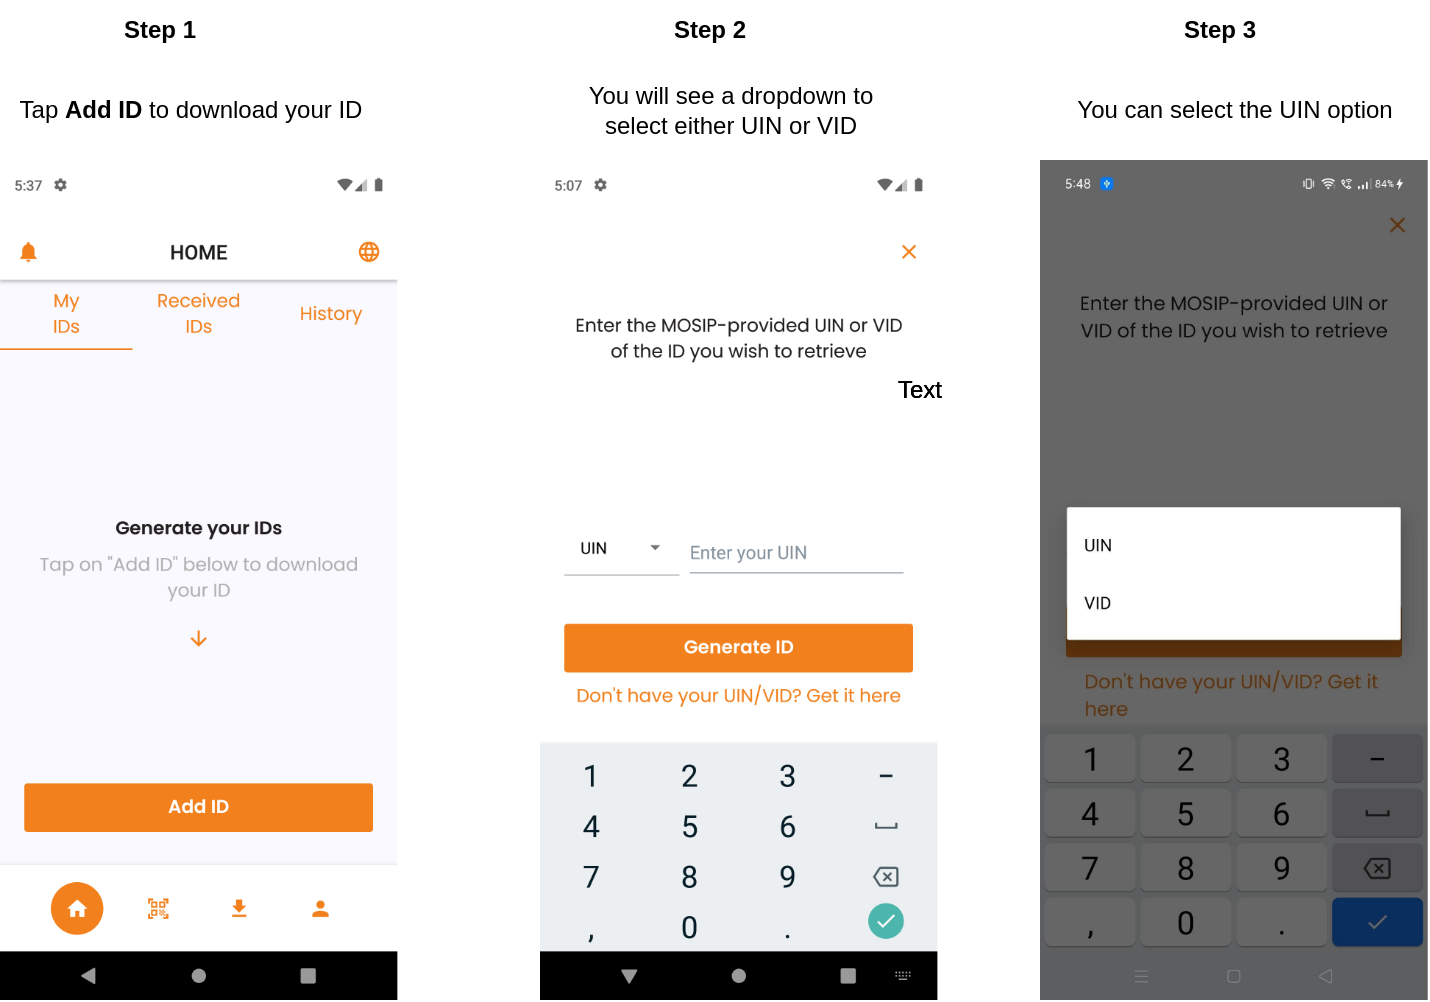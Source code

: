 <mxfile version="20.6.0" type="github">
  <diagram id="CI29rsvPACVUPGpN2h5w" name="Page-1">
    <mxGraphModel dx="1022" dy="468" grid="1" gridSize="10" guides="1" tooltips="1" connect="1" arrows="1" fold="1" page="1" pageScale="1" pageWidth="850" pageHeight="1100" math="0" shadow="0">
      <root>
        <mxCell id="0" />
        <mxCell id="1" parent="0" />
        <mxCell id="3M3WBhVjMNFmMyPWIr9Y-1" value="" style="shape=image;verticalLabelPosition=bottom;labelBackgroundColor=default;verticalAlign=top;aspect=fixed;imageAspect=0;image=data:image/png,iVBORw0KGgoAAAANSUhEUgAABDgAAAjoCAYAAAA5jhrUAAAgAElEQVR4nOzd&#xa;eXzV9Z3v8ffvLFlIIiRAgLCFXTbZBERBUBFXXFGBatVWb0cFe6ftnU57Z9qZ&#xa;diqz2Tq3y9RRq9WOgBRx3Krsi4IsBlkkLGGNEMKehCQnOcvv/kGTcnJ+52Q7&#xa;Wb7J6/l48MB8f7/f9/s5kUDOO9/Fsm3bFgAAAAAAgMFcLV0AAAAAAABAYxFw&#xa;AAAAAAAA4xFwAAAAAAAA4xFwAAAAAAAA4xFwAAAAAAAA4xFwAAAAAAAA4xFw&#xa;AAAAAAAA4xFwAAAAAAAA4xFwAAAAAAAA4xFwAAAAAAAA4xFwAAAAAAAA4xFw&#xa;AAAAAAAA4xFwAAAAAAAA4xFwAAAAAAAA4xFwAAAAAAAA4xFwAAAAAAAA4xFw&#xa;AAAAAAAA4xFwAAAAAAAA4xFwAAAAAAAA4xFwAAAAAAAA4xFwAAAAAAAA4xFw&#xa;AAAAAAAA4xFwAAAAAAAA4xFwAAAAAAAA4xFwAAAAAAAA4xFwAAAAAAAA4xFw&#xa;AAAAAAAA4xFwAAAAAAAA4xFwAAAAAAAA4xFwAAAAAAAA4xFwAAAAAAAA4xFw&#xa;AAAAAAAA4xFwAAAAAAAA4xFwAAAAAAAA4xFwAAAAAAAA4xFwAAAAAAAA4xFw&#xa;AAAAAAAA4xFwAAAAAAAA4xFwAAAAAAAA4xFwAAAAAAAA4xFwAAAAAAAA4xFw&#xa;AAAAAAAA4xFwAAAAAAAA4xFwAAAAAAAA4xFwAAAAAAAA4xFwAAAAAAAA4xFw&#xa;AAAAAAAA4xFwAAAAAAAA43laugC0bxUVFQoEAo7XLMtSQkKCPB7+mAIAAABA&#xa;Y7388su6cOFCzHtcLpe+853vNFNF8cU7R7SYQCCgjz/+WHl5eY4hR3JysqZM&#xa;maKRI0fK7Xa3QIUAAAAAmkMgEFBpaWn1L9u2q6+lpqaqW7duvCeIg0OHDunM&#xa;mTOSLv1A+fLPcxWXy9yFHgQcaDGFhYXauXOn8vPzo97TtWtX9e3bV+np6c1Y&#xa;GQAAAICmUFxcrBMnTuj48eM6efKkTp48qcLCQhUVFcV8zuVyqXPnzsrKylKP&#xa;Hj2UlZWlQYMGKSMjo5kqb3ucwg3TEXCgxZw/f15+vz/mPRcvXlRZWRkBBwAA&#xa;AGCooqIibd68WZ988okKCwsb1EcoFNLp06d1+vRp7dixQ9KlGQiDBw/W5MmT&#xa;NWbMGHm93niW3aRKS0u1b98+BYNB9enTR926dYv7GBUVFSorK1MwGKxuC4VC&#xa;tT5nWVb1LA/pUriUnJys5OTkuNcYbwQcaDEXLlyoNeAoLS1VWVlZM1UEAAAA&#xa;IB6Ki4u1ZcsW7dixQ3l5eXV6Y11ftm1r37592rdvn1JSUnTddddp2rRp6ty5&#xa;c9zHiqfS0lLt3Lmzepn+sWPH4h5w2Latjz76SJ9++qmKiorCZmtULU2JtkQl&#xa;FArphz/8oSzLkiSlpaXp6quv1v3339/qQyQCjkYqLS3V+fPnlZyc3Oq/kFqb&#xa;CxcuqLKyMuY9Fy9eVHl5eTNVBAAAAKAxzp8/X/3GurYfZsZTaWmpli9frlWr&#xa;VmnChAm6/fbblZmZ2Wzj11XNcEOSfD5f3McJhUL69NNPwzYUrQo0qkKNqt9r&#xa;Bh01rxcXF+vzzz/XXXfdRcART7t379Y777zToGd79uypxx9/vNE1BAIBrV+/&#xa;Xtu3b9fx48dVWlpafc3j8SgzM1P9+/fX1KlT1adPn6j9vP766zp27Fij65Gk&#xa;YcOG6b777otLX/G0fft2lZeXa+TIkUpNTa1OAKVLf/EdO3ZMFRUVMfs4e/as&#xa;8vLy1LNnT2VkZFT3EQgEdPLkSX311VfVn3MAAAAALaOyslLLly/XRx991KzB&#xa;Rk3BYFCbNm3Sli1bNG3aNN15553q0KFDi9VzOadwo6nYtu0YbtQUrb2moqKi&#xa;JpmFE29GBRwnTpyIuSFlLPHYcXfPnj1auHChTp065Xg9EAjoxIkTOnHihDZt&#xa;2qTrrrtODz74oGPKderUqQa/lpqaYr1WY9i2rRMnTuj1119XIBDQ0qVLNWTI&#xa;EI0ZM0bZ2dnasmWLPvvsM507d67WL+6ysjKtXr1aX3zxhSZPnqxBgwbp4MGD&#xa;2rFjh44fP65AIKChQ4fqoYceYoMhAAAAoAVs375df/jDH3Tx4sWWLqVaMBjU&#xa;qlWrtHHjRj3wwAO67rrrWrSe5gw3nMQKMeoacpjAqICjtp11m9Lnn3+u1157&#xa;rdYlFVWCwaDWr1+vs2fP6umnn5bH03Sf6stnRrQGoVBIS5YsUXl5uWzbVmVl&#xa;pXbs2KE9e/bI4/GosrJSlZWVdfoism1bfr9fp06d0gcffCC3261gMCi/31+9&#xa;Wc6hQ4e0ceNG3XnnnU390gAAAABc5syZM3rppZfCNrJsTcrLy/XGG2+oV69e&#xa;6tu3b4vU0JLhRm37bVRdayuMOuC2uLi4RcYtKCjQG2+8ERFuuFwu9ezZU0OH&#xa;DtWgQYOUmpoa8eyXX36pd999N6LdsqwG/6pp2LBh8XuxjRQKhbR9+3YdOHAg&#xa;7AsoEAiovLxcJSUlqqioqHdCaNu2fD6fSktL5fP5wv4CLSkpUW5urg4ePBi3&#xa;1wEAAACgdoWFha023Khi23bcZs/XV2uZuRHr/Vdbmb0hGTaDo6SkJOzjvn37&#xa;aurUqXV6Ni0trcHjvvfeexEbXfbo0UMPP/ywBg4cWN3m9/v13nvvafny5WF/&#xa;SD755BPNnDkzbKnKd7/73QbV8tvf/lbbt2+v/rhr16669tprG9RXUygvL9cH&#xa;H3zQrF/Atm3r+PHj+uyzz9S3b98mnS0DAAAA4C+GDBmi1NTUVrU8pabExESN&#xa;GDGi2cdt6XAjlst/cE7A0UJqBhzdu3dv8rVUfr9fubm5YW0pKSmaN2+eunTp&#xa;Etbu9Xp13333qaCgQDt37qxuLy0t1Y4dO3T11Vc3qpaCggLt3r07rG3ixImN&#xa;6jOe/H6/1q9fr5MnTzb72D6fTwcPHtSuXbs0ZsyYZh8fAAAAaI88Ho+eeuop&#xa;Pf/8861yE0rLsvTNb35TnTp1atZxW2u44RRs1Fy+4rScxZRlLEYtUamZCnbs&#xa;2LHJx8zPz1dZWVlY27BhwyLCjcuNHj06ou2rr75qdC0rVqwI25G4Q4cOuvHG&#xa;GxvdbzzYtq2ioiKtXbu23n+x9erVSzNmzNCcOXP08MMP695779WVV16pxMTE&#xa;eo1/6tQpbd26tUmOWQIAAADgbODAgZo9e3ZLl+Fo5syZGjVqVLOO2VrDDUnV&#xa;x8Q6HQtb82MTZ3kYNYPj8iNZJcUlhVu/fr3Wrl2rsrIy9e7dW7NmzQo7lSQh&#xa;IUGTJ08Oe6a2PS+6du0a0Vaz9voqKipSTk5OWNuYMWOUkpLSqH7jyev11iuU&#xa;8Hq9Gj9+vCZNmqTu3bvL6/XKsiwFg0GNGTNGubm52rBhQ53DIZfLpYSEhLic&#xa;mAMAAACg7qZOnar8/Hxt2LChpUupNmrUKN1xxx3NOmZrDjcuV9vJKU6zOkxg&#xa;TMBRWFgYcZ5yY48FzcvL0+LFi6v/8J0/f14+ny9sf4xevXrpkUceqVe/Nffr&#xa;kC4FJY2xcuXKsH49Hk+rmb0hXfoDn5qaqocffljLli3ToUOHan3mmmuu0dSp&#xa;U9WjR4+IfTNSUlKUlpam5ORkrVq1SkePHo3ZV0pKikaPHq2bb76ZPTgAAACA&#xa;FjB37lwVFBQoLy+vpUtR79699eSTTzbrmIcPH9bJkydbTbgRbalJzRkcTqLN&#xa;6mjtjFmicurUqYi2qpkWRUVF+vLLL7Vz504dO3YsIgiJZt++fRF/+Gp7I10X&#xa;e/fujWi7fDPS+qqoqNDmzZvD2q688kr16tWrwX02BbfbrQEDBmj27NkaM2ZM&#xa;zJSvS5cuGj9+vLKysqIGEh06dNBVV12lkSNHOp5QUyU9PV1Tp07Vbbfdpu7d&#xa;uxuTLgIAAABticvl0tNPP93oH0Q3VlpamubPnx92yENTO3z4sF544YVWE25I&#xa;zkfAxjoWti28jzLmR93nzp0L+9jlcmnz5s364osvVFhYGJYoJSUlKTs7Wzfd&#xa;dJOuuuqqqH06feE15rQVSTp06JA2bdoU1paVldWojS9Xr16toqKisLZp06Y1&#xa;uL+m5Ha71adPH919992yLEtffPGF454cw4YNU2ZmZq3LSZKTk9WvXz/l5uY6&#xa;7syckZGha6+9VpMnT1Z6enrcXgcAAACA+ktJSdH8+fO1YMECVVZWNvv4brdb&#xa;8+bNa5b9GqscPnxYv/jFL4zZC7C2WR21LV9pzYyZwXHhwoWwj0OhkD766COd&#xa;PHky4pPv8/m0d+9e/eY3v9Hvf//7qH1OmjQpLABJTk7WzJkz612b3+/XoUOH&#xa;9Pbbb+uXv/xlxFKSe++9t959Xm7jxo1hH/fp00cjR45sVJ9NybIs9ejRQ716&#xa;9ZLL5fxHrHfv3kpKSqpTf126dImaAnfo0EFZWVmEGwAAAEArkZWVpW9+85st&#xa;MiPg0UcfVXZ2drONZ1q44fT/pLYww6SZHcbM4Kg5g6EubNvWxo0bFQqF9Pjj&#xa;jzve88wzz+jIkSMqKipSdnZ2nZO+l19+Wdu2bQsbq6akpCQ98MADMWeR1OaT&#xa;Tz6JWJ5z7bXXNri/5hRrLwyv1xs1/KgpISEh6vQyy7Lq3A8AAACA5jF69Gjd&#xa;eeedeu+995ptzJtvvlkTJ05stvEuDzda66yHhtTUGl9HXRkTcJSUlES0uVwu&#xa;9e7dW+np6bIsS+fOnVN+fn7EkojNmzdr6NChuuaaaxz7bkjCV9vGLL1799bD&#xa;Dz/c6PRw/fr1YR+np6drypQpjeqzucQKHoqKiuT3++t06orP51NFRYXjNQIO&#xa;AAAAoHW68847lZ+fry+++KLJxxo+fLjuv//+Jh+nimkzN6rUPAK2ak8Op/e2&#xa;dd2QtDUxJuAYP368EhISdOzYMZ0+fVo9e/bU3LlzNWDAgLD7Dhw4oNdffz1s&#xa;1oNt21q9enXUgKMpfPXVV1q8eLHuu+8+DRo0qEF97NixI2LT0wkTJrT6U0Js&#xa;29bhw4e1Y8cOx/03pEsn2IwbNy7m5qFVCgoKVFhY6Hjt/Pnz2rNnj7p37x52&#xa;vC8AAACAlvfEE09owYIFOn78eJON0a1bN33rW99qtqUUTuGGSSGAFF5vtNpN&#xa;3JOjdb9TvsyECRM0YcIESdKZM2fUoUMHdejQIeK+QYMG6amnntK//du/qays&#xa;rLr96NGjOnLkSNzWY3Xv3r06uPD7/SorK9OZM2eq39Dbtq1Dhw7pV7/6lR57&#xa;7LEGbTK6evXqsI+TkpJa1dGwTvx+v3JycrRx40YdOnQoasBx+PBh7d+/X6mp&#xa;qUpOTo7a3/nz57V//36dPn3a8frFixe1fft2+f1+XXPNNRo4cCAzOgAAAIBW&#xa;wuv1av78+frpT3+q0tLSuPefnJysZ599tk4zw+PB1Jkbl4c/TsFF1X+bFGY4&#xa;MSbguFyXLl1iXs/KytKECRO0du3asPbc3Ny4BRwzZ86M2JC0sLBQH330kTZt&#xa;2lT9h8Ln82nhwoUaPHiwUlJS6tx/Xl6e9u/fH9Y2atQoderUqfHFN5GKigqt&#xa;Xr1aW7Zs0YkTJ2Lee/HiRa1bt04ul0tXXXWV4+fm7Nmz2rJli/bs2RN1iYpt&#xa;2yoqKlJOTo6KiopUUlKisWPHGrURDgAAANCWpaen6+mnn9bPf/5zBYPBuPXr&#xa;crn01FNP1fr+MF5M2HPDiVOtTsfHXv57zWumvL9qsz/qdjplpOZmnfHWrVs3&#xa;PfrooxF7ZBQVFWnVqlX16mvlypVhsx9cLlernr1h27ZKS0u1du3aWsONKkeP&#xa;HtWqVav00Ucfaffu3Tp58qROnz6tkydPateuXVq5cqU2btyoM2fO1NpXeXm5&#xa;9u3bp5ycnFZ19jQAAAAAaeDAgXrkkUfi2ucDDzygIUOGxLXPaGrO3Lg8CKh6&#xa;899aQ4Ca+25UtdUnoDElzDFyBkdd9O7dO6KtuaYR3XPPPdq0aZP8fn91W25u&#xa;ru666646PV9QUKDdu3eHtQ0ePLhZjztqCI/Ho8zMzIgjfWPJz8/X6dOndfDg&#xa;QaWnp8vj8SgQCOjs2bM6efJk2JG7tUlMTFRGRkar/YsFAAAAaM8mTZqko0eP&#xa;as2aNY3ua+LEic32A+Ca4UbNGRGxZj+0pJrLTlpbfU2hzQYcDTnfN15SUlLU&#xa;tWvXsJkMdZmFUGXFihVh4YikVn9yimVZSklJ0Y033qijR49GXVLixOfz6eDB&#xa;g40a3+VyKSsrS+PHj2/1m7ACAAAA7dWDDz6o/Px85eXlNbiPgQMH6tFHH41j&#xa;VdEdPnxYL7zwQswflrfW5SqxgpeaNdf2sSmMeCf46aefhn0BWJaluXPnxnwj&#xa;W1BQENEWazPLaD7//POIvTCmTp2qrKysmM/VrK2ua82Ki4uVk5MT1tajRw9d&#xa;ffXVdXq+Jbndbg0dOlQjR47Utm3bmnXsTp06aeTIkerVq1ezjgsAAACg7lwu&#xa;l55++mktWLAg6kECsWRkZOiZZ56R2+1ugurCRdtQtObGnCYEAdFmndT1Y1MY&#xa;EXAUFhZq48aNYW3jxo3T8OHDoz6zd+/eiLbMzMx6j/3VV19FbFbas2fPWgOO&#xa;oqKisI+dTnxxsmLFiohlGZMmTarTs61BQkKCbrrpJu3fv1/FxcXNMqbX61Xf&#xa;vn01ZswYTlABAAAAWrmUlBTNnz9fzz33XL22EUhISNCzzz5b5/dWjWHqaSnR&#xa;NOSEFBNncRjxbtBp74lNmzZFvd/v90fMILAsSyNGjKj32F27do1oqznDoqZt&#xa;27ZFBBx1CVf8fr82b94c1nbFFVdo2rRptRfaSrhcLmVnZ2vSpEnVYYNlWcrI&#xa;yNCVV16p8ePHq3PnzvUOItLS0nTllVdq7Nix6tevn1JTU6uXIXXu3FmjR492&#xa;/H8FAAAAoPXp1q2bnnzyyTrvn2dZlp544gn16NGjiSv7S7gRa9m9iW/+nTZG&#xa;bWuMmMExduxYpaen6/z589Vtn3/+uQYMGKAbbrgh7N5AIKDXX3894sSUAQMG&#xa;OG48un79eq1du1ZlZWXq3bu3Zs2apW7dulVfHzdunBYvXhyW3OXm5mrp0qW6&#xa;//77I/o7cOCAlixZEtEea7ZJlVWrVkUEI+PGjWu2M53jxeVyadq0aTp27Jj8&#xa;fr+6dOmiPn36qF+/fsrIyFBOTo7y8vJ08OBBFRcXh50WU5PX61XPnj01fPhw&#xa;jRgxQldccYVOnDihI0eO6MSJE7p48aIGDhzYoPAKAAAAQMsZMWKE7rnnHi1b&#xa;tqzWe2fOnKlRo0Y1eU11nblhQrhRFWI0dNZGQ2Z9tDQjAg5Jmj59elhwEAqF&#xa;tHjxYm3dulUDBgxQcnKyiouLtWfPHhUWFoY963K5NGPGjIg+8/LytHjx4upj&#xa;Rc+fPy+fz6fvfve71fckJibq2muv1erVq8OeXb58uXbt2qUhQ4aoU6dOqqio&#xa;UH5+vvbt2xexQWiPHj00derUWl9jzWU4Xq9X06dPr/W51igjI0N33323Kisr&#xa;1adPHyUlJVV/gd1www266qqr9M4772jXrl0x//K44oordN1112nixInVQU+X&#xa;Ll00fPhwnT9/XufPn1enTp2UmpraLK8LAAAAQPzceuutys/Pj7mH36hRo3TH&#xa;HXc0eS21nZZimqqAItq12tpNfP1GBRyHDx8O+4Nv27YOHjxY6wkc119/vWPa&#xa;t2/fvupwo8rRo0cj7rvnnnt09OjRiHEKCgocNzO9XFpamr72ta/VerLHp59+&#xa;GhHMjBgxQl26dIn5XGvWr18/x3bLstSlSxf16tVL+/fvjxlwpKenq2vXrhGz&#xa;WNxut7p06WL05wcAAACA9Pjjj+vUqVM6duxYxLXevXvrySefbPIanGZumP5m&#xa;X6rbCSr1eba1M2IPjipPPvmkbrjhhjofA2pZlq6//nrNmTPH8XpGRkZEW1pa&#xa;WkRbYmKivv3tb2v8+PH12juiZ8+e+qu/+isNGjSo1nvXrVsX9rFlWRHLb9qa&#xa;Tp06yev1xrwnJSWlQaffAAAAADCDx+PRvHnzIt6LpaWlaf78+bW+Z2is+mwo&#xa;evmMCFP3sahrcGHiazVmBkeV2bNna9y4cVq1apX27NnjuPGL1+tVdna2br75&#xa;5pjrtCZNmqScnBzt3LlT0qVjZGfOnOl4b2Jiop544glNmjRJa9eu1b59+xzH&#xa;drlcysrK0oQJE3TTTTfVKYzZuXNnxMyR/v37a8iQIbU+a7K6BBypqanNsksy&#xa;AAAAgJbTsWNHzZs3T7/5zW9UVFSkjh076umnn1bHjh2bfOxFixY5LkupuR/F&#xa;5b/X/O/WqC4zNZz26TB1topkYMAhSYMGDdKgQYPk9/uVm5ur06dPy+fzKSkp&#xa;SZ06ddLQoUPr/Kb4mWee0ZEjR1RUVKTs7Oxav4CGDx+u4cOHKxAIKDc3V6dO&#xa;nZLP55PX61XHjh2r9+Soj6uuukovvvhivZ5pCzp37qz09HQVFxc7fgFVLUNJ&#xa;SUlpgeoAAAAANKfs7GwtWLBAJ06cUFZWltxud7OMe/m2A/UNMOIRBjTFoRKW&#xa;Zal///46evRoxLYMNUULN6p+d7vd6tmzZ51XUrQkyzY1moHxQqGQNm/erOPH&#xa;jysYDEZcT0pK0lVXXaXs7GxjpkQBAAAAMMuaNWu0bNmyiCUqVW/2a4YYsUKN&#xa;Rx55pF5jJyYmqm/fvmEnecaDbdvatWuXtm7dqgsXLjQ4hLEsS2lpaRozZozG&#xa;jRtXry0bWgIBBwAAAAAAMF7rjl8AAAAAAADqgIADAAAAAAAYj4ADAAAAAAAY&#xa;j4ADAAAAAAAYj4ADAAAAAAAYj4ADAAAAAAAYj4ADAAAAAAAYj4ADAAAAAAAY&#xa;j4ADAAAAAAAYj4ADAAAAAAAYj4ADAAAAAAAYj4ADAAAAAAAYj4ADAAAAAAAY&#xa;j4ADAAAAAAAYj4ADAAAAAAAYj4ADAAAAAAAYj4ADAAAAAAAYj4ADAAAAAAAY&#xa;j4ADAAAAAAAYj4ADAAAAAAAYj4ADAAAAAAAYj4ADAAAAAAAYj4ADAAAAAAAY&#xa;j4ADAAAAAAAYj4ADAAAAAAAYj4ADAAAAAAAYj4ADAAAAAAAYj4ADAAAAAAAY&#xa;j4ADAAAAAAAYj4ADAAAAAAAYj4ADAAAAAAAYj4ADAAAAAAAYj4ADAAAAAAAY&#xa;j4ADAAAAAAAYj4ADAAAAAAAYj4ADAAAAAAAYj4ADAAAAAAAYj4ADAAAAAAAY&#xa;j4ADAAAAAAAYj4ADAAAAAAAYj4ADAAAAAAAYj4ADAAAAAAAYj4ADAAAAAAAY&#xa;j4ADAAAAAAAYj4ADAAAAAAAYj4ADAAAAAAAYj4ADAAAAAAAYj4ADAAAAAAAY&#xa;j4ADAAAAAAAYj4ADAAAAAAAYj4ADAAAAAAAYj4ADAAAAAAAYj4ADAAAAAAAY&#xa;j4ADAAAAAAAYj4ADAAAAAAAYj4ADAAAAAAAYj4ADAAAAAAAYj4ADAAAAAAAY&#xa;j4ADAAAAAAAYj4ADAAAAAAAYj4ADAAAAAAAYj4ADAAAAAAAYj4ADAAAAAAAY&#xa;j4ADAAAAAAAYj4ADAAAAAAAYj4ADAAAAAAAYj4ADAAAAAAAYj4ADAAAAAAAY&#xa;j4ADAAAAAAAYj4ADAAAAAAAYj4ADAAAAAAAYj4ADAAAAAAAYj4ADAAAAAAAY&#xa;j4ADAAAAAAAYj4ADAAAAAAAYj4ADAAAAAAAYj4ADAAAAAAAYj4ADAAAAAAAY&#xa;j4ADAAAAAAAYj4ADAAAAAAAYj4ADAAAAAAAYj4ADAAAAAAAYj4ADAAAAAAAY&#xa;j4ADAAAAAAAYj4ADAAAAAAAYj4ADAAAAAAAYj4ADAAAAAAAYj4ADAAAAAAAY&#xa;j4ADAAAAAAAYj4ADAAAAAAAYj4ADAAAAAAAYj4ADAAAAAAAYj4ADAAAAAAAY&#xa;j4ADAAAAAAAYj4ADAAAAAAAYj4ADAAAAAAAYj4ADAAAAAAAYj4ADAAAAAAAY&#xa;j4ADAAAAAAAYj4ADAAAAAAAYj4ADAAAAAAAYj4ADAAAAAAAYj4ADAAAAAAAY&#xa;j4ADAAAAAAAYj4ADAAAAAAAYj4ADAAAAAAAYj4ADAAAAAAAYj4ADAAAAAAAY&#xa;j4ADAAAAAAAYj4ADAAAAAAAYj4ADAAAAAAAYj4ADAAAAAAAYj4ADAAAAAAAY&#xa;j4ADAAAAAAAYj4ADAAAAAAAYj4ADAAAAAAAYj4ADAAAAAAAYj4ADAAAAAAAY&#xa;j4ADAAAAAAAYj4ADAAAAAAAYj4ADAAAAAAAYj4ADAAAAAAAYj4ADAAAAAAAY&#xa;j4ADAAAAAAAYj4ADAAAAAAAYj4ADAAAAAAAYj4ADAAAAAAAYj4ADAAAAAAAY&#xa;j4ADAAAAAAAYj4ADAAAAAAAYj4ADAAAAAAAYj4ADAAAAAAAYj4ADAAAAAAAY&#xa;j4ADAAAAAAAYj4ADAAAAAAAYz9PSBQAAAAAA0J6FCnMVPLVXdnGB7MpSqbLs&#xa;0oWEDrISUmRd0UPuzCvl6ja0ZQtt5Qg46iPoV/D4F5Ikd8/RktvbwgUBAAAA&#xa;AEwTOLhOgf2rFCrYpdCpfbIrL9bpOSshVa7MIXJnXSX3oJvkGXB9E1dqFsu2&#xa;bbulizBB5af/qcpNL8ouOydJsjpkKGHSt5Rw3VMtXBkAAAAAoLWzi0+octNL&#xa;ChxYpdC5I3Hp05WRLc/g6Uq45glZV2TFpU+TEXDUQeVnL6ti+U8l1fxUWUq8&#xa;5UdKmPjNligLAAAAANDKhYqOq3L9fyjw5ft1nqlRX1ZCqjzDZypx6rfbddBB&#xa;wFEHF38xQXbJScdr1hU9lPq/NzdzRQAAAACA1q7mSoCmZnXIUMJ1Tylh0rea&#xa;ZbzWhlNUahEqzI0abkiSXVyg0Kl9zVgRAAAAAKA1C50/prLfP6CKVQuaLdyQ&#xa;JLvsnCpW/Exlrz+k0IX8Zhu3tSDgqIVdUVL7Pb6iZqgEAAAAANDaBfavVNmr&#xa;9yl4tOEz/V3dh8vVfXiDnw8e2aSyV+9X4MDqBvdhIgKO2gQD8bkHAAAAANCm&#xa;+b9YLN/SZ2RfPBXzPldGtjwDpjpfdHuVNOPvlXTz30c9udMzYKpcGdkxx7BL&#xa;Tsr3x6fl37m0LqW3CQQcDuzKUlV+9rLK3pitsoWP1Xp/2cLHVPbGbFV+9uoW&#xa;tX0AACAASURBVLIU8DV9gQAAAACAVqVy8yvyvf8D2f7yqPe40vso8bafKGXe&#xa;+qhLV7yjH5Q7+1q5+10r76gHHO+xy84pZd56Jd76j3J16hV1PNtfJt97f6PK&#xa;La/W78UYik1Ga6jc+pr8G19UqOh4g553deqlhEnfknf8o3GuDADQGuXkbHds&#xa;T05O0tChQxvdf25ursrLncPzkSNHyOt1/slOfRw6dEhr167ToUOHdOrUqerx&#xa;OnRIVmZmpvr3768bbpim7OzsRo8lRf+cVUlKStKwYY3/3DnZv3+/Ll4sjXnP&#xa;kCGDlZKSEvV6bfXHQ1ZWD3Xv3r3JxwEAxIf/i8Xyvf8DKRRldr/bK++Y2Uqc&#xa;/kNZCSny7/4f+d6eH3Gb1SFDKU+tlJXSRZJkl55R6X9OdwxDkmf9Rp5hd8qu&#xa;KFHFip/J/8VbMcdPmvmv8l51f4NfowkIOP7MLj6h8refVfDYlrj05+47Ucn3&#xa;/VJWGt+cAEBb1rt3X8f2QYMGafXqlY3u/+abb9HevXsdr23atFG9evVsUL8l&#xa;JSV65ZXf6cMP/6S9e/eqtm8HLMvSlVdeqVtvvUVPPvmE0tLSGjSuFP1zViUx&#xa;MVFr165p8GuLprS0VBMnTlJRUey9s5YuXaIJEyZEvV5b/fHw7W8/q+9977tN&#xa;Pg4AoPEC+5bL9/b8qDM3rLRuSrr9Z/IMmVHdVvb6bAWPbIy4N2HyPCXe+Ddh&#xa;bRWr/0WVn/w64l53v2vV4ZFFf6njy/fk+9OPZJedda7D20FJs34jz6Ab6/S6&#xa;TMQSFUnBrz5X2e8fjFu4IUnBo5sv9Xn8i7j1CQBAPLz66muaNu1GPf/8z5Wb&#xa;m1truCFJtm0rNzdXv/jFC5o69Qa98srvmqy+iooKvfnmwrj3u3jxW7WGGwAA&#xa;1Efo/DH5Pvhh1HDD3WOEOjy2NCzcCBbsdtyA1ErNVMLkZyLaEybPk5WaGdEe&#xa;PLJZwYLd1R97hs9Uh68vkqvLQMdabH+ZfO//bZs+XaXdBxyhs4dU/senFTp/&#xa;LP59nzsi3x+fapK+AQCor6KiIn3jG9/Uj370Y506FXvzs1hOnz6tf/iHf9Rj&#xa;jz3eZIHBxx9/HPc+P/jgw7j3CQBo33z/852oG4p6+k9R8iML5UrvE9bu375Q&#xa;soMR93tH3CUrIXKJpJWQIu/wmZED2EH5ty8Ka3JlDlGHry+Su9dYx5rskpPy&#xa;vfu9aC/HeO064LArSy9NJSouaLIxQkXH5Vv6DJuPAgBa1KlTp/TQQ7O1YkXj&#xa;l81UWbVqtR56aHajwpJo9u/fr40bN8Wtv7y8POXk5MStPwAAKj/9TdRVAJ7+&#xa;U5Q8+xVZSR0jrgXz1kS0Wd5keSc8HnUs78RvyPIm162v1Ewlz3lV7p6jHfsK&#xa;Htmkyk0vRh3LZO064KhY+ZyCBbuafJzgiR2qWLmgyccBAMBJSUmJHnvsG/ry&#xa;yz11ut+yrDr3/eWXe/TYY99QaWnsjTsbYsmSJXHra+HCRQoEONYdABAfoaLj&#xa;qtzoHBK4e4xU0oP/JXmSIq4F9q9S6MJXkc/0nyxXp95Rx3N16i13/8mRdVzI&#xa;V+DA6oh2KzldyXNelavLAMf+Kj/9reziE1HHM5WnpQtoKcGC3fJ/Eb9vnGrj&#xa;375I3jGz5erWNLvCAwAQzfe//7fatSt6oO9yuXT11Vfr5puna9y4sRo8eLAC&#xa;gYDy8vK0des2rV69Wtu2fR51r45du3bp+9//gX71q/8X17rXrFkrn8+npKTI&#xa;bxDrK54zV6Lp0aOHHnnk4bj0NWHC+Lj0AwBoGpXrfiG7/HxEu5XSWUn3/T/H&#xa;pSbSpQ1JnXiuvLXWMT1DblFg3wrHPp02DrU6dFbSvb9U+RtzZPvCl5TaZWdV&#xa;se4/lDTzX2od1yTtNuCoXPd8sy4bsf3lqlj770p+6JVmGxMAgCVLluj99z+I&#xa;ej0rK0t/93c/1MyZkWt7O3furIkTJ2revGe0bNk7WrDgn1VQ4Lys891339X0&#xa;6TfpnnvujlvtZ8+e1dKlb+trX5vbqH5WrVqtw4cPx6mq6FJTUzV//rwmHwcA&#xa;0LJCRccV2OO8r1Pi1O/I1dl51oQkBY85bC6a3Ml5j40avCPuUsWKf5JdfiG8&#xa;T4cNS6u4e4xQwtS/VsXH/xBxLfDle7KnflvWFVm1jm2KdhlwhC7kK3BwQ7OP&#xa;Gzi4XqGi43J1jO+xdwAAOPH5fPr5z38RdeZFr1499Yc//EEDBvSvta97771H&#xa;w4cP08MPf90x5LBtW88///O4BhyS9P777zc64Fi69O04VQMAgOT/7CXZlRcd&#xa;r/mW/0S+5T+J/nCgIqLJ9hWr5F9H1m3woD+iKXT2oEqeG1S35y8ft/KiKje9&#xa;pMRbflzvZ1urdrkHhz/nTSlY2fwDByoujQ0AQDN45ZXf6auvjjteS0lJ0W9/&#xa;+591CjeqDB48WL/+9S+jLhk5cuSIXn31tYaUGtXmzVt07FjDTyMrLS3V+vXr&#xa;41gRAKC9C+xfFeNiRexfTuxQ7c9V/bJD8RtXUuBAjNdioHYZcAQPttw3OsGD&#xa;61psbABA+/LOO/8T9dqcObM1atSoevc5fvx4zZp1f9Trb7+9rN59VunXr19E&#xa;m9/v15tvLmxwn4sXv+V4lG12dnaD+wQAtF+BvLUKnT/a0mXETejcEQUONf/q&#xa;hqbS/gKOoF+hMwdbbPjQmYOO04oAAIinbds+1759+xyvZWRk6Dvf+esG9/29&#xa;731XqanOm6ft2rUr6ri1mTr1esf25csjN1Srqw8+cF4jHW0sAABiCexv+k2r&#xa;m1uwDb2mdhdwBI5slO0va7Hx7cpSBY5+1mLjAwDahxUrVkTde+O6665VWlpa&#xa;g/uu2nzUSTAYbHAgMWHCBHXq1Cmi/cCBA9qwof4/XcrLy1NOTk5Ee0JCgm65&#xa;ZUaDagQAtG+hguinkpkqeGJnS5cQN+1uk9HQqYb9VCm+NeyV+k9p6TIAAG3Y&#xa;9u3bo16bMaPxb+5vuulGrVq1ut5jx1JRUaEbbpimZcveibi2ZMkfNWVK/f7t&#xa;fPPNRQoEAhHtEydOlMfjbVCNAID2LXR6f0Sbq1MvuQfdFPtBOyT/tjcin+02&#xa;TO4+9TsaPJi/TaGTX0a0e6/+umRZsZ/dv1KhovD9uVrDe+R4aXcBR83zf1um&#xa;huKWLgEA0MYdOeK8PtjtdsdlecakSZOiXmvokazl5WV68MEHHQOOdevWy+fz&#xa;Rd3g1MmKFc4zSe655y6VlpY2qEYAQPsVOvml7MrIfz/cvSco6bafxnw2WLDL&#xa;MeBw95mgpNtinLrioOKjH6vSKeAYM1vuHiNiPuvzFSu0K3y/LLvyokKFuXJ1&#xa;G1qvOlqjdrdExfaVtHQJEgEHAKAJlZSU6OTJk47XunfvpvT09EaPMXDgQMfl&#xa;JJJ0/PiJBvVZXu7T5MnXafDgwRHXzp07pyVLltS5r5UrV+nIkSMR7ZmZmbr3&#xa;3ntVXl7eoBoBAO1XMMpMB1dm5L9bNdnnnU8Ec6V1q3cdVmpmvcYIG6+rc63B&#xa;U3vrXUdr1O4CDrXg/htVnFI/AADiZf/+A1H33+jRo0fcxonWV3l5edTjaWPx&#xa;+XySpNtuu9Xx+vvvf1Dnvt5++23H9unTb5LX61V5ect/PwAAMItdXODY7uo6&#xa;pNZnQ6WnHdutlIx61xHtmVDpqVqfdWU61xrttZmm3S1RUZRv+NpdDQCAJnX0&#xa;6FFdc030ZRx1dfr0mXo/U1hYGPVahw7Op580RIcOyVGv5efnq1evnvXqr2pW&#xa;xdy5c/Tii/9VHXhU2bp1m44cOVLrEa8lJSVavz5yU1LLsvTQQw9JksrK4j+D&#xa;o7H/z3v06KFly5yDGQBAy4v2g2pXtytrf9gf5d8db/R/S6PyRFmu6fc5t18m&#xa;asDRRn4I3/4CDgAAmkFlZWWDl2o0VllZ9NkJsUKJ+kpOjt5XrBqiqaiokCRl&#xa;ZWVp0qRrtGbN2rDrfr9fCxcu0g9+8Lcx+3nrrSUqKorcc2vkyJEaO3aMJEWE&#xa;J/HQkv/PAQDNwCmkcHnk6liHQD9Q4dhsRQsrYrCihSJRxricq1NvyXJLdjD8&#xa;QmXbmNnY/paoAADQxlVWVka9lphY/2+koom14WdVWFEfl4cO99xzj+M9H3/8&#xa;ca39fPjhnxzbb7/9NsexAABA20DAAQBAGxNt/w2p1tPj6sWK0VkoFKp3fz7f&#xa;X0KR++6713GPj4MHD2ndunVR+8jLy1NOTk5Ee2pqiubOnXPZWAQcAIB6cpo5&#xa;EQpEHLvqyJPo2GwH6v/vkR1tuUuUMS4XupAfOXtDkhI61LuO1oiAAwCANsbl&#xa;iv7Pezy3gYoVYsSqIZqaocP06dMd7/vjH5dG7ePNNxcpEAhEtE+ZMiXs9BgC&#xa;DgBAfVkJzvtYhQrrcAJJtGUl0cKKWKKFIt7aZ2mGopwEE+21mYY9OAAAaAId&#xa;O3bUhAnjG93P1q3bdOHChXo94/V6o16L5/GosfpKTKz9p0g11VzWMmfObL35&#xa;5psKBsN/0rR27TqVlpYqJSXym7EVK1Y49j1r1v0xx4qHjIwM3XDDtEY9DwBo&#xa;vawrnE8PC53eJw2+KeazrpSuju126bl61xHtGVeK8/Gxl4sacER5baYh4AAA&#xa;oAlkZmbqd797pdH93HzzLfUOOJze+FeJZ8ARaxZEamr9fxJUM3QYOXKERo26&#xa;Sjk528PaL1y4oCVL/qjHHns0rH3lylU6cuRIRL/Z2dmaMWNGzLHioXPnznrh&#xa;hV/EvV8AQOvgjnICSejU/lqftdL7OD9bEv3ks2jsi87HwUYbI2y80861ujPr&#xa;cBKMAQg4AABoY7Kyov8U5uLFi3Ebp7Q0+o7rffv2rXd/TqHDHXfcERFwSNIH&#xa;H3wYEXC8/bbzEaszZtwc0Xb5fh8AANSFq/twWQkpEUeqBvO3yPenv4/9sO28&#xa;rDN4rA7P1nwmf5tju3/7Ivm/iL3ZVvDYlog2KyFVrm5D61VDa0XAAQBAGzNw&#xa;4EC53e6IpR2SdPx4HTZCq6MTJ5yPRE1JSVH37t3r3Z9TwDFnzmy98MJ/qKSk&#xa;JKx927ZtOnjwkAYM6C9JKikp0fr1GyKe93q9mjt3bp3GAgCgNq6ugxQ8/kVY&#xa;W+jCVwpt/X2D+gsV7lGocE88SpN/2+sNes4VZWaKidhkFACANuZSwNDN8drp&#xa;06ejBhP1sW/fvojQoUpWVlaD+qysjAwd0tLSNG3a1Ij2QCCghQsXVn/81ltL&#xa;VFRUFHHf+PFXV4cg4WNFP0oXAIBoXD1GtnQJcdeWXhMBBwAAbVD//gMc223b&#xa;1po1axvd/6efbox6rV+/fg3q0++PPP1EkmbNmuXYvmLFyur//vDDPznec+ed&#xa;dzq2B4POYwEAEItnUOzNRE3kqWWDVJMQcAAA0AaNHTsm6rXly5c3uv/Vq9dE&#xa;vTZu3NgG9WlHOcP2xhtvcJyFcejQIa1atVp5eXnKycmJuN65c2c98IBzOBJt&#xa;LAAAYvEMulGuOmzmaQpXRrY8AyJnSpqKgAMAgDbolltukcvl/M/8li1bGrVM&#xa;5eTJk/r8c+cNzjwej2655ZYG9x1NtD6XLn1bb765SIFA5IyMG2+8UUlJSXGv&#xa;BQDQvnkGT49xMTH2LyeWq/bnqn5ZUd7CN2Rctb0ZKe1qk9HAoQ0K7F/R0mUo&#xa;sH+FAoc2yNN/SkuXAgBoo0aOHKGRI0dqx44dEdcuXizVv/7rvzX4SNPnn/+5&#xa;Ll4sdbw2Zsxox9kWjfW1r83Vyy+/ErF3xvr169WpU6eI+y3L0uzZD8a9DgAA&#xa;vNc8Kf/2xRGnqUhS0i0/lnfcw1GfLf3V9QqdOxLWZiVdodS/3iJ5agnlAz5d&#xa;/MUE2eXhx8e7MvopZd66qI9VbnlVFR/9OKLdSkhVwqQnY49pmHYzgyNwaIN8&#xa;S5+J+MPQEuzyC/ItfUaBQ5G7vQMAEC/RlmdI0rvvvhe2h0Vdbdr0mZYteyfq&#xa;9Wj7ZTRWnz59NHHixIj2oqIiHT16NKJ92LChmjBhQpPUAgBo31wde8oz9HbH&#xa;axVrn1fo7MGoz7p7Ri7jtMsvyP/le7WO69/9ruP7WXev6EtDgwW7VbnO+Qca&#xa;nuF3yrqiYRuDt1btIuBoTeFGFUIOAEBTe/TRr2vgwIGO1/x+v77zne9q69at&#xa;de4vNzdX8+c/G/WI1UGDBmnu3DkNqrUu7r77rjrfe9tttzVZHQAAJEz937KS&#xa;I2cQ2qVn5Xv7WcfZHZLkHni9Y3tg70e1jhnY93GUPp330LDLzsq37FnH98FW&#xa;hwwlXP/tWsc0TZsPOFpjuFGFkAMA0NS+//2/kdvtdrx24cIFPfbYN/Tii/9V&#xa;az9vvfWW5s59WIWFhY7XXS6X/uZv/k+jaq3Nfffdq8zMzFrvS05O1pw5s5u0&#xa;FgBA++bq1FsJk77leC1YsEu+t/6XFPRHXPMOmykrpUvkM4c+UehCftTxQhfy&#xa;FTz0SUS7ldJF3hH3RLTbviKVL/qmQmfyHPtLuPZbcnXsGXU8U7XpPThac7hR&#xa;pSrkSLr/1+zJAQCIu1tvvUVz5szWH/7w347Xi4uL9U//9DMtWrRYN954g8aO&#xa;Has+fXpLspSfn6/du3drzZo1+vLLPTFPHnnwwQd0663x31z0cl6vVzfddKMW&#xa;LlwU877Jk6+rUxASbxcuXNBPfvJPcelr2LChmjXr/rj0BQBoGgmTn1HgwCoF&#xa;8yM33g4c2qDyRd9Q0qzfyEpM+8sFt1ee/tfLv+vtsPttf7n8W15V4owfOY7l&#xa;3/w72f7yiHbPgMgZIXbpGZW/9aSCX0WeMCZJ7r4TlXDtU7FemrHabMBhl59v&#xa;9eFGlaqQI2XeOlnJ6S1dDgCgjVmw4DkdPXpMGzZEnzGYl5envDznn/LUZvz4&#xa;8XruuZ81tLx6mT17thYtWhwzbLn33nubpZaaTp8+rZdeeikufd1++20EHABg&#xa;gKS7/l1lr82SXXom4lrg4DqVvzFHSbP+U65OvavbvWMekn/XMknh/5b5d7+r&#xa;hGnflZWQEtZuV5ZG2aPDkndM+NLQ0Jk8lS/5K4VO73es10rrpqS7nq/bizNQ&#xa;m12iYleWGRFuVLHLL8iuLGvpMgAAbdRLL72oKVMmx73fcePG6pVXXpLX6417&#xa;307Gjh2jESNGRL3eq1dPzZx5Z7PUAgCAq3N/Jd3+s6hHsQZP7FTZa7MU2L+q&#xa;us2dPclxY1D74ilVfvKriPbKDb+UffFURLu791i5+/5lA+7Ang9V9vsHo4cb&#xa;3mQl3bFArvQ+tb4uU7XZgAMAAPxFSkqK3nzzv/Xww1+LuidHfViWpbvuukuL&#xa;Fi1Uenrzzj68/fboG4jOmDGjGSsBAEDyDL1NSbf+o+RyXiBhFxeofMn/ku9P&#xa;P6refNQ71nlTbn/OwrDZIHbpGflzFjre6x37tUv3VJTI98EPVP72PMeZJJIk&#xa;t1eJt/1UnsHT6/qyjNRml6i4UjoredZ/tnQZ9eJK6dzSJQAA2rgFC57T1KlT&#xa;9fzzP9fevXsb1Effvn317W8/G/MY2qY0Z85s/frXv9bFi+E71Lvdbs2e/VCL&#xa;1AQAaN+8Y+fKrihRxap/kUKByBuCfvm3vqZg3holTHpS3qu/rsotryp08suw&#xa;2+yyc6pY8+9KuvOfJUkVa/5ddvn5iO5c3YfLO2qWKre+Jv+ml2JuUCqXR4nT&#xa;fyjv6Acb9RpN0GYDDnmS5Bl2R0tXAQBAq3Prrbfo1ltv0ZIlf9SyZe8oJydH&#xa;paXOx9lVSUxM1OjRo3XnnXfosccebaZKnXXu3FlTpkzRn/4UfqTe2LFjNXTo&#xa;0BaqCgDQ3iVM+pasxDT5PvqxFHA+Uj10/qh8H/6dKj97Ra70Pgo53OPfsUTe&#xa;4XdJsuXfscSxH1dKF5X+6nqFzh2JWZPlTVbibT+Rd3T7+AGAZcfapQsAALR5&#xa;Pp9PGzZs0N69+1RQcFI+36Vd2pOSktWtW6YGDhyo66+forS0tFp6AgAAgdw/&#xa;yffh/42+XKQOXN2HS1LEDI/6sFIzlXTHc/IMaT/LNwk4YvC9/7fy71xap3u9&#xa;o2Yp6Y4FTVwRAAAAAKC1C509JN+733M8QrY5uPtMUNLdP2/TG4o6abtLVOLA&#xa;1al31KlFEfdm9GviagAAAAAAJnB17q8Oj7+tyk9+pcpN/9VsJ3xayelKuPZb&#xa;Srju6WYZr7VhBkcMoaLjKvvtDNkVJTHvs1IzlfLUClnJzbuLPAAAAACgdQtd&#xa;yFfluhcUyP2w+hSVeLMSUuUZdrsSpv61XB17NskYJiDgqEXl5t+pYvlPJNtp&#xa;+xdJnkQl3/MCG5oCAAAAAKIKFR2X/7OXFNi/UqHzx+LSpyu9rzyDb5L3mifb&#xa;dbBRhYCjDvw5b6pi7fOyL54Oa3el91XijB/JM+TmFqoMAAAAAGCawIHVChxY&#xa;pVDBLoVOH6jzzA4rIUWuroPl6jFSnsHT5Rk4rWkLNQwBRx3ZFSUK5P5JoTN5&#xa;kiy5ug+Vd+gdktvb0qUBAAAAAAwWOvmlgqf2yS4uuBR2+C+daCZvsqyEFFlX&#xa;9JA7c0j16SpwRsABAAAAAACM52rpAgAAAAAAABqLgAMAAAAAABiPgAMAAAAA&#xa;ABiPgAMAAAAAABiPgAMAAAAAABiPgAMAAAAAABiPgAMAAAAAABiPgAMAAAAA&#xa;ABiPgAMAAAAAABiPgAMAAAAAABiPgAMAAAAAABiPgAMAAAAAABiPgAMAAAAA&#xa;ABiPgAMAAAAAABiPgAMAAAAAABiPgAMAAAAAABiPgAMAAAAAABiPgAMAAAAA&#xa;ABiPgAMAAAAAABiPgAMAAAAAABiPgAMAAAAAABiPgAMAAAAAABiPgAMAAAAA&#xa;ABiPgAMAAAAAABiPgAMAAAAAABiPgAMAAAAAABiPgAMAAAAAABiPgAMAAAAA&#xa;ABiPgAMAAAAAABiPgAMAAAAAABiPgAMAAAAAABiPgAMAAAAAABiPgAMAAAAA&#xa;ABiPgAMAAAAAABiPgAMAAAAAABiPgAMAAAAAABiPgAMAAAAAABiPgAMAAAAA&#xa;ABiPgAMAAAAAABiPgAMAAAAAABiPgAMAAAAAABiPgAMAAAAAABiPgAMAAAAA&#xa;ABiPgAMAAAAAABiPgAMAAAAAABiPgAMAAAAAABiPgAMAAAAAABjPszc3T8Fg&#xa;UMFgUKFQqPr3kG0rFApJti3btlu6TgAAAAAA0E5ZliVZllwul1x//t3tdlf/&#xa;7na75XG53LJtSZYlKxiUZVkKBoNy2bZCliWbgAMAAAAAALQgy7Jk/TnYsCyr&#xa;Otxwud1yWS65XG553G6XJFtWyJJsSbqUioRCoUsJCQAAAAAAQCtguVx/nsVx&#xa;6Xe3yy2Xy5Lb7ZLH4/HI+nOg4XJdmr1h2y6FQiFmbgAAAAAAgFbDcRbHn5ep&#xa;eCyXS279ZbqHddmyFAIOAAAAAADQWlyeXVSFGy6XS5bLJY/L5VJIkrtGwAEA&#xa;AAAAANAaXR5wVG0+6nG73H8JNf7cCAAAAAAA0KpdtlzFZbnkcbvdskKXAg6X&#xa;RbgBAAAAAADMcPlyFU9V2iGJpSkAAAAAAMAYVXmGZVmXZnBIhBsAAAAAAMA8&#xa;VSFHdcABAAAAAABgKg+bigIAAAAAANMxgwMAAAAAABjPU7VWBQAAAAAAwFQE&#xa;HAAAAAAAwHgEHAAAAAAAwHgEHAAAAAAAwHgcoQIAAAAAAIxHwAEAAAAAAIxH&#xa;wAEAAAAAAIxHwAEAAAAAAIxHwAEAAAAAAIxHwAEAAAAAAIxHwAEAAAAAAIxH&#xa;wAEAAAAAAIxHwAEAAAAAAIxHwAEAAAAAAIxHwAEAAAAAAIxHwAEAAAAAAIxH&#xa;wAEAAAAAAIxHwAEAAAAAAIxHwAEAAAAAAIxHwAEAAAAAAIxHwAEAAAAAAIxH&#xa;wAEAAAAAAIxHwAEAAFq3gK+lKwAAAAbwtHQBAAAAEYJ++Vf8vUK578n2l8uV&#xa;NUreGT+TlTmspSsDAACtlFVZYdstXQQAAMDlAiv/QYFtvwtrszKHKfEbH7VQ&#xa;RW1f5ZsPKXRs018aPIlK+t6BlisIAIB6YokKAABodYJ5qyLa7FN7FDq5qwWq&#xa;AQAAJmCJCuLKLvxS/g3Ph7VZiWnyzvyPJh/b//EPZJcUhrV5rnlGrl7jmnxs&#xa;AM0ndGyzKt97ts73W5ZL8ibJSu4k64pesnqMknvwLbI69m7CKtFodtC5PVDZ&#xa;vHUAAABjEHAgrkJlZxTKWxnR7sqeIvfIWU02bvDwegW3vympxoqrEfc32ZgA&#xa;WoYd9EklBXW/P+z3z6U9/6PAun+Ru+91cl87X66ehKCtkavvdQruXBzWZqVn&#xa;E1oDAICoWKKCZhHc8d9N2//nryki3ACAaAIVCh5crco3H1RgzXMtXQ0ceG78&#xa;O7kGTpesS9+qWOnZ8t72zy1cFQAAaM2YwYFmEfoqR6GjG+Xqe23c+7ZP71Po&#xa;8Lq49wvAHJY3WXJ7nS+GgrIry+QYggb9Cmz+rULFx5Vw96+btEbUj5XUUQmz&#xa;fie79JR08bSsbsNbuiQAANDKEXCgmdgKfP6qEpog4Ahse0UK+uPeLwBzuMc+&#xa;Js8NP4h+Q9Cv/8/encfJVdX5/3+fe6u6O0snZN/IvieEhLDvEAiChB2R3YUB&#xa;RUccna/OyKgzoz9HHZ1xRHFBFDdQQPY9QIQACVkgCWQlCWQhIQlkTzrdVffe&#xa;8/ujodO3lu6q3qpP5/V8PPIY61P3LNWPmkvVu+45N9wwV3b9KwpXPC67e2Ps&#xa;6WjFYwp6DFPitK+18kxRLNOlr9Slb6mnAQAAHMASFbSZ6O0XZHesbdE+bdV2&#xa;RauebNE+AXRAflL+8NOUOOMbKr/x+Zx7AoUL7mzxcxQAAADaDgEH2k5Qo2DB&#xa;nS3aZbjwd7LVe1q0TwAdXKJCyfP/V/7IabGyTR9QMP83JZoUAAAAmoslKmhT&#xa;0conZE/7ukynHi3SX7j0weLG3zBP0dpZ8WJlPyWO+Wyz5hFtmKto7Quxmhl+&#xa;ivxhpzarXwCtJ3H6vyhc91JsiVv0zktN6stW71a0/BFF7y2W3fmO7IHdUvqA&#xa;5JfJlHeRuh0ur+94+eMvkOk1qqVeQu3YVdsVLn9Y9r03aseu3isF1bW3xi3r&#xa;KnUbJK/fBPkjz2rRlWay6QAAIABJREFUfSxa+zXbHW8rXJJxF5Uhx8eCqZzn&#xa;3j5j5R9xaZNe00fC5Y/Ibl0eq3kjp8kbcnxB7Uv5ftDezQqWPqRo65vSrg2y&#xa;NfukKJCSneV1GyjTd7y8cTPk9Z/UsuMCANAOEHCgTdkDuxQuvEuJU7/a7L7C&#xa;1/8gu2dTUW1Ml14KFt4Z37MjUS5/9HSZ7oObPpf5dyhc83y9gXyVjZ/R5P4A&#xa;tD7Td7xM7zGyW5fV1eyeTdK+LVLX/gX1Ybcuq92kdPWzsumq3MdI0palit56&#xa;WsErt8kbfKwSx94ob/T0Zs0/2rJUwau/qL01d1Cdf+z3liha9aSCl34ib9BR&#xa;Shxzg7xx5zd53LZ6zdHujQrm/TJWS0hSvYDDdOqpYMFvar/Af1TrNqjZAUfw&#xa;8v/Flyt5CZVPavy24yV9P2x6vfb98Pbf8+5LFX7wlvT2C9Krv6od9/jP196p&#xa;BgCADoIlKmh9lQNiD8OlD7RIt+EbGb/sFbAJnek1Sv7gE+LFoEbh4nuaPA+7&#xa;f5ui9XNiNe/wo/l1DHBAVrBpI0XbC9uHI5j9I6X+fGntr/15vsxmsaGiDa8q&#xa;9eCNSj3yRdmq7UXO+MOxX/pfpe++TNHKx/OGGznHfnehUg9/QakHb5I9sLP4&#xa;cUv4mnMxfcbKO/yY+HB7Nila2fS9mcJ3ZmftxeIdfqxM7zENtivp++GFHyj1&#xa;l08qWj2zwE23raKN85V64EalH/unwt9DAAC0cwQcaHX+6Om1t3D8kN29sVmB&#xa;giRFa55TtGXpwYKXkF/gL5Jers0F33q6yXMJF90tmz4Qq/kTm/frIYC2YZKd&#xa;s4up/Q03CqqVevAmBXN+lvX/+wWzkaIVjyn1l6tkd7xdeLswrdTDX1Dwyv81&#xa;fWxZRW89rdRfrpTdua6wJqV8zY3wJ1ycVQtWPNLk/qIcSx/9CRflb1Dq98OD&#xa;Nyl49RdSUNOEcUOFyx6sfS9U7y6+PQAA7QxLVNDqTLKLzMizZFc+XlcLl/xF&#xa;/pSrm9xn+NofYo/9ISdKXfsU1NafeImC2T+O3SbSbl+rcO2srE0HC5pLZjjS&#xa;tb/8SZ8ouh8Abc/W5NikuFOvBtukHv8nRTlCUVPRTd7oc+QNPUVe33FS5QDZ&#xa;He/I7t6gaN3LCt+eXbv8pf74769U6qHPqezq+wramyj9xD/XXrWROXanHrV7&#xa;RAw/TV7vMVL3w6WqD2S3Lle48VVFq56R3b8tPva2FUo/8gWVXfuglKhot6+5&#xa;Mf6kT9Se06s+ODjGupdlq3fLVHQvrrMwreidF2Ml06VPg+f0Uv5tUo9/JefY&#xa;kmR6jZQ/7DSZAZNlug2SjCe7d7Pse28oXPeS7Psr646NNr2u4JEvNjoeAADt&#xa;HQEH2kTimBuUWvWUZENJUvTeG00OFKItSxWufyVW84/+lKIP3iq4D3/cjKy1&#xa;3eGbfyt6PtGGubLbVsZqibHnSX6yqH4AlEbWr+V+UqZ3/k0fg7m351j+YOSN&#xa;n6Hk2f+etVTODOohDZoqf8LFSoZpBbN/pOC1u2K/ttv3Vyn9zDdUdvGvGpxr&#xa;MP/XCpc/nFX3J1ys5LRbs/cNqegu03OkvPEXyJ7+rwpe+C+Fi+7Rh7tASKo9&#xa;n6af/Xclz/thu3zNBfGT8kZPV7jkLwf7r9mr8M37lTj2H4rqKlz6QNYyEW/0&#xa;9Lzn9JK+H+b9StGKR7PqpktfJU77Z/mTr8rdcMJFSkgKlz2o4MUf1e1lFb4z&#xa;W6a8ssExAQBo71iigjbhHX60vMH1d5+3il7/Y5P6ChfeGd9Qrt9EeaPPKaoP&#xa;/+jrs36xtO+8WPQluuEb96n+lwX5ydq+AbR7tXstvBOrmV6j8v7qb3euU5gR&#xa;jEpGiZO/rLKLbm98HyA/qcSZtyp5ya9jy/YkKVr5VN5f4qUPl/bNvT2rnjjh&#xa;ZiUvvK3RTVFNeaWSH/t+zg2ew2UPym5bnqNVaV9zMfzJV0km/pGmKX1HqzLC&#xa;CuPlDQpK/n549RdZddNnnMqu/Vv+cKP+8BMvVdmnHpE3aOrBfmv2NtoOAID2&#xa;jIADbSYx9drY43DdS3k/VOe1b4uit2bGSv6RVxQ9F9NtkLxhp8RqtmavwiVF&#xa;7A0SVNfuVl9/LkNOkuk5suj5AGhjQbXCF3+oWEApyR+V/04Wwfxfy1bHl7T4&#xa;R1xS9F2h/JHTlDjzVkmmXtUqWPjb/GPP+7XsgV0Zcz1LiTO+UdTYiZO/nH2l&#xa;WlCjYN4ducct4WsuhjdwirwBk2O1aNPrWZuFNsTu36Zww6uN9vuR9vZ+UNf+&#xa;Krv0Dpkewwoe23Tpq+Rld/LfLQBAh0HAgTbjjZsR34U+TCtYUNyH22D+b2VT&#xa;+w4WKgcoMeXa/A0akMjxC1cxO++Hb9wnW7UjVsu1gSmA9sVWfaD0325QtOXN&#xa;WN107iX/mE/nbhSmFa16Kuv4xLRvNmkO/tRPyRsSv6NTtHGBbJ6ldtHKJ+Jj&#xa;JzspMf07TRv7lK9kX+2w7uXsA0v8movljb8gXogChUvuzX1wDuGSv2bdTSSr&#xa;z7qDS/i3CdNZ7wdJSp7xL0WFGx8xnXsrMf0/JI9VywAA9xFwoE1lXm0RvfV0&#xa;bGO4BgXVCjLWnycmXtzk/S680dNlesXX2kfvvaFo0+sFtQ8zNvozhw1teKd9&#xa;AKUTVCtcO0vBs/+u1J3nKFz3UsYBRolTviLTuXfO5tHqZ7MDzTEfy3t8IbLO&#xa;FzZSmOOLa7Tqyax9IcyIM7NvcVsgb8BkJU7/uhLH31z3zz/isqxNSEv5mpvU&#xa;9+SrZDodFquFa54tuH301jOxx6bTYfKPvDL3saV8P6x+NnufkP6T5B9xWdPH&#xa;Hn66/IyrGgEAcBFxPdpUYur1CufdUfdB2tbsVTj/NwVdZh0s+pO0b2vdY1Pe&#xa;Vf6xNzRrPv74CxS8/JN6Favwjb/G1iTnYrevUfTuwnhfBd6mFkDLC1//vcIl&#xa;d+d+MgplU1XKXI5SX+LYG+RPzb9/TrhhblbNG3NusdPMaH+O9Mytko0OTnXb&#xa;iuyx12eP7Y84vVljJ074QqPHlPI1N4Up6yJvxJkKlz1UV7Pb1ypc95L8Yac2&#xa;2DbaslTR1mXxuY6YJlPWJefxJX0/bJiT3Xbsec0aW5K8iRcrfPuFZvcDAEAp&#xa;cQUH2laiIutXqmDZw1KYbrRp+Mb9scfemHMb38StEf7U62TKusZq0ernGp1P&#xa;uPie+EanyU5KsLkoUDI2fUC2ek/uf6n9yhdumGQnJU7/FyXO+nbDA+yMb0Yq&#xa;Pyk/Y0lBsUzn3lkbmta/fXXesWWy9hBqFaV8zU3kT75S8b0spGjpA422C9+4&#xa;LxYsSEb+5E/mb1DKv82OzPdDw3vHFMof+/GszU4BAHANV3CgzSWOu0Hhkns+&#xa;/NIhae97Chb/WYmjP5O3TbTySdn3692O1UsocUzzrt6QPvxAOeIM2XrLTWzV&#xa;BwrfvF/+lKvztgtXxzc6NcNPkyoHNns+ANqGKesqb9TZSpzweZm+Exo9Ptq3&#xa;LaNilLqn+A2OM9l0Vbzw0XmxgbFNRWWTl6cUo5Svuam8ISfK9JsgW+9qjOjt&#xa;F2tD6waWM0Zrn489Nv0myBtyYv7jS/l+2P9+fOTySpk+Y5s9thIVtf8dK2Jj&#xa;VgAA2hsCDrS9yoHyRp8Tu4w4fOO+BgOOIOOWsv6wU2T6TWyR6SSOukaplU+o&#xa;/i+84fJH8wYc0aqnZHdtiM8nzzptAG2kaz+ZTj2yyrFgVJJklJj+H/InXZF3&#xa;+UFO6QPxx2FK0ebFxc+zMbmuHssY2yaLmHdzlPI1N4M/7nwF9QIOW7Vd4bIH&#xa;5R+Z+4qMaPXMrCsl/HEzGh6kpO+HjBCkvFuLDWc6dW9gIRcAAO0fS1RQEv4x&#xa;n5WMX/fYbl2m6K2ncx4bbXpN0cZ5sZo39VMtNhdv6Mky/eK/4EabFuS9vWBQ&#xa;L5iRJNNnrPxRZ7XYfAAULzHxUpXfMDPrX/av8FbRxnnFhRtSbElaq0pWNDq2&#xa;aau7XZTyNTeDP/mq7KWHKx7Pc/SHyyTrMWVdG7yCr7bDUr4fwvhj04If5biT&#xa;CgDAcQQcKAlvwGT5Q0+K1TKv0qirL/itZA9+oPP6H9HigYI/4cJ4IUwrXHRP&#xa;1nG2artsxu0U/fEXZh0HoH1InP51yS+L1aJVzyha81xxHbXwl/B8cu6BkMgY&#xa;O/MX/NZSytfcnP4695IZcVqsFm6cJ+3bknWsTe2Xzbijjhlxes6rgWJK+bfJ&#xa;HDvj1rbNknllCgAAjiGqR8n4U6+L3aoxWj9X0ebF8gZOqavZ3RtlM9ZG57vM&#xa;uFlzmXKtwld/KXtgV10tXP2MEmd9K3ZcuOSvsql9dY9NeaX8o65t8fkAaBne&#xa;oKPlT7xE4Rv3HizaUOkX/1vlo84uuB9TEb9033Tpo/IvvdZyE21w7MrY2PXP&#xa;Qa07bulec3P5k65QtPLJg4WgWsGSe5U4+cux46Klf5Ot3p3R9hON9l/S90On&#xa;w+Lvh6odstW7szYobQq7d2vjBwEA0I5xBQdKxhtzbnwfDRsqXPi72DHh/Dtl&#xa;6/2iZLoNkt+Cy1Pq+i2vlJfxZcfu2qBo1ZOxWuZjb+RZjf/SB6CkEqd/TaZz&#xa;r1jNvr9SwSv/V3AfmZt6fvSlsk10Ozz+OKhRtP6VVh+2pK+5mfyR02R6jYzV&#xa;otXPZB0Xrnwq9tj0GiV/5LRG+y/l38Z0HxIv2FBRC9ze1W5bIZuxgSkAAK4h&#xa;4EBJ+UfGd52P1jwr7d0sqfbS4XDFY/HjJ17cenOZck3WWuZg6YMH57bpNUVb&#xa;ltZ71tS2AdCumS595R93U1Y9XPDbrA2D8/aRsU+PbJh336CW5vUdl1WLNrza&#xa;6uOW8jW3BH/sx2OPoy3LFL23pO6x3b1R0aYFDbbJp5R/G9P/iKxatOb5HEcW&#xa;J1zxqPLdThkAAFcQcKCkElOulSoH1D22qf0K5t8pSQpf+71s1Qd1z5nySvnH&#xa;Nv/WsPl4g46WN/CoWM2ue7luDrWXuB/88OcNOFLekONbbT4AWk7ihJtl+o6P&#xa;1Wz1bqVf+K+C2vvjZmRtwBi+lX1FQDGC+XcoPfNbsX/xEPXDscecK8m06Nip&#xa;P1ygml+fdvDfb6bFzrdSaV9zS0gcdU3G/iVW4Zv31T0Kl9wbv0tJokKJoxrZ&#xa;XPRDpfzbJMadnzV2tOY52T2bmjF4tcKMzVYBAHARAQdKy08qkXFVRrj80doP&#xa;W2/+LVb3xp4n07l3q07Hm3hR7LFNVylcdLcUprN+IfNa8WoSAC0veer/y7pK&#xa;K1r1jMICfv023QfLO/zYeNu3X1C0fk6T5mI/eEvB7B8pfP0Pdf+ipQ/IHDY4&#xa;61jTe4y8gZPj7d9fGbvVdjHCxfcoem+J7M51df9Medes82spX3OLqBwof9jJ&#xa;sVK0Zlbd/w7XPBt7zht2ilQ5sKCuS/q3qRwob8gJ8fapfUrP+m6Txpak4MX/&#xa;bl5AAgBAO0HAgZLzj7tRpvzgLf3s/m1KPf7V+G1a/aQSx7Te1RsfSRx5ZdaH&#xa;/HDVkwqXPhBbm2w695R/5JWtPh8ALccbPT1rrx3ZUMGLPyyofWLqpxS7kiIK&#xa;lH7m33LenaMx6Wf/XQpqYjUz4oy8G0XmOt8Es75X9JdSW7Vdwdzbs+rehNyB&#xa;bSlfc0vwj7gs9tju2aRo5ZOK3n1NdtvK2HOJjGMbU8q/TWLq9cq8qida+ZSC&#xa;V39R9NjhsgcVvPb7otsBANAeEXCg5Ezn3vLGnBerRSsfjz32h52adXl5q0hU&#xa;yBv7sVjJblupYOFvYzVv9Mdkyrq0/nwAtKjkGf8qU9Y1VqvdcPSnjbb1xn1c&#xa;/ojT4213rFXN/Z+RfX9VYRMI00o/9uWsTUJNWRclT/1q3mb+lKvlDZoaH3v/&#xa;NqXuuz4eBjfAVm1X+qHPye7eGB+7z1gljvlszjalfM0twRs3I2tD0GDFIwqX&#xa;3q/6Sw5N98Hyxp1fZN+l+9t4Y86VP+KMjKpV8OKPCg7sJClYcKfST/2LFAUf&#xa;jVxwWwAA2iMCDrQLiWNvyFpTfJCRN/X6tpvLUddlzMXGP6waX/5R17XZfAC0&#xa;HNNrlPwp2fsshAsL23A0cfZ/yHTpG6vZrcuUuucKBbN/1OCdNMK1s5T608U5&#xa;l5b4J3xBpteohsee9m2Zim7xsT9YrdSfL6+9KqP+fhKZY795v1J/ukTRxvmx&#xa;ukl2UmLat/K0+nDcs0v3mltC7R4mB9l1Lyust1RFkvyx8ZC9UCV9P5z97ayx&#xa;ZUMFc29X6vfn1y7zzPOeiFY9qdQ9n1Dw/HfqrhwxnXvFbtMOAICL8n2jBNqU&#xa;6TtB/rBTFOa41Z03YFJBt+1rybl4hx+naEPutdTe4GPk5djFHoAb/FO+onDV&#xa;k7K7362r2QO7lH7h+yq7+JcNtjU9Rygx438VPHyzbM3eeu13KpjzM4UL75Lp&#xa;N0HmsKEyFd1lw7Ts/m2y21bK7nwn93wmXa7ESV9qdN7eoKlKTP+u0k99Pbac&#xa;wVZtV/DiDxXO+6W8/pOlbgNlyrvJBgekPZsVbl2ee9mE8eWf9jX5w09rt6+5&#xa;JfhHXaPg9d/Xfdm3NXuleq9DfjJn6FWIUv5tTM+RSnz8vxU88o+yqX2x56It&#xa;byp64qsKZn239na5Hy29rN4p+8HarA1l5Zcpec53Fbz+p+L+AAByC6ozNjkG&#xa;0FYIONBueEd/OmfAUYq9LvxJl+UNOPyJxa3TBtC+mLIuSpx0S21QUE+06mmF&#xa;a56XP+qsBtv7w0+Tuew3Sj32FWnve7HnbGqf7Mb5UsaVEnlmIn/qp5Q85zsF&#xa;z92feImMn1T66W9kXR1gq/coXPdSYR0lypWc9i35BV4dV8rX3Fym5wh5g49X&#xa;tO7lnM/7g0+Q6Tmiyf2X9P0wcpp00c8VPPHPslXbs563B3bKvruw4VGTnZQ4&#xa;+z/ljZshEXAATRemlX72W4pWPCabPiBv4GQlz/meTN8JjbcF0GJYooJ2wx85&#xa;TV7/SbGa6X64/KOubfu5TPqETLdB2U9UDpA/mc1FAdf5k6+UN/i4eLGIDUe9&#xa;ISep/NOP1X4pzLu8Lj/TbZCSM37SpC/63rgZKrv2AXlDT1ZT9kzw+k9S2RV/&#xa;LDjcqGtXwtfcXH6eTVSllrkjVin/Nv7IaSq77iH5w09Xse8H02eckp+4i/+u&#xa;AS0g+Pv3FC6+p/ZqrihQ9O5rSj3euvsMAcjGFRxoV/zJVyna8ubBxxMvLdlc&#xa;vFHTFGb8mpXIWMsNwF2J076u1F+viu1T8NGGo4mTv9xoe9Olr8ou/oWizYsV&#xa;vnaXwvVzpH1b8zfwk/L6TpA37nz5U66RKa9s8txN7zEqu+ovCtfOUrj4btmN&#xa;82Sr9+Q/PtlZZtBU+RMvlT/p8qaPW8LX3Bz+kVcoPfvH2Ut1uvaXP+kTLTJG&#xa;Sd8PPYYp+ck/yVvzvKJFf1K0cX7WspWDB/vy+k2Qd8SlbXJ3MuBQkeuW43bb&#xa;ckVb3sz6AQ9A6zGpGmsbPww49KTuvjy+IZ+fVPkNM2V6jizdpAC0a9HmxYq2&#xa;LJb2vS+l9kuJcqm8m7wew2SGndJ6t0QN04reXaBo61KpaoeUPiCVdZEqusn0&#xa;GSd/6MmSn2yVoUv2mh1Qqr+NTe1XtOFV2fdXSgd21d4lpbyrzGFD5Q05PuvO&#xa;MoCrog3zlHrsllgtMfV6JU78YrP7Tv3hAkX7ttU99vpNVNnlv8t7fM0vT4rt&#xa;7fSRsmsfknf40c2eT7Ps3axg1dOxktd/cunnBbQCruAAcoi2vKno3ddiNX/o&#xa;yYQbABrkDZxSmjtR+El5Q0+SN/SkNh+6ZK/ZAaX625iyLrV7yTSynwzgOhtW&#xa;Z+19owauZitGtG9bvO/Kfg0e7w09WeEb98ZqpsewdhEihB+sVvDcf8RqieNv&#xa;bhdzA1oae3AAOYSL/iTZMFbzj7yiRLMBAABAe5aY9k15o86WTO3XK9NjmJLn&#xa;/aDEswIOPVzBAWSwqf2KVs+M1UyPYbWbxwEAAAAZTEV3lV3+O9n926R978v0&#xa;m1jqKQGHJAIOIEO45B7Zqh2xmj/u/BLNBgAAAK4wXfpKXfqWehrAIYslKkCG&#xa;aNnDsccm2UmJqdeVaDYAAAAAgEIQcAD1RBvmKtqyNFYzw0+XKgeWaEYAAAAA&#xa;gEKwRAWoJ1x8j6T4nZP9yVeWZjIAAABwgt3xtsIlGXdRGXK8/JHTCu4j2rhA&#xa;0eqZstuWK9q3VUpXScaXyrvK69JHpt9EeWPOlTdgcqN9Ba//XtpdexcYe2B7&#xa;9lhblij4+/dztjX9xsufcHHB85akcO0s2bdflN2xtvYONKn9tU+UdZHXta9M&#xa;z5EyI04v6u9RXyF/X1u1XeGb98lumKdo53qpZo8S074pf+IlijbMU7R2VrzT&#xa;yn5KHPPZJs3nI9GGuYrWvhCf1/BT5A87tVn9oukIOIAP2artitY+H6uZPuOa&#xa;fCIGAADAoSHavVHBvF/GaglJKuBzZLR6poK5tyvavFiZP7R9JJSkt1+QXv2V&#xa;vMHHKnHq1+QNPjZ/n0sf/LC/PM+vn6No/Zycz3njZhQUcNjq3Qrn36Fw6YOy&#xa;ezblPS58f6X0zmzptbsUdBskf9Ll8o+7Saa8stEx6ubbyN83eOl/FL7+B9kD&#xa;uzIGT0mSTJdeChbeKYXpeh2Uyx89Xab74ILnkSmcf4fCNfW+PxhfZeO5MUEp&#xa;sUQF+FC46M+yNftiNX/ChSWaDQAAADq69MxvK/Xg5xRtXqR84UaMDRVteFWp&#xa;e69WMPf2Vp9fPtHKJ5S66zwFc37WYLiRye7ZpOCVnyr1u3MVrXyy2fOwNXuV&#xa;vvdaBa/8NDvcqMf0GiV/8AnxYlDz4dXbTRx7/7askMg7/Gh5/Sc1uU80HwEH&#xa;8KFwxaOxx6a8Uv6Ua0o0GwAAAHRk6WduVfj67yUbFt84qFEw+0cK5v2qxefV&#xa;6NBzblPq0S/J7n63yX3Y3RuVevQfFcz5WbPmkn7iqwrfmV3Qsd6ky7Nq4VtP&#xa;N3nscNHdsukDsZo/8dIm94eWwRIVQFK05jnZD1bHat6os2U69SjRjAAAANBR&#xa;RW89nfPqAW/gFHnjL5A3+ASZw4ZIqX2yW5crfOdFRSsejV+lYCOFr/xU/vDT&#xa;ZPpOiPXjH3W9vNHn1D7Y976C1+6KPz/iTJk8S1y8XqPyzjuYe7uC2f+j7KtN&#xa;jLz+R8gbeoq8AZOkrgMkG8rueVd28xKF616S3b4m448QKJj9Y8l4Spz4xbxj&#xa;5hNtXqho44KsuimvlC2rlEmUyZQdXAbjT7xEwewfy+7eWFez29cqXDurSUvS&#xa;s8KRrv3lT/pE0f2gZRFwAJLClU/IVHSrVzFcvQEAAIBWESy8S7JRrJY47iYl&#xa;pn0zfmBFd5lug+SNni57zGeVevgLstuW1z1tU/uVnvNzlV38i1gzv97VCuE7&#xa;L0oZAYfpM06JE/+xqDlHq59V8FJ2uGF6jVTyzH+TN+rsHK2OkyZeqoSk8M2/&#xa;KT37x9LezfWetwpe+h95vcfIGz29uPnUCzdM557yJ14qb+z58g4/Om8bf9yM&#xa;rL08wjf/VnTAEW2YK7ttZayWGHue5CeL6gctj4ADkJSc8ZNSTwEAAACHgjAt&#xa;+158A1DTb2J2uJHB9Byhsot/odQfL5Kt3l1Xt+tfrt08sxW/XNvUfqVnfVeK&#xa;gljdG3KikpfeIVPRvdE+/EmXyxt6olIP/IPs1mUHn4gCpWd9V2VDT5Ip61L0&#xa;3LyBU5S86PaCNgv1j76+9mqWoLquZt95UbZ6d0Gv4SPhG/cpFvT4SflHX1/M&#xa;tNFK2IMDAAAAANqI3b0ha++GQjemND1HZF3pYA/savCOKS0hXPhb2Z3r4nPp&#xa;NVLJS35VVDBgug1S2aV3SJUDY3W7c53Chb8rel6m2yAlL/9dwXdCMd0GyRt2&#xa;Snzsmr0KlxSx2WhQrejtv8dK/pCTZHqOLLwPtBqu4AAAAADQIYTrZit6eGPj&#xa;BzbC1Owt5J4mTZOoyCo1dAeQTN7QkxVtWRovVhfevinCN+6PF4ynxLRvNWm/&#xa;OtN9sJJn/IvSj305Y4z7lDjpS0X1lTjh8zKdexfXZvJVSq15LlaLVj4pHX9z&#xa;Qe3DN+6TrdoRq+XawBSlQcABAAAAoEOwW5fFlz+0Q6bbIJmKbrLVe+pqdsNc&#xa;2R1rC7oKwD/iMvlHXNaaU4yJ1s+R3bU+VvMGH9ukjTk/4k+8ROHC3yl6b0ld&#xa;ze5ar2j9HHlDTyqoD9O5p/zJVxc9tjd6ukyvUbFNT6P33lC06XV5g6Y22j5c&#xa;+Xh8HocNlT/hoqLngdbBEhUAAAAAaEPewPgXaVu9W6n7P6No4/wSzSi/aM3z&#xa;WTVvVHEbgubijTm3oLHyMb3HNHnfEX/8BRkVq/CNvzbazm5fo+jdhfG+xp3f&#xa;pDmgdRBwAAAAAEAb8o67MevLud25Tqm/XKnUAzcoWvFYiWaWze5Ym1Xzc94x&#xa;pTi5+sg1Vj6F7ruRc+yp18mUdY3VotXP1W7W2oBw8T2xjVZNspMSbC7arrBE&#xa;BQAAAECH4E+8RP7oc5rdT3rmN2WrtrfAjHLzh50qe+atCmZ9L35nkihQtPpZ&#xa;pVY/KzPzm/IGHiUz9ET5Yz/erC/0zRHt3RJ7bCq6yfQc0ex+TZ+xMuWVsjV7&#xa;D461b2vh7TMCiqLG7txbZsQZsvWWm9iqDxS+eb/8KfmXvYSrZ8b7GX5a1oap&#xa;KC0CDgAAAAAdgunaX14LLBmwz3+nBWbTsMQxN8iUdVXwwg9yhin2wE6Fa2dJ&#xa;a2cpeOGH8vqOlzfiTPmTP9m2YUdqf/xxWWWLdW3LKqV6AUfWWA3JsVlrMRJH&#xa;XaPUyidU/3av4fJH8wYc0aqnZHdtiNX8I69s1hzQ8liiAgAAAAAl4B/5SZXd&#xa;8Iz8o66R6dwz/4FRoGjLmwrm3Kaa30xT+tFbsr5st5r6V5hIkue3WNcms69G&#xa;loi0JG/oyTL9JsRq0aYFeZfJBMseij02fcbKH3VWq80PTUPAAQAAAAAlYrr0&#xa;VfJj31f5F15V8uM/ljf2PJkuffI3CGoULn9YqT/MUJSxZKJVJONXStigpuX6&#xa;Dqrjj8s6t1zfBfAnXBgvhGmFi+7JOs5WbZem2EmtAAAgAElEQVRd93K87fgL&#xa;s45D6RFwAAAAAECpJSrkH3mFyi75tcq/9JrKrvqrEsfdJG/gFMnL3lnAHtil&#xa;9KO3tHrIYSq6xwsHdrTIlRa2erfsgZ0ZY3Vrdr/F8KdcK9PpsFgtXP1M1nHh&#xa;kr/KpvbVPTbllfKPurbV54fiEXAAAAAAQDvjDT1JiWnfVNn1j6r8xllKHPc5&#xa;mc69Y8fYdJXSrbxfiOk+JF4I0wo3zG12v3b9K1nLX0yP4c3utximvFJext1c&#xa;7K4NilY9GatlPvZGniXTqUerzw/FI+AAAAAAgHbM9BimxLR/U9kNT8sbeFTs&#xa;Obtrg8KM/SFadOyMfSokya6d1ex+w9XPZo814Mhm91ssf8o1kol/LQ6WPlj3&#xa;v6NNrynasrTes6a2DdolAg4AAAAAaCO2arvsnk2xf4UyXfoqcfZ/Zve5eXFL&#xa;TjHGH3d+1hKZ8K1nmrdMZd+WrKU1JtlJ/viLmt5nE3mDjs4Ojda9LFv1gSQp&#xa;fONe1b/TijfgSHlDjm/LKaIIBBwAAAAA0EbST31dNb84MfYvfGd2we29gVNk&#xa;kvHNOG31rvwNTK6vfDZHLU/z7oPlDT4u3nrPJgWv/LTgPjKlnvuObP3bw0oy&#xa;I84o2bIPb2I8WLHpKoWL7pbCtKI1z2cce3FbTg1FIuAAAAAAgDbi9RqVVYtW&#xa;PFZwe7tjrWz6QLxY1iXv8aYiOzSw1bsLHk+SEsd8VpKJ1cIFv1HYhKUqwdyf&#xa;K1r5RLzoJ5U4/uai+2opiSOvzNrfJFz1pMKlD8juf7+uZjr3lH/klW09PRSB&#xa;gAMAAAAA2og39uOS8WO1cNlDWRtZ5hO8cpsyr8Dw+h2R93hz2OCsJSbRe8Ut&#xa;afFGnyNv1Fmxmk0fUPDYLQqXP1JYJ2FawfPfUTD7x8qcvz/5mtq7xZRKokLe&#xa;2I/FSnbbSgULfxureaM/JtNAmITSI+AAAAAAgDbiDZgsf8Tp8WKYUvrxryiY&#xa;/WPZ1P6c7WzVdqUf/6esDUVN557yJuTfu8JUdJfpMTTe17YVSj/+T7I71xU8&#xa;7+T0/5TpNijeT/UepR/7slIP/IOiDXNyzzu1X+Hrf1DNXecqWHCnZKPY897A&#xa;KUpOu7XgebSWxFHXZQRBVvb9VQcfGl/+Ude1+bxQnOwbKgMAAAAAWk3irG8r&#xa;2rJUdv+2uppNH1Aw5zaFi/4ob8AUqfvhMsnOsukqaed6RZsXyab2ZfXlH3tj&#xa;o1cV+COmKdi+NlYLlz6ocOlDMp17yvplB48dfbaS53wvqw/TfbCSF/xU6Ydu&#xa;kq3acfAJGylaPVOp1TNlug2S6TFMquguRWlp//uyH6zJOW9JMr1Hq+ySX0mJ&#xa;igbn3xZM3wnyDj8ub1DjDT5GXv/8V8qgfSDgAAAAAIA2ZHqOUPKi25R+5JZY&#xa;yCFJ9sAuhW+/UFA//oSLlTjxi40fd8LnFL71lOzudzOesbJV2+OVqp15+/EG&#xa;H6fk5b9X+rFbcl79UcxdYbyhJyt50c+kjL0vSsmfdFnegMOfeFkbzwZNwRIV&#xa;AAAAAGhj3pCTVHbNvfKHnarMDTwblShX4vjPK3nhbQUdbrr0VfLCn8v0Hl38&#xa;RDN4A6eo7FOPyZ98pZQoL7q96dxbiWnfVNlVf8na2LPU/EmfyFqGI0mqHFD7&#xa;etHucQUHAAAAAJSA6TlSySvvlr/mOQWL75HdOC/r9qmx4zv1kDf8NPnHfa7o&#xa;5RLeoKkq//QTChbfrWj1c4p2vC1TvUs2Xa1ibhsr1e7rkTzvv5U47iYFC+5U&#xa;9M5Lsrs3NjB4Ql7/I+SNmi7/mM+26406vVHTFL7+p1gtMebcEs0GxTKpGlvc&#xa;uxnII9owT6nHbonVElOvz3vZXK7jG2IS5VKiovaEWDlAXo+h8gYdLW/U2c2a&#xa;NwB0dJyfAcARYVrhhjmy76+U9u+QguraqyS69JLpO+HDqz3aJ7ttRe0+IXs2&#xa;S6l9kpeUKrrJ6zlCZsjx7e5qjXxSd1+uaOP8gwU/qfIbZsr0HFm6SaFgXMGB&#xa;FmPDamnve/Fi9Z7ijm+o/4z/+9H+y6bTYTKDjlFiytV8mAaAHDg/A4Aj/KT8&#xa;4adLw09v/Nh2xvQdL7/v+FJPo1miLW8qeve1WM0fejLhhkMIOOA8e2CX7Jrn&#xa;lFrznEy/iUqe+s98kAaAdoDzMwDAJeGiP0k2jNX8I68o0WzQFAQcaFdMRTfZ&#xa;ZO41eSZdVXtf8CjI295uXabUAzfKHz9DiY/9l0x5ZWtNFQAOKZyfAQAdmU3t&#xa;V7R6ZqxmegyTN25GiWaEpiDgQLviT75GiTO/0eAxds8mRRteVfTuAkWbF8tu&#xa;W55xQKhw+SOKtq9R2YU/k+k1qhVnDACHBs7PAICOLFxyj2zVjljNH3d+iWaD&#xa;puI2sXCO6TZI/hGXKXnuD1T+2adVdtmd8oYcr8zba330a6H2bi7NRAHgEMP5&#xa;GQDgqmjZw7HHJtlJianXlWg2aCoCDjjPG32Oyq6+v/aXxYx7cdsda5V66OYS&#xa;zQwADm2cnwEALog2zFW0ZWmsZoafLlUOLNGM0FQsUUGHkTj+8zK9xyh49B9l&#xa;a/bV1aPNixS88AMlzvjXovqLNi5QtHqm7LblivZtldJVkvGl8q7yuvSR6TdR&#xa;3phz5Q2Y3NIvBQA6FM7PAID2LFx8jw7eC6yWP/nK0kwGzULAgQ7FHzlNOvOb&#xa;Sj/9DdU/SYWv3SX/iEtleo9ptI9o9UwFc29XtHmxMk90df1J0tsvSK/+St7g&#xa;Y5U49WvyBh/bEi8BADokzs8AgPbIVm1XtPb5WM30GVf73y04hyUq6HD8KVfL&#xa;P+LSWM2mDyiY96tG26ZnflupBz+naPMi5fvwHO84VLThVaXuvVrB3NubOGMA&#xa;ODRwfgYAtDfhoj/Hri6UJH/ChSWaDZqLgAMdUuLkL8skO8Vq0aqnZA/szNsm&#xa;/cytCl//fda9rwsS1CiY/aOCPqQDwKGM8zMAoD0JVzwae2zKK+VPuaZEs0Fz&#xa;sUQFHZLpMUzemHMVLnuormZT+xWteFT+1E9lHR+99fSHa+/ivIFT5I2/QN7g&#xa;E2QOGyKl9sluXa7wnRcVrXhU9sCugwfbSOErP5U//DSZvhNa5XUBgOs4PwMA&#xa;2otozXOyH6yO1bxRZ8t06lGiGaG5uIIDHZY/5tysWvjO7JzHBgvvkmwUqyWO&#xa;u0ll1z+qxLE3yus/Saaiu0y3QfJGT1fynP9PZdc9nPVB2ab2Kz3n5y33IgCg&#xa;A+L8DABoD8KVT8hUdKv3rztXbziOKzjQYXkjz5RJdpJNH6ir2e1rsw8M07Lv&#xa;LY6VTL+JSkz7ZoP9m54jVHbxL5T640Wy1bsPjrH+ZSlMS36yeS8AADoozs8A&#xa;gPYgOeMnpZ4CWhhXcKDjSlTI9B4dK9k9m2o/3Nav7d4Q+5AtSV7/SQUNYXqO&#xa;kDd6ery/A7s+3OEfAJAT52cAANAKuIIDHZrp1DNeCGpkt6+R6Tv+YC1RkdUu&#xa;tna7Ed7QkxVtWRovVhfeHgAORZyfAQBASyPgQIdmy7tl16p3ytR7bLoNkqno&#xa;Jlu95+AxG+bK7lgr03Nko2P4R1wm/4jLWmK6AHDI4PwMAABaGktU0KGZisrs&#xa;YsZ9riXJGzg19thW71bq/s8o2ji/taYGAIc0zs8AAKClEXCgY8tYuy1JNlGe&#xa;VfOOuzFr0zm7c51Sf7lSqQduULTisVabIgAckjg/AwCAFkbAgQ6t/mXNHzEV&#xa;h2XV/GGnKnHmrZKXsWorChStflapR76omp9OVvr+TyuY/2vZ3Rtba8oAcEjg&#xa;/AwAAFoae3CgY6vJ+ABtPJnuh+c8NHHMDTJlXRW88APZqu1Zz9sDOxWunSWt&#xa;naXghR/K6zte3ogz5U/+pEz3wa0xewDouDg/AwCAFsYVHOjQ7Pa18ULXfjKd&#xa;e+U93j/ykyq74Rn5R10j07ln3uMUBYq2vKlgzm2q+c00pR+9RXbXhhaaNQB0&#xa;fJyfAQBASyPgQIcVbVyQ9Uuf12NYo+1Ml75Kfuz7Kv/Cq0p+/Mfyxp4n06VP&#xa;/gZBjcLlDyv1hxmKVs9s5qwBoOPj/AwAAFoDS1TQYeX6MOsNPq7wDhIV8o+8&#xa;Qv6RV9T2t36OorWzFL07X9GWpVIUxA63B3Yp/egtSl54m7zR5zRr7gDQkXF+&#xa;BgAArYGAAx2STe1XuOyheNF48sdf0OQ+vaEnyRt6Um3/O9cpXHS3wqUPyFZ9&#xa;cHDcdJXSz39H5XyABoCcOD8DAIDWwhIVdEjh/Dtk92+L1bwhJ8j0HtMi/Zse&#xa;w5SY9m8qu+FpeQOPij1nd23I/vAOAJDE+RkAALQeAg50ONH6OQrn/TqjauQf&#xa;e2PO423Vdtk9m2L/CmW69FXi7P/M7nPz4mKmDACHBM7PAACgNbFEBR2K3bFW&#xa;6Sf/n2y6Klb3xpwjf9RZOdukn/q6otXPxmrJT/5Z/vDTChrTGzhFJtk5Nqat&#xa;3lXkzAGgY+P8DAAAWhtXcKDDiFY/q9TdV8jufjdWN136qmx69q94H/F6jcru&#xa;a8VjBY9rd6yVTR+IF8u6FNweADo6zs8AAKAtEHDAeXbbCqUf/4pSD98su//9&#xa;2HOmvFKJC34iVQ7M294b+3HJ+LFauOwhRaueLGj84JXbJNl4n/2OKGzyANCB&#xa;cX4GAABtiSUqcFK0cYGi9S/Lbl6kcP0cKUxlHWM6HabkuT+UN+zUBvvyBkyW&#xa;P+J0hWtnHSyGKaUf/4r8rcvln3CzTI5f/GzVdgWzvpu1YZ3p3FPehIua9sIA&#xa;wHGcnwEAQKkQcKBdCZY9qPDtv+d+Mn1ASu2TTe2XguoG+zG9xyg54yfy+k8q&#xa;aNzEWd9WtGVpbGd/mz6gYM5tChf9Ud6AKVL3ww+u5d65XtHmRbKpfVl9+cfe&#xa;mPMDNwC4jPMzAABo7wg40L7s2yq7b2uTm5uKbvKnflqJk78s+cnC2/UcoeRF&#xa;tyn9yC1Zty+0B3YpfPuFgvrxJ1ysxIlfLGbKAOAGzs8AAKCdI+BAB2Bkeo2Q&#xa;P+4C+UdfL9O5d5N68YacpLJr7lUw89sK172szHXbDUqUK3H0Z5Q489YmjQ0A&#xa;HRPnZwAA0HYIOOAOPymTKJdNdpFX2V/qPkhe34nyR50t03d8iwxheo5U8sq7&#xa;5a95TsHie2Q3zpOt2Zv/+E495A0/Tf5xn5PXn43rAByiOD8DAIB2wKRqbBE/&#xa;gwCHmDCtcMMc2fdXSvt31K4tT5RLXXrJ9J0gv5EN8gAArYTzMwAAyEDAAQAA&#xa;AAAAnOeVegIAAAAAAADNRcABAAAAAACcR8ABAAAAAACcR8ABAAAAAACcR8AB&#xa;AAAAAACcR8ABAAAAAACcR8ABAAAAAACcR8ABAAAAAACcR8ABAAAAAACcR8AB&#xa;AAAAAACcR8ABAAAAAACcR8ABAAAAAACcR8ABAAAAAACcR8ABAAAAAACcR8AB&#xa;AAAAAACcR8ABAAAAAACcR8ABAAAAAACcR8ABAAAAAACcR8ABAAAAAACcR8AB&#xa;AAAAAACcR8ABAAAAAACcR8ABAAAAAACcR8ABAAAAAACcR8ABAAAAAACcR8AB&#xa;AAAAAACcR8ABAAAAAACcR8ABAAAAAACcR8ABAAAAAACcR8ABAAAAAACcR8AB&#xa;AAAAAACcR8ABAAAAAACcR8ABAAAAAACcR8ABAAAAAACcR8ABAAAAAACcR8AB&#xa;AAAAAACcR8ABAAAAAACcR8ABAAAAAACcR8ABAAAAAACcR8ABAAAAAACcR8AB&#xa;AAAAAACcl6j+wZBSzwEAkEPFv24o9RQAAAAAZ3AFBwAAAAAAcB4BBwAAAAAA&#xa;cB4BBwAAAAAAcB4BBwAAAAAAcJ5J1Vhb6kkAAAAAAAA0B1dwAAAAAAAA5xFw&#xa;AAAAAAAA5xFwAAAAAAAA5xFwAAAAAAAA5xFwAAAAAAAA5xFwAAAAAAAA5xFw&#xa;AAAAAAAA5xFwAAAAAAAA5xFwAAAAAAAA5xFwAAAAAAAA5xFwAAAAAAAA5xFw&#xa;AAAAAAAA5xFwAAAAAAAA5xFwAAAAAAAA5xFwAAAAAAAA5xFwAAAAAAAA5xFw&#xa;AAAAAAAA5xFwAAAAAAAA5xFwAAAAAAAA5xFwAAAAAAAA5xFwAAAAAAAA5xFw&#xa;AAAAAAAA5xFwAAAAAAAA5xFwAAAAAAAA5xFwAAAAAAAA5xFwAAAAAAAA5xFw&#xa;AAAAAAAA5xFwAAAAAAAA5xFwAAAAAAAA5xFwAAAAAAAA5xFwAAAAAAAA5xFw&#xa;AAAAAAAA5xFwAAAAAAAA5xFwAAAAAAAA5xFwAAAAAAAA5xFwAAAAAAAA5xFw&#xa;AAAAAAAA5xFwAAAAAAAA5xFwAAAAAAAA5xFwAAAAAAAA5xFwAAAAAAAA5xFw&#xa;AAAAAAAA5xFwAAAAAAAA5xFwAAAAAAAA5xFwAAAAAAAA5xFwAAAAAAAA5xFw&#xa;AAAAAAAA5xFwAAAAAAAA5xFwAAAAAAAA5xFwAAAAAAAA5xFwAAAAAAAA5xFw&#xa;AAAAAAAA5xFwAAAAAAAA5xFwAAAAAAAA5xFwAAAAAAAA5xFwAAAAAAAA5xFw&#xa;AAAAAAAA5xFwAAAAAAAA5xFwAAAAAAAA5xFwAAAAAAAA5xFwAAAAAAAA5xFw&#xa;AAAAAAAA5xFwAAAAAAAA5xFwAAAAAAAA5xFwAAAAAAAA5xFwAAAAAAAA5xFw&#xa;AAAAAAAA5xFwAAAAAAAA5xFwAAAAAAAA5xFwAAAAAAAA5xFwAAAAAAAA5xFw&#xa;AAAAAAAA5xFwAAAAAAAA5xFwAAAAAAAA5xFwAAAAAAAA5xFwAAAAAAAA5xFw&#xa;AAAAAAAA5xFwAAAAAAAA5xFwAAAAAAAA5xFwAAAAAAAA5xFwAAAAAAAA5xFw&#xa;AAAAAAAA5xFwAAAAAAAA5xFwAAAAAAAA5xFwAAAAAAAA5xFwAAAAAAAA5xFw&#xa;AAAAAAAA5xFwAAAAAAAA5xFwAAAAAAAA5xFwAAAAAAAA5xFwAAAAAAAA5xFw&#xa;AAAAAAAA5xFwAAAAAAAA5xFwAAAAAAAA5xFwAAAAAAAA5xFwAAAAAAAA5xFw&#xa;AAAAAAAA5xFwAAAAAAAA5xFwAAAAAAAA5xFwAAAAAAAA5xFwAAAAAAAA5xFw&#xa;AAAAAAAA5xFwAAAAAAAA5xFwAAAAAAAA5xFwAAAAAAAA5xFwAAAAAAAA5xFw&#xa;AAAAAAAA5xFwAAAAAAAA5xFwAAAAAAAA5xFwAAAAAAAA5xFwAAAAAAAA5xFw&#xa;AAAAAAAA5xFwAAAAAAAA5xFwAAAAAAAA5xFwAAAAAAAA5xFwAAAAAAAA5xFw&#xa;AAAAAAAA5xFwAAAAAAAA5xFwAAAAAAAA5xFwAAAAAAAA5xFwAAAAAAAA5xFw&#xa;AAAAAAAA5xFwAAAAAAAA5xFwAAAAAAAA5xFwAAAAAAAA5xFwAAAAAAAA5xFw&#xa;AAAAAAAA5xFwAAAAAAAA5xFwAAAAAAAA5xFwAAAAAAAA5xFwAAAAAAAA5xFw&#xa;AAAAAAAA5xFwAAAAAAAA5xFwAAAAAAAA5xFwAAAAAAAA5xFwAAAAAAAA5xFw&#xa;AAAAAAAA5xFwAAAAAAAA5xFwAAAAAAAA5xFwAAAAAAAA5xFwAAAAAAAA5xFw&#xa;AAAAAAAA5xFwAAAAAAAA5xFwAAAAAAAA5xFwAAAAAAAA5xFwAAAAAAAA5xFw&#xa;AAAAAAAA5xFwAAAAAAAA5xFwAAAAAAAA5xFwAAAAAAAA5xFwAAAAAAAA5xFw&#xa;AAAAAAAA5xFwAAAAAAAA5xFwAAAAAAAA5xFwAAAAAAAA5xFwAAAAAAAA5xFw&#xa;AAAAAAAA5xFwAAAAAAAA5xFwAAAAAAAA5xFwAAAAAAAA5xFwAAAAAAAA5xFw&#xa;AAAAAAAA5xFwAAAAAAAA5xFwAAAAAAAA5xFwAAAAAAAA5xFwAAAAAAAA5xFw&#xa;AAAAAAAA5xFwAAAAAAAA5xFwAAAAAAAA5xFwAAAAAAAA5xFwAAAAAAAA5xFw&#xa;AAAAAAAA5xFwAAAAAAAA5xFwAAAAAAAA5xFwAAAAAAAA5xFwAAAAAAAA5xFw&#xa;AAAAAAAA5xFwAAAAAAAA5xFwAAAAAAAA5xFwAAAAAAAA5xFwAAAAAAAA5xFw&#xa;AAAAAAAA5xFwAAAAAAAA5xFwAAAAAAAA5xFwAAAAAAAA5xFwAAAAAAAA5xFw&#xa;AAAAAAAA5xFwAAAAAAAA5xFwAAAAAAAA5xFwAAAAAAAA5xFwAAAAAAAA5xFw&#xa;AAAAAAAA5xFwAAAAAAAA5xFwAAAAAAAA5xFwAAAAAAAA5xFwAAAAAAAA5xFw&#xa;AAAAAAAA5xFwAAAAAAAA5xFwAAAAAAAA5xFwAAAAAAAA5xFwAAAAAAAA5xFw&#xa;AAAAAAAA5xFwAAAAAAAA5xFwAAAAAAAA5xFwAAAAAAAA5xFwAAAAAAAA5xFw&#xa;AAAAAAAA5xFwAAAAAAAA5xFwAAAAAAAA5xFwAAAAAAAA5xFwAAAAAAAA5xFw&#xa;AAAAAAAA5xFwAAAAAAAA5xFwAAAAAAAA5xFwAAAAAAAA5xFwAAAAAAAA5xFw&#xa;AAAAAAAA5xFwAAAAAAAA5xFwAAAAAAAA5xFwAAAAAAAA5xFwAAAAAAAA5xFw&#xa;AAAAAAAA5xFwAAAAAAAA5xFwAAAAAAAA5xFwAAAAAAAA5xFwAAAAAAAA5xFw&#xa;AAAAAAAA5xFwAAAAAAAA5xFwAAAAAAAA5xFwAAAAAAAA5xFwAAAAAAAA5xFw&#xa;AAAAAAAA5xFwAAAAAAAA5xFwAAAAAAAA5xFwAAAAAAAA5xFwAAAAAAAA5xFw&#xa;AAAAAAAA5xFwAAAAAAAA5xFwAAAAAAAA5xFwAAAAAAAA5xFwAAAAAAAA5xFw&#xa;AAAAAAAA5xFwAAAAAAAA5xFwAAAAAAAA5xFwAAAAAAAA5xFwAAAAAAAA5xFw&#xa;AAAAAAAA5xFwAAAAAAAA5xFwAAAAAAAA5xFw/P/s3XV4HHXix/FP3BppkqZJ&#xa;2tQldaQtpcXdrdQocHDYweFwcHfAIcfxg+PQOw53ryCHleKHS12TatroRhp3&#xa;+f3RS8nuzmx2k00yk7xfz9PnaXZmZ7+zIzvzma8AAAAAAADbI+AAAAAAAAC2&#xa;R8ABAAAAAABsj4ADAAAAAADYHgEHAAAAAACwPQIOAAAAAABgewQcAAAAAADA&#xa;9gg4AAAAAACA7RFwAAAAAAAA2yPgAAAAAAAAtkfAAQAAAAAAbI+AAwAAAAAA&#xa;2B4BBwAAAAAAsD0CDgAAAAAAYHsEHAAAAAAAwPYIOAAAAAAAgO0RcAAAAAAA&#xa;ANsj4AAAAAAAALZHwAEAAAAAAGyPgAMAAAAAANgeAQcAAAAAALA9Ag4AAAAA&#xa;AGB7BBwAAAAAAMD2CDgAAAAAAIDtEXAAAAAAAADbI+AAAAAAAAC2R8ABAAAA&#xa;AABsj4ADAAAAAADYHgEHAAAAAACwPQIOAAAAAABgewQcAAAAAADA9gg4AAAA&#xa;AACA7RFwAAAAAAAA2yPgAAAAAAAAtkfAAQAAAAAAbI+AAwAAAAAA2B4BBwAA&#xa;AAAAsD0CDgAAAAAAYHsEHAAAAAAAwPYIOAAAAAAAgO0RcAAAAAAAANsj4AAA&#xa;AAAAALZHwAEAAAAAAGyPgAMAAAAAANgeAQcAAAAAALA9Ag4AAAAAAGB7BBwA&#xa;AAAAAMD2CDgAAAAAAIDtEXAAAAAAAADbI+AAAAAAAAC2R8ABAAAAAABsj4AD&#xa;AAAAAADYHgEHAAAAAACwPQIOAAAAAABgewQcAAAAAADA9gg4AAAAAACA7RFw&#xa;AAAAAAAA2yPgAAAAAAAAtkfAAQAAAAAAbI+AAwAAAAAA2B4BBwAAAAAAsD0C&#xa;DgAAAAAAYHsEHAAAAAAAwPYIOAAAAAAAgO0RcAAAAAAAANsj4AAAAAAAALZH&#xa;wAEAAAAAAGyPgAMAAAAAANgeAQcAAAAAALA9Ag4AAAAAAGB7BBwAAAAAAMD2&#xa;CDgAAAAAAIDtEXAAAAAAAADbI+AAAAAAAAC2R8ABAAAAAABsj4ADAAAAAADY&#xa;HgEHAAAAAACwPQIOAAAAAABgewQcAAAAAADA9gg4AAAAAACA7RFwAAAAAAAA&#xa;2yPgAAAAAAAAtkfAAQAAAAAAbI+AAwAAAAAA2B4BBwAAAAAAsD0CDgAAAAAA&#xa;YHsEHAAAAAAAwPYIOAAAAAAAgO0RcAAAAAAAANsj4AAAAAAAALZHwAEAAAAA&#xa;AGyPgAMAAAAAANgeAQcAAAAAALA9Ag4AAAAAAGB7BBwAAAAAAMD2CDgAAAAA&#xa;AIDtEXAAAAAAAADbI+AAAAAAAAC2R8ABAAAAAABsj4ADAAAAAADYHgEHAAAA&#xa;AACwPQIOAAAAAABgewQcAAAAAADA9gg4AAAAAACA7RFwAAAAAAAA2yPgAAAA&#xa;AAAAtkfAAQAAAAAAbI+AAwAAAAAA2B4BBwAAAAAAsD0CDgAAAAAAYHsEHAAA&#xa;AAAAwPYIOAAAAAAAgO0RcAAAAAAAANsj4AAAAAAAALZHwAEAAAAAAGyPgAMA&#xa;AAAAANgeAQcAAAAAALA9Ag4AAAAAAGB7BBwAAAAAAMD2CDgAAAAAAIDtEXAA&#xa;AAAAAADbI+AAAAAAAAC2R8ABAAAAAABsj4ADAAAAAADYHgEHAAAAAACwPQIO&#xa;AAAAAABgewQcAAAAAADA9gg4AAAAAACA7RFwAAAAAAAA2yPgAAAAAAAAtkfA&#xa;AQAAAAAAbI+AAwAAAAAA2B4BBwAAAAAAsD0CDgAAAAAAYHsEHAAAAAAAwPYI&#xa;OAAAAAAAgO0RcAAAAAAAANsj4AAAAAAAALZHwAEAAAAAAGyPgAMAAAAAANge&#xa;AQcAAAAAALA9Ag4AAAAAAGB7BBwAAAAAAMD2CDgAAAAAAIDtEXAAAAAAAADb&#xa;I+AAAAAAAAC2R8ABAAAAAABsj4ADAAAAAADYHgEHAAAAAACwPQIOAAAAAABg&#xa;ewQcAAAAAADA9gg4AAAAAACA7RFwAAAAAAAA2yPgAAAAAAAAtkfAAQAAAAAA&#xa;bI+AAwAAAAAA2B4BBwAAAAAAsD0CDgAAAAAAYHsEHAAAAAAAwPYIOAAAAAAA&#xa;gO0RcAAAAAAAANsj4AAAAAAAALZHwAEAAAAAAGyPgAMAAAAAANgeAQcAAAAA&#xa;ALA9Ag4AAAAAAGB7BBwAAAAAAMD2CDgAAAAAAIDtEXAAAAAAAADbI2GAE8gA&#xa;ACAASURBVOAAAAAAAAC2R8ABAAAAAABsj4ADAAAAAADYHgEHAAAAAACwPQIO&#xa;AAAAAABgewQcAAAAAADA9gg4AAAAAACA7RFwAAAAAAAA2yPgAAAAAAAAtkfA&#xa;AQAAAAAAbI+AAwAAAAAA2B4BBwAAAAAAsD0CDgAAAAAAYHsEHAAAAAAAwPYI&#xa;OAAAAAAAgO0RcAAAAAAAANsj4AAAAAAAALZHwAEAAAAAAGyPgAMAAAAAANge&#xa;AQcAAAAAALA9Ag4AAAAAAGB7BBwAAAAAAMD2CDgAAAAAAIDtEXAAAAAAAADb&#xa;I+AAAAAAAAC2R8ABAAAAAABsj4ADAAAAAADYHgEHAAAAAACwPQIOAAAAAABg&#xa;ewQcAAAAAADA9gg4AAAAAACA7RFwAAAAAAAA2yPgAAAAAAAAtkfAAQAAAAAA&#xa;bI+AAwAAAAAA2B4BBwAAAAAAsD0CDgAAAAAAYHsEHAAAAAAAwPYIOAAAAAAA&#xa;gO0RcAAAAAAAANsj4AAAAAAAALZHwAEAAAAAAGyPgAMAAAAAANgeAQcAAAAA&#xa;ALA9Ag4AAAAAAGB7wT1dAACwus2bN2nrlkxVlJerqrpakZERiomJVXJyiqbs&#xa;t79CQkJ6uogAAABAn0fAAQAudmVl6b333tX3332trVu2qKyszHTeiMhIDR06&#xa;TPvvf4DOOOtsTZ48pRtLCnj21tLF+vrrrwynTZgwSRdfclk3lwjoOrf++WZ9&#xa;snyZ4bQ5c+frxpv+5PP7jAQEBCgsNEyh4eHq16+fBg0arKFDh2raQTN0xBFH&#xa;dajsAAD/IOAAgP9Zt3atnnvuKX3x2aeqq6vz6j011dXavGmjNm/aqDdef1UT&#xa;J03SJZdermOPO6GLSwu0b8P69Vr24QeG02prawk40KtUVVepvLzccFpNTW2H&#xa;3ueNzZs2SpKee/ZpxcfHa8bBs3TOwvN14NSpHV4mAKBj6IMDQJ9XW1ur//vb&#xa;XTpv4Vwt+/ADr8MNVy0tLVq3dq2uueoKXXzh+dqVleXnkgIArKykpEQffvCe&#xa;zj93ni6+8Dxt3LC+p4sEAH0KAQeAPm3Hju2aP+dMvfTi8x0ONly1tLTo22+/&#xa;1rkL5+nLLz/3yzIBAPbR3Nysb7/9RueeM1ePPvxATxcHAPoMAg4AfdaqlSt0&#xa;4W8WKiNjc5csv9BRoOuu/r2Wf/xRlywfAGBtNTU1evzf/9LVV16u6qrqni4O&#xa;APR6BBwA+qQdO7br+muvUkF+fpd+Tm1trW675Y/66acfuvRzAADW9cnyZbrx&#xa;+qt6uhgA0OvRySiAPqehoUE3Xn+N8vPz2p03NXWQZhw8U+MnTNTQYcMU3S9a&#xa;1TXVytq5Uxs2rNN333yj3Nwcj8soLy/XHbfdonffX9bpIWWLiotUkJenisoK&#xa;RfeL1sCUFCUmJHZqmR1VVlamQkeB4uLju60MVlr/6qpqOQoLNGzYcJ/fW1Rc&#xa;pNycHNXUVCsmOkajRo/pFcMNW2n7WFVDQ4N278pSSckeBQQEKCExoUP7UG/S&#xa;mWOpq52z8HzddvudTq9VV1Vrd/YuFRY6lLF5s1avWqnVK1eoqLjI47K++OJz&#xa;3f6XP+vOu+7pVJlazx/V1VWKjYlVSkqq4vr379QyAaC3IOAA0Oc8+vAD7Xb8&#xa;NjA5WZdddoUWLDzPcPrBB8/a9/8Xnn9GTz35b+0p2WO6vB07tuvRhx/QDX/4&#xa;o09lzc/P0ztvL9UP332nHdu3qbCoUC0tLfumBwQEKCE+QSNGjtKMmbM0e/bZ&#xa;ShqY7NNnPPLQA/ru268Npx1/4sn67UWX7Pt76eI3tfzjZdq8aaNTWcLCwjQw&#xa;OVlTpuyv444/Qccce7xPZTBjtfVftXKF3njjVa1csUJ5eTkKDgrW6nXeNXH6&#xa;6MP39eEH72vD+nXKz89zWo+wsDANHTZMBx10sM497wINGTrUq/IdcdQxuvyK&#xa;K51eu+nG65S1c4ckyeFwmJZn7epVmnf2GW6vJ6em6pFH/+3VOnXH9vHGvffc&#xa;rVUrfzGdftW11+uQQw7zebn33H2n1qxeZTgtOSVVj/zTu+/pi88+1SeffKy1&#xa;a9coJ3u3amudR/SIjIrU4MFp2m//A3Tc8Sdp1qxDfC7rNVdfofzcXMNp1914&#xa;k2bMmOn1sp579ml9/JHx6DtTp03XH27+s+G07jqWelpkVKTGjk3X2LHp+/ar&#xa;iooKvfTCs3r91VdUXFJs+t6lixdp1qxDddzxJ3r9eSUlJVqy+A1998032rIl&#xa;Q3v27HE6ziRpQOIAjRw1WrMOPUznnHOeIqMiO7ZyAGBzBBwA+pStWzL1yssv&#xa;epznoIMO1j8eftTrJ88XXHixZhw8S9dcdbnHkVPefOM1XXTxZV49aSsqLtLD&#xa;D9yvZR99oKqqKtP5WlpaVFRcpKLiIv300w969ukndPwJJ+m6G2/yuvw7s3Zo&#xa;7do1htMmTpoiSfrmm//qgb/fq82bNxnOV1dXp11ZWdqVlaX333tXB06dqmuv&#xa;u6nDwyRabf1ra2v1t7vv0NtLl6ipqWnf9OCg9n9Gv/zyc/3zkYc8hmp1dXXK&#xa;zMhQZkaGlixZpAsvvEhXXXN9u+UbOWq022sZGZuUmZHRbrlKSkpUUlLi9npp&#xa;WWm77+3O7eONUaNG68UXnjWd/s5bS30OOEr37NFbSxebrt/kKfu1u4y331qi&#xa;l154zvS4aVVdVb1v+y9+8w1NmjxFF118qU83wZs3bTQ9/5TtaX+btpWTnW26&#xa;z8Unmm+3rj6WrCw6Olq/v+panXjSKbrh+mv2DR3rqqmpSf+4/z4dedQxXtXa&#xa;euiB+7XozddUWup5GxYWFaqwqFA//PCdnnv2SV18yeVOgRIA9BX0wQGgT3n6&#xa;6Sfcnp62NXXaND3x9HM+33ylp4/Tw488pri4ONN5Kioq9Prrr7a7rOXLPtJZ&#xa;p5+ipUsWebx5NFJVVaW3li7W7NNO1scffejTe8088/ST+t2lv233Jq1VS0uL&#xa;fvn5Z11+2W/1zttLff48q61/bm6Ozj1nrpYsetPphswbD/7jPl39+9/5NFRk&#xa;TXW1/v3YPzV/7llyFHRtHzEdYbXtI0lnz52ngcnmNUO+/ea/Ho97I4sXv2m6&#xa;fqGhoVp43m9M3+sodOjySy/SLX+6yevjplVLS4vWrlmt6665Ujdef40qKip8&#xa;er+VdeZYsosRI0fppVfe0JixY03n2b0rS6+9+pLH5TgKHTpn/tl66sl/txtu&#xa;uNpTskf333ePrrj8EjU0NPj0XgCwOwIOAH1GUXGRPln+sen0xIRE3f/AIwoP&#xa;D+/Q8seNn6Drb7hZRxx1tOm/mmrPN4SvvfqSbvrDdSp0FHSoDK0chQ7d9Ifr&#xa;2q2t0p6VK3/Rww/er6ZG329GKioq9Jdb/6RPli/z+j1WW39JuunGa7Vh/Tqf&#xa;33fXHbfp6aee6PANxprVq3TF5ZeqsaGxQ+/vClbcPq2O91DbobS0VG+/tcSn&#xa;5X3qYb+dOfMQ0/4iNm/epAvOXaAvv/zcrRmBL5qbm/XB+//Rhb9ZqJzs3R1e&#xa;jpV09Fiym+joaN173wOKjY01nWfJ4kWm02pra3XVFZdp1coVnSrHF599quuv&#xa;pWNTAH2LvesDAoAPPnjvXdVUmw/Td+HFlyo5OaVTnzFn3nzNmTe/Q+9d/vFH&#xa;uu///qb6+vpOlaFVfX297r/vHiUmJOqEk07u0DLMqll7q6GhQXfdfpvGjRuv&#xa;wWlDPM5rxfX/dPkyOQrN+7Ew8+wzT+kNL2rrtGfD+nXK8LEGQFex4vZpa8HC&#xa;8/TG66+alm/5so+04JxzvVrWpo0btMFDrRuzYzw/P6/dpmq+2rB+na6+6go9&#xa;98IrHm+Yra6jx5JdjRs/QaefcZZeevF5w+nbtm7RurVrNWnyZLdpj/3zYa1d&#xa;s9ov5fj0k4/1+qsvm/YnBQC9DTU4APQZ335t3PmdJA1IGqjzzr+g+wrjwlGQ&#xa;r7/e8Zd2bx6TBiZr6rTpOvTQw7Xf/ge0e8NTX1+ve+6+069NHcLDw5WYkKjo&#xa;6GgFBAS0O39RcZGeeupxj/NYdf07ckOWkbFZj/3rkU49vW+rsbHna3BYdfu0&#xa;NWzYcB100MGm01es+NnrmhBLlywybUIxavQYHXX0sYbT/nTTjV6HG0FBQV4d&#xa;P5K0ccN63XH7LV7Na1V9KdxoddHFlyoqKspwWktLi5Z99L7b67W1tXpr6WLT&#xa;ZQYFBWnqtGk6a/YcnXf+BTruhBOVNmSo6fyS9PRTT/hWcACwMWpwAOgztm7d&#xa;Yjrt4Jkze3SYzn/84z6PQwyOHDVaV111rY4/8SS3aa+9+pKeeepJ5eUZj6BQ&#xa;WFSoBx+8X/fe90CHyxcQEKDDDjtCc+cvcLq527x5k95eulhvLV2syspK0/cv&#xa;+/ADXX3tDaZ9m1h9/X3x8AP3e6wpJElRUVE67PAjdexxx2vUqDGKiAhXZmaG&#xa;vvn6v/rk42XtDjfpydPPvaTG/zWLefKJx7TojdcN5zvssCN0+113u70ebHAc&#xa;2GX7zD57rr7++ivDaQ0NDVqyeJGuue6Gdpfz5Refm0475dTTDF9/8YVn9cMP&#xa;33lc7pChQ3Xa6WfpyCOP0ugxY1VdXa1169bo0+Uf68MP3vPY38bHH32o949+&#xa;V6ecenq75Yc1JA1M1oQJk/TTTz8YTs/Y7D5qzFdffG7Y+a8kxcXF6ZF/Pa7p&#xa;02e4TXvyicf02D8fMWwSl5eXq+XLPtJxJ3jfaS0A2BUBB4A+oai4SAUenhJP&#xa;m3pQN5bG2a6sLH3ysXl7/+nTZ+jxJ581HfbvnIXn67gTTtIVl12kdWvXGs6z&#xa;fNlHuvLKa9ptJmIkKChI1994s2GP/Onp4/SnW/6i444/SdddfYUKiwoNl1FR&#xa;UaEvP/tMZ8+d5zbN6uvfKjo6WtMPOljp6emK6x+viIgIBQUFOc2zaeMGff2N&#xa;8Q12qwkTJ+ne+/6hUaPHOL0+OG2Ijjr6WF1z3Y267ZY/+tR3SVtJA5L2/T84&#xa;yDy0CwwOUmrqoHaXZ5ftI0nHn3iShj00XDv/N0yuq88//6TdgGP5so+Uk5Nt&#xa;OC0uLk7zF7g3c2loaNBLLxg3RZD2BoSz58zVX27/q1OQGhsbq0MOOUyHHHKY&#xa;fnvRpfrDDdeYjkLS0tKiZ595qlcEHN4cS73FpMmTTQOO3dm73F7bum2r6bKO&#xa;PvZ4w3BDki773e+Vn5dn2jTuhx++I+AA0CcQcADoE7Zt3aLm5mbT6RMmTvT4&#xa;/nVr12r5x/4Z9SEtbajmzl+w7+8333jVdISHAUkD9dCjj5nePLZKTEjUo/96&#xa;QmedcbL2lOxxm15TU6OlSxZ79fTa1elnnNXucIMHTp2qW/9yp6695vemTTNW&#xa;rvzFMOCw+vpL0imnnq5bbr293SF+F735uscOWSdOmqSXX13ksSPb2NhYPfqv&#xa;x3XrLX/U0sVvdqi8/mSH7dPWiSedrMf//S/DaVsyM/XLzz9r6rRppu9/7713&#xa;TacdedQxhs1uFi96Xbm5OabvO/Oss/XXu+/1UOq9tTuef/E1LVxwtunIK5s3&#xa;bdSnn3ysY4493uOyrMzbY6m3GDFylOm04iL3WlGNHjolDgry3LJ8ztz5pgHH&#xa;7l3uYQoA9EYEHAD6hPKyMtNpAQEBbk/TXWVmbtYzTz/pl7JMnz7DKeD48Ufj&#xa;p3uSNHfeAsXHx3u13OTkFJ166hmmndr98MN3uka+3UCGh4frit971wv/cSec&#xa;qEmTJps+gd61a6fh61Zef0k65tjjdf8DD3s174oVP5tOi4mJ0d33/N3rUXpu&#xa;ve0OrVu7WpkZGV7N31Wsvn1czV94nl588TlVV7k3E2ppadE7by8xDThK9+zR&#xa;9999YzgtKChIC84x7qjxy8/Nm7QMGpym226/y4uSS5FRkbrr7nu1cMHZpqPv&#xa;LF++zLYBhy/HUm8R39/8+DAKDvt7OJ4+W75c8+ado/ETjAP58RMmalOmce0l&#xa;AOgr6GQUQJ9gdLPTKjg4uMf636itrVVmhns7bGnvDdXZc+b6tLyDZx1iOm3H&#xa;9m0+LUuSxowZq0GD07yef9p086Y+Rv0LWH39g4ODdeXV13o1b0VFhbZ7+IyT&#xa;TzlNY8eme/3Z4eHhmj9/odfzdwWrbx8jSQOSdMihh5tO//qrL02nLVmySFVV&#xa;xkM5H3DgVMMRLyRp/QbjpjeSdOqpp/s09PSkyZM1c6b59+Sv0TW6my/HUm/i&#xa;qaZKU1OTW9820w+aYdr5bHFJsc4/d75u+dNN+uVn8zAVAPoyanAA6BM8VaFv&#xa;bGxUQ0NDj4Qcq1evNH1SGxERoaef9K33+7o646YEklRWVqYdO7Zr+PARXi9v&#xa;yNBhPn2+p5owVZXuN45WX/+RI0d5HUqsXr3SY/OUk0/xve+EM2fP0aOPPKjS&#xa;0lKf3+sPVt8+ZubOW6Dlyz4ynOYodOg/77yt0844023ap598bLrMs2bPMXx9&#xa;65ZMw2Y3rcxGXPFk2kEz9NVXXxhOy83JUXVVdbvNgqzGl2OpN6moNO84NiAg&#xa;QLExzk2e0tPHab/9D9CqlSsM31NVVaW3/tex85ChQ7Xf/gdo+vQZOvroY/tM&#xa;sx8A8ISAA0CfEONhuMqWlhZt27ZV6enjurFEe2XvMh+2srKyUq+9+pJfP6+g&#xa;IN+nG8h+/fr5tPzYOPML7MYm9+FOrb7+Q4cP93revBzjUUKkvZ0qHjh1qtfL&#xa;ahUeHq5Bg9N6LOCw+vYxM2vWoUofN16bN200nP7Rh++7BRybN2/S+nXGNTEG&#xa;DU7TGWfONpy2bat5p5DR0dGmtT48mTJlf9NpDQ0N2rptiyZPnuLzcnuSL8dS&#xa;b1JSVGw6LTwiwjBY/8NNf9Jll1zocVQdaW8HwLuysvSfd97WXaG3adz4CZo1&#xa;6xCdfsZsDRnqeehYAOitaKICoE8YOWq0AgPNT3kb1q/z+P6goCCFhYV5/c/b&#xa;2iCVVZ4vYP2tsp0LZleBgb6NbBAS4ltubvX1j46O8X7ZVebD5MbEmAds7fHU&#xa;hr+rWX37eHLyKcbDuUrSjz9+79Y0YOniN9XUZFwD56STTjZdVnl5uem0qCjf&#xa;AsJWqYNSPU7fs8d4GFEr8+VY6k12Z5uHhHGxcYav73/AgXr0sSc0IHGA159T&#xa;X1+vNatX6d+P/VOnnHSsrr7ycm3dkulzeQHA7gg4APQJiQmJGjgw2XT6il88&#xa;t2c+48zZWr1us9f/fnPBb02X1TZoafTQpKErhISGduvntcfq6x8WGub1vGaj&#xa;x0iSTNrUeyM4tGf6h5Gsv308mTf/HMXFGd9A1tTU6K0li5xe++IL445CIyIj&#xa;de55vzH9nMZGT6NedGzo0+B2AtLmbt4u/uDLsdSbrF29ynRamodhkWfMmKmX&#xa;XntTJ550ioKDfQuOGxoa9MnyZZo750wtWdTzIzEBQHci4ADQZ4waNdp02vff&#xa;fevXz/r5559Mp40c9euwgVFRUX793PZ4Cnl6Qm9a/8hI8z4RKivMn/K3p3SP&#xa;ef8OXc3O2yc6OlpHHnWM6fS2/W0s//gj5Zg8aT/0sMOV5KFc/fpFm06rrjHu&#xa;sLQ927eZN3uRpBiTJ/9mPIZvRvPLt/lhrLqq2mMHtG1/C4wMGzZcDz78Ty1a&#xa;8o7OPe83GjlqtGkHpEZqqqt15x236pWXX/T6PQBgd/TBAaDPmHXoofr6668M&#xa;p+Xn5+mVl1/0+KTWWyt++cW0Lb+0t3+AVgMHDjSdL2lAkq6+rvPDZrbVE/2M&#xa;eNKb1j/Zw01wWVmZNm3coHHjJ/i83IL8/M4Uq1Psvn3mzT9H777zlpqbm92m&#xa;bVi/Xhs3rNf4CRP13n/eNXx/QECAFpxzrsfPSEk1b05SXlau/Pw8JSen+FTu&#xa;3Vm7TKcFBAQobaj7k//AAPNnVu315eCq0kPHmPDeCy8867kD2mO864B23PgJ&#xa;uuV/544tmZn64otPtXrlCq1ds0bFJeZ9fEh7O9F+6MG/a+q06ZY7/wNAVyDg&#xa;ANBnnHzq6Xrk4QdVU208ZOwzTz+hk04+VfHxnevz4MnH/2Xaln/Q4DQdefSv&#xa;T5X32/9ABQYGGt6AVVRW6ORTTvNpiEm76U3rP2m//UzXRdrbsaWvAcdXX32h&#xa;3NwcfxSvQ+y+fabst7+m7Le/4YgUzc3NemvpYg0anKYfvjeuwTVh4kTNmDGz&#xa;3c8ICwtTXV2d27SmpiZ9+cXnmr/At+F+zUZQkaSkgQOVNCDJ7fXQMPPmPdm7&#xa;zQMTI478Ap/mh7v8/DwtevM10+kpKak65JDDfF7u6DFjNHrMr6NVff7ZJ1q2&#xa;7EN9/dWXpp0RV1dV65WXX9Tdf7vX588DALuhiQqAPiMxIVHHH3+i6fSC/Hzd&#xa;dMM1nfqMF55/xrSWiCSdfNIpTn/Hx8drcFqa4bw1NTX64P3/dKo8Vteb1j8x&#xa;IdF0XSTpnXfelqPQ4dMye7r9fG/YPqed7j4cbKsvv/xCSxa/qcpK4w5iTz3N&#xa;/L2tQkJCNHzESNPpvn5H+fl5+vGH70ynjx833vD16GjzpjJr1qz2+vOrq6qV&#xa;kbHJ6/lh7OYbr/dY+8rTfumLo44+Vn+//yEt++RLnXKq+VDUq1et9MvnAYDV&#xa;UYMDQJ9yyaW/08fLPlRNTY3h9G+//Ua/u+S3uv/BRzzeMBh5/bVX9OA//m46&#xa;fUDiAF182eVur0+bdpB2ZWWZLnP22XO9+vzlH3+kZ59+0nT63HkLNHvOPK+W&#xa;1Z160/rvf8CBputS6CjQHX+5Rf9+/GmvlrX4zTf02afLO1WeoCDz5xhNDe7D&#xa;9hqx+/aZffZcPf6vRw3DpZzs3XrlpRcM3zcgcYDmzlvg1WfMmDHTdEjaFb/8&#xa;rLeWLtZZs+d4tay/3PIn08BFko440rhfkdRBg7Xil1+My7DiZ61ZvUpT9jMf&#xa;frbVyy8/32PDEvcGRcVF+uON1+mnn34wnSchPkEXXnSJ2+u1tbVaMG+2mpuN&#xa;awA+8s/HNWyY8XC7sbGxuv+Bh/Xj99+psKjQbXqxwWsA0BtRgwNAnzJi5Cid&#xa;d94FHuf56qsvdPZZp+r994zb5btyFOTr5puu19133a6GBvMRFS6/8mrD0OSM&#xa;M882HW1hw/p1uufuO9svQ6FDf7/v/7R27RrDf5s2bdSB06Z7tT7drTet/+ln&#xa;nOWxE8AvPvtUN990vWpraz0uZ9Ebr+u+e+/2uXNIV/36mQ9TmpuX69Uy7L59&#xa;QkJCdOzxJ5hOz8/PM3z92ONP9Lr5zeyz5ygszHiUkJaWFv393r/p888+8biM&#xa;hoYG3XbrHz3WAEtJSdVpZxg/+Z84cbLp+xobG3X7bX92GxrX1S8//+QxhIJn&#xa;r736kubPOUvffvuNx/l+f9U1io11Hzo6PDxcRQ6HMjMyDP8tXdx+ja6wiAjD&#xa;1xsbvQs0AcDuCDgA9DnX3XiTJk02vxmQpF1ZWfrDDdfqlJOO0z1336n333tX&#xa;W7dkqqKiQvn5eVq1coVefPE5XXP1FTrxhKP1n3feNu17Qdpbjdiss8Kp06bp&#xa;oINmmL735Zde0HXXXml6I7Zq5QpdcO4C01EgJOnQw44wffLX03rT+h988Kx2&#xa;n5L/5523NW/OGXr9tVfcArFvvvmvrrziMt1x+y2qqurYCBxtJQ4YYDpt29Yt&#xa;+ttf72i32Uxv2D7nLDxPIe0MvdpWSEiIFp57ntfzjxo9xqlvHVdlZWW6/tqr&#xa;dMdfbjHsD+OtpYu1YN7sdpskzV94rmnocsIJJ5qGLJKUkbFZ558zT8uXfeQ2&#xa;raGhQU899bh+f/klPndI2lcVFRdp3dq1WvzmG/rTzTfqmKMO01/vvN3jfi79&#xa;77dgofm+NXHKFNNpr77ykj768H3T6UuXLDL9/Lj+netbCgDsgiYqAPqkBx/6&#xa;py74zbntXoxu27pF27Zu6dRnpaeP0z333u9xnmuvv0mrVs03bTqz7MMP9PVX&#xa;X+rAA6dp1OjRioyMVFFRkbZsydDqVatMOzWV9g71ed31N3ZqHbpab1r/K6++&#xa;VpddfKHHMmVmZOiuO27TA/ffq6SkgQoJDVFRYaFKSkr8WpaDZx6igIAA05og&#xa;r7z8ol595SVFRkbuq6WRNmSolrzl3G+E3bfPiJGjNH36Qe0+WW81Y8ZMjRjp&#xa;eQhPVzfeeLN+/OE701Ez6urq9OYbr2nJ4jc1dOgwxcbFqbqqSgWOAq+GAt7/&#xa;gAN16aXuTdxaJQ1M1uFHHKXlH7sHGK127Niua66+QgOTkzVkyFCFh4WrorJC&#xa;27ZuIdgw8eabr2rpEufgqbm52WNtPTOTp+yne//+gMd55s1doK+++NzwmK2p&#xa;qdEfbrxWyz76UMcce5zS08ertrZWWVk79Mnyj/XF55+aHusTJk70ubwAYEcE&#xa;HAD6pMFpQ/TQw//StVdf0aWjVIwdm67HnnjasDpyW5MmT9bvrrhSDz/4D9ML&#xa;1KqqKv33v1/qv//90uvPDwgI0LXX/0GjRo9pf+Ye1JvWf9asQzVn7ny98fqr&#xa;7c5bVVWlHTu2d1lZhg8fobFj07V5s3mnkS0tLU61RSoqyt3m6Q3b58zZc7wO&#xa;OObMm+/z8gcNTtNNN9+iW2+5WU2N5oFOU1OTtm/f5tOyByQN1J133dPufJf/&#xa;/ip9881Xqq4yHimqVUF+fo8OP2wnTY1NHrentw44cKoeevSxdvt2OuKoo3X4&#xa;kUfpy88/My3P8o8/8hhkuQoKCtLZFux/CQC6Ak1UAPRZkyZP1osvv6aJkyZ1&#xa;yfJnzTpUz7zwslJTB3k1/6WXXaEF53hfLb49AQEBuuDCi3Xueb/x2zK7Um9a&#xa;/z/fersOOujgTi8nJiam08s5Z+H5nS6HZP/tc/IppyltyNB25xsxcpSOPc68&#xa;zw5Pzjhztq6+5nrTPks6IiE+QQ8+9KjT0KBm0tPH6XeXX+WxHxhvdHaobPwq&#xa;KChIs8+eqxdees1weF8jd/71Ho3wMDKPr046+dQODUkLAHZEwAGgTxucNkSv&#xa;vbFUF19ymSJMOmfzVUxMjK6+9gY98/xLSkxI9Om9t91+p674/VU+9RdgJDg4&#xa;WNdcd4Nu+uOfO7Wc7tZb1j8kJET/fuIZHXro4R1eRlxcnO69/yH1T+jczeac&#xa;efNNO6b0ld233ezLDQAAIABJREFUz4knnNTuPJ6G2vTGpZddob/c/ldFRUV1&#xa;ajmSNHrMGD3zwsua6kMHrJdc+jv95oKLOhxyHHPs8TrhxFPanxHtGjs2Xf96&#xa;/Cndfc99Ph0zSQOS9OTTz2n8hM43Kzn44Fm66+7/6/RyAMAuCDgA9HkhISG6&#xa;4Q9/1OuL3tKpp5/R4aCjX79+Ov3Ms7T07fd0+RVXdrg8V11zvR5/6jmljxvf&#xa;ofePHZuuJ55+Xpf97vcdLkNP6i3rHxkVqaeefUGXX3Glzze7kyZP1rPPv6wj&#xa;jzzKL2W57+8P6rcXXeKxE0pv2Xn7LDj3PI/Hd0xMjBYsWNjpz5k7f4FeeX2x&#xa;Zs6c1aGgITo6WhddfKmWvv2+0tPH+fz+m/90i279yx3qH9/f6/dEREbq4ksu&#xa;04MP/9Pnz8OvwsLCNGPGTP3jwUf0znsf6YgjOnYMD04boldfX6zzzr9AEZGR&#xa;HSrHeedfoCefed7r0YAAoDegDw4A+J+xY9P19/sfkuPGfL333n/0/bdfa0tm&#xa;pgqLCk37HYjr31/pY8dpxsyZOnP2HK+rILdn1qxDNOvdD/T+e+/qP++8rVWr&#xa;VqiystJ0/oiICE2evJ9OO+NMnTV7jl/K0JN60/pffe0NOu2Ms/TM00/q6y+/&#xa;MB21JCgoSOPGj9dZZ83xOMpCR/3h5j9r3vyFeu2Vl7R23RrtzspSVXWVamtr&#xa;fR6O1q7bJzk5RcnJKab9nhx59DGK6+99KOBJevo4PfvCK/r++2+16M3X9cuP&#xa;P3ocpjUoKEijx4zVYYcervMu/K3Ptb9cnbPwfB13wkl68bln9Pnnn2nH9m2G&#xa;27l/fH/NnHmoLrr4Uo0bP6FTn9mXhIaGKiwsTP36RSslNVVpQ4ZoypT9dfwJ&#xa;J/mtiU94eLj+fOvtOufc8/Xqyy/qv//9Urt37fJ4vA5MTtYhhx6uCy74reX7&#xa;XgKArhBQX+fjVQ0A9DG5uTnK3LxZZWVlqqquVFhYuGJiYjR27DgNGdp+m35/&#xa;qK2t1YoVvyhj8yaV7dmjmtoaRUREKiY2VqNGj9bMmYd0utmAlfWm9f/l55+0&#xa;Zs1qle4pUX19vSIjozQ4LU0HHTRDg9OG9HTxOsQu2+eLzz7VFZdfYjgtKChI&#xa;r725VJMnmw/T2VmrV63Uhg3rVVRYqOrqKgUHB6tfdIyGDxuuAw48UEkDk7vs&#xa;s3Oyd2v16lUqKi5SfV29oqOjNWrUGE2dNq3LPhP+t33bVq1atVK5OdmqqqxS&#xa;i1oUERGp5JQUTZ48xS/NWgDAzgg4AABAn3DpRRfo66+/Mpw2ddo0vfzqou4t&#xa;EAAA8Cv64AAAAL1eRsZm/fDDd6bTzzjz7G4sDQAA6AoEHAAAoNd75eUX1NDQ&#xa;YDgtNXWQZp89t5tLBAAA/I2AAwAA9GplZWX6dPnHptNPOplhUQEA6A0IOAAA&#xa;QK/26isvqbS01HBaREREl4xaAwAAuh8BBwAA6NXee/dt02mHHHq4UlMHdWNp&#xa;AABAVyHgAAAAvdZ7/3lHO3fuMJwWEBCgeQvO6eYSAQCArkLAAQAAeq3Fi94w&#xa;nTZu/ATNmnVoN5YGAAB0JQIOAADQK61ZvUorV/xiOv2008/oxtIAAICuRsAB&#xa;AAB6pVdfeUlNTU2G0xLiEzRv/sJuLhEAAOhKBBwAAKDXcRQ69Plnn5hOP/b4&#xa;ExQeHt6NJQIAAF2NgAMAAPQ6r7z4vKqqqgynhYSEaOG553dziQAAQFcLqK9r&#xa;aenpQgAAAPjTrqwsVVZWGE4LDQ3VqNFjurlEAACgqxFwAAAAAAAA26OJCgAA&#xa;AAAAsD0CDgAAAAAAYHsEHAAAAAAAwPYIOAAAAAAAgO0RcAAAAAAAANsj4AAA&#xa;AAAAALZHwAEAAAAAAGyPgAMAAAAAANgeAQcAAAAAALA9Ag4AAAAAAGB7BBwA&#xa;AAAAAMD2CDgAAAAAAIDtEXAAAAAAAADbI+AAAAAAAAC2R8ABAAAAAABsj4AD&#xa;AAAAAADYHgEHAAAAAACwPQIOAAAAAABgewQcAAAAAADA9gg4AAAAAACA7RFw&#xa;AAAAAAAA2yPgAAAAAAAAtkfAAQAAAAAAbI+AAwAAAAAA2B4BBwAAAAAAsD0C&#xa;DgAAAAAAYHsEHAAAAAAAwPYIOAAAAAAAgO0RcAAAAAAAANsj4AAAAAAAALZH&#xa;wAEAAAAAAGyPgAMAAAAAANgeAQcAAAAAALA9Ag4AAAAAAGB7BBwAAAAAAMD2&#xa;CDgAAAAAAIDtEXAAAAAAAADbI+AAAAAAAAC2R8ABAAAAAABsj4ADAAAAAADY&#xa;HgEHAAAAAACwPQIOAAAAAABgewQcAAAAAADA9gg4AAAAAACA7QX3dAEAoC2H&#xa;I18bN613em3WzMMVEhKizMxNys3L2fd6VGSUpk07uLuLCHjEPgwAANAzCDgA&#xa;WEqLpOrqqn1/BwQEKCQkRJLU1NTkNK31dcBK2IcBAAB6Bk1UAFhKaEio099B&#xa;QUH7/h/scjPYdhpgFezDAAAAPYMaHAAsJSwszOnvoMA2N4fBwabT+pIff/xW&#xa;xSVF+/4ODAzUCcef2mfLYTU9tQ8XFjn088/fO702csRojR073m+fYXV8B+it&#xa;ON/2PpyvrIVjrPegBgcASwkPj3D6O6jNDWFIcIjpNMAq2IcBAAB6BldWNpOd&#xa;vUuZWzZ32fLHjE7X4MFDumz5QHsCAwMVFBSkpqYmSc5V+ENDnav+uz4N74gV&#xa;K39SY0OD02txcf15gmIRJSXFWr1mhdNrQ4cO18gRo72e35PW/S04OFjh4RGK&#xa;jIhU//7xSkpK7nCZu3sfBqyotrZG+QV5Tq/FxsSpf//4HioRAKAv4MrKZhqb&#xa;GlVbW9Olywd6WnBQsOHNYbDr0+9OVu8vcOSrwOUCXJLKK8o0cuQYbj4toKm5&#xa;ye2c5xpItTd/R4SGhiouLl5D0oZ2KOzorn0YsKqKygpt3LjO6bWRI0YTcAAA&#xa;uhRX7wAsJ7DNDWHbG0DXvg06G0DktRmus62Ghgbl5OzW0KHDO7V82Fd9fb0c&#xa;jnw5HPmKiYnVmNHpPgUd3bUPAwAA4FdcWdlMcFCwW/tuI/X1dWpubt73d2Bg&#xa;oEJDwzy849flAz2t7U1f2z4KXPd91xEpfNHU1KSiIofp9IKCPAKOXiIkJERB&#xa;Jue2pqZGNTY2qqWlxfT95eVlWrHyJ6WkDNKE8ZO9Gtq1O/ZhAAAAOONu1mYG&#xa;Dx7iVR8ZX3/zhSoqyvf9HR4eoSMOP6Yriwb4jXOV/mCn19v2bdCZp9+5udmq&#xa;r683nV6yp1i1tTVeBYqwtiFpw9rtU6WmplolJcUq2VOssrJSlZeXOU1vaWlR&#xa;bm62KisrtN+UA9WvX7TH5XXHPgwAAABnXFkBsJwJ4yervmFv+BAeFu40berU&#xa;GftqJ8VEx3T4M/Lzcz1Ob25u1u7sXRo9amyHPwP2ERERqUGDIjVoUJokyeHI&#xa;1/YdW1VSUuw0X2ttjoOmz/QYfnXHPgwAAABnBBwALCc2Ns50WkJ8YqeXX1dX&#xa;6zTWuSTFxyeorKx035N1aW8zFQKOvikpKVlJScnavmOrMjM3OTX5q6qq1MpV&#xa;P2vmwYeZvr+r92EAAAC4I+BAp9TUVCs3L0dlZaWqrq7a15Y9KChI4WHh6tcv&#xa;WgOTUwwv6Hft2qmamup9fwcEBGjMmHGmn1VVVans7F1Or/WPT1DSgIFu8zoc&#xa;+XIUFqiqqlJ1dXVqampSYGCgQkJCFBkZpf5x8UpNHexVW/ru4CgsUFGhQ1VV&#xa;laqtq1Vj497RbIKDgxUeFq6oqH5KHJBkuK7e8Oa7a2ho0O7sLJWUFKu6ukoN&#xa;/2u+ERQcrNDQUMXExCoxYYCSk1M7uJbWsTt7l9MNqyQlJ6cqOChYjsKCfa9V&#xa;VJSrrKzU481qR9XW1ignN9vw2IkIj1BMTKySk1O75LOtWA6rGjF8lPr1i9bq&#xa;1b/sOy4lqbR0jzIyNtp2OGFHYYEcjnxVVVaqrv7Xc2RwcLCiovqpf/94pab4&#xa;/xzZ0NCg3NxslZbt2XueaWhQU1OTAgICFBwcrIiISMXExColObXdZkDdoSvO&#xa;zcUlRSoqdO7/Z8CAgYqPT/CpbDuztquuttbpteHDR7kNRexJRUW5cnOznV5L&#xa;Skru8EgnWbt2qLZm7yhGdfV1btNbjxsj0dExSk0d7NPndfVvp79Z6XzLvt37&#xa;ro168njozvsBT6x0jKHnEHCgQ0pL92jrtkwVFTncbhRbVVZWqKi4UDuztism&#xa;JlYjho9yunjJy8txeooeGBjo8YRWXVOtbdu3OL02UnI6Ue/M2q6dO7erurrK&#xa;Y9lzc7OVuWWTUlIGaeSI0YqIiGxvlf2uoaFBO3ZsVXbObo/DWlZUlKuwyKGd&#xa;WdsVERGpwYPSNGzYSJ9uPNr77rZszdDOndvUYDT8Zn2dqqurVFq6R7t27VR0&#xa;dIyGDxvpVV8wVuU6NGxISIgGpaa5BRwtLS3Kzt7l1x9Cb4+dwiKHtm3fovj4&#xa;BI0YPqpDQ5XaoRx2kDRgoNLHTtD6DWucXt+ZtV2DBqVZ4kbcW1lZO7Qza7uq&#xa;qipN5ykrK1VubrYyMjYqOTlVo0aOUWRkVKc+t7y8TNt3bFVBQZ5TLSmj+QoK&#xa;8rR1a4bi4xM0fNjIbt/nuvrcHKAAt/NxXX2dTzeBTU1N2rJls9s5OzIySmlp&#xa;Q71eTm5utlNZAgIC9jXT6oicnN0qLd1jOr24pMit9lyrlJRBXgUc3fnb6S9W&#xa;Od+ybzvv273h2qinj4eeuB/oTDm4pukbCDjgs4yMjdqxc5vpCcRIeXmZVq9Z&#xa;oQJHviZN3M/vHevV1FRr7dpVphdORhoaGrRr104V5Odp7Njx3fqjlJ+fq02b&#xa;Nzgl1t6oqanWlq0Zys7ZrXHpEzr9xKC6ukpr1q7Unj0lXr+noqJca9etUsme&#xa;Yk2cMEWBgYGdKkN3Ky8vc+tAMj4+USEhIUpNHazNGRucOh91FBZogp8+uyPH&#xa;TklJsfbsKVFq6mBNnDDFqfNKu5fDToYMGaY9pSXKydm977WmpiZt275FUyYf&#xa;0IMl805dXa3WrFmpouJCr9/T2Nio7OxdcjjyNXbMeJ9uLtrKzNykHTu3eQw2&#xa;XLW0tKi4uEglJcVKTk7V+HGT3IbY7QrdcW6Oj09QZGSUUxDvKRQwUlCQZ3jT&#xa;VVRc6NN22lPqfO7v1y/a0oGdVX47fWGV8y37tvf7tl2ujXr6eLDK/YBVjjFY&#xa;h73uTNCjmpubtWLlT9q2fYtPJ5G28vJy9NPP3xmn4R1UWVmhH3/6zqdwo626&#xa;+jqtW79amZmb/FYmT7Zuy9TqNSt8/kFqq6amWqvXrNDWbZkdXkZzc7NWrf7F&#xa;px/wtrKzd2nlqp87/Pk9JTt7l9uQoCn/+3EPDAxUYmKS07SammoVOPI79Zmd&#xa;PXZaWlqUk7NbP/70baeOHauUw65GjxrrdhFUUJDncTQeK6iqqtT3P3zjU7jR&#xa;Vn19vdZvWOPzObKpqUkrVv6krdsyfQo32mppadn3u+Gp1ok/dOe52fWJdlVV&#xa;pceah64KTYa49uV83tTU5Bb2Wrl/GKv8dnrLSudb9m3v9227XBv15PFglfsB&#xa;Kx1jsBZqcMBra9audKva3yoqqp8GJCYpNjZuX3OP2toalZWVqqi40GnI2tLS&#xa;PVq7dqVfytTc3KyVq352+vEMCAhQ//7xSohPVGxsnEJDw9TU3KTKigqVlu1R&#xa;UaHDrW1wS0uLtm7LVFBwsEaOGO2XshnZtn2L6U1CbGycEhMGKCYmVuHhEWpp&#xa;aVFNTfW+77CyssJp/ubmZmVmblJAQECHypyTu9vpxiwsNEwDk1MU33/vE5jg&#xa;4GDV1tXu/fxCh2GA5HDk264fgrZNUCQpLCzcqapkaupgt3a7eXk5GtiJaoz+&#xa;PHZWr/7F9uWwq8jIKA0cmOK0fzQ2NiovP0dDhwzvwZKZa2lp6bFzpNn+FhIS&#xa;oqSkZCUmDFB0dIzCwyNUXV2l6uoqFRUXqrDQobo65/b3FRXlWrnqZx00fZZP&#xa;7fC91d3n5uSBKU5t/1taWpRfkKcRw0d5VV7X0X1a1dbWqKSk2KsmAYWFBU79&#xa;ykjqdM2GoUOG76vyXV9Xp51Z252mJw0YqDiT/j2iPTxdt9Jvp7escr5l3/5f&#xa;ubzct+1wbdTTx4NV7gescozBegg44JXtO7YqLy/H7fXwsHCNHp1uWm2w9cYx&#xa;J2e3MjI37WsfWODI98tFal5ejmrbXAjHxsYpPX2CYVKfEJ+ooRquxsZGbduW&#xa;qZ1Z292eKm7Zsnnfj4O/ORz52rJls9vrUVH9NC59gkk7wIR9bUZdv8O2ZY7u&#xa;F+1zO8K2P+BpaUOVPnaCW1vMfv2ilZgwQCNHjJbDka/169c4fd/S3k7lhgwZ&#xa;1iP9mPjKUVjg9iRpwADnGhtJAwa6VbEtKnKoqampQ1UY/X3sFBY5OtRm1irl&#xa;sLuU5FS3AKyw0GHZgCM3L8fpnOGPc2RMTKwGuNR0crVt+xbDoZhTUgZp3LiJ&#xa;bkPnhoaGKi6uv1JTB++74N6Ztd3pqVxFRbnWb1ijA/af5tW6e6snzs1JSckK&#xa;Cw1zCpJKSoq9ugksLd3j8amtw5Hv1U2ga42eiIhInzuDdNW2j4PW9v5tRUfH&#xa;aNTIMT4t02q/nd6wyvmWfXsvX/Ztq18b9fTxYJX7AascY7AmmqigXTU11dru&#xa;0gmTtPdCZcaMQ7xqEzloUJpmzjxMcXH9973mj2rdbX9QUlMHa9bMw9uthhgc&#xa;HKyxY8frgAOmu51Um5ubtXnzhk6Xy1VjY6M2blrvVoUuIT5RMw8+zKsLrEGD&#xa;0nTwjEMUExPr9Hpzc7M2blrv9rTCWyNHjNakifu1e2JPSkrWtGkHu31njY2N&#xa;bp10WZXrjakkww71XG/e6uvrDd/bnq46dnytSmmVcvQGiYlJbkFXVzed6Iy2&#xa;F7H+OkeajYLRqrq6ynB/Gz1qrPbfb6pbuOEqMDBQ6ekTdMAB092+6/z8XNMn&#xa;dh3Rk+fm+ATn7VDmZV8FrusfHh7h9HfJHuMn4K5c+0ZISLBe8xQr/3aascr5&#xa;ln37Vx3Zt614bdTTx4NV7gescozBugg40K7tO7a6nXzCwsJ14AHTfepZPzws&#xa;XAceeJCiovr5u4hKGjBQ+0050Kf3DEhM0uTJB7h1BFVeXuY2bFhn7cxyH9kl&#xa;Kqqf9t9/mk+JcUREpA48YLrbj351dZXbkzJvxMcn+FSFMjo6RmPHuM9fVNSx&#xa;tv3dqampSUUubXujovoZ3uwZdThr9DS6PVY5dqxSjt4gKCjIraO6mprqDrdD&#xa;7i7deY7cvmOr24XioEFpGj063afPTxowUOnp7l387ti5zafleNKT52bXoRrr&#xa;6uu86kvKdZ4xLt9reXmZ4RCtbdXW1bpVVe9MM7yuYtXfTk+scr5l3/6Vr/u2&#xa;Va+Nevp4sMq+bZVywLoIOOBRc3OzYRWw9LHjOzRsYFhomMaPn6SAgAB/FG/f&#xa;MidN2q9D700aMFBD0oa5vb47O6uTpXLmejMQEBCgceMmdqhaXkREpNINfng7&#xa;Esp42ya2rbS0oW4/BjU11T51ItYTcnOz3X4QzcaCj42Nc3u6UbKn2K0KqidW&#xa;OXasUo7eJDTEvVaDlWtxdOc5srm52S0MDAsNMwwqvDF0yHC3EHLPnhK3G5iO&#xa;6slzc3JyqttNSaGjwHDeVnX1dU6dJ0ZERGrw4CFO1eCNtoGrgvw8p1AuLDRM&#xa;AwemeHxPT7Dqb6cZK51v2bf36si+bdVro57cplbZt61SDlgbAQc8cjjy3W4K&#xa;Y2PjDKv1e2tAYpJf+7hISxuqsHaqPHsycuQYtx/isrJSn25mPSkuKXL7gevf&#xa;P9705tobqamDFRsb5/RadXWVTyPJhIdHdLjtsWt1z5aWlg73ON5dXC+KAgIC&#xa;PA4N7PrEp6mpyacLYascO1YpR28SbPCkrL7BuiOpdOc50mh/Sxq4t01+R7Xt&#xa;BFj6dWSVzurpc3NQUJD6xzl3uOk6tKWrvLwcp5u31n4FXPsXaO/JsWtV//6d&#xa;7HujK/T09ukIq5xve/q7s/O+bdVro57eplbZt61SDlgbAQc8MjrJ+eMpj+sF&#xa;a0cFBgZq6LARnVpGWFiY29Cgzc3N7T5t8JajwH2IUX90ambUI7jRZ5nx1GN9&#xa;e2Jj4txes/INXm1drdtFT2xsnKKjY0zfM3jwELeq+Q4fhou1yrFjlXL0JkZV&#xa;gZv83I7fX7r7HFlc7L6/dXZkjqSByW5P18rb9IDfUVY4Nye6dHJcXl7msR24&#xa;681d682N601Oe30euPZR0F6nsT3BCtvHV1Y531rhu7Prvm3Va6Oe3qZW2bet&#xa;Ug5YGwEHPKqqdK927Y92usnJqR0akcJVTExsp54MtjLqXbvCDxfQknEHhP74&#xa;Do1Se1+qyYeFd/yJbnhEhNtrDX7oNLarZGfvchsNor0Lg4iISLcnUGVlpU5V&#xa;aD2xyrFjlXL0Jq77kiQFBFrz57S7z5GuTxgDAwMV379ztQPCQsPcQiVPIy14&#xa;ywrn5pSUQU5BalNTk8cgtbTNU/DQ0NB9F/YDB6Y4fUe1dbVuI0m0Ki8vc/r+&#xa;goODlZIyyPQze4oVto+vrHK+tcJ3Z9d926rXRj29TS2zb1ukHLA2homFR66d&#xa;OYWEhHh86u2toKAghYdHdPqioiPt7YzERMe6veavJiquywkJCfFLh0bR0TEK&#xa;CQlxeiLiS5lDgjs+HJZrHwTS3qqYVuXaM3tgYKDSPDRPaTUwOcXpaUFLS4uy&#xa;s3dp/PhJ7b7XKseOVcrRmxg9hTQ6Jqygu8+RRq/9+NO3nf581579/THyhRXO&#xa;zWGhYYqL66+Skl9rmBUVFxpWt3atmh0X23/fDWRgYKD6x8XLUfhrrRpHQb5h&#xa;teu287QuJzjYepeDVtg+vrLK+dYK351d922rXhv19Da1yr5tlXLA2qz3iwZL&#xa;cX1SGRTkv13GH+NN++umIiLSfZxyf1U5d70Q9+d3GBQU7PSj5MtFv2vzC1/Y&#xa;qTOm8vIyt1oX8f0TvOqTYFBqmjIzNzl9r47CAo1X+wGHVY4dq5SjN2lsdA44&#xa;AgIC3Hqjt4ruPke67m/Nzc1uVcb9wR83DVY5NycmJjndBJp9X643bwmJA9z+&#xa;bjuPWZ8He0qcm+u5NiWwCqtsH19Y5Xxrle/Ojvu2Va+NenqbWmXftko5YG3W&#xa;rFMLy3C9iPTnybszPyKt/FWeoED3amn+St1dl+OP9W7luv5WrkXRU7Kzd7l9&#xa;L9621wwJCVGCy1Oi6uoqFboMN2vEKseOVcrRm7hWkQ0LC1dYWOebgXSF7j5H&#xa;dtc5yB/7nlXOzakpg5zmr66uMnyK2PZGMTAw0K3qvWuTgIqKctUZPIktKy91&#xa;Ws4gi7Y9t8r28YVVzrdW+e7Yt/2np7epVfdtrmlghC0Jj1wP9maDtucdZdSO&#xa;3edlNPunPEY/lIF+aovn+h36Y71buW4P2g+6c30yFBIS4lNv2ykGHXDl5ma3&#xa;+z6rHDtWKUdvUVJS7FZFNspPzUC6QnefI7vrAtEf5zqrnJsjI6Ocqli3tLQo&#xa;36VZXWVlhdONYWxsnMJdaqGFh4U7DW/d3NysXJfRZgqLHE5NAWJj4zo1wk5X&#xa;ssr28YVVzrdW+e7Yt/2np7epVfdtrmlghCYq8Cg0NFRVbfqMq2+oV0NDg1+q&#xa;cdXVdr7Na21NTaeXIRl3lteRccWNuH5XDQ31am5u7vSNQENDg1vv3FSvc+Yo&#xa;LHDr9DAkJFQZGRt9Wk5gYKDT8HVFhY52t6FVjh2rlKO3MOokz6gDTqvo7nOk&#xa;634VFhqmo48+wS9l8DcrnZsTEwY4NaXbU1IsjRi97++8/FynJ5dmHbcmxCc6&#xa;NQMoLi7S8GEj9/1dVOhwm9+qrLR9vGWV862Vvjv2bf/o6W1qlX3bKuWAtVGD&#xa;Ax5FRDi3u25paVFhYeeHT62oKPdLp17+GCpQMm4X6o/OmyT3Tv6am5sNh7ny&#xa;VXFxoVtVPX91KNhbGNW0qK6uUtauHT79axtuSHs7uWqvFodVjh2rlKM3aGxs&#xa;dNvuAQEBlhyBolV3nyNdz0GtF59WZKVzs+s+VFZW6vR3icvwu2b7nOuQj65D&#xa;apaW/fq31fddK20fb1nlfGul74592z96eptaZd+2SjlgbQQc8Cg21n1Mb9cq&#xa;/x3hTRV/b9TW1pgOF+YLox+Jzg5t2KpttcpWhY7Of4cFBk+S4+L6d3q5vUVz&#xa;c7OKvOgro6Py83M9TrfKsWOVcvQGO3Zuc7sAiu+foH79onuoRO3r7nOka2/2&#xa;LS0tbqMYWYWVzs2xsXFOgVFdfd2+7dbQ0ODUt0BUVD/Dspstp/V4b2hocHqS&#xa;3q9ftF9GH+gqVto+3rLK+dZK3x37tn/09Da1yr5tlXLA2gg44FFKcqpb9TeH&#xa;I99pnHFfNTU1KcePJ5Ksnds79X6HI99tlI2IiEj17x/fqeW2SklOdesEKb8g&#xa;z61WgC/q6mrdqsoHBQUpJbl3PbHojJyc3U7tcf2tuKRIdXV1ptOtcuxYpRx2&#xa;9//s3Wls3Gme2PdfFVnFUxQv8RBF3erW0epWH9PbM/bMZr1BknWyHsOAYb8I&#xa;HCNInBcGkiBeGzaQBTaXscHmZQbJJoHjdeAD6wSBs5sN7Iw3m8FMpqd7Wt3S&#xa;9Iy6dVPUQVEiKYmUxKOKlRdqqVWs4lEUpapH+nyAxoh/1vFMVfFP1rf+/+eZ&#xa;mr4dFy+eq9i+d9+BKpduLC9yH7lyUsGIqDjnvlYXL52Pn//8dNl/K8ezGY22&#xa;b+7rKz+k/vGbl5s3b5StarDeKVErv//4diYnJ8rOMW/0Q/gb7fnZiEbZ3zba&#xa;Y+e1/ezq/Zw20mu7EcZBYxM4WFNra1vFp3SFQiHOfPHzTd/m2bNnYn5+a84L&#xa;j3hUbm+smGxqo4rFYnx59kzF9sGBoWcd1hNtbe0Vj+H8/MM4f/7LTd/mL858&#xa;XnHYd3//wJbNG/IyqHaExeuvH403j7+9qf9WHh5bLBbj6rUrq95/o/zsNMo4&#xa;Unb//lycPv1pxQRkg4PDW7qveF5e5D6y2v7u1q2bmz6Uem5uNs6ePVN2yti1&#xa;6+MVhylvRqPtm1eu7vR4KcyVqzat95poMxkrAAAgAElEQVRb+f3Ht7PyORgc&#xa;2thqUptVbXWDWlYrabTnZyMaZX/baI/dy/barod6P6eN8tpulHHQ2AQO1rVn&#xa;z76KbRMT1+NClU8z13Pt2niMXbm0FcN6olQqxc9/cbrivM6NOP2zTysmz2tu&#xa;bo59W/ypbLXbu3T5wqYOqzt/4WzFm5VsNhsHnpq061U3vzAf0zNTZdva2zvi&#xa;wP5DsWvX7k39t3/fwYr7qTbh5NMa5WenUcaRosnJifjwwx9WfDrU2tIax44e&#xa;r9OoavOi95ErX2+lUik+//xU1ZVY1vOLX/ys4hPKHTsGt2xSyEbaN+/oH4jW&#xa;1rYnX9+7dzeWlpZiZmb6ybaWfEsMrPMmcGBgKFryXy9bPDt7Lx4+fFA2j0pb&#xa;W/tz/5Q7n6t8k7RUqG0+lkZ6fjaqUfa3jfTYvWyv7Xqp93PaKK/tRhkHjUvg&#xa;YF2Dg8MxsGOwYvvZs2dqWo3i0uUL8bPPP3umw+lWs7i4GD/96YfrvuF8+vKf&#xa;nPyo6qeae3bv25JPB582MDBU8Yu7WCzGqVOfbPi8v+Xl5Thz5vM4d+6Liu+N&#xa;7tpj/o2nXL16peLT9mqv4Vp0d/dUnAN7585MzM3NrnqdRvnZaZRxpGR29l6c&#xa;On0yTn76ccWysLlcLt58652yP9gb3YvcRw4N7Ywd/QNl2+7fn4uPf/ph1dVY&#xa;qlleXo7PTn1SMX9Ic3NzHDr4+oZuYyMabd/89CH4y8vLcenS+bJPFrs3eOrk&#xa;05crlUpx9eqVsqU4X8TKP21t7RVHcVSbrHYtjfb8bESj7G8b7bF7mV7b9VLv&#xa;57RRXtuNMg4al2Vi2ZAjR96Ie/fulk2wVyqV4sLFc3F76lbs3bM/hodHqi5X&#xa;NTFxPS6PXYzp6a8/Uc/n89HW1r6pTxSf1t+348kfwAuLC/HJyY9icHA49u7Z&#xa;X/WX3OLiYoxfHYuxsUtVD0fbvr07Dm7hH89PO3b0+KPH8Kn7XVpailOnT8b1&#xa;G9di374DVT91KBQKce36eIyNXar6Zrq7uycOHz72XMacqpVv4jKZTOzatfuZ&#xa;b3dwYKjs3P/Hf1yt9fhv9c9OS74l2trba36j0CjjaGTT01MxNX077sxMx9T0&#xa;7ap/9OTz+Tj+xono79tRhxHWrq+3/8nh2y9yH3n06PH4yU9+VPZ6u3fvbvzk&#xa;ox/F7tG9sW/fwVWPwpi8dTPOnfui6u+H/fsPbfmkro20bx4cGCp7o3Jl/HLZ&#xa;91eGo9X09+0om9x17MqlstNDXsSpVblcLtrbO8refD4Oh4cOvr7hlUsa6fnZ&#xa;qEbZ3zbSY/cyvbbrqd7PaaO8H2iUnzEak8DBhnR0dMaxN96KU6c+KZsQKuLR&#xa;kl+nTp+MM198Hh0dnZH/6vDBpaXFuD83V/HpZzabjaNHjsf4+Ngzj2v79u7o&#xa;7NwWl8ceTaJXKpViYuJ6TExcj7a29uho74jmXC6Wl5djYWE+5uZmKz7Zf6yt&#xa;rT1OvPVuNDU1PfO41rr9k59+VDb5ZalUisnJiZicnIjW1rbo7Oh8MubFxYWY&#xa;m5uteMwf6+zcFu+8/Y3nNuYU3bt3t+IXZVfX9lVnZq/Frl2748LFc2VvfG9O&#xa;Tqz5R0FHR2e8cfxEfPbZT7fmZ+fo8bhy5XLNY2+UcdTD1Wvjqx7CWywWo1go&#xa;RKFYWHXf8Fhn57Z46813qs7i3qi6u3uivaPjyf72Re0jOzo64/ibb8dnn/20&#xa;7BzvxcXFOH/hbFweuxhdXdujvb0jcs2P7n9+YT5mZ+/Fgwf3q97myMhoHDzw&#xa;2iYehbU10r55cHA48vn8k3E8PZ6mpqYNL305PDwSX3z58yfP5dO3k8/nK+YU&#xa;el4GdgzGpacCR8SjQ8KvXRuPfD4f2ezXj8/g4FAcO/pmxW000vOzUY2yv22k&#xa;x+5le23XS72f00Z5P9AoP2M0JoGDDRscGIoTJ96L06dPVl2dYnFxMRYXp6tc&#xa;82tNTU1x9Mjx2Llz15YEjohHnxRmMpm4dPlC2faHDx9seFblbdu64p23v1G2&#xa;BNnz0NvbF++9+0F8duqTqn/Ez88/3PBER/19O+KtE++WnY/Ko9NTVk5kt3KC&#xa;s81qa2uPnu7esgnN7t+fi6np22ue8zuwYzBOnHgvfnb604pfrBG1/ewMD49s&#xa;+pdwo4zjRVtYmN/U/A+P5XK52LN7Xxw8+HrVT4Ma3fE3Tjw52uhpz3sfuaN/&#xa;IN555/04depkxX6tUCjE9PRU2Sdoa9mze18cO1b55nerNMq+OZvNRnd3b9VT&#xa;ibq7ezY890g+n4/t27urPr49W7QE+kbs238wJm7eqPo6W/l3xFqrXjXK81OL&#xa;RtnfNspj97K9tuup3s9po7wfaJSfMRpPen+pUVcDOwbjmx98e1OHZ2/b1hXv&#xa;vfdBjI7u2fJxHTnyRrz15jvR0tJa0/Wy2WyMju6Jb37w7eceNx7r7u6JP/Wt&#xa;X47R0T2berPUkm+Jw4ePxfvvf0vcqGLlJ/XZbDZGt+D0lMeqzc5+7dr4utcb&#xa;2DEY3/zmtzd8GO7TtvJnp1HGkYKOjs44dPD1+M53fjVee+1IknHjsTePvx1H&#xa;jx6vebWIZ91H9vX2x7e+9Z0YrrJ87Ea0tbXHW2++81zjxmONsm9ebb6g3hon&#xa;Tuxb5ff0s85HVIvWltZ4+8R7W3JaUaM8P7VolP1tozx2L9Nru97q/Zw2yvuB&#xa;RvkZo7E4goOadXR0xvvvfysmJydibOxSTM9MrXpIcyaTie3bu2NkZDT27K6c&#xa;9XgrjYyMxsDAUFy6dD5uTFwvO+93pZZ8S/TvGIh9ew9syakLtcrlcnH8jROx&#xa;b++BuDx2MW7dmlzzk9RsNhtdXdtjYGAo9u7ZH83NfnSruXV7suLTjN6evprD&#xa;11pGdo7GuXNflB12f/vW5BrX+Fp7e0d84xvfjJuTEzF+5XJMz0yteshoJpOJ&#xa;rq7tsXPnrti3d2tX9WmUcTSCbDYb2Ww2mpqao7W1Ndra2qOra3sMDgzFtm1d&#xa;9R7eltq7Z38MDe2MSxfPx83JiVVPBYnY2n3k4ze5d+7MxOWxizE1dXvNI2qy&#xa;2Wxs29YVw8MjMbprz5atmLIRjbBvHh4eiTNffF72ezWTycRwjYfeDw/tjPPn&#xa;vyw7oq25ufmFH8L/+I3YlfHLcWvyZszdn4ulpcV1TwmrphGen1o1yv62ER67&#xa;l+21XW/1fk4b5f1Ao/yM0Tgyiws1LEoOVTxa6msq7s3ei8LSUpRKpWhubo72&#xa;9o7o7e3bshVJbt2ejI8//nHZtgP7D8Xrrx+tevnZ2XsxMzMd8/MPo1AoRFNT&#xa;U+Ty+eje3tOQs2yvHG82m43mXC46Ozqjp7fP0RovoUKhEFPTt2NubjaWFhef&#xa;289OKuPgxbp3727M3JmO+YcPo1gsvtB95J07M3H33p1YmJ9/sn9uzuWio70j&#xa;+vp2vNCosR775saW2vPTSPvb1B471lfP5/RFvR9YTyP9jFEfAgfJqDVwAAAA&#xa;8OpI94RiAAAAgK8IHAAAAEDyBA4AAAAgeQIHAAAAkDyBAwAAAEiewAEAAAAk&#xa;T+AAAAAAkidwAAAAAMkTOAAAAIDkCRwAAABA8gQOAAAAIHmZxYVSqd6DAAAA&#xa;AHgWjuAAAAAAkidwAAAAAMkTOAAAAIDkCRwAAABA8gQOAAAAIHkCBwAAAJA8&#xa;gQMAAABInsABAAAAJE/gAAAAAJIncAAAAADJEzgAAACA5AkcAAAAQPIEDgAA&#xa;ACB5AgcAAACQPIEDAAAASJ7AAQAAACRP4AAAAACSJ3AAAAAAyRM4AAAAgOQJ&#xa;HAAAAEDyBA4AAAAgec31HgAAQKOYnp6Kz059UrZtz559cWD/oQ1ffi3ZbDaa&#xa;mpqiubk5Wlvbor2tPXp6emNgYOiZxg0ACBwAAE8Ul4sxP/+wbFthaammy29G&#xa;Pp+P7u7e2D26R+wAgE0SOAAA6mxxcTEmJydicnIiurq2x2uHDgsdAFAjgQMA&#xa;YAvlcrloaqr+J1axWIhCoRClUmnV69+7dzc+OflRDA+PxLGjb0Yul3teQwWA&#xa;l4rAAQCwhXaP7o3XXz+65mUePnwQ09NTMT0zFXfv3ol79+6Wfb9UKsX161dj&#xa;bm42Trz1bnR2bnueQwaAl4LAAQDwgrW1tcfISHuMjIxGRMTk5ERcvHQ+pqen&#xa;yi73+GiOX3r/W9Ha2laPoQJAMiwTCwBQZwMDQ/HBL/3pOHz4WGSz5X+e3b8/&#xa;Fyc//bhOIwOAdDiCAwBWmJ6eilu3bpZta2ltjb179j/T7U5N347btybLtvX1&#xa;74j+vh0bvo3JWzfj9q3JuH9/LuYX5qNQKEREPFp2tKU1Ojo6o3/HQAzsGNzU&#xa;GCdv3YyZFUcR7Nm7P1pbWrfs9nbt2h0dHZ1VL3///lxcvXqlbFtPb1/Z/5+F&#xa;hYW4eu1KzExPxf0H96OwtBRHjrwRO3fu2tQYG8n+fQejs3NbfPbZT588txER&#xa;d+7MxJdf/mLdU18A4FUmcADACvl8Pi5dvhDLy8tPtmWz2RgcGIq2tvZN3+7l&#xa;Sxfi5uTEk68zmUwMDe1c93pLS0tx6dL5uHptfM0lSWdn78Wt25NxeexitLW1&#xa;x66R0di790BNk1TOTE/FhYvnyrYND49sOnBUu73evv5VA8eDhw8qLn8g4kng&#xa;OHfuixi7cikWFxfLLvP0c5W6gR2Dcfj1Y/H5z0+Vbb88djFGRkbNxwEAq3CK&#xa;CgCs0Nm5LXp7+sq2LS8vx5Urlzd9m/ML83F76lbZtp6e3ti+vXvN601MXI8f&#xa;/uhP4vyFs2vGjZUePnwQ585/GT/80Z/ExMT1TY25kSwtLcXHH/84zp3/siJu&#xa;vIx27977ZH6Ox4rFYkX8AQC+JnAAQBW7du2u2DZx88amb298fCyKxWLZtpGd&#xa;o6tc+pHzF87GZ6c+iYcPH2z6fh8+fBCfnfokzl84u+nbaASnf/Zp3Lo9uf4F&#xa;XyKHDr4eTU1NZdtu3rzxSgQeANgMp6gAQBU7d+6KL8+eKYsL9+/PxeStm5ua&#xa;32LlURQtLa0Vn9A/7cLFc3H27Jmq39u+vTv6+3ZEV9f2aG1ti1KpFA8fPoi7&#xa;d+/E7albMTc3W3b55eXlOHv2TGQymTiw/1DNY6+3mTvTFauLRETkcrloamqO&#xa;bDYbzc0v35807e0dMTg4HNevX32yrVAoxI2Ja7Fn9746jgwAGtPL99cAAGyR&#xa;ncMjFacEXLs2XnPgmJq+HbOz98q2DQ/trFgt47HJyYk4d+6Liu0dHZ1x5PCx&#xa;GBgYqnKtvifB5Nq18fjy7JmKU1rOnfsitnVuW+X6jevpuJHP52Nk52gMDe2M&#xa;np7eOo7qxRge2lkWOCIibt2aFDgAoAqBAwBWsXv33rg8drHs1JLbtydjaWmp&#xa;pok7V64Kks1mY8+e6m9QC4VC/OLM5xWTZvb19sc777y/ofsdGRmN3t6++OTk&#xa;R3Hv3t0n25eXl+MXZz6P3t7+JI946O7uibdPvPdME72mpr9/IJqamspeg/fv&#xa;z9VxRADQuMzBAQCraGtrj74VS7guLS3FlfHLG76NYrFYseRsX+/qq4hcHrsY&#xa;Dx7cL9vW0dEZb7/9jZqiSltbe7z7zvvR2tpWtv3Bg/txeezihm+nUbS2tsW7&#xa;7/7SKxU3IiKampoqVk15+PDBS7VqDABsFYEDANawe3RPxbZaViW5evVKxaSQ&#xa;a829sfJoj0wmE0eOvBH5fH7D9/lYW1t7HH796Lr3kYIDBw5FS76l3sOoi3yu&#xa;/LlfXl52FAcAVCFwAMAaBgaGKj5Bv3v3Tty5M7Oh60/cLI8h7e0dsXPnrqqX&#xa;nZq+XXH0Rk9P76YmNX1s585dFUvRPnhwP6amb2/6Nl+0fD4fo7sqQ9OrornK&#xa;kTuLS1ZSAYCVBA4AWMfw8EjFtvGrY+teb25uNmZmpstva2jnqpefvDlRsW0r&#xa;JgQdqnKf1e6rUW3b1rXqhKyvgmqnJhULhTqMBAAa26v71wIAbNDu3XsrJuWc&#xa;vDmx7jwI4+NjZZdpampadXLRiOqTRw5uQeCodgRISqc4vGrzbqz09ASjj2Ve&#xa;4eADAKvx2xEA1tGSb4kdKyLBwuJCXLs2vub1bk6WHyXR3z9QMenn0+YX5su+&#xa;zuVyq05GWott27oqjgJYeV+NrLkpvRVfttLS0lLFtpXzcgAAAgcAbMholclG&#xa;r1+/uurlb968UTGfxq5du9e8j8KK0w6atvCN/crbWnlfjaypqaneQ6irQqE8&#xa;cGQymTVDGQC8qgQOANiA/r4d0dW1vWzbzJ3pVU/1uLri6I5t27rWPd2kVCqV&#xa;fb2V805kMpk174vGdX+u/DXW0tIaLS2v5ooyALAWgQMANmjlZKPLy8tx5crl&#xa;isstLCzE1NStNa9bzcqgUW3uhc1aXnFbL+qoCCHl2UxPT8XC4kLZto72jjqN&#xa;BgAam8ABABu0e3Rv5PPlcx+snGcjIuLqtStlp4DkcrnYPbp33dtfOU/G0tLi&#xa;uhOZbsTS0lLFsqLVVuZYzbOczlJc3rpI8yqarPL66u3tq8NIAKDxCRwAsEG5&#xa;XK5istEHD+7HxMT1sm0rv96xY7AijFTTvuKT+eXl5Ziavr3J0X5taupWxZEU&#xa;K+/rsWqnxaycA6IW1SbIZGMKhULFPC+ZTGZDRwMBwKtI4ACAGuwe3Vsxn8XT&#xa;823MzEzH3bt3Kq6zESvn+IiIuDV5s/ZBrlDtKJPu7p6ql22ucmTH7Nzspu87&#xa;peVoG82lyxcqVrvp7emLzs5tdRoRADQ2gQMAatDT01sRB6ambj2ZJ+HqtStl&#xa;39u+vXvDpxQMD+2siCcTN28802kqCwvzFac5NDU1xfBQ9aMAqr15npmZ3tx9&#xa;Ly7E3DPEkVfZ1PTtuHjxXMX2vfsO1GE0AJAGgQMAarRz566yr4vFYly5cjmW&#xa;l5dj8ubEmpddS1tbe/T2lMeQ+fmHcf78l5se6y/OfF5xmkh//8Cqp8z0dPdG&#xa;c3P5krJTU7fi4cMHNd/35UsXtnSi1FfF/ftzcfr0pxWP3eDg8Lor8QDAq0zg&#xa;AIAa7RrZHS358mU6Jyaux7Vr42UrXuTz+Rjdtaem295X5RP6S5cvxOSt2k9V&#xa;OX/hbNy4ca1sWzabjQP7D616nebm5ujeXn6ESrFYjDNf/Lym+56dvRfjV8dq&#xa;ug6PJhX98MMfVgSl1pbWOHb0eJ1GBQBpEDgAoEZNTU0xODRctm129l5cHrtY&#xa;tm1wcLjiaIj1DAwMxcCKT+mLxWKcOvVJxYSTq1leXo4zZz6Pc+e+qPje6K49&#xa;q86/8diuXbsrtk1MXI8vNhg5Zmfvxaef/TQWFxfXvzAR8egxO3X6ZJz89OOK&#xa;ZWFzuVy8+dY70draVqfRAUAaavurCwCIiEcTh46Pj5WtTjI7e+/JvzOZTOzZ&#xa;vW9Tt33s6PG4d+9uzM8/fLJtaWkpTp0+GddvXIt9+w5EX29/xfUKhUJcuz4e&#xa;Y2OXqs590d3dE4cPH1v3/nfu3BVjVy5VzL1x8dL5uHv3Thw4+Fr09+2ouN7S&#xa;0lJcHrsYY2MXxY0NmJ6eiqnp23FnZjqmpm9XnWsln8/H8TdOVH28AYByAgcA&#xa;bEJX1/bo7elbdRnXnp7eqquibERbW3uceOvdOPnpR2WhoFQqxeTkRExOTkRr&#xa;a1t0dnRGcy4Xy8vLsfjVhJ6FQqHqbXZ2bot33v5GNDU1bWgMx46+GR99/P9V&#xa;hIqp6dsx9dHtaG1ti472jmjO5aK0vPxkQtGn543IZDLR37cjbt2e3MSjkK6r&#xa;18ZXPaWoWCxGsVCIQrGw7vwknZ3b4q0334nt27ufxzAB4KUjcADAJo2MjK4a&#xa;OEZ2jj7Tbff29sV7734Qn536JB48uF/x/fn5h2VHeKylv29HvHXi3Yp5Q9bS&#xa;1bU9jh9/O372s0+rHo2x3v1nMpk4dOhwFAuFVy5wLCzMx8KK5V1rkcvlYs/u&#xa;fXHw4OuRzTqbGAA2ym9NANikXbt2V50XobW1LUZHa5tctJru7p74U9/65Rgd&#xa;3bOpN7ot+ZY4fPhYvP/+t2qKG48NDgzFe+9+UPMRBPl8Pt449lYcPPBazff5&#xa;Kuvo6IxDB1+P73znV+O1146IGwBQI0dwAMAzGBwcirGxS2XbhgaHV7l07XK5&#xa;XBx/40Ts23sgLo9djFu3JtdcsjWbzUZX1/YYGBiKvXv21zzJ6UqPI8v4+Fhc&#xa;uz4ed+7MVJ0rIuJR2BkaHI4DBw5FS0vrM93vyyqbzUY2m42mpuZobW2Ntrb2&#xa;6OraHoMDQ7FtW1e9hwcAScssLjw1OxoAUJMPf/LDmJ6eevJ1NpuNb//pX4mO&#xa;js7ndp+zs/diZmY65ucfRqFQiGw2G825XHR2dEZPb9+mjtbYqMXFxZiZmYq5&#xa;+3NRLBQik8lEvqUltnd1r7s6CwDA8+QIDgDYpLt371SsNNLX2/9c40ZExLZt&#xa;XXX7tD+fz8fg4HAM1uXeAQBW5+ROANikK+OXy5aJjXg0LwcAAC+ewAEAm1Ao&#xa;FOLmzRtl29rbO2J4eKROIwIAeLUJHACwCeNXxyqWTx0e2lmn0QAAIHAAwCZc&#xa;v3617OumpqbYs2dfnUYDAIDAAQA1mpq+HXfv3inb1t8/EK2tbXUaEQAAAgcA&#xa;1Gh8fKxi2+jonjqMBACAxwQOAKjBwsJCTE5OlG3btq0rBnZYOBUAoJ4EDgCo&#xa;wZXxy1EoFMq2WTkFAKD+BA4AqMGNG9fKvs7lcrF7dG99BgMAwBMCBwBs0OTk&#xa;RMzNzZZt27FjMPL5fJ1GBADAY831HgAApOLGxPXI5XJl2xy9AQDQGDKLC6VS&#xa;vQcBAAAA8CycogIAAAAkT+AAAAAAkidwAAAAAMkTOAAAAIDkCRwAAABA8gQO&#xa;AAAAIHkCBwAAAJA8gQMAAABInsABAAAAJE/gAAAAAJIncAAAAADJEzgAAACA&#xa;5AkcAAAAQPIEDgAAACB5AgcAAACQPIEDAAAASJ7AAQAAACRP4AAAAACSJ3AA&#xa;AAAAyRM4AAAAgOQJHAAAAEDyBA4AAAAgeQIHAAAAkDyBAwAAAEiewAEAAAAk&#xa;T+AAAAAAkidwAAAAAMkTOAAAAIDkCRwAAABA8gQOAAAAIHkCBwAAAJA8gQMA&#xa;AABInsABAAAAJE/gAAAAAJIncAAAAADJEzgAAACA5AkcAAAAQPIEDgAAACB5&#xa;AgcAAACQPIEDAAAASJ7AAQAAACRP4AAAAACSJ3AAAAAAyRM4AAAAgOQJHAAA&#xa;AEDyBA4AAAAgeQIHAAAAkDyBAwAAAEiewAEAAAAkT+AAAAAAkidwAAAAAMkT&#xa;OAAAAIDkCRwAAABA8gQOAAAAIHkCBwAAAJA8gQMAAABInsABAAAAJE/gAAAA&#xa;AJIncAAAAADJEzgAAACA5AkcAAAAQPIEDgAAACB5AgcAAACQPIEDAAAASJ7A&#xa;AQAAACRP4AAAAACSJ3AAAAAAyRM4AAAAgOQJHAAAAEDyBA4AAAAgeQIHAAAA&#xa;kDyBAwAAAEiewAEAAAAkT+AAAAAAkidwAAAAAMkTOAAAAIDkCRwAAABA8prr&#xa;PQAA4OVUenA7orBQvrG5JTLt/fUZEADwUhM4AIDnYul//Xdj+fpnZduyO09E&#xa;/q/8H3UaEQDwMnOKCgAAAJA8gQMAAABInsABAAAAJE/gAAAAAJIncAAAAADJ&#xa;EzgAAACA5AkcAAAAQPIEDgAAACB5AgcAAACQPIEDAAAASJ7AAQAAACRP4AAA&#xa;AACSJ3AAAAAAyRM4AAAAgOQJHAAAAEDyBA4AAAAgeQIHAAAAkDyBAwCoqvD9&#xa;34rCj79X72E8UTz9+7H0h/9xvYcBADSo5noPAABoPEv//O9E8dN/GJF59FlI&#xa;8zf/el3HUzz1T2LpX/ynEcXFKBWXIv/dxgkvAEBjEDgAgDJLf/QbUTz9+4++&#xa;KC1H4Qe/ExH1ixzFU/84lv7Fb0YUFyMiYvnMH8RihMgBAJQROACAJ5b+4D+K&#xa;4s//9/KNdYwcxc/+USz9378ZUVwq2y5yAAArmYMDAHiitFxY7RtR+MHvvNA5&#xa;OYon/5eqcQMAoBqBAwB4Iv/d70X2yK9X/+YLjBzFk/8glv7lb60aN7JHft3R&#xa;GwBAGYEDAChT78hROPn3Y+n7vyVuAAA1ETgAgAr1ihyFT/7nKHz/P49Y5VQZ&#xa;cQMAWI3AAQBU9aIjR+Gnfy8K//K/EDcAgE0ROACAVb2oyFH4+H+Kwh//l+IG&#xa;ALBpAgcAsKbnHTkKH/+PUfjj/0rcAACeicABAKzreUWOwke/G4U//rsRpWLV&#xa;74sbAMBGCRwAwIZsdeQo/OS/j8L/89viBgCwJQQOAGDDtipyFD7876LwJ/+1&#xa;uAEAbJnmeg8AAEhL/rvfi8WIWD7zB5Xf/CpyrKXw4+9F4Qf/jbgBAGypzOJC&#xa;qVTvQQAA6Vn8Z3+9euSIiMhkI9OyLUrzd8s3t26P0sJsRGm56tXEDQBgswQO&#xa;AGDT1owcNRI3AIBnYQ4OAGDT1pyTowbiBgDwrAQOAOCZPGvkEDcAgK0gcAAA&#xa;z2yzkUPcAAC2isABAGyJWiOHuAEAbCWBAwDYMhuNHOIGALDVBA4AYEutFznE&#xa;DQDgeRA4AIAtt1rkEDcAgOdF4AAAnouVkUPcAACep+Z6DwAAeHnlv/u9WHzq&#xa;3wAAz0tmcaFUqvcgAAAAAJ6FU1QAAACA5AkcAAAAQPIEDgAAACB5AgcAAACQ&#xa;PIEDAAAASJ7AAQAAACRP4AAAAACSJ3AAAAAAyRM4AAAAgOQJHAAAAEDyBA4A&#xa;AAAgeQIHAAAAkDyBAwAAAEiewAEAAAAkT+AAAAAAkidwAAAAAMkTOAAAAIDk&#xa;CRwAAABA8gQOAAAAIHkCBwAAAJA8gQMAAABInsABAAAAJE/gAAAAAJIncAAA&#xa;AADJEzgAAACA5AkcAAAAQPIEDgAAACB5AgcAAACQPIEDAAAASJ7AAQAAACRP&#xa;4AAAAACSJ3AAAAAAyRM4AAAAgOQJHAAAAEDyBA4AAAAgeQIHAAAAkDyBAwAA&#xa;AEiewAEAAAAkT+AAAAAAkidwAAAAAMkTOAAAAIDkCRwAAABA8gQOAAAAIHkC&#xa;BwAAAJA8gQMAAABInsABAAAAJE/gAAAAAJIncAAAAADJEzgAAOGnahkAACAA&#xa;SURBVACA5AkcAAAAQPIEDgAAACB5AgcAAACQPIEDAAAASJ7AAQAAACRP4AAA&#xa;AACSJ3AAAAAAyRM4AAAAgOQJHAAAAEDyBA4AAAAgeQIHAAAAkDyBAwAAAEie&#xa;wAEAAAAkT+AAAAAAkidwAAAAAMkTOAAAAIDkCRwAAABA8gQOAAAAIHkCBwAA&#xa;AJA8gQMAAABInsABAAAAJE/gAAAAAJIncAAAAADJEzgAAACA5AkcAAAAQPIE&#xa;DgAAACB5AgcAAACQPIEDAAAASJ7AAQAAACRP4AAAAACSJ3AAAAAAyRM4AAAA&#xa;gOQJHAAAAEDyBA4AAAAgeQIHAAAAkDyBAwAAAEiewAEAAAAkT+AAAAAAkidw&#xa;AAAAAMkTOAAAAIDkCRwAAABA8gQOAAAAIHkCBwAAAJA8gQMAAABInsABAAAA&#xa;JE/gAAAAAJIncAAAAADJEzgAAACA5AkcAAAAQPIEDgAAACB5AgcAAACQPIED&#xa;AAAASJ7AAQAAACRP4AAAAACSJ3AAAAAAyRM4AAAAgOQJHAAAAEDyBA4AAAAg&#xa;eQIHAAAAkDyBAwAAAEiewAEAAAAkT+AAAAAAkidwAAAAAMkTOAAAAIDkCRwA&#xa;AABA8gQOAAAAIHkCBwAAAJA8gQMAAABInsABAAAAJE/gAAAAAJIncAAAAADJ&#xa;EzgAAACA5AkcAAAAQPIEDgAAACB5AgcAAACQPIEDAAAASJ7AAQAAACRP4AAA&#xa;AACSJ3AAAAAAyRM4AAAAgOQJHAAAAEDyBA4AAAAgeQIHAAAAkDyBAwAAAEie&#xa;wAEAAAAkT+AAAAAAkidwAAAAAMkTOAAAAIDkCRwAAABA8gQOAAAAIHkCBwAA&#xa;AJA8gQMAAABInsABAAAAJE/gAAAAAJIncAAAAADJEzgAAACA5AkcAAAAQPIE&#xa;DgAAACB5AgcAAACQPIEDAAAASJ7AAQAAACRP4AAAAACSJ3AAAAAAyRM4AAAA&#xa;gOQJHAAAAEDyBA4AAAAgeQIHAAAAkDyBAwAAAEiewAEAAAAkT+AAAAAAkidw&#xa;AAAAAMkTOAAAAIDkCRwAAABA8gQOAAAAIHkCBwAAAJA8gQMAAABInsABAAAA&#xa;JE/gAAAAAJIncAAAAADJEzgAAACA5AkcAAAAQPIEDgAAACB5AgcAAACQPIED&#xa;AAAASJ7AAQAAACRP4AAAAACSJ3AAAAAAyRM4AAAAgOQJHAAAAEDyBA4AAAAg&#xa;eQIHAAAAkDyBAwAAAEiewAEAAAAkT+AAAAAAkidwAAAAAMkTOAAAAIDkCRwA&#xa;AABA8gQOAAAAIHkCBwAAAJA8gQMAAABInsABAAAAJE/gAAAAAJIncAAAAADJ&#xa;EzgAAACA5AkcAAAAQPIEDgAAACB5AgcAAACQPIEDAAAASJ7AAQAAACRP4AAA&#xa;AACSJ3AAAAAAyRM4AAAAgOQJHAAAAEDyBA4AAAAgeQIHAAAAkDyBAwAAAEie&#xa;wAEAAAAkT+AAAAAAkidwAAAAAMkTOAAAAIDkCRwAAABA8gQOAAAAIHkCBwAA&#xa;AJA8gQMAAABInsABAAAAJE/gAAAAAJIncAAAAADJEzgAAACA5AkcAAAAQPIE&#xa;DgAAACB5AgcAAACQPIEDAAAASJ7AAQAAACRP4AAAAACSJ3AAAAAAyRM4AAAA&#xa;gOQJHAAAAEDyBA4AAAAgeQIHAAAAkDyBAwAAAEiewAEAAAAkT+AAAAAAkidw&#xa;AAAAAMkTOAAAAIDkCRwAAABA8gQOAAAAIHkCBwAAAJA8gQMAAABInsABAAAA&#xa;JE/gAAAAAJIncAAAAADJEzgAAACA5AkcAAAAQPIEDgAAACB5AgcAAACQPIED&#xa;AAAASJ7AAQAAACRP4AAAAACSJ3AAAAAAyRM4AAAAgOQJHAAAAEDyBA4AAAAg&#xa;eQIHAAAAkDyBAwAAAEiewAEAAAAkT+AAAAAAkidwAAAAAMkTOAAAAIDkCRwA&#xa;AABA8gQOAAAAIHkCBwAAAJA8gQMAAABInsABAAAAJE/gAAAAAJIncAAAAADJ&#xa;EzgAAACA5AkcAAAAQPIEDgAAACB5AgcAAACQPIEDAAAASJ7AAQAAACRP4AAA&#xa;AACSJ3AAAAAAyRM4AAAAgOQJHAAAAEDyBA4AAAAgeQIHAAAAkDyBAwAAAEie&#xa;wAEAAAAkT+AAAAAAkidwAAAAAMkTOAAAAIDkCRwAAABA8gQOAAAAIHkCBwAA&#xa;AJA8gQMAAABInsABAAAAJE/gAAAAAJIncAAAAADJEzgAAACA5AkcAAAAQPIE&#xa;DgAAACB5AgcAAACQPIEDAAAASJ7AAQAAACRP4AAAAACSJ3AAAAAAyRM4AAAA&#xa;gOQJHAAAAEDyBA4AAAAgeQIHAAAAkDyBAwAAAEiewAEAAAAkT+AAAAAAkidw&#xa;AAAAAMkTOAAAAIDkCRwAAABA8gQOAAAAIHkCBwAAAJA8gQMAAABInsABAAAA&#xa;JE/gAAAAAJIncAAAAADJEzgAAACA5AkcAAAAQPIEDgAAACB5AgcAAACQPIED&#xa;AAAASJ7AAQAAACRP4AAAAACSJ3AAAAAAyRM4AAAAgOQJHAAAAEDyBA4AAAAg&#xa;eQIHAAAAkDyBAwAAAEiewAEAAAAkT+AAAAAAkidwAAAAAMkTOAAAAIDkCRwA&#xa;AABA8gQOAAAAIHkCBwAAAJA8gQMAAABInsABAAAAJE/gAAAAAJIncAAAAADJ&#xa;EzgAAACA5AkcAAAAQPIEDgAAACB5AgcAAACQPIEDAAAASJ7AAQAAACRP4AAA&#xa;AACSJ3AAAAAAyRM4AAAAgOQJHAAAAEDyBA4AAAAgeQIHAAAAkDyBAwAAAEie&#xa;wAEAAAAkT+AAAAAAkidwAAAAAMkTOAAAAIDkCRwAAABA8gQOAAAAIHkCBwAA&#xa;AJA8gQMAAABInsABAAAAJE/gAAAAAJIncAAAAADJEzgAAACA5AkcAAAAQPIE&#xa;DgAAACB5AgcAAACQPIEDAAAASJ7AAQAAACRP4AAAAACSJ3AAAAAAyRM4AAAA&#xa;gOQJHAAAAEDymus9gIY1ez0KH/5ulKbOR3HqQsTs9XqPCAAAgFfRtp3R1Hcg&#xa;Mn0Ho+mX/lpkukbqPaKGlFlcKJXqPYhGs3z2n8fSH/1GlObv1nsoAAAA8ESm&#xa;rTty//pvR/bwn633UBqOwPG05UIsff8/i+LJ36v3SAAAAGBVTe/81cj96m9G&#xa;NOXqPZSGYQ6OpxTHfiRuAAAA0PCKJ/9+FMd+WO9hNBSB4yul+btR+MO/Ue9h&#xa;AAAAwIYs/dHfitLSg3oPo2EIHF9ZPvMHUbo/We9hAAAAwMbM3YzlL/7Peo+i&#xa;YQgcX1m+frLeQwAAAICaLF/5cb2H0DAEjq8sX/u03kMAAACAmngv+zWBIyJK&#xa;D2eiNHOp3sMAAACAmpRmLkXpwXS9h9EQBI6IyLT1RJSW6z0MAAAAqE1pOTLt&#xa;vfUeRUMQOAAAAIDkCRwAAABA8gQOAAAAIHkCBwAAAJA8gQMAAABInsABAAAA&#xa;JE/gAAAAAJIncAAAAADJEzgAAACA5AkcAAAAQPIEDgAAACB5AgcAAACQPIED&#xa;AAAASJ7AAQAAACRP4AAAAACSJ3AAAAAAyRM4AAAAgOQJHAAAAEDyBA4AAAAg&#xa;eQIHAAAAkDyBAwAAAEiewAEAAAAkT+AAAAAAkidwAAAAAMkTOAAAAIDkCRwA&#xa;AABA8gQOAAAAIHkCBwAAAJA8gQMAAABInsABAAAAJE/gAAAAAJIncAAAAADJ&#xa;EzgAAACA5DXXewAAQP21/eW/F82v/atVv7d06p/G/D/7G6/UOACA9DiCAwAA&#xa;AEieIzgAYAvlv/nXouVX/uaal3n4+/9+FM7/yYsZEFW1/rnfiebDv1b1e0sn&#xa;/1EsfP/v1ny96koRhYUoLc1HLMzG8p2rsTxzOYqXfxyFc3+8iZEDAKsROABg&#xa;CzUf/jcimlvWvszxPy9w1Fkm3xGZ1q7q38u1bep6a97fV/+bHTr26B/f/A+i&#xa;9GAqipd+FIsf/14Ur3xc820CAOWcogIAWyTbtz+aRk6se7nm/d+JaMq9gBHR&#xa;yDLtfdF87M9F+7/zT6Pt3/6H0TT8Rr2HBABJEzgAYIvkTvyliOz6B0dmOvoj&#xa;98Z3X8CISEImG837vx1tf/V/i5Zf+Y16jwYAkiVwAMAWaT70ZzZ+2SP/5nMc&#xa;CSnK5Noi/+3/MNr+4u9GJt9R7+EAQHIEDgDYAk27vxHZgdc2fvm9H0Smrec5&#xa;johUNR/5tWj9C/9tvYcBAMkxySgAbIHc8b8QX08lub5MviNyJ/5iLP74f3hu&#xa;Y8q090W2e1dEviNKD2di+eaZ53ZfKYzjeVv6+Pdi/v/6zbJtmXxHZHp2R7Zz&#xa;ILKDR6Jp1zvRNPpeZDr617yt5td+NVr/rd+O+T/8289zyADwUhE4AGALNB38&#xa;V2q+TvPr/9qWB47mo382ckd/PbIjJyLbNRyR+fpgzdLSw1ie/DKKF38Qix//&#xa;gyjNTW7pfTfiOOqttHg/SjfPPIo6F/7fiIjItGyL/Af/XuTe+yuR6ehb9bq5&#xa;t/9SFC78IApn/uhFDRcAkiZwAMAzaj7ya5HdPlL1e8szVyLTuaPq0qNNu96J&#xa;bO/eWJ6+/OxjOPRnIv/L/0k07fz/27vzKLuqOl/gv3PvrTEJARIgEBKGSIQE&#xa;SEBjRLGxFRWcAE2gRUCftk/sfo22vlZsFZy6RVtEbRVRX6vYDiCCA7Q40Iot&#xa;DoDMAQwYZkgiAUKGmu99f6CBmKpKzfvuW5/PWqysW+ecvb9ZdVmV+t599jl4&#xa;wHOKprYoz14c5dmLo2nJ66L7V+dF9y/H9laIeslRz2pdG6LrynOiZ8UPou1V&#xa;//7ko2P/UlGOliPfHb0rfxLR1zOxIQEgQ/bgAIBRalr4igGP9d5xRfTdd23/&#xa;B0uVJ568MkotL3hXtB3/xUFLhb9UtE6Plhe8M9rf+P0ops0adYZ6ypGL6sN3&#xa;xuavHh/VtbcPeE5pp72iecnrJjAVAORLwQEAo1FpjfI+hw9wsBa9N10cfb//&#xa;ycCXz3/hqKZvPfpD0Xz430eUm0Z0fXn24mh/zZcjys0NkSM3ta4N0fHdf4xa&#xa;5/oBz2k65G8mMBEA5EvBAQCj0LRoWRRtO/Z7rLrmtuh78Mbouek7Ueva2O85&#xa;pV2fHuU9nzGiuZufc2o0LTllRNdulWHWwqjsO1BJk0+OXFVXr4ieG78z4PHS&#xa;LvtFeY9FE5gIAPKk4ACAUagccPSAx3rv/HlEPPEpfd89vxngrCKaFi0b9ryl&#xa;3Q6I5iPeFsN5csugipH9k6BecuSu+1efj1p3/yVYRBGVhS+f0DwAkCObjALA&#xa;CBVTd43K3CX9H6z1Rc+NF2152Xv75VGZf2S/p47kCSwtL3hXFE3tg55T694Y&#xa;fXf8LHpuvzyqf1wZ0dMRpV33j8q8I6JywNHbfVRpTjlyV9uwOqoP3hzlvQ/r&#xa;93hp1wMmOBEA5EfBAQAj1HTICRGV1n6P9T14c1QfvnPL655bvh8tL3pvv7ez&#xa;lKbPjsr+R0Xv7ZcPad7SrIVRmfdXg57T99DN0fndf3yiUHiK6qP3Ru/vfxzF&#xa;f38sWl/xsUFXoOSSo1H0PXjjwAXHTnMnOA0A5GdyrgMFgDFQmf+iAY/13nHF&#xa;X3yhM/ruumrA85sOfOWQ521+xmsjSgN/RtH34E2x+cuv3qZUeKpa5/ro+Pab&#xa;o+f6bw153nrN0SieWoj9pWKqVS4AsD0KDgAYgdJuB0R5j4P6P9jXE71PuT3l&#xa;z3pu+68Bxyvvc/iAq0G2OXfOALfFRESt8/Ho/ME/RfR2Dmmszh+eMehjSnPI&#xa;0Shqmx8Z8FjR1DaBSQAgTwoOABiBpkXLIopyv8f67v9dVNc/sM3Xe1f8IGob&#xa;1/Z7TdG2YzQd/Krtzlu0TIvSzHkDHu+95XtRXXPbdsd58oLO6L72P4d+fp3l&#xa;aCS1zY8OfLAo26sEALZDwQEAI1DZ7wUDHutdecXAx1b9cuAxh7APRXnOMwa9&#xa;LaTnlu9ud4xtrrnhwqh1PDasa+olRyMpWqcNcrQWtc71E5YFAHKk4ACAYSrv&#xa;85wozeh/9UKtp2Orp6f8pd5bfzDwuHOfFcXUXQedu9hhjwGP1bo2RN+91wx6&#xa;ff+hOqP62H3DuqRecjSSon3GgMdqPR0RfT0TmAYA8qPgAIBhajr41QMe67v3&#xa;6qhtXjfg8d6VV/R7+0rEE/ssNC1ePujcRcvAn/LXOkb+CX9t08CZ6zlHIykG&#xa;eVLKoLevAAARoeAAgGGrzDtiwGO9v//xdq/v+8OVA4/99BcPfnFRDHKwtt25&#xa;BzTc1QH1kqOBlGcfMuCx2qP3TmASAMjTwDfPAgDbaDrw2IFvI+nriaj2RdPi&#xa;EwYdY7BVCuU9Do7Srk+P6trf939t96YBry1adxh03sEU7TsP6/x6ydEoiuYp&#xa;Ud7j4AGPD/YIWQDgCQoOABiGyoKXDXyw3BStLz9rdBMU5WhatDy6fvLhfg/X&#xa;Nqwe+NLW6VGatTCqq1cMf9odZg3r/HrJ0Sianv23g5Y7Q1kZBACTnVtUAGCI&#xa;ipZpUd7nueM+T2W/Fw54rO/+6yNq1QGPNy185Qjme0GUps8e1jX1kqMRFDvs&#xa;Ec2Hnjjg8er6B6J3kNuaAIAnKDgAYIiaFi2LomXquM9Tmjkvyns/p99jtU0P&#xa;R3WQ/RiaDn7Vdp/Ess01h/zNsM6vpxyNoO3Yc6LYYfcBj/fefMkEpgGAfCk4&#xa;AGCIKvu/ZMLmajr4uAGP9d3/uwGPFdN2i9aXfWTo8xx64oj/XvWSI1fFlJnR&#xa;dtLXo7z3YQOeU9u0Lrp/dd4EpgKAfCk4AGAISjvOifKcZ07YfIM9qaXnxoti&#xa;sCeVVJ7+omg99pMRldZB52g69MRoefF7I2KwJ6IMrF5y5Khpyeui/Y3fi8q+&#xa;zxv0vK4rz4la58gfuwsAk4lNRgFgCJoWL48oN/d7rNbxWHT/+gvDHrNoao3m&#xa;5/1D9PeLfTFtVlQWviJ6V/xgm2N9d10VffdfF+U9nzFw3oNfFeVZC6L72q9F&#xa;z/Xf2urxq5V5R0TTM06Kyv4v7nfuoaqXHPWumDIzStNnR2nWwijPeWaU91oa&#xa;pR3nbPe63t//OHquPX8CEgJAY1BwAMAQVOa/aMBjfXf9Mrp/+ZmRjfv0F0dp&#xa;1/37PdY0QMEREdF95TnRduJXI4rygGOXdt0/Wl/6L9Fy5LujtmFNRF9PFFN3&#xa;iaJ9xoiy1nOOetD0jNduu49IUYooNw17rL4Hro/O7/7jGCUDgMnBLSoAsB3l&#xa;3Q+K0qwFAx7vufW/Rjx2750/G3jefZ4bRcu0/q/7wy+i53ffGNIcRfPUKM2Y&#xa;F6Vd9x/zUqFectSFUiWi0rL1fyMpN+67NjoueFPUujaMQ0gAaFwKDgDYjsri&#xa;5THQLRS1jWuj99ZLRzx2z00XR9T6+j1WtEyLpkXLBry287/eE313/WrEc/9Z&#xa;bfMj0Xfv1SO+vl5yZK/WFz03XBCbzz8hahvXpk4DANlRcADAdlSe9oIBj/Wu&#xa;+uWoxq6u/X30PXTLwHNv58kiHRe8MXrv/PmI5691Ph6d33t71DofH/EY9ZQj&#xa;V9U1t0XHt94Ynd//p632KQEAhk7BAQCDqOz3gijtNHfA47239r9HxnD03vHf&#xa;Ax4rz3lmlKbPHvB4rXtTdHzjlOj+xSej1r1xWPNW19waHd84ZdD5h6pecmSl&#xa;tyv67vpVdF78D7HpvJdMvr8/AIwxm4wCwCAqBx4z4LHq+geid+UVo56j98aL&#xa;ouXw/9P/fg3l5mhafHx0XXnOoGN0/fwT0XPjRdH83L+LytP+Oooddu//xFo1&#xa;qmtui56bLo7u33xx1NnrNUdd6euOWm9X1Dofj9rjD0X10Xui7/7rovfW/4ra&#xa;5nWp0wFAwyi6u2oDP8B+Euk8a+BP5wAgN+W5S6I8+5AnNvNsao3o3hTVx+6P&#xa;vnt+G9V1f5h0OQCgkbWefm/qCHVBwfEnCg4AAABypOB4gj04AAAAgOwpOAAA&#xa;AIDsKTgAAACA7Ck4AAAAgOwpOAAAAIDsKTgAAACA7Ck4AAAAgOwpOAAAAIDs&#xa;KTgAAACA7Ck4AAAAgOwpOAAAAIDsKTgAAACA7Ck4AAAAgOwpOAAAAIDsKTgA&#xa;AACA7Ck4AAAAgOwpOAAAAIDsKTgAAACA7Ck4AAAAgOwpOAAAAIDsKTgAAACA&#xa;7Ck4AAAAgOwpOAAAAIDsKTgAAACA7Ck4AAAAgOwpOAAAAIDsKTgAAACA7Ck4&#xa;AAAAgOwpOAAAAIDsKTgAAACA7Ck4AAAAgOwpOAAAAIDsKTgAAACA7Ck4AAAA&#xa;gOwpOAAAAIDsKTgAAACA7Ck4AAAAgOwpOAAAAIDsKTgAAACA7Ck4AAAAgOwp&#xa;OAAAAIDsKTgAAACA7Ck4/qTYeV7qCAAAADAsfpd9koLjT4rdFqSOAAAAAMPi&#xa;d9knKTj+pLTbwtQRAAAAYFj8LvskBceflA9aFkXr9NQxAAAAYEiK1ulRPmh5&#xa;6hh1Q8HxJ8WUXaPpqLNSxwAAAIAhaTr6o1FM2SV1jLqh4HiK0v4vi/Ihr00d&#xa;AwAAAAZVPuS1UXr6S1PHqCtFd1etljpEvak+eH30XPr2qD3yh9RRAAAAYIti&#xa;p32i6ZX/HqXdD04dpe4oOAbS2xXVO34UffddHdX7ro7aH29PnQgAAIBJqNhl&#xa;/yjNWRLlOUujdMArU8epWwoOAAAAIHv24AAAAACyp+AAAAAAsqfgAAAAALKn&#xa;4AAAAACyp+AAAAAAsqfgAAAAALKn4AAAAACyp+AAAAAAsqfgAAAAALKn4AAA&#xa;AACyp+AAAAAAsqfgAAAAALKn4AAAAACyp+AAAAAAsqfgAAAAALKn4AAAAACy&#xa;p+AAAAAAsqfgAAAAALKn4AAAAACyp+AAAAAAsqfgAAAAALKn4AAAAACyp+AA&#xa;AAAAsqfgAAAAALKn4AAAAACyp+AAAAAAsqfgAAAAALKn4AAAAACyp+AAAAAA&#xa;sqfgAAAAALKn4AAAAACyp+AAAAAAsqfgAAAAALKn4AAAAACyp+AAAAAAsqfg&#xa;AAAAALKn4AAAAACyp+AAAAAAsqfgAAAAALKn4AAAAACyp+AAAAAAsqfgAAAA&#xa;ALKn4AAAAACyp+AAAAAAsqfgAAAAALKn4AAAAACyp+AAAAAAsqfgAAAAALKn&#xa;4AAAAACyp+AAAAAAsqfgAAAAALKn4AAAAACyp+AAAAAAsqfgAAAAALKn4AAA&#xa;AACyp+AAAAAAsqfgAAAAALKn4AAAAACyp+AAAAAAsqfgAAAAALKn4AAAAACy&#xa;p+AAAAAAsqfgAAAAALKn4AAAAACyp+AAAAAAsqfgAAAAALKn4AAAAACyp+AA&#xa;AAAAsqfgAAAAALKn4AAAAACyp+AAAAAAsqfgAAAAALKn4AAAAACyp+AAAAAA&#xa;sqfgAAAAALKn4AAAAACyp+AAAAAAsqfgAAAAALJXqdVqqTMAAAAAjIoVHAAA&#xa;AED2rOAAAAAAsmcFBwAAAJC9SrVaTZ0BAAAAYFTcogIAAABkT8EBAAAAZM8t&#xa;KgAAAED2FBwAAABA9iqr19yXOgMAAADAqBQ1m3AAAAAAmSulDgAAAAAwWgoO&#xa;AAAAIHsKDgAAACB7Cg4AAAAgewoOAAAAIHsKDgAAACB7Cg4AAAAgewoOAAAA&#xa;IHsKDgAAACB7Cg4AAAAgewoOAAAAIHsKDgAAACB7Cg4AAAAgewoOAAAAIHsK&#xa;DgAAACB7Cg4AAAAgewoOAAAAIHsKDgAAACB7Cg4AAAAgewoOAAAAIHsKDgAA&#xa;ACB7Cg4AAAAgewoOAAAAIHsKDgAAACB7Cg4AAAAgewoOAAAAIHsKDgAAACB7&#xa;Cg4AAAAgewoOAAAAIHsKDgAAACB7Cg4AAAAgewoOAAAAIHsKDgAAACB7Cg4A&#xa;AAAgewoOAAAAIHsKDgAAACB7Cg4AAAAgewoOAAAAIHsKDgAAACB7Cg4AAAAg&#xa;ewoOAAAAIHsKDgAAACB7Cg4AAAAgewoOAAAAIHsKDgAAACB7Cg4AAAAge5XU&#xa;AaDedf7gXVF97N6I7k1R6+mM6O3c5s+otEbR1Lrtn81TorTj3Gh9xUdT/zUA&#xa;AAAaWlGr1WqpQ0A96Pj6ydG39vdR27B63OcqdtgjyrvsF22v/dq4zwUAADAZ&#xa;KDiYtDq+8brou/fqqHVvSh0liuYpUd5rabS95iupowAAAGRJwcGksvGcZ03I&#xa;Co3RKqbNiqn/eHXqGAAAANlQcNDwNn/l1dF37zWpY4xYee6SaH/9d1LHAAAA&#xa;qGsKDhpS58WnRc/tlz+xAWiDKJqnRGXBy6L1lR9PHQUAAKDuKDhoKJu/9pro&#xa;u+uq1DHGXXmf50b7yd9MHQMAAKBuKDhoCJu/9PLoe/Cm1DEmXHmPg6P9by9N&#xa;HQMAACA5BQdZm6zFxl8qzz4k2t/4vdQxAAAAklFwkKWOC98Uvbf/KHWMulPZ&#xa;/6hoO/4LqWMAAABMOAUHWen6yb9E99VfjujrTh2lfpWbo3npG6LlyH9OnQQA&#xa;AGDCKDjIxsazD4napnWpY2SjmDIjpr7j+tQxAAAAJoSCg7q3+Ysvi76Hbk4d&#xa;I1vl3Q+K9jddljoGAADAuFJwUNc2fuygqHWuTx0je0Xr9Jj6TiURAADQuBQc&#xa;1KXO/3pP9Fz7tdQxGk7TktdF69EfSh0DAABgzCk4qDubzj0yqn9cmTpGw3LL&#xa;CgAA0IgUHNSVjR87MGqdj6eO0fCK1h1i6jtvSR0DAABgzCg4qBsbP7J/1Ho2&#xa;p44xaRRN7TH13benjgEAADAmFBzUhQ0f3jei2ps6xuRTqsS0965KnQIAAGDU&#xa;FBwkt+GDe0WEt2E6RUw7457UIQAAAEallDoAk1fXT/4lNnxwbig3UqvFhg/O&#xa;je5ffiZ1EAAAgBFTcJBE15XnRPevz0sdg6fo+u+PRdeV56SOAQAAMCJuUSGJ&#xa;J1ZuUI+mnXFv6ggAAADDZgUHE27Dh/ZOHYFB+P4AAAA5UnAwoTZ8eN+IWjV1&#xa;DAZTq8aGf90vdQoAAIBhUXAwYTaetcCjYHPR2/XE9wsAACATCg4mxMazD41a&#xa;98bUMRiGWvfG2PTp56SOAQAAMCQKDsbd5vNPiNqmh1PHYASqj90fm8//m9Qx&#xa;AAAAtkvBHQsxSgAAIABJREFUwbjquvKc6Lv716ljMAp9d//K42MBAIC65zGx&#xa;jKsNH9rbpqKNoCjFtPfdnToFAADAgKzgYNxsPPtQ5UajqFWf+H4CAADUKQUH&#xa;48K+G42ntulh+3EAAAB1S8HBuLDvRmPqu/tXqSMAAAD0S8HBmNv48cWpIzCO&#xa;fH8BAIB6pOBgTHVe9u6obX4kdQzGUW3zI9F52btTxwAAANiKgoMx1XPdt1JH&#xa;YAL4PgMAAPVGwcGY2fyll0fU+lLHYCLU+mLzl16ROgUAAMAWCg7GTN+DN6WO&#xa;wATqe/DG1BEAAAC2UHAwJjaesyR1BBLYeM6zUkcAAACICAUHY6S2YU3qCCRQ&#xa;27A6dQQAAICIUHAwBjZ99vmpI5DQps/+deoIAAAACg5Gr7puVeoIJFRd94fU&#xa;EQAAABQcjM7m/3dM6gjUgc1fPT51BAAAYJJTcDAqfQ9cnzoCdaDvnt+kjgAA&#xa;AExyldQByFfHBX+bOgJ1pOM7fx9tr/5s6hgk0HvrZdF7z2+HfV3zISdEadbC&#xa;cUi0rerqFdF9/beGfV1lr2dHZcHLxiERAABjTcHBiPWt+mXqCNSRvjt+ljoC&#xa;ifTe89voueYrw76ustezJ67geOTu6LnmqyO6VsEBAJAHt6gwYrWezakjUEdq&#xa;3RtTRwAAACYxKzgYEZtKPqn52W+KiIju33wxcZL0Or5+crS99mupYwAwBL23&#xa;Xx5dP//EqMZoef7bo7L/UWOUCABGR8HBiPSN4H77RtTywndH83PeHBERxZQZ&#xa;0XXFWYkTpdV711WpIwAwRLXO9VFde/uoxwCAeqHgYIRqqQMk1/rKf4umxSds&#xa;ed383L+Lon3n6PzBOxOmSqzamzoB9aTSMvjxopiYHBERRWn7eXq7JiYLAPSn&#xa;t/OJPyutaXNAxhQcDNum8yb5UtRKa7Qt+1xU5h+5zaGmQ/4miikzo+Oiv3vy&#xa;h9Qks+m8o2LKmy9PHYPUKi0x7Z/vSJ1ii8oBR8e0AwbPs+Ff91NyADBhqqtX&#xa;RM+N347ee34btcfuj1rXhoiIKFqmRbHjnlHZa2k0LVo+YRtyQyNQcDBs1TW3&#xa;po6QTDFlZrQd/4Uoz3nmgOdU5h8Z7Sd9PTq+/eaobXp4AtPVh8n8/gAA2J7a&#xa;5nXR9dOzoueW7/ZbrNc610dt9froXr0iun/39Wg68NhoOfL0KNpnJEgLeVFw&#xa;wBCVZuwbbcvPi9KuT9/uueW5S6L95G9Ex7dPjeq6VROQDupXbcPq6LvvulGN&#xa;UZq1IEo7773V16qP3B3V1aMr1MpzDo1i2qxRjQEAQ1Vdc1t0fOfvo/rwnUO7&#xa;oLcrem64IPoeuC7aXv25If07FCYzBQfD0vm9t6eOkER59uJoXXZulKbPHvI1&#xa;pV33j7bX/md0XvSW6HvwxnFMV386v/f2aD1mdDvz0zj67rsuOi46dVRjtBz1&#xa;gWh+1v/a6mu9d/4sui4/c1Tjti37fFQWvHRUYwDAUFT/uDI2f+OUqG1YM4Jr&#xa;74jNXz8p2k/+ZpRmPm0c0kFjKKUOQF767v516ggTrjLviGh7zZeHVW78WWnH&#xa;PaPtxK9EZd4R45Csfk3G9wkAwEBqXRui4+LTRlRubBljw5rouPgftuzVAWxL&#xa;wcGwVNc/kDrChGo66LhoXX7uqO55LNpnROvyc6PpwGPHMFl9m2zvEwCAwXT/&#xa;/BNjsk9ZdfWK6L7ynDFIBI3JLSowgOalb4iWI98TUW4a9VhF89RoPebjUbTv&#xa;FN1Xf3kM0kHOiihapgx6Rq17c0StOsxhS1E0tw8+btem8JhrACZSdf0D0XPD&#xa;hWM2Xs/1F0TT0jeOaHUxNDoFB0M2mfbfaPnrf4rmw/8+ohjDRU7l5mh5yRlR&#xa;TJkRXT/7+NiNW6fsw8FAipYpMfVdg3+KtelThw17JVBph91jylsHvz1q40cX&#xa;RK1r47DGBYDR6L3p4jG9raTWtSF6b74kmg//P2M2JjQKBQdDVn34D6kjTIjW&#xa;l58VTYeeOD6DF+Voft5pUUyZGZ2Xnj4+c9SJyfJ+IaL5kBOistezt/5iUaQJ&#xa;Mwptx316m1Ujf/nkFgAYrt67fzUuYyo4YFsKDoZsyI+zylWlNdpe9e9R2f8l&#xa;4z5V06EnRtG+c3RcfFpEb+e4z5dCw79f2KI0a2GUZi1MHWPUKgccnToCAA2o&#xa;9ui9WYwJjcAmowxZI+/YXLTPiPaT/nNCyo0/q+x/VLS/9muj2sC0njXy+wUA&#xa;YKhqnY9nMSY0AgUHk15p572j/eRvRHnusyZ87vJeS6P95K9Haae5Ez43AAAT&#xa;YLibZqcaExqAgoNJrbz7QdF20tejtNsByTKUdlsQbSd/M8q7H5QsAwAA46No&#xa;mz72Y7aO/ZjQCOzBwZB0XfGR1BHGXGXf50XrcZ+KYsrM1FGitOOcaDvxq9F5&#xa;yVujd9X/pI4zZrquPCdajvjH1DEAJo1a5/rovf1HMZTHIVdXD/40o6Gorr41&#xa;em64YAhnFlHZ/yV+KWNSKqbPjnjs/rEfE9iGgoMhabT7/CoLXxGtL/9oFC1T&#xa;U0fZopgyM1qXnxedl74relf8IHWcMVHbuDZ1BIBJpWidHn0P3Rw913x1Qubr&#xa;vvrLQzqvacnromnx8eOcBupTee/nRN89vx3TMSt7Hzam40GjUHAwJI1UcDQv&#xa;eX20vOg9EZWW1FG2UbRMjbZjPhGd7TtP2D9Ox1MjvW8YO7XuzbHpU4P/w6y6&#xa;Yc2wx61uWLPdcWvdm4c9LuSm9egPRUTUzc+RpiWv25IJJqOmA4+Jnl+dF7We&#xa;sfkZVDRPicpBx43JWNBoFBwMTYP8otry/LdH8/P+IaIop44ysEpLtB71/ii1&#xa;7xxdV56TOs3oNMj7hjFWq0Z1/QNjP261d3zGhQzVS8mh3ICI0ox9o7Lo1dFz&#xa;7dfGZLzKomVR2nnvMRkLGo1NRhmSRvgkvvVl/xrNf/W2+i43/qwoR/MRb4vW&#xa;l/5L6iSj0gjvG4BctR79oWha8rpk8ys34Ektf/1/ozTzaaMep7TLftHy/LeP&#xa;QSJoTAoOhiTrX1TLTdG2/PPR9IyTUicZpiKannlytC37fES5KXWYEcn6fQPQ&#xa;AFKVHMoN2FrRtlO0verfR7W5fTFl5hNjtO00hsmgsbhFhSGpda5PHWFEirad&#xa;om3556Oc8UZMlQUvjfb2HaPj22+JWsejqeMMS67vG8ZWadaCaDnqA6Mao7LX&#xa;0v6/NspxS7MWjOp6yMFE366i3ID+lWYtjLYTz4/Oi/8hquv+MLxrZ86Ltld9&#xa;Jkq7+bkFgylqtdr2nyPGpLfhX54W0dedOsawlHacE23HfyFKsxamjjImqqtX&#xa;RMeF/zuqj92XOsrQlZtj2nvuTJ0CgIjo/OH7xr3kUG7A9tU2PRxd//2x6Ln5&#xa;uxG9nYOfXGmNpoOOi5YXvjOK9hkTExAypuBgSDZ8cG7qCMNSmrUw2pZ/Pko7&#xa;7ZU6ypiqPnpPdHz71KiuXpE6ypBNO+Pe1BEA+JPxLDmUGzA81bW/j56bL46+&#xa;u38T1fX3b7m1t2jdIUrT94zy3s+OpoNfHaVd5idOCvlQcDAkOa7gGExlwcui&#xa;bdm5qWP0q+Oit0TvrZeljjE2rOAAqDvjUXIoNwCoBzYZZUiK1h1SRyBD3jcA&#xa;9WesNx5VbgBQL2wyypAUrdOjtunh1DHITNE6PXUE6kD1kbuj986fjWqMyl5L&#xa;t9lYrbrm1ui9+zdbXhet06Jp0fItr2vdm6Ln+gu2uqZp0au9LyHGbuNR5QYA&#xa;9UTBwdBUWlInIENWcBARUV19a3RdfuboBjnqA9H8FwVH792/ia4fvX/L69L0&#xa;2VsXHB2PbXU8IqKyz3MVHPAnoy05lBsA1Bu3qDAkhYKDkfC+AahrI71dRbkB&#xa;QD2ygoMh8Un8E6prb4/qw0PbNLM082lR2nX/cU5U3xRjAPVvuCs5lBswNvoe&#xa;uCGqf1wZtY5Ho9a1KaJ74xMHmqdG0TIlirYdo7TL06M8e3HaoJARBQdDo+CI&#xa;iIi+e34bnT9835DObT36Q5O+4PC+oV9FKUo77D7oKdUNayKqvYMP0zotStNn&#xa;P/l6yozoXXnFkyf0dm11PCKib82tUX3s/i2vy7MXRTFl5jDCQ2Maasmh3ICR&#xa;qa79ffTecUX03XdtVNetitrjD0Wtp2NI1xZNbVHssHuUZuwb5TnPjMp+L4zS&#xa;rk8f58SQJwUHQ1KaukvqCGTI+4b+FM3tMeWtvx70nE2fOiyq6x8Y9JymRcu3&#xa;2nOjd+UV0fGt//XkCZWWmPbPd2x1zcazFkTtz5+QRUTbsnOjsuBlw0gPjWt7&#xa;JYdyA4an7+5fR8/N342+u6+K6qP3RURtROPUejqitm5VVNetit6VP42uKz4a&#xa;pR33jPI+h0fTQcdGee/DxjY4ZEzBwZC0vOT90f3b/0gdg8y0vOT9qSMAMAwD&#xa;lRzKDRia2uMPRvfVX4nelT8d8m3NI5glqo/dF9Xrvxk9138zSjOfFpX5L4rm&#xa;Z70uih32GKc5IQ8KDgAAtvjLkkO5AdtXXf9AdP/8E9F762VR69k8sXM/fGd0&#xa;P3xn9Fx7flQOeGk0P//t29yiCZOFggOALNW6N0Wt47Env9DbtdWTe4py87a3&#xa;uVRaIqo9T74uPEwM+vPUQkO5AYPr/s0Xo/sXn4pa5+NJc9S6N0XPjd+O3t//&#xa;OJr/6q3R/Oy/TZoHUlBwMGRFy7SodW1IHYNMFC3TUkegwfVcf0F0/ej9W16X&#xa;ps/eas+N6voHYtOntr4vecqpP7ExGwyRYgO2r/OSt0bPzZekjrGVWuf66Prx&#xa;B6P60M3RetynUseBCeWjK4asNPNpqSOQEe8XAKCRdX7v7XVXbjxVz82XROf3&#xa;3pE6BkwoKzgYstLMedH3wPWpY5CJ0sx5qSMwQaqrV0T1kXu2/mJRROWAo9ME&#xa;GqHe234YUdt6h/vSzntFadbCRIkAqFc9t3wvem78TuoY29Vz40VR2e+vo7Lg&#xa;5amjwIRQcDBkrcd8InpuvCh1DDLReswnUkdggnRff0H0XPOVrb9YaYlpB9zR&#xa;7/n1quOS057Yx+Mpmpa8PlqP/mCiRADUq55rz4+RPvZ1YtWi++qvKDiYNBQc&#xa;AEyoWtem2PjRBYOf0739HeibFr06Kvs8d8vrvjW3xsaznjJupSWmnPqTra7Z&#xa;/J+vjXjK2K3HfTIqT3/xEJMDwBOqD92SOsKQ5ZQVRkvBwbCUps/e9qkE8Bc8&#xa;mozB1aLWtXHUoxSt06Nonb7ldfWx+6PW/ZRxqz3bbijavXnrc/p6AhpJ34M3&#xa;Rs8156eO0a+mJadEeY9FqWPAqNU2ro1aT0fqGENW69kctU0PRzFlZuooMO4U&#xa;HAxLee/Douo2FbajvPdh2z8JgDFXe+z+6Lnx26lj9Kuy3wsiFBw0gFqG5Xit&#xa;tyuK1CFgAniKCsNiXwWGwvsEAACYaFZwADCuynMOjbZlnx/VGKVZg+/ZERFR&#xa;nr0o2pad++QXim07/NbjPrnVbSnlOc8YVS4AAOqHgoNhK+22IKprbk0dgzpV&#xa;2m37v4gyuRTTZkVlwUvHf54pM6Oy4GWDnmNDUQCAxuUWFYZtypsvTx2BOub9&#xa;AQAApFDUarUcHuBMndnwwb0ij2d/D6DSGqUpM4Z9Wa1rY9Q61w/p3KJ1ehQt&#xa;U4c9R3XTuojezmFfVx+KmHbGPalDMME6f3hG9FzzlW0PVFoGva7tuE9H5YCj&#xa;xyfUX+i97YfRcclp2zmpa5svNS15fbQe/cFxSgXjoLfziZ8jdag0ZUZEpTV1&#xa;DBgTuT1V0BPumCzcosKIlPdaGn33/CZ1jJHr7Rz3H0y1zvVDLkMaRXmvpakj&#xa;UE/6KQy2MpH9eq22/TzQCCqtfpGBCeD/M6hPblFhRNpfd2HqCNQh7wsAACAV&#xa;BQcjVjRPSR2BOlI0taeOAAAATGIKDkasvN8LUkegjkzEUzIAAAAGYg8ORqzt&#xa;1Z+NDSt+kDoGdaGI1mM+kToEiVRGuPdKaee9xjjJ4HM1LXn9sK8b6d8NAICJ&#xa;5ykqjMrmrx6f92ajjInKvCOi7bVfSx0DAACYxBQcjNqGD85NHYHEpp1xb+oI&#xa;AADAJGcPDkatPPuQ1BFIyPcfAACoB1ZwMCas4pi8rN4AAADqgRUcjInSjH1T&#xa;RyCB0s77pI4AAAAQEVZwMIas4ph8rN4AAADqhRUcjJnKvCNSR2AC+X4DAAD1&#xa;xAoOxtSGD+0TUetLHYPxVpRj2vvuSp0CAABgCys4GFPNz3pd6ghMAN9nAACg&#xa;3ljBwZjb+PFDorZ5XeoYjJOifeeY+n9vSB0DAABgKwoOxoUNRxuXjUUBAIB6&#xa;5BYVxkV59iGpIzAOynssSh0BAACgX1ZwMG42fuIZUdv4x9QxGCPFlJkx9R3X&#xa;pY4BAADQLwUH48qtKg2iKMW0992dOgUAAMCA3KLCuGpe+obUERgDyg0AAKDe&#xa;KTgYVy0veX+UZy9OHYNRsO8GAACQA7eoMCE2fuzAqHU+njoGw1S07hBT33lL&#xa;6hgAAADbpeBgwmz41/0iertSx2CoKi0x7Z/vSJ0CAABgSNyiwoSZ9s93RJQq&#xa;qWMwFKWKcgMAAMiKgoMJNe29q1JHYHuKku8TAACQHQUHE27aGfemjsAgPDEF&#xa;AADIkYKDJJqf+5bUEeiH7wsAAJArm4ySTPf/fDq6fvbx1DH4k5bnvz2a/+pt&#xa;qWMAAACMiIKD5DZ8cK+I8DZMpijHtPfdlToFAADAqLhFheSmnXFPRLk5dYzJ&#xa;qdys3AAAABqCgoO6MO09d0bRukPqGJNK0TItpr3nztQxAAAAxoSCg7ox9Z23&#xa;RDFlRuoYk0Kxw+4x9V0rUscAAAAYMwoO6srUd1wf5b2enTpGQyvPXRJT3/bb&#xa;1DEAAADGlE1GqUtdV5wV3VedGzYfHUvFE/udAAAANCAFB3Vt478dHLWOx1LH&#xa;yF7ROj2mvvPm1DEAAADGjVtUqGtT/+mmKM9enDpG1spzlyg3AACAhmcFB9nY&#xa;+NEFUevamDpGNoqWqTH1XbemjgEAADAhrOAgG1PfdWs0LVoWEUXqKHWuiKaD&#xa;X63cAAAAJhUrOMjS5i++NPoeuiV1jLpT2m1BTHnz5aljAAAATDgFB1nb+G+L&#xa;otbxaOoYyRVtO8bUf7opdQwAAIBkFBw0hE2fOiyq6x9IHWPClabPjilv/XXq&#xa;GAAAAMkpOGgom//j2Oi7/7rUMcZdec9Do/0N300dAwAAoG4oOGhIHRedGr23&#xa;/Sii1pc6ytgpVaJp4Sui9bhPpU4CAABQdxQcNLyOb74+ev/wi4hqb+oow1eq&#xa;RGXf50XbiV9NnQQAAKCuKTiYVDb/x3HRd//vUsfYLregAAAADI+Cg0mr85K3&#xa;Ru+q/4napodTR4liyoyo7PtXbj8BAAAYIQUH/EnHN06JvrUro/b4g+M+V7HD&#xa;HlHeZb9oe+3Xxn0uAACAyUDBAdvR+YN3RfWxeyO6N0WtpzOit3ObP6PSGkVT&#xa;67Z/Nk+J0o5zo/UVH0391wAAAGhoCg4AAAAge6XUAQAAAABGS8EBAAAAZE/B&#xa;AQAAAGRPwQEAAABkT8EBAAAAZE/BAQAAAGRPwQEAAABkT8EBAAAAZE/BAQAA&#xa;AGRPwQEAAABkT8EBAAAAZE/BAQAAAGRPwQEAAABkT8EBAAAAZE/BAQAAAGRP&#xa;wQEAAABkT8EBAAAAZE/BAQAAAGRPwQEAAABkT8EBAAAAZE/BAQAAAGRPwQEA&#xa;AABkT8EBAAAAZE/BAQAAAGRPwQEAAABkT8EBAAAAZE/BAQAAAGRPwQEAAABk&#xa;T8EBAAAAZE/BAQAAAGRPwQEAAABkT8EBAAAAZE/BAQAAAGRPwQEAAABkT8EB&#xa;AAAAZE/BAQAAAGRPwQEAAABkT8EBAAAAZE/BAQAAAGRPwQEAAABkT8EBAAAA&#xa;ZE/BAQAAAGRPwQEAAABkT8EBAAAAZK+IiFrqEAAAAACjYQUHAAAAkD0FBwAA&#xa;AJA9BQcAAACQPQUHAAAAkD0FBwAAAJA9BQcAAACQPQUHAAAAkD0FBwAAAJA9&#xa;BQcAAACQPQUHAAAAkD0FBwAAAJA9BQcAAACQPQUHAAAAkD0FBwAAAJA9BQcA&#xa;AACQPQUHAAAAkD0FBwAAAJA9BQcAAACQPQUHAAAAkD0FBwAAAJA9BQcAAACQ&#xa;PQUHAAAAkD0FBwAAAJA9BQcAAACQPQUHAAAAkD0FBwAAAJA9BQcAAACQPQUH&#xa;AAAAkD0FBwAAAJA9BQcAAACQPQUHAAAAkD0FBwAAAJA9BQcAAACQPQUHAAAA&#xa;kD0FBwAAAJA9BQcAAACQPQUHAAAAkD0FBwAAAJA9BQcAAACQPQUHAAAAkD0F&#xa;BwAAAJA9BQcAAACQPQUHAAAAkD0FB0xC5XI5DjzwwHj2s58dLS0tqeMAAACM&#xa;WhERtdQhgInzrGc9K5YtWxbTp0+PiIjHH388PvnJT8YDDzyQOBkAAMDIKThg&#xa;kthzzz3jpJNOin322WebY3fddVecddZZCVIBAIzMjBkz4vjjj4/FixenjrLF&#xa;DTfcEBdeeGGsW7cudRSYlCqpAwDja8qUKXHsscfG8573vCiKot9z5s6dO8Gp&#xa;gEbV3NwcixYtikMPPTRmzpwZ7e3tW/7bvHnzlv8efvjh+N3vfhc33XRTdHd3&#xa;p44NZGbGjBnx3ve+N9rb21NH2crixYtj/vz58eEPf1jJAQkoOKBBlUqlOOKI&#xa;I+KYY46Jtra2Qc8tl8sTlApoVPvuu2+88IUvjEWLFkVTU1O/5/y56Ih4olg9&#xa;9NBDo6enJ6677rr4+c9/HqtWrZrIyEDGTjjhhLorN/6svb09TjjhhPjc5z6X&#xa;OgpMOgoOaEDz5s2LU045JWbNmpU6CtDg5syZE8cee2wceOCBI7q+qakpli5d&#xa;GkuXLo2bb745vvOd78RDDz00ximBRrNo0aLUEQZV7/mgUSk4oIHstNNOsWzZ&#xa;snjmM5+ZOgrQ4Hbfffc45phjYvHixQPe/jZcBx10UBx44IFx9dVXx6WXXhpr&#xa;164dk3EBUpgzZ07cd999qWPApKLggAbQ1NQUL3nJS+Koo44acGk4wFhpbW2N&#xa;k08+OebNmzfmYxdFEUuXLo2pU6fGF77whejs7BzzOQAmwvZuEQbGnoIDMnfI&#xa;IYfE8uXLY8aMGamjAJPAjBkz4rTTThv3W+AWLlwYp59+enzmM5+Jhx9+eFzn&#xa;AgAaQyl1AGBkZs2aFe94xzvi1FNPVW4AE6K1tTXe9ra3Tdj+Prvvvnucdtpp&#xa;0draOiHzAQB5U3BAZtra2uL444+PM888M+bPn586DjBJFEURp556auy6664T&#xa;Ou9uu+0Wb3rTm8Zsnw8AoHG5RQUyUSqV4vDDD4/jjjuubh+LBjSu5cuXxwEH&#xa;HJBk7gMPPDCOO+64uPjii5PMDwDkQcEBGZg/f3685jWviT322CN1FGASmjdv&#xa;XrzwhS9MmuHFL35x3HLLLbFy5cqkOQCA+uUWFahju+yyS7zlLW+Jd7zjHcoN&#xa;IJljjz02dYQoiiJe8YpXpI4BANQxKzigDrW2tsZLX/rSOPLII6NcLqeOA0xi&#xa;8+fPr5v9fv6cxSoOAKA/Cg6oI0VRxHOf+9w47rjjYurUqanjAMQRRxyROsJW&#xa;jjjiCAUHANAvBQfUiXnz5sWJJ54Ye+65Z+ooABERUS6X48ADD0wdYysLFy6M&#xa;crkcfX19qaMAAHVGwQGJzZgxI5YtWxaHHnpo6igAW9l///2jtbU1dYyttLW1&#xa;xf777x8rVqxIHQUAqDMKDkikpaUljj766HjRi14UlYr/FYH6s3jx4tQR+rV4&#xa;8WIFBwCwDb9VwQQriiIOO+yweNWrXhXTpk1LHQdgQHPmzEkdoV/1mgsASEvB&#xa;AROoVCrFG97whliyZEnqKADb1d7enjpCv+o1FwCQVil1AJhMDjroIOUGkI22&#xa;trbUEfpVr7kAgLQUHDCBZs6cmToCwJDV60qJes0FAKSl4IAJdOedd6aOADBk&#xa;mzdvTh2hX/WaCwBIS8EBE+iee+6Jr3/961GtVlNHAdiuxx9/PHWEftVrLgAg&#xa;LQUHTLBf/OIXceaZZ8bKlStTRwEY1Pr161NH6Ne6detSRwAA6pCCAxJYu3Zt&#xa;nH322XHuuef6hzpQt+6///7UEfq1evXq1BEAgDqk4ICEbrjhhjjzzDPj+9//&#xa;fvT09KSOA7CVW265JXWEft1www2pIwAAdUjBAYn19PTEZZddFmeccUZcd911&#xa;qeMAbLFq1aro6OhIHWMrHR0dsWrVqtQxAIA6pOCAOvHII4/EeeedF2effbbl&#xa;10Bd6O3trbv9glasWJE6AgBQpxQcUGdWrlwZH/jAB+LCCy+Mzs7O1HGASe6n&#xa;P/1p6ghbufLKK1NHAADqlIID6lC1Wo0rrrgi3vve98ZVV10VtVotdSRgklq5&#xa;cmXdrJpYsWJF3a0oAQDqh4ID6tiGDRvi/PPPj4985CN1+zQDoPFddNFFqSNE&#xa;tVqtixwAQP1ScEAG7rnnnvjwhz8c559/fmzcuDF1HGCSefDBB+NHP/pR0gw/&#xa;+clP4sEHH0yaAQCobwoOyEStVourrroq3vOe98QVV1wR1Wo1dSRgErnkkkvi&#xa;5ptvTjL3LbfcEpdcckmSuQGAfCg4IDOdnZ1x4YUXxplnnuledGDC1Gq1+NKX&#xa;vjThT3las2ZNfPGLX7QXEQCwXQoOyNTatWvj7LPPjnPPPTfWrVuXOg4wCXR2&#xa;dsbnPve56OjomJD5Ojo64rOf/awnSgEAQ6LggMzdcMMNceaZZ8b3v//96Onp&#xa;SR0HaHBr1qyJ008/PW677bZxneemm26K008/PdasWTOu8wAAjUPBAQ2gp6cn&#xa;Lrvssnjf+94Xv/vd71LHARpcZ2dnfPrTnx63jUd//OMfx+c+9zkrN4CsTdRq&#xa;N+BJldQBgLHz6KOPxhe+8IWYN29enHLKKTFr1qzUkYAGVa1W4+KLL44bbrgh&#xa;Xv7yl8fChQtHPeaKFSvi0ksvjVWrVo1BQoC07rvvvtQRYNIpR8T7U4cAxtaj&#xa;jz4av/jFL2Ljxo0xb968aGpq2u41l1566QQkAxrNo48+Gr/97W/j1ltvjaIo&#xa;Yscdd4yWlpYhX//444/HtddeG9/dWgh+AAACW0lEQVT85jfj8ssvj0cffXQc&#xa;0wKNYu7cuXX9Qc6NN94Y11xzTeoYMOlYwQENqlqtxs9+9rO45ppr4thjj43D&#xa;Dz88iqIY8FyA0Vi1atWWlRezZ8+OAw44IHbfffeYOXNm7LLLLjFjxoxYt25d&#xa;/PGPf4x169bFgw8+GLfffnvcf//9iZMDObrgggti/vz50dbWljrKNjo6OuKC&#xa;Cy5IHQMmpSIiPHcNJoE999wzTjrppNhnn322OXbXXXfFWWedlSAVAMDIzJgx&#xa;I0444YRYtGhR6ihb3HjjjXHBBRd4wh0kouCASWbp0qWxfPnymDZtWkREdHV1&#xa;xbnnnjvuT0QAABgvc+bMSbqao6Ojw54bUAcUHDAJtbS0xPOf//yoVCrxy1/+&#xa;MtavX586EgAAwKgoOAAAAIDslVIHAAAAABgtBQcAAACQPQUHAAAAkD0FBwAA&#xa;AJA9BQcAAACQPQUHAAAAkD0FBwAAAJA9BQcAAACQPQUHAAAAkD0FBwAAAJA9&#xa;BQcAAACQPQUHAAAAkD0FBwAAAJA9BQcAAACQPQUHAAAAkD0FBwAAAJA9BQcA&#xa;AACQPQUHAAAAkD0FBwAAAJA9BQcAAACQPQUHAAAAkD0FBwAAAJA9BQcAAACQ&#xa;PQUHAAAAkD0FBwAAAJA9BQcAAACQPQUHAAAAkD0FBwAAAJA9BQcAAACQPQUH&#xa;AAAAkD0FBwAAAJA9BQcAAACQPQUHAAAAkD0FBwAAAJA9BQcAAACQPQUHAAAA&#xa;kD0FBwAAAJA9BQcAAACQPQUHAAAAkD0FBwAAAJA9BQcAAACQPQUHAAAAkL3/&#xa;D5xZk8rICRWRAAAAAElFTkSuQmCC&#xa;;" vertex="1" parent="1">
          <mxGeometry x="40" y="160" width="198.68" height="420" as="geometry" />
        </mxCell>
        <mxCell id="3M3WBhVjMNFmMyPWIr9Y-2" value="" style="shape=image;verticalLabelPosition=bottom;labelBackgroundColor=default;verticalAlign=top;aspect=fixed;imageAspect=0;image=data:image/png,iVBORw0KGgoAAAANSUhEUgAABDgAAAjoCAYAAAA5jhrUAAAgAElEQVR4nOzd&#xa;d5yU1b0/8O8uLB2lqVRBASugqKjYwJZYY2yJemOMUWNPbmJu6s0vuSnXe5NY&#xa;osZoNDdKcqPGGo2KUqSJooauCII06QosdWGB+f3hhTA72/vR9/v18iVz5plz&#xa;zszuPDvPZ07Jy2QymQAAAABIWH5DdwAAAACgpgQcAAAAQPIEHAAAAEDyBBwA&#xa;AABA8gQcAAAAQPIEHAAAAEDyBBwAAABA8gQcAAAAQPIEHAAAAEDyBBwAAABA&#xa;8gQcAAAAQPIEHAAAAEDyBBwAAABA8gQcAAAAQPIEHAAAAEDyBBwAAABA8gQc&#xa;AAAAQPIEHAAAAEDyBBwAAABA8gQcAAAAQPIEHAAAAEDyBBwAAABA8gQcAAAA&#xa;QPIEHAAAAEDyBBwAAABA8gQcAAAAQPIEHAAAAEDyBBwAAABA8gQcAAAAQPIE&#xa;HAAAAEDyBBwAAABA8gQcAAAAQPIEHAAAAEDyBBwAAABA8gQcAAAAQPIEHAAA&#xa;AEDyBBwAAABA8gQcAAAAQPIEHAAAAEDyBBwAAABA8gQcAAAAQPIEHAAAAEDy&#xa;BBwAAABA8gQcAAAAQPIEHAAAAEDyBBwAAABA8gQcAAAAQPIEHAAAAEDymjZ0&#xa;B/h027JlS2zbtq3U+/Ly8qJZs2bRtKlfUwAAgJp68MEHY+3ateUek5+fH9/6&#xa;1rfqqUe1y5UjDWbbtm3x0ksvxdy5c0sNOVq2bBknnnhi9O/fP5o0adIAPQQA&#xa;AOrDtm3bYuPGjbv+y2Qyu+5r06ZN7LPPPq4JasH7778fH374YUR8/IXy7q/z&#xa;Tvn56U70EHDQYFasWBHTp0+PxYsXl3nMXnvtFT179oz27dvXY88AAIC6sG7d&#xa;uli6dGksWbIkli9fHsuXL48VK1ZEYWFhuY/Lz8+Pjh07RteuXaNLly7RtWvX&#xa;6Nu3b3To0KGeev7JU1q4kToBBw1mzZo1UVxcXO4xGzZsiE2bNgk4AAAgUYWF&#xa;hTFp0qSYMGFCrFixolp17NixI1atWhWrVq2KadOmRcTHIxAOOOCAOOGEE2Lg&#xa;wIFRUFBQm92uUxs3bozZs2fH9u3bY99994199tmn1tvYsmVLbNq0KbZv376r&#xa;bMeOHRU+Li8vb9coj4iPw6WWLVtGy5Yta72PtU3AQYNZu3ZthQHHxo0bY9Om&#xa;TfXUIwAAoDasW7cu3njjjZg2bVrMnTu3UhfWVZXJZGL27Nkxe/bsaN26dRx/&#xa;/PExdOjQ6NixY623VZs2btwY06dP3zVNf9GiRbUecGQymRg+fHi8+uqrUVhY&#xa;mDVaY+fUlLKmqOzYsSN+8IMfRF5eXkREtG3bNo466qi48MILG32IJOCoBStX&#xa;rozt27fHXnvtZUHMKli7dm1s3bq13GM2bNgQmzdvrqceAQAANbFmzZpdF9YV&#xa;fZlZmzZu3Bgvv/xyjBo1Ko4++ug466yzYu+996639iurZLgREVFUVFTr7ezY&#xa;sSNeffXVrAVFdwYaO0ONnf8vGXSUvH/dunXxj3/8Iz73uc8JOGrTzJkz45ln&#xa;nqnWY7t16xZXXnllrfTjww8/jBEjRsScOXNixYoVu4b85OfnR6dOnaJ3795x&#xa;2mmnRffu3cusY9iwYbFo0aJa6c8hhxwSF1xwQa3UVZumTJkSmzdvjv79+0eb&#xa;Nm12JYARH5/4Fi1aFFu2bCm3jo8++ijmzp0b3bp1iw4dOuyqY9u2bbF8+fL4&#xa;4IMPYu+9947999+/Tp8LAABQtq1bt8bLL78cw4cPr9dgo6Tt27fHa6+9Fm+8&#xa;8UYMHTo0zjnnnGjVqlWD9Wd3pYUbdSWTyZQabpRUVnlJhYWFdTIKp7YlFXAs&#xa;Xbq03AUpy1NbK+6+/PLL8cILL5Q6qmDHjh2xcuXKWLlyZbz11lsxdOjQuOii&#xa;i0qtZ+XKldV+LiXVxXytmshkMrF06dIYNmxYbNu2LZ588sk48MADY+DAgdGr&#xa;V69444034vXXX4/Vq1dX+ObetGlTjB49OqZOnRonnHBC9O3bN+bNmxfTpk2L&#xa;JUuWxLZt2+Lggw+OL37xixYYAgCABjBlypT485//HBs2bGjoruyyffv2GDVq&#xa;VEycODEuvvjiOP744xu0P/UZbpSmvBCjsiFHCpIKOCpaWbeuPfXUU/Hyyy9X&#xa;6odfXFwcI0aMiLVr18bVV19dp/3afWREY7Bjx454/PHHY/PmzZHJZGLr1q0x&#xa;bdq0eOedd6Jp06axdevW2Lp1a6Vex0wmE8XFxbFy5cp4/vnno0mTJrF9+/Yo&#xa;Li7eNXLm/fffj4kTJ8Y555xT108NAADYzYcffhgPPPBA1kKWjcnmzZvjT3/6&#xa;U3Tv3j169uzZIH1oyHCjovU2dt73SZHUBrfr1q1rsLanTJkSI0aMyPmlaNWq&#xa;VfTt2zcOPPDA2HPPPXMe9+abb8aoUaNyyvPy8qr9X0mHHHJI7T3RGtqxY0dM&#xa;mTIl3nvvvazXatu2bbF58+ZYv359bNmypcoJYSaTiaKioti4cWMUFRVlnUDX&#xa;r18fs2bNinnz5tXa8wAAACq2+5T9xiqTydTa6PmqaiwjN8q7/vqkjN6ISGwE&#xa;x/r167Nu9+zZM4YMGVKpx7Zt27ZGbT///PM5c46OPvrouOyyy7K2yyltlMfw&#xa;4cNjyJAhWQuQ3nLLLdXqx3333RdTpkzZdXuvvfaK4447rlp11YXNmzfH888/&#xa;X69v4EwmE0uWLInXX389evbsaaFXAACoJwceeGC0adOmUU1PKal58+bRr1+/&#xa;em+3ocON8uz+xbmAo4GUDDg6d+5cL3Op5s6dGx988EFWWZ8+feKqq67KOfaC&#xa;Cy6ItWvXxqRJk3aVrVu3LiZNmlTjvi5btixmzpyZVXbMMcfUqM7aVFxcHOPG&#xa;jYvly5fXe9tFRUUxb968mDFjRgwcOLDe2wcAgE+jpk2bxvXXXx+33XZbo1yE&#xa;Mi8vL6666qpo165dvbbbWMON0oKNktNXSpvOkso0lqSmqJRMBUubElIXJk+e&#xa;nPMDPvnkk8s8/swzz8z5BZgxY0aN+zFixIisFYlbtWoVp5xySo3rrQ2ZTCYK&#xa;CwtjzJgxVT6xde/ePT7zmc/EpZdeGl/60pfi/PPPj4MOOiiaN29epfZXrlwZ&#xa;b775Zp1sswQAAJSuT58+cckllzR0N0p17rnnxmGHHVavbTbWcCMidm0TW9q2&#xa;sCVvpzjKI6kRHBs3bsy6XRsp3Lhx42LMmDGxadOm6NGjR1x00UU5u5KUHJHQ&#xa;vHnzOPzww8uss0uXLrHPPvtkPW7lypU16mdhYWFMnjw5q2zgwIHRunXrGtVb&#xa;mwoKCqoUShQUFMSgQYNi8ODB0blz5ygoKIi8vLzYvn17DBw4MGbNmhXjx4/P&#xa;GT1Tlvz8/GjWrFmt7ZgDAABUzpAhQ2Lx4sUxfvz4hu7KLocddlicffbZ9dpm&#xa;Yw43dlfRzimljepIQTIBx4oVK3L2U67ptqBz586Nxx57bNcv35o1a6KoqChn&#xa;fYxVq1Zl3W7Xrl2F6zx07NgxK+D48MMPa9TXkSNHZm1N27Rp00YzeiPi41/4&#xa;Nm3axJe+9KV4+umn4/3336/wMccee2wMGTIkunTpkvN6tm7dOtq2bRstW7aM&#xa;UaNGxcKFC8utq3Xr1nH44YfH6aefbg0OAABoAJdddlksW7Ys5s6d29BdiR49&#xa;esQ111xTr23Onz8/li9f3mjCjbKmmpQcwVGaskZ1NHbJTFEpbQTEzpEWhYWF&#xa;8fbbb8f06dNj0aJFOUFIWWbPnp3zy1fahfSmTZuybrdp06bCuksuarply5ac&#xa;eipry5YtWWt6REQcdNBB0b1792rVV1eaNGkSvXv3jksuuSQGDhxYbsrXqVOn&#xa;GDRoUHTt2rXMQKJVq1YxYMCA6N+/f7mvefv27WPIkCFx5plnRufOnZNJFwEA&#xa;4JMkPz8/brjhhhp/EV1Tbdu2jZtvvjkKCgrqrc358+fHnXfe2WjCjYjSt4At&#xa;b1vYT8J1VDJfda9evTrrdn5+fkyaNCmmTp0aK1asyEqUWrRoEb169YpTTz01&#xa;BgwYUGadpb3xStttpWRgUpk3SmnHrF27Nlq1alXhY0saPXp0FBYWZpUNHTq0&#xa;yvXUhyZNmsS+++4b5513XuTl5cXUqVNLXZPjkEMOib333rvC6SQtW7aM/fbb&#xa;L2bNmlXqyswdOnSI4447Lk444YRo3759rT0PAACg6lq3bh0333xz3HrrrbF1&#xa;69Z6b79JkyZx00031dt6jREfhxt33HFHMmsBVjSqo6LpK41ZMiM41q5dm3V7&#xa;x44dMXz48Fi+fHnOi19UVBTvvvtu3HvvvfHwww+XWefgwYOzApCWLVvGueee&#xa;m3NcyYAjP7/il620C/eSa4hU1sSJE7Nu77vvvtG/f/9q1VUf8vLyokuXLtG9&#xa;e/cyX6sePXpEixYtKlVfp06dykyBW7VqFV27dhVuAABAI9G1a9e46qqrGmRE&#xa;wBVXXBG9evWqt/ZSCzdK+5lUFGakNLIjmREcJUcwVEYmk4mJEyfGjh074sor&#xa;ryz1mBtvvDEWLFgQhYWF0atXr1KTvtra7mj79u1VfsyECRNypuccd9xxtdKf&#xa;ulbeWhgFBQWVCooiIpo1a1bmqJm8vLxK1wMAANSPww8/PM4555x47rnn6q3N&#xa;008/PY455ph6a2/3cKOxjnqoTp8a4/OorGQCjvXr1+eU5efnR48ePaJ9+/aR&#xa;l5cXq1evjsWLF+cEEpMmTYqDDz44jj322FLrrs+Er6rGjRuXdbt9+/Zx4okn&#xa;NlBvqqa84KGwsDCKi4srtetKUVFRbNmypdT7BBwAANA4nXPOObF48eKYOnVq&#xa;nbd16KGHxoUXXljn7eyU2siNnUpuAbtzTY7SQo3KLkjamCQTcAwaNCiaNWsW&#xa;ixYtilWrVkW3bt3isssui969e2cd995778WwYcOyRj1kMpkYPXp0mQFHYzVt&#xa;2rScRU+PPvroRr9LSCaTifnz58e0adPKHP0yd+7cOPLIIyu1YOuyZctixYoV&#xa;pd63Zs2aeOedd6Jz58452/sCAAAN6+qrr45bb701lixZUmdt7LPPPnHttdfW&#xa;21SK0sKNlEKAiOz+ltX3FNfkaNxXyrs5+uij4+ijj46Ij7dcbdWqVakLdvbt&#xa;2zeuv/76+NWvfpW1a8nChQtjwYIFjXq0RkmjR4/Out2iRYtGtTVsaYqLi2Py&#xa;5MkxceLEeP/998sMOObPnx9z5syJNm3aRMuWLcusb82aNTFnzpycrXp32rBh&#xa;Q0yZMiWKi4vj2GOPjT59+hjRAQAAjURBQUHcfPPN8bOf/azaaxKWp2XLlvH1&#xa;r3+9UiPDa0OqIzd2D39KCy52/julMKM0SV4JdurUqdzdSLp27borDNndrFmz&#xa;6rJbFapox5DdzZ07N+bMmZNVdthhh0W7du1qu1u1ZsuWLTFy5MgYPnx4vPvu&#xa;u+WuObJhw4YYO3ZsTJ06tcwT3UcffRSvv/56vPPOO2VOUclkMlFYWBiTJ0+O&#xa;l156KaZMmZL0GxIAAD5p2rdvHzfccEOVrocqIz8/P66//vro1KlTrdZblpJr&#xa;bqRi96kmJaeo7LSzvLRrqfK2lm1skgw4KqO0XUZKLtZZWSUXuKzMoqOlHdO6&#xa;detKtzly5MisOvLz8xv16I1MJhMbN26MMWPGxNKlSyv1mIULF8aoUaNi+PDh&#xa;MXPmzFi+fHmsWrUqli9fHjNmzIiRI0fGxIkT48MPP6ywrs2bN8fs2bNj8uTJ&#xa;jWrvaQAAIKJPnz5x+eWX12qdF198cRx44IG1WmdZSo7c2D0I2Hnx31hDgNJC&#xa;jaqurZHKl8jJTFGpqh49euSUVXcYUfPmzbO2iq3MBXRpez5Xdi/mZcuWxcyZ&#xa;M7PKDjjggEY/vaZp06ax995752zpW57FixfHqlWrYt68edG+ffto2rRpbNu2&#xa;LT766KNYvnx5bN68udJ1NW/ePDp06NBoTywAAPBpNnjw4Fi4cGG88sorNa7r&#xa;mGOOqbcvgEuGGyWncZQ3+qEhlZx20tj6Vxc+sQFHdfb3LUuLFi1iw4YNu25X&#xa;Zu5YyWMKCgoqPYJjxIgRWYFKRDT6nVPy8vKidevWccopp8TChQvLnFJSmqKi&#xa;opg3b16N2s/Pz4+uXbvGoEGDGv0irAAA8Gn1hS98IRYvXhxz586tdh19+vSJ&#xa;K664ohZ7Vbb58+fHnXfeWe6X5Y113YrygpeSfa7odiqSuBJ89dVXs94AeXl5&#xa;cdlll5V7Ibts2bKcsvIWsyxPp06dsqZJrFmzpsLHrF69Out2x44dK9XWunXr&#xa;YvLkyVllXbp0iaOOOqpSj29ITZo0iYMPPjj69+8fb731Vr223a5du+jfv390&#xa;7969XtsFAAAqLz8/P2644Ya49dZby9xIoDwdOnSIG2+8sdbX8yhNWQuKllyY&#xa;M4UgoKxRJ5W9nYok1uBYsWJFTJw4cdd/r776asyePbvcx7z77rs5ZXvvvXe1&#xa;2u/atWvW7aKiopgxY0aZxxcWFuZsa1rZtkeMGJEzLWPw4MGV7GnDa9asWZx6&#xa;6qmxxx571FubBQUF0bNnzxg4cKAdVAAAoJFr3bp13HzzzdGiRYsqPa5Zs2bx&#xa;9a9/vdwNJ2pLqrullKU6C4WmOPU/iavB0taeeO2118o8vri4OGcEQV5eXvTr&#xa;169a7R9yyCE5Za+++mqZx48aNSpnnY4DDjigwnaKi4tj0qRJWWV77LFHDB06&#xa;tHIdbQTy8/OjV69eMXjw4F1hQ15eXnTo0CEOOuigGDRoUHTs2LHKQUTbtm3j&#xa;oIMOiiOOOCL222+/aNOmza43XMeOHePwww+Pvfbaq9afDwAAUPv22WefuOaa&#xa;ayp9EZ2XlxdXX311dOnSpY579s9wo7xp9ylO4ShtYdRPmiSmqBxxxBHRvn37&#xa;rKkh//jHP6J3795x8sknZx27bdu2GDZsWM6OKb179y514dFx48bFmDFjYtOm&#xa;TdGjR4+46KKLYp999sk6pn///rHPPvtkjcqYOnVqjBw5Mk477bSsY6dPnx5j&#xa;xozJKmvRokUcf/zxFT7PUaNGRWFhYVbZkUceWW97OteW/Pz8GDp0aCxatCiK&#xa;i4ujU6dOse+++8Z+++0XHTp0iMmTJ8fcuXNj3rx5sW7dunJ3pSkoKIhu3brF&#xa;oYceGv369Ys99tgjli5dGgsWLIilS5fGhg0bok+fPtUOrwAAgIbRr1+/+Pzn&#xa;Px9PP/10hceee+65cdhhh9V5nyo7ciOFcGNniFGVvu4e3Oy+QGkqkgg4IiJO&#xa;O+20ePzxx3fd3rFjRzz22GPx5ptvRu/evaNly5axbt26eOedd3Kmh+Tn58dn&#xa;PvOZnDrnzp0bjz322K7RFmvWrImioqK45ZZbco495ZRT4pFHHtl1O5PJxBNP&#xa;PBHTpk2L3r17R5MmTeKDDz6ImTNn5ozeOP744ys1jGrixIlZtwsKCnIClFR0&#xa;6NAhzjvvvNi6dWvsu+++0aJFi11vsJNPPjkGDBgQzzzzTMyYMaPck8cee+wR&#xa;xx9/fBxzzDG7gp5OnTrFoYceGmvWrIk1a9ZEu3btok2bNvXyvAAAgNpzxhln&#xa;xOLFi8tdw++www6Ls88+u877UtFuKakpb1pKWc8r9YVGkwo45s+fn/WLn8lk&#xa;Yt68eRXuwHHSSSeVmvbNnj07J4xYuHBhqXUMHTo0Zs+enbUAaCaTiTlz5sSc&#xa;OXPKbHvfffeNCy64oNz+RXw85aVkMNOvX7/o1KlThY9trPbbb79Sy/Py8qJT&#xa;p07RvXv3mDNnTrkBR/v27WOvvfbKGcXSpEmT6NSpU9KvDwAAEHHllVfGypUr&#xa;Y9GiRTn39ejRI6655po670NpIzdSv9iPqNwOKlV5bGOXxBocO11zzTVx8skn&#xa;V3ob0Ly8vDjppJPi0ksvLfX+Dh065JS1bdu2zPquuuqqOPbYYys9X6lv375x&#xa;8803V6q/Y8eOzbqdl5eXM/3mk6Zdu3ZRUFBQ7jGtW7eu9u43AABA49e0adO4&#xa;6aabcq7F2rZtGzfffHOF1ww1VZUFRXe/Fkx1HYvKBhcpPtdkRnDsdMkll8SR&#xa;Rx4Zo0aNinfeeafUhV8KCgqiV69ecfrpp5c7T2vw4MExefLkmD59ekR8vI3s&#xa;ueeeW+bxTZs2jSuvvDIOO+ywGDFiRCxcuDC2b9+edUxeXl507tw5TjjhhEpP&#xa;L5k+fXrOyJH9998/DjzwwEo9PlWVCTjatGlTL6skAwAADWfPPfeMm266Ke69&#xa;994oLCyMPffcM2644YbYc88967ztRx99tNRpKSXXo9j9/yX/3RhVZqRGaet0&#xa;pDpaJSLBgCPi45ERffv2jeLi4pg1a1asWrUqioqKokWLFtGuXbs4+OCDK31R&#xa;fOONN8aCBQuisLAwevXqVak30BFHHBFHHHFErFmzJmbPnh2FhYWxY8eOaNu2&#xa;bfTq1Su6d+9epeczYMCAuP/++6v0mE+Cjh07Rvv27WPdunWlvoF2TkNp3bp1&#xa;A/QOAACoT7169Ypbb701li5dGl27do0mTZrUS7vLli3b9e+qBhi1EQbUxaYS&#xa;eXl5sf/++8fChQtzlmUoqaxwY+f/mzRpEt26dav0TIqGlJdJNZoheTt27IhJ&#xa;kybFkiVLckbCRHy8+8yAAQOiV69eyQyJAgAA0vLKK6/E008/nTNFZefFfskQ&#xa;o7xQ4/LLL69S282bN4+ePXvm7ORZU5lMJmbMmBFvvvlmrF27ttohTF5eXrRt&#xa;2zYGDhwYRx55ZOTnN+5VLgQcAAAAQPIad/wCAAAAUAkCDgAAACB5Ag4AAAAg&#xa;eQIOAAAAIHkCDgAAACB5Ag4AAAAgeQIOAAAAIHkCDgAAACB5Ag4AAAAgeQIO&#xa;AAAAIHkCDgAAACB5Ag4AAAAgeQIOAAAAIHkCDgAAACB5Ag4AAAAgeQIOAAAA&#xa;IHkCDgAAACB5Ag4AAAAgeQIOAAAAIHkCDgAAACB5Ag4AAAAgeQIOAAAAIHkC&#xa;DgAAACB5Ag4AAAAgeQIOAAAAIHkCDgAAACB5Ag4AAAAgeQIOAAAAIHkCDgAA&#xa;ACB5Ag4AAAAgeQIOAAAAIHkCDgAAACB5Ag4AAAAgeQIOAAAAIHkCDgAAACB5&#xa;Ag4AAAAgeQIOAAAAIHkCDgAAACB5Ag4AAAAgeQIOAAAAIHkCDgAAACB5Ag4A&#xa;AAAgeQIOAAAAIHkCDgAAACB5Ag4AAAAgeQIOAAAAIHkCDgAAACB5Ag4AAAAg&#xa;eQIOAAAAIHkCDgAAACB5Ag4AAAAgeQIOAAAAIHkCDgAAACB5Ag4AAAAgeQIO&#xa;AAAAIHkCDgAAACB5Ag4AAAAgeQIOAAAAIHkCDgAAACB5Ag4AAAAgeQIOAAAA&#xa;IHkCDgAAACB5Ag4AAAAgeQIOAAAAIHkCDgAAACB5Ag4AAAAgeQIOAAAAIHkC&#xa;DgAAACB5Ag4AAAAgeQIOAAAAIHkCDgAAACB5Ag4AAAAgeQIOAAAAIHkCDgAA&#xa;ACB5Ag4AAAAgeQIOAAAAIHkCDgAAACB5Ag4AAAAgeQIOAAAAIHkCDgAAACB5&#xa;Ag4AAAAgeQIOAAAAIHkCDgAAACB5Ag4AAAAgeQIOAAAAIHkCDgAAACB5Ag4A&#xa;AAAgeQIOAAAAIHkCDgAAACB5Ag4AAAAgeQIOAAAAIHkCDgAAACB5Ag4AAAAg&#xa;eQIOAAAAIHkCDgAAACB5Ag4AAAAgeQIOAAAAIHkCDgAAACB5Ag4AAAAgeQIO&#xa;AAAAIHkCDgAAACB5Ag4AAAAgeQIOAAAAIHkCDgAAACB5Ag4AAAAgeQIOAAAA&#xa;IHkCDgAAACB5Ag4AAAAgeQIOAAAAIHkCDgAAACB5Ag4AAAAgeQIOAAAAIHkC&#xa;DgAAACB5Ag4AAAAgeQIOAAAAIHkCDgAAACB5Ag4AAAAgeQIOAAAAIHkCDgAA&#xa;ACB5Ag4AAAAgeQIOAAAAIHkCDgAAACB5Ag4AAAAgeQIOAAAAIHkCDgAAACB5&#xa;Ag4AAAAgeQIOAAAAIHkCDgAAACB5Ag4AAAAgeQIOAAAAIHkCDgAAACB5Ag4A&#xa;AAAgeQIOAAAAIHkCDgAAACB5Ag4AAAAgeQIOAAAAIHkCDgAAACB5Ag4AAAAg&#xa;eQIOAAAAIHkCDgAAACB5Ag4AAAAgeQIOAAAAIHkCDgAAACB5Ag4AAACoZZn1&#xa;yz+VbTckAQcAAADUom3vj4+N958RW8beUe9tbxlze2y8/4zY9v74em+7oeVl&#xa;MplMQ3cCAAAAPgm2vT8+ip68MTKb10ZEXjQb8q/RfMg366XtLWNuj63jfhMR&#xa;mchr2S5aXPjbaLr/ifXSdmNgBAcAAADUguxwIyIiE1vH3lkvIzl2DzciIjKb&#xa;10bRkzd+qkZyGMEBAAAANZRZvzw23n9GZDatLuXeuh3JUTLcyGq5VYdofe3w&#xa;yGvbuU7abkyM4AAAAIAaymvbOQoGXREReaXc+38jOcbcXuvtbhlzW5nhRkRe&#xa;FAy64lMRbkQIOAAAAKBWNB/yzWg25F+jzJBj3G9qNeT4ONy4K8oKN+pz/Y/G&#xa;QMABAAAAtaS+Qg7hRi4BBwAAANSiug45hBula9rQHQAAAIBPmp0Bw9axd0Zu&#xa;EJHZtW5G86G3VKneLa/8OraOv7uUOiMi8qLZSd/4VIYbEUZwAAAAQJ2oeCTH&#xa;XbFlzG2Vrq9S4cbQb1Wzt+kTcAAAAEAdqa2QQ7hRMQEHAAAA1KGahhzCjcoR&#xa;cAAAAEAdq1TI8cqvc+7Z8sqvKgg3vi7c+D8CDgAAAKgHFYYc4+/OCjk+Djfu&#xa;ifLDjaotUvpJZhcVAAAAqCcV7q4y/u7d/i3cqIq8TCZT2qsFAAAA1JEtY+8o&#xa;I+SI+OcID+FGVRjBAQAAAPWsopEcpcuLZifeLNwogzU4AAAAoAGUvyZHSf8X&#xa;bpz87bruVrIEHAAAANBAKhdyCDcqQ8ABAAAAJE/AAQAAAA2k/MVGd8rdQpZc&#xa;Ag4AAABoAJULN3YSclREwAEAAAD1rOJtYktbk+P/Qo4xt9Vt5xIl4AAAAIB6&#xa;VFG40WzIv5az8Ggmto67S8hRiqYN3QEAAAD4tKhMuNF8yDd3lZR+7MchR0RE&#xa;86G31FVXk2MEBwAAANSDqoYb5W8hayRHSQIOAAAAqGNVDTd2qlzIcXst98DL&#xa;OwQAACAASURBVDZNAg4AAACoQ9UNN3aqOOT4jZAjBBwAAABQZ2oabuwk5KiY&#xa;gAMAAADqQG2FGzsJOcon4AAAAIBaVtvhxk6VCjnG3lHlej8JBBwAAABQi+oq&#xa;3NipwpBj7J2fypBDwAEAAAC1pK7DjZ2EHLkEHAAAAFAL6ivc2EnIkU3AAQAA&#xa;ADWUWb88it98OOor3NipopCj+M2HI7N+ea232xgJOAAAAKCG8tp2jhYX3B15&#xa;LduVvKfOwo2dygo58lq2+7hPbTvXWduNiYADAAAAakHT/U+MFhf+dreQo+7D&#xa;jZ1Khhx5LdtFiwt/G033P7HO224s8jKZTGnjZwAAAIBq2Pb++Ch66uYoGHRF&#xa;vYQbu9sy9o4ofvPhaHHB3Z+qcCNCwAEAAAC1LrN+eYNNDWnIthuSgAMAAABI&#xa;njU4AAAAgOQJOAAAAIDkCTgAAACA5Ak4AAAAgOQJOAAAAIDkCTgAAACA5Ak4&#xa;AAAAgOQJOAAAAIDkCTgAAACA5Ak4AAAAgOQJOAAAAIDkCTgAAACA5Ak4AAAA&#xa;gOQJOAAAAIDkCTgAAACA5Ak4AAAAgOQJOAAAAIDkCTgAAACA5Ak4AAAAgOQJ&#xa;OAAAAIDkCTgAAACA5Ak4AAAAgOQJOAAAAIDkCTgAAACA5Ak4AAAAgOQJOAAA&#xa;AIDkCTgAAACA5Ak4AAAAgOQJOAAAAIDkCTgAAACA5Ak4AAAAgOQJOAAAAIDk&#xa;CTgAAACA5Ak4AAAAgOQJOAAAAIDkCTgAAACA5Ak4AAAAgOQJOAAAAIDkCTgA&#xa;AACA5Ak4AAAAgOQJOAAAAIDkCTgAAACA5Ak4AAAAgOQJOAAAAIDkCTgAAACA&#xa;5Ak4AAAAgOQJOAAAAIDkCTgAAACA5Ak4AAAAgOQJOAAAAIDkCTgAAACA5Ak4&#xa;AAAAgOQJOAAAAIDkCTgAAACA5Ak4AAAAgOQJOAAAAIDkCTgAAACA5Ak4AAAA&#xa;gOQJOAAAAIDkCTgAAACA5Ak4AAAAgOQJOAAAAIDkCTgAAACA5Ak4AAAAgOQJ&#xa;OAAAAIDkCTgAAACA5Ak4AAAAgOQJOAAAAIDkCTgAAACA5Ak4AAAAgOQJOAAA&#xa;AIDkCTgAAACA5Ak4AAAAgOQJOAAAAIDkCTgAAACA5Ak4AAAAgOQJOAAAAIDk&#xa;CTgAAACA5Ak4AAAAgOQJOAAAAIDkCTgAAACA5Ak4AAAAgOQJOAAAAIDkCTgA&#xa;AACA5Ak4AAAAgOQJOAAAAIDkCTgAAACA5Ak4AAAAgOQJOAAAAIDkCTgAAACA&#xa;5Ak4AAAAgOQJOAAAAIDkCTgAAACA5Ak4AAAAgOQJOAAAAIDkCTgAAACA5Ak4&#xa;AAAAgOQJOAAAAIDkCTgAAACA5Ak4AAAAgOQJOAAAAIDkCTgAAACA5Ak4AAAA&#xa;gOQJOAAAAIDkCTgAAACA5Ak4AAAAgOQJOAAAAIDkCTgAAACA5Ak4AAAAgOQJ&#xa;OAAAAIDkCTgAAACA5Ak4AAAAgOQJOAAAAIDkCTgAAACA5Ak4AAAAgOQJOAAA&#xa;AIDkCTgAAACA5Ak4AAAAgOQJOAAAAIDkCTgAAACA5Ak4AAAAgOQJOAAAAIDk&#xa;CTgAAACA5Ak4AAAAgOQJOAAAAIDkCTgAAACA5Ak4AAAAgOQJOAAAAIDkCTgA&#xa;AACA5Ak4AAAAgOQJOAAAAIDkCTgAAACA5Ak4AAAAgOQJOAAAAIDkCTgAAACA&#xa;5Ak4AAAAgOQJOAAAAIDkCTgAAACA5Ak4AAAAgOQJOAAAAIDkCTgAAACA5Ak4&#xa;AAAAgOQJOAAAAIDkCTgAAACA5Ak4AAAAgOQJOAAAAIDkCTgAAACA5Ak4AAAA&#xa;gOQJOAAAAIDkCTgAAACA5Ak4AAAAgOQJOAAAAIDkCTgAAACA5Ak4AAAAgOQJ&#xa;OAAAAIDkCTgAAACA5Ak4AAAAgOQJOAAAEldUVNTQXQCABifgAABIUHFxcfz7&#xa;D34QA/sPiMP79Y8vXHhRzJo1q6G7BQANJi+TyWQauhNAwxg/blxc+eUrssq+&#xa;dt218Z3vfa+BegRAZf38pz+Nh/7nj1llBx98cDz34gv12o9/ueTSmPT667tu&#xa;N2/ePN6e/W699qGheQ0AGoemDd0BABqH4uLimDljRqxZvSbWrVsXLVq2iHbt&#xa;2kWfvn2jU6dO9daPtWvWxMyZM2PFihWxedOmaN26TbTv0D4OOfTQ2Hvvveut&#xa;H9DYjR41Oqds1qxZMXPGjOjXv38D9AgAGpaAoxF5beLEuPG662ulriFDh8Yd&#xa;d/2mVuqqC8uWLYuXXhyeVTbgsAFxxJFHNlCP0uM1rH/vvP123HnHHVllbdu0&#xa;jdvuvKOMR9SeH/3gh7Fi5Yqssuuuv77GP+/RI0fF8BdfjOnTp8fiRYtiy5Yt&#xa;Ocfk5+dH586do+8BB8SQoUPjc+d9Ltq1b1+jdkuaM3tOPPrIX+K1ia/F+/Pm&#xa;xfbt23OOadKkSXTv0T2OOmpQXHb5l+Kwww6rdP1vvvFGfPMb38gq+9Lll8d1&#xa;N9xQ6ePL07RpQbRu3Spat24TPXr0iH79+8WQk0+O/fffv9J1QFXtKOV9EhGx&#xa;devWeu4J9eH5v/89bv3FL7LKvvHNb8bFX/hCjer98b//KEaNGplVNuG118o8&#xa;vqrn09I+3/Yf0D8e/vOfq9njf3r0L4/EL//rv7LKfvwf/xHnnf/5Gtf9afeV&#xa;yy+PuXPnZpX9/sEH45BDD63Vdh575NG4u8Q1y9nnnBvf/+EPssrq+u948+bN&#xa;o0WLFtGqVevo0rVL7LtvzzjiiCPilNNOrXQdNA4CjkZk27ZtsW7dulqpa+Om&#xa;jbVST12Z+9578fOf/jSr7GvXXevivAq8hvXvo48+itEjR+WUH3/iCXHBhRfW&#xa;WbsTxo+PRx95JErOKDz//AuqVV9xcXH86eGH45H//UvMnz+/wuN37NgRS5cu&#xa;jaVLl8bYMWPijttui3POPTe+dt210WPffavVh53WrlkT//nzX8Tfn3uuwouy&#xa;7du3x8IFC2PhgoXx9FNPxWfO+Gz88Ec/ii5dulTYTlFRUSxftjyrrLzzbWnH&#xa;V9bkf/wj/vbMM/HL//rvOO744+PKq74aJ5x4YrXqgvIMPu64ePyvf80q69mr&#xa;p78Dn1CbNm3KOS9t3FDzz3tr1q6p0vmuqufT0j7fvjrh1bjvd7+L666v2Rd7&#xa;RUVFOXVvLRbw1YZD+/WLCeMnZJU9+cQTtR5w/P2553J+n0486aSc4+rz7/iU&#xa;yf/8d7t27eKIo46MSy65VNiRCIuMAtTQo395pE7rH/bwwznhRnVNGD8hPnf2&#xa;OfGfP/9FpcKN0qxfvz4e+ctf4nNnnxP33Xtvtfsya9asuPD88+OpJ5+s8jfO&#xa;O3bsiOEvvBgXfv78eOvNt6rdh7pUXFwcY8eMiWu+elX813/+Z0N3h0+g7/3w&#xa;B3HKaadGfv7HH+d69uoZv7j11gbuFVTO/ff+LubMntPQ3aAMX/jiJVFQUJBV&#xa;9sroV2q1jQ8WL45/vJX9N7xP375xwokn1Go7NbF27doYPXJUfO3qq+Pcs84u&#xa;9YsuGhcjOBq5PfbYI1q1blXlx7VvV7vDx4GyTZk8OV6bODEGH3dcrdc9Z/ac&#xa;GD92XK3Udeftt8f9v7sviouLyzymQ4cO0b5Dh2jZsmUUF2+N9evWx4oVK0qd&#xa;MrJ+/fr49S9/Fa9OeDV+c8/d0aFDh0r3ZcmSJXHtVVfH0qVLc+4rKCiI/Xvv&#xa;Hx07doqmTZvGunXrYuHCBbFm9ZqcY1euWBHXX/u1+MMfH4oBhw2odPvV0bJl&#xa;y5wPeztt274tijYXxY4dO3LuKy4ujgd//0B8+OGH8evbb6/TPvLpsueee8bv&#xa;H3wwVq5cGR+uWlXr36xCXVq/fn389Cc/iT8/8peG7gql6NmrZxw1aFC8NnHi&#xa;rrJFCxfGK6NHx8mnnFIrbTzx+OM5X3CcdvrptVJ3acq7rtq8aXNs2Lghtm8r&#xa;fepfRMSsd96J66+9Ns46++z46S9+Hm3btq2rrlIDAo5G7pLLLrWjBTRymUwm&#xa;hj30cJ0EHH/8n/8pN5CorO9/57s5Q9kjIvLy8mLAgAFx6umnxRlnnVXqmhGr&#xa;V6+O0aNGxYiXX44J48bnrNPx2sSJ8S+XXBr33n9f7LfffpXqz09+9P9ywo3m&#xa;zZvHJZddGl+9+uro1q1bzmP+9vQz8fv774vZ787OKl+zek38+Ef/Hk8/+2yl&#xa;2q6uy6/4crnn4+Li4njrzTfjtYmvxfAXXoj3338/6/5nnno6evbsFTd/4+t1&#xa;2k8+ffbee28L8JKk1197Lf7wwANx1TXXNHRXKMXZ55yTFXBERDz7zN9qLeAY&#xa;VWI0RLNmzeKLl3yxVuouTWWuq5YsWRJvvD4p3nrrzZg+dVrO1tvbt2+P5559&#xa;NubOnRt33vWb6N2nT531l+oxRQWgFowbOzbngramVq9eHS+9+GKN6/nZf/xH&#xa;qeFGn75943e/vz+e/NszccNNN5W5IGaHDh3ioosvjvsfeCCefvbZOO300yMv&#xa;Ly/rmPfmzImbr78h1q7JHWVR0oTxE2LMK9nDXNu0aRN333tv/OjHPy413IiI&#xa;OO/8z8czzz0XZ5x1Zs59M6bPiP+thQXraqKgoCAGH3dcfOvbt8TzLw2PK678&#xa;Ss4xf/zDH+KDxYvrv3MAjdS99/y21v9+Ujs+f8H50b5D9qjw8ePHR1FRUY3r&#xa;njplSrxbIjwYdPSgGq/tVVPdunWL8y+8IH5x663x3IsvxH0P/D4GHX10zuee&#xa;We+8E9d/7dpYtmxZA/WUsgg4AGrBli1b4o8P/qFW63zof/5Y44WH//TwsBj2&#xa;0MM55edfeEE889yzVR4KesCBB8R9D/w+fvLT/4iWLVtm3ffuu+/Gv93y7Qrr&#xa;ePqpJ3PWFLn6a1+LU06t+BuhgoKCuOfee0vdQeW5v/2twsfXl4KCgvjRj38c&#xa;537uc1nl69atiz88+GAD9Qqg8SksLIyf/vjHDd0NStGiRYsYevLJWWVr16yJ&#xa;vz39TI3rfuqJ3M8CZ59zbo3rrW2nnX56PPLXx+I73/teNG/ePOu+999/P266&#xa;vvRdXGg4pqh8Cs2fPz8ef+yxrLKjjzkm6wRWWFgYT/z1rzFp0qRYuGBhFK5d&#xa;G5lMJtq0bRPt9mwXhxx6aBx/wgmlfpNalj89PCyWLft4SPrqj1bn3D9j+oyc&#xa;rb52Oujgg+Nz551X6bYKCwvj788+G9OmTosFCxZEYWFhFG3eHAXNCqJ16zbR&#xa;rVu3OOjgg+Psc86u1tCyyryGq1evjif++ni8MWlSLFq4MNavXx/f++EP4rzP&#xa;V3/rsvp8DXfatHFTPPnEE/H6a6/FggXzY83qNbG1uDhatGgeHTt2ij59+sRJ&#xa;Q4bU+pZsdf0zrAsvvvBC3PJv3661LVSfeeqpGj1+4YKF8Zs77sj5AHHFlV+J&#xa;H9Xww+S/XH55dOzUKb79zW9lfZPzyujR8b9/+lP8y+WXl/nYt2e+nXW7VetW&#xa;pY52KM9N3/h6XPPVq7LKZr0zq4yjG863vn1LvPzSS1nTet6YNKkBe/RPlTmP&#xa;7TR65Kh4ZfTomDdvXnz00UdRtHlzNGvWLPbYY4/otd9+ccSRR8TnPv/5as1H&#xa;rs/z6SujR8f4cePi/Xnvx6pVK2Pjxk0REdG6davYa6+9Y//e+8dJQ4aU+hqU&#xa;ZdLrr8fYMWOyyg444MD4/AXnV6lvJT337LMx6513sspOPuWUGHT00btuV+Vn&#xa;WJFly5bF355+OmbOnBmLFy2ODRvWx/Zt26Nlq1bRpUuXOPiQg+PMs86Kfv37&#xa;V+8JVVJDnvsby2vwadC9R4+s0WwTxk+Ih//4UJX/FjQGdXFe2V1Dfebc6cKL&#xa;Loqnn8z+PPLiCy/EFy+9pEb1lhzJ2alTpzj/wurtDlcfrrn2a9Gnb5/45te/&#xa;ERs2bNhVPm3q1Pj1f/8yvv3d7zRg79idgONT6IPFi+P3992fU77zRHnXnb+J&#xa;h//4xygsLMw55qOPPoqFsTCmTZsWj/zlL3HAgQfEV6++Oi66+OIK233mqadi&#xa;2rRpZd7/2sSJOfP8djrrnLMrdXH+zttvxwP3/z5GjhwZmzdtKvO4t2fOjJdf&#xa;eil+e/fdceRRR8VVV18dp55+WoX171TRa3jn7bfHn4f9KdauXZt1f1V3iiip&#xa;Pl7DnYqKiuKe39wVjz32aKmLO0ZELF+2PN6eOTP+9swzccftt8dXr7oqvvyV&#xa;KyrdRmnq62dYF9auXRsPP/RQfOOb36xxXX8eNqzUBTir4r/+8z9zfgdPOe3U&#xa;GocbO51x5pmxfNny+MXPfpYVotx152/i7HPOKTPo+XDVqqzb3bp1r/KF8cmn&#xa;nBInn3JKbCrxO7JwwcLo2atnleqqSz323TcOOuigrPft3PfmRnFxcZkLltaX&#xa;is5jERHDHno4hj38UCyYv6DMeqZNmxZ/e+aZ+PUvfxVnn3tOXH/jjWVOM6pO&#xa;P2p6Pi0sLIw/PPBgPPPUU+W+p2a/OzsmjB8fwx56eNcQ5auuuabC38327TvE&#xa;Hx58MGthuq5du9Y44Lj7zt9kDdtv2rRpnH9B9of/yvwMKzJ1ypS4797fxdgx&#xa;Y8pc7+e9OXNi3Nix8fv77o+jBh0V13zt2lrfLrEhz/2N5TX4NDnjzDNi7Jix&#xa;8d6cf+6icvddd8XQk09uVOfwstT1eWV3DfWZc6djBw+OAw48IGvHmzffeCNW&#xa;LF8e+3TuXK06h7/4Ys7rNmTo0Ab/u1iRk085Jb73gx/Ej374w6zPPQ8/9FCc&#xa;d/7no+8BBzRg79jJFBV2WbxoUVx8wYVx1513lhpulGbO7Dnx/e98N7777X+r&#xa;lYUQa+L2X98WX7zo4nju2WfL/XC0u+3bt8cbkybF9ddeG9+46eZYvTp3VERV&#xa;rF+/Pr5y+ZfjnrvuzvlDk5KFCxbGJRd/Ie773e/KDDdK+mDx4vjpT34S113z&#xa;tdi0sXKvf0mN4WdYVZ27ZP9xf/qpp2ul3sf/+njW7aouIDhzxox4ZfTorLJO&#xa;nTrFz37+8xr3bXdf+eqVOfvVf/TRR/HgA2VPwyi5SGmzZs2q1fYD//OH+N9H&#xa;H8n6rzF+MO7cpUvW7e3bt8eCam7RW1+WLFkSX7r0svjpT35Sbrixu/Xr18ej&#xa;f3kkLvjceaWu+VJVtXE+ffH5F+K8s8+Je++5p0qB4ZIlS+Keu+6Oc886O4a/&#xa;UP46OAcceEAceeRRWWVLly6t8HHlmTB+fM6aBEcedVStf3j+9X//Mv7lkktj&#xa;5IgRlfobnslk4s033ozrr702bvnmN2tlHn5Ew577G8tr8GmTn58fP/rx/8u6&#xa;oF27Zk38RwJTVerjvFIZ9fmZ8/TPfCbr9pYtW3I+p1TF3597Lut2Xl5eXPSF&#xa;ir8sbQwuuezSnAB78+bN8cD9v2+gHlGSgIOIiNi2bXvcfONNMWXy5Co/NpPJ&#xa;xJNPPBE3Xn99HfSsYkVFRXHDtdfFvffcE5s3b65WHTt27Ijn//73uPyyy2J+&#xa;DS48vnPLt2PC+PHVfnxjsGXLlrjmq1+NmTNmVOvxI0eMqPLvQmP6GVbVqaed&#xa;nrUWxQeLF8ejf3mkRnWOHjkq3p45c9ftJk2bxJlnn1WlOv7nwT/Etm3bssqu&#xa;uPIr1f62pTzf+f73cr51ebqc6TUtWrbIur1i+fJa71NjUvL5RkSjDkDfmzMn&#xa;vnTpZfH6a69V6/EfffRR/PB73487brutRv2o6fn0t3ffE9/8xjfigw8+qHYd&#xa;HyxeHP/69a/HvffcU+5xpY2Oe64Gu/qU9v6pzhTDshQXF8cN114X9/3udzmB&#xa;Y2Vs3749/vb0M/GlSy+r9BcipWnIc39jeQ0+zY47/vj44qWXZpWNGzs2/vdP&#xa;f2qgHlWsPs8rFanPz5xfuOSSnPUnRo4YUa26Nm3cFBMnvJpVduCBB2ZNv2vs&#xa;brr56znrkA0f/mKlFlqn7pmiQkREPPXkk1lvyr322itOPf20OPqYY2LfffeN&#xa;tm3bxrJly2PmjOkxftz4eGPSpJx5/aNHjopf/fd/x79997ultvEvX748Tlv+&#xa;8YKGq1atyln4cMjQoXHUoKNKe2i582y//a1vxcsvvZRTvscee8Rpp58exx1/&#xa;fBx48EHRpXPnWLBgQSxatCgmTng1xo8fn3NhNfvd2XHjddfFXx59tMrrKEz+&#xa;xz/irTffyilv27ZttGnTJpo1bxZt29Rsv+y6eg139/STT2UtbFmd34Xx48ZV&#xa;aT5iY/kZVkfr1q3i5FNPiRf+/vyusr8+9mhcctml5TyqfH8aNizr9uDBg6NT&#xa;p05VqmPiq9kfHjp27BhXfOXKavepPAcddFCceNKJMXrUP0eMrFi+PF4aPjw+&#xa;e8YZOcd33qdz1sigDz/8MJ54/PFKTXVL0fr163PKulZhCkd92hl2L160aFdZ&#xa;kyZNYuARA+O444+PQw49NDp16hSbN2+O9+fNi6lTp8b4sePiww8/zKpnx44d&#xa;ce89v42WrVrFddUIv2t6Pr3v3nvjzttvzzk35eXlxaH9+sVxxx8X/fr1j85d&#xa;Osf27Tti6ZIlMX36tJgwfkLMmzu3xGuyLe647fbIz8+P624ofTG5Cy++KO68&#xa;/fas12Hiq69GYWFh7LnnnlV56lFcXBzjx47LKttrr73igosurFI95fm3b91S&#xa;6jk3IqJ3795xwkknRv/+A6Jb926Rl5cfy5YtjRnTZ8SrE8ZnbdM8dcqU+MZN&#xa;N1e7Hw157m8sr8Gn3Xe++92YOGFC1oilO++4I04aMqTBd9Moqb7PK+Wpj8+c&#xa;u+vWrVsMOvrorEDlnbffjpkzZlR5TZonn3giZwH10z/7mTKObpx69uoZn/ns&#xa;Z+Nvz/xzsdVNGzfF3597Lr705S83YM+IEHDwf3aGG3l5eXHxF78Q3/3+93M+&#xa;lPXu0ydOOPGEuO6GG2LUiJHxox/+MFauXJl1zJ+GDYtLL7ssuvfokdPGBRf+&#xa;88PZ+HHjci7ODzzowLj+xhur1O/77r03Z5hfXl5enHX22fHD//ejnGH9h7dv&#xa;H4cPHBifO++8KC4ujtt//esY9tDDWd/ezJk9J/79hz+Me+69t0p92f0PTfsO&#xa;7ePz518QZ551Zhxx5JFVqqc8dfEalrTzj05NfxcefvjhuPiLX6xwykBj+hlW&#xa;11euvDJeenF4bN/+8Rz8GdNnxJhXXqnWgmJvz5wZEydmhxNf+vKXs+YpV+Sl&#xa;4cNzLjgHH3dctGrdqsr9qazTP/vZrIAj4uNvd0oLOPr175+zr/yv//uX0b17&#xa;9zh28OA662NDmfte9gfb1q1bV2mNivr092efzXovDzhsQHz3+9+PY449NufY&#xa;wccdF/9y+eWxaeOmuPeee+Lhhx7K+hY+k8nEXXfcGf369Y8TTjyhSv2oyfl0&#xa;1IiRceftuYvr9u7dO777/e+XsW7CoF0LJT/15JNxx69vy9r6L5PJxJ233xF9&#xa;+x5Q6noPBQUFccppp8ZfH/3nQoDr16+Pp554Iq686qqc48vzzFP/n737jori&#xa;asMA/gBuRBEURCIqKnZsxN4bYgN7AzWa2E2xRBNr1JioMbGXaGLBEhMbKmoU&#xa;FERjw64YCxrF3lApQYoi8P3hx8rd2YVtMLv4/M7xJHN3yt1Zpr1z73t3SLpb&#xa;eHi2Nlrf9FW/rZQ0DwfedoMbM3Ysevv6qF0uY0SgXTsDMH/uXGXT/GNHj+qV&#xa;XFbOc7+p7AN6m2R68tRvMWLoMGWrw5joGPwwYwZWrjHuyGSGkOO8kpXcuOdU&#xa;1bFzJyHAkZaWhu3+/joHOPYHBQnT+fPnR29fwxKWyqFtezHAAbwdQpcBDvmx&#xa;iwoJho8Ygdlz5mT7xql1G0/4bVgvGRs7MSERv634NSerqHT3zl1J0iULCwt8&#xa;OWokFi9bmm3OAoVCgQmTJuGXX1dImpntDwzS+GYnO+7u7ti5axemTP02Ry80&#xa;Oc3Qv4WkxET4ZXNzYqq/oa5q16kjNK1MT0/Hxg36NbFd6+cnJCt0q1pV56Fc&#xa;L164IClr0rSJXvXRVvsOHSS/QeaEZJn18umNfPnE+Prz58/x2bDhWLp4SZ7q&#xa;0x4SHCy0hgCAGjVrylSb7GUObnTp2hU7du1SG9zIrKBNQXw9YTxWrPwNDg4O&#xa;wmevX7/GT7Nn610fXc+niQmJmD1rpqR7VoOGDbF1x3atkkJ279EDm/23wa1q&#xa;VaH8zZs3mD1rpsYcQz59+sDSUryt0uccFKjy0G9paQkfX/1bhGX24P59/LZi&#xa;haS8cpXK2LR1q8YH+8y6dOsK/4Cd+KhWLWWZulZKWZHz3G8q+4DeadmqFXr1&#xa;7i2UhR4MxZZNm2WqkUjO80p2cvOes0vXrihWrJhQdij0kIa51Xtw/z7OnRVb&#xa;njRo2BDOKrmqzEGLli0l55/Im7dkqg1lxgAHKdWrX0+nIY6qVKmCb8ZLu6OE&#xa;hakfxcPYVq9cKWni1qVbV51HsGjZqhUmTJoICwsLZVl6ejrWrvHTuU4lSpTA&#xa;b2tWq23BYk6M9bdw7OgRNXO/Y4q/ob769usnTB8/dkzSSiE7T588QfD+A0KZ&#xa;Pt02bt2SXmDr5nDfVltbW0m3C9UH+wy169RRm0wsPj4eixcuROuWrTBl0iQc&#xa;O3osR+qaW54/f46ff5wjeePXWs3NcHR0NLZt3Wq0f3v/+sugurfy8MD8RQt1&#xa;WqZps2b4ad5cST/ta9eu6ZV0VJ/z6Vo/P9y9c1coK1++PH5ZsVynriIlS5bE&#xa;it9+ldx0371zF+vWqj+vuLu7S4JX58+flyQLzUpUVJRkGOGa7u6o6W6coNiq&#xa;lask+V8+LF4cy3/9TacEvU5OTvh11UqUK1dOr3rIee43lX1AovGTJkr2/8L5&#xa;8/Hw4UOZavSOnOeVrOT2PadCoZC0TH1w/z5CQw5qvY5tW7dKkvl27NzJKPXL&#xa;bdbW1qhQUez+/ejRI9kHXSB2UTF5p8JOYsLX3+i0zKivxujV/Hnw0KE6L9Pb&#xa;1werV64UbuDu3b2H+/fu5WjfyZSUFAQFiW+5ihYtiomTJ+u1vo8HDEDgvkCc&#xa;OnlSWXbu7Fn8e+OGTlnrh40YrnOuBFNkzL+FyMhItTeApvob6surozeWLlmi&#xa;7EqSkpKCdWv88NO8v6XSGQAAIABJREFUuVqvY62fHxISEpTTxZ2Lo+/H/bJY&#xa;Qr2op2J3IVtbW7i6uuq8Hl2VKFFC6Gf833//ISoqSu3b2OkzZuDpk6eSkV6A&#xa;t4GeLZs2Y8umzSjuXBy169RB06bN0K5De53zGcjl8KFDmP3DTMnDbfkKFdR2&#xa;Wbh39y4mqQkS6qu4c3F4d+yo17KOjo6YOXuWXsu28vCAb98+WL92nVDuv3Wb&#xa;5A1tdvQ5n2739xemLS0tMenbKXrl4ynl4oKvJ4zHuDHiQ7f/Nn98/uWXapfp&#xa;2Kkjwi9eVE6nvknFti1bMGHSJK22uW3LVkkLJu9O+v2OqlJSUhC4d6+k/Otv&#xa;vtFr9CFHR0dM/W46hgwaJLQ606Yecp37TWUfkJStrS2mfDsVnw0fruzu+fz5&#xa;c8yc8T1WrJQOkZqb5D6vaCLHPWePXr3gv22bELjfFRCg9ZDJqsEQJycnofu1&#xa;ubG3F1stvnr1Crdu3UKVKlVkqhEBbMFh8sLDw7Hd31+nf/pk8HV2dta5GXwG&#xa;1ebLaWlpOHf2nF7r0tbB4BDJ8KWebdsYdKJXzVCflpaGwH37tF7e3sFekg3c&#xa;HBnzbyE9PR2XLoarndcUf0ND9ezVU5g+sH+/JBeGJsnJydi9Sxx1oUvXrnr1&#xa;u0/MFCQBgII2NjqvQx+FbAtJyp6p5GbJoFAosMpvDT4Z+GmW3/HJ4yfY99de&#xa;TJ44EU0bNsLHffrCb/VqWTKVR96KxDq/tWr/rV65CosWLMC4MV+hQ9t2GDJw&#xa;kCS4UaBgQXw7bWqu11tXvX19DRpt54uRIyWBqEvh4ZI8PVnR53waduIE7t0V&#xa;37LWqVtXr1w4Gbp07SppPXHv7l2EnVDfUtHHtw+KFCkilOnydjP4gNiCq0iR&#xa;IvDxMU7f9IPBIZLcHtVr1EC3Ht31Xmez5s3RpIlu+VXkPPebyj4g9Tw8W6Nb&#xa;d/G3CAkOhv82/YcjNZQpnFfUkeues269uqji5iaUHT92TKuupRfOn0dERIRQ&#xa;1qq1h1Hrl9vs7OwkZRxJRX4McBAAGPSGW13T2ZgY/caj19bJTG9qMqhLZqiL&#xa;1m08Jf2nI65FaJhbqmLFSkZLAicnY/8tPHnyWM2cpvkbGqpf//5Ca4X4+His&#xa;1TJJ2p8bNyLq6VPldKFChfDJQP1GPVG90fjggw/0Wo+urK2lw6Fm1y996vTp&#xa;2LZjO7p07Sp5MFSVlJSEk2FhmD1zFlo1b4Fvxo3L1SGBQ4KDMfP779X+mzN7&#xa;NpYtWYpdAQFqE8IWKFAA076bjmbNm+daffWRP39+DPj0E4PW4eDggCYqSUVT&#xa;UlJw6KC0tY4m+pxP1fUF99QxcZ86bdu102pbwNt8JC1athTKbt26pVV3qyuX&#xa;L+PqlStCWYtWLY2WHDhMzbC/7dpLv5uuunTtqtP8cp77TWUfkGaTvp0idLlI&#xa;T0/HgrnzZBtO3BTOK+rIec+pWvfY2FhJKxd1dvhvF1p+WFhYmP3oaeqSC798&#xa;+VKGmlBmDHAQAODDDz/Uf1k1b/pU+7ca2x2VhxqFQoH6DRoYtE5HR0fYqbx1&#xa;vH//vtbLu5h53o0Mxv5bSNCQOMsUf0NDWVtbo+P/s+xn2BUQoFV/TNWbg7bt&#xa;2mWbaE8T1RwIKSmv9VqPrjKPZpChUCFpqw5V1WvUwPxFC3HsZBh+/PkntGvf&#xa;PtvvHh8fj53bd6Bn1274848/9K5zbihXrhxW+a3JsotG4SJF4OHZ2mj/9H2j&#xa;XKVKFaM0ea6vJufLv/9qPxKQPufTSDW5Zzw8DX8Q8WgtXcftLPJq9Pb1EXJC&#xa;AEDAzh3Zbsd/2zakpaUppy0sLNDbJ/uEl9q6e0caDGztqV9rvczadWgvSbSX&#xa;FTnP/aayD0izwoULY+LkSbCyslKWRUVF4Yfvv5elPqZyXlEl5z1nb5/ekr/3&#xa;Ayojo6jz9+HDwnTVatVQq3ZtY1Yt1yUlJ0nKVO/BKPcxB4eJ6+DtheYtWui0&#xa;jD75NwoZMLxZkSLSPog5nWDn2TOxqbOFhQX6GaEZb1Ki+DCemJigYU4pdc3z&#xa;zZGx/xZSU9+omdM0f0NjGDh4EDZv+lOZEf3J4yf4c+Mf+GTgpxqXCdoXiOsR&#xa;15XT+fLlw6eD9Gu9AbztCpFZUqL0ApwTXsZL31qoZlzPirW1NXr17q0MBJw5&#xa;fRqHQkNx6uQpXL1yRe15JS4uDjOmTUdiQiKGDNM9d0xOKWhTEG5uVdGte3f4&#xa;9s2+GbGrqytWrl6dCzXLWpmyZY2ynmrVq0vKnujwBlaf86nqG147Ozuj5J6p&#xa;VLkSbG1thdZIWX2XBg0booqbG65dvaosO/r3EaSkpGT5xlX17W0VN7dsR7DR&#xa;xbNnz4RpW1tbVKpseH4ia2trODs7a51MVc5zv6nsA8pa+w4d0KlLZwTs2Kks&#xa;2x8YhF07A5TDruYWUzmvqJLznvPD4sXRsFEjIYfW2TNn8fjxY42joQTtC1QO&#xa;q5zBGK2n5KaaLBkAChfOujUq5TwGOEyci4uLzonZ9KFQ6P+nYGWV+w2BkpLE&#xa;JvivX79GeLj6XA+GeJOi/uFcnbwSsc2tvwVT/A2NwdnZGW3atBXGRvffti3L&#xa;AMfG38UhZRs3aYKq1arpXQfVN/BxcXE5nvgXAB4/Frsj2djYGJTLoV79+srh&#xa;dx8+fIgd/tuxK2An7ty+I8yXmpqK+XPnolLlSjoHhHWrTz1UruKm9jOFQgFb&#xa;20KwtbNDhQoV0LBRI7PssqY63LO+SpYqJSnTZRhEfc6nCSoPuNq0HtJWoUKF&#xa;hAeR7AKnXt5eQoDjxYsXCNi5U+P1PCQ4GA9UWhx4d/Q2oMZSiSqBTnVNq/Wl&#xa;2noiK3Ke+01lH1D2vp06FadPnlI+FKenp2Puzz+hSbOmuZpY05TOK5nJfc/Z&#xa;sVMnIcDx6tUrbNuyBaPGjFE7/1979gjTBQoUQG9f4+QXklO8SoDD0tISpVyk&#xa;1z/KXeyiQmYp9U3uPLSqyylAxpGXf8NPBg4Umtdeu3oVB/bvVzvvhfPnceb0&#xa;aaHs4wEDDNp++fLlJWVnzpwxaJ3ZSU5OxoMHD4Sy0kYMqJQsWRIjR49CyKFD&#xa;GDN2rCR4kJKSgsULdBvWVFe1atfGd9/PUPtvytRvMWrMGAwcNAjNmjc3y+AG&#xa;AFhZGee9h7rm+mlpOTvKhOo5xSqf8d7hqK4ru8CpT58+sFFJ7rvvL+noHRl2&#xa;79olTNvY2MDXyAkE01LF/W+Z6RxlKF0C43Ke+01lH1D2itjbY8LkSUJulSeP&#xa;n2DmjNztqmJK5xVT0qVbV8kLjJDgELXzxsfH4/gxMQ9RoyaN88Sog5G3xFZb&#xa;Th86wcHBQcPclFsY4CCzlFsPrdbsU5tj8vJvWNO9Jho1biSU/aHSSiPDWj8/&#xa;5ZB4wNum/R4GZhWvXrOGpEz15sLYgvYFSpqIl69QQcPchvly1EjMnjMHVvnE&#xa;h5NLly7hyuXLObLN94Xqb6ivzAlzM1hb5+yxqHpOUZcTRl+vVBL3qnYDU+Xg&#xa;4IBmLcSEsmdOn1abKDExIRHHVZKQNm/ZQq8hKLMi2T9ajHqgLdVWGbrUI6eo&#xa;O/ebyj7QlyKfNHD6xggBI9Uhbq2MGPgxhHfHjvDyFlsy7du7F3v/+ivX6mBK&#xa;5xVT4+Eh3qtcu3pVbWusndt3SBKOd1LJV2aOzp45ixcvXghlZcqUlacyJGC4&#xa;mcySrcqwTMWKFUPYmdMa5iZTlNd/w74ffyyMnHAy7CTCw8Ph7u6uLHtw/75k&#xa;ZIlevQ3PKN6ufXt8X/g7xMXFKcvCToRlmwPAEOpaqLTyyLnh37r16I5Dh0KF&#xa;t+Lp6ekIOxGmNv8DaUe1j7S+MueUyZDdKDmGUj2nxERHG+VvPi4uDtEqI4Op&#xa;GxpQVY+ePRG0L1A5nZycjG1bt+HLUSOF+XZs9xeO1Yxlja2wyv6Pjo5GXFyc&#xa;ZEhffagLaGki57nfVPaBvtTlXYiPl+YA0FVCgpg/yZRar347fRrOnj2DJ4/f&#xa;BgfT0tLw0+wf0ahx41x5U25q5xVT0tOnNzZv2qQcGSU9PR07tvkL9zmA9P7A&#xa;2dk5TwQ4QoIPSMrq1a8nQ01IFVtwkFlSzR6dcZNC5iOv/4Zt27WDW9WqyunU&#xa;1FSs91srzLPWzw9JSe/6hJcoUcLg7inA25tT1eSEUU+f4vf16w1etzq3b9+W&#xa;ZEe3d7CHl5FzCKjy8GgtKXv82DgP6O8rdUPc6uPixYuSsrLlDE/MlxXVLlEp&#xa;KSk4pWZIUl2FnTghecNdVotkrK08PCTdxYIPSG+IgwLF0QfKV6iAlq1a6V7R&#xa;bKiec1NTU3Hk778NXm9ERIQkeacu9cjNc7+p7AN9FVeT0yj6RbSaOXUTHR0j&#xa;TNvaGS83iaEcHR3xzfgJwshEjx49wqzvf8iV7ZvaecWUuLu7o3oN8YXC4UNi&#xa;suT79+7h3NmzQplHa+m129wkJiRid4DYtdDS0hLeHTvKVCPKjAEOMkuZHxyB&#xa;tzcpmnIckGl6H35D1fHdQ0KClYk4ExMSsXeP2My2c1fjZYcf8OknQt9lAPBb&#xa;swaxMTEaltDf3Dk/SZrtdurcWe0brqdPnmCd31rh357du/Xabuky0hwfyUZs&#xa;cv4+evTokdDySF9hJ05IytQNHWtMqucUQHqzrY+DIdJ+5TVq1tRq2XYdOgjT&#xa;V69cwaXwS8rpB/fvS27+23dor0cts1etujRxsWoLMn38tXuP8g2uNuQ895vK&#xa;PtBX9Ro1UNBG7MYQERFh0DqTk5Mlw5Oa2rD3Xbp1Rbv24nHx1549QgupnGKK&#xa;5xVTovq7PHz4UDiet23dJoyAZmlpiV4+OT94Qk5bvWoVoqLEEaEaNGyIipUM&#xa;H5WJDMcAB5klL28vSf97dW/GdLFm1Sp8N2268I/9+XPO+/Ab9v24H4o7v3vj&#xa;lpiQCL/VawAAG9avw/Pnz5Wf2draGjQ0rKqGjRpJ8oA8efwE3383w2jbAN6O&#xa;EKP6u9na2mLo8OFq54+OicHM778X/v04a7Ze246Nlb71LVjQRs2cpIsN69Zm&#xa;P1MWQoKDhRFEAKCUiwtq16lj0Hqz08Grg+ScciBov0HDlj998gQhB4KFsgIF&#xa;CqBT505aLd+nX1+huX96ejq2b9umnN62datQP2tra/j27at3fbPSwdsb+VSS&#xa;Gh4MCcHDhw/1XmdycjJ2ZxoxShtynvtNZR8YQrVVUMS1a5IRrHSxb+9eoSUh&#xa;AI2jRclp6vRpcHJyUk6npqZizuzZRslBkhVTPK+Ykt6+vpKgW+aXFqEqgZwa&#xa;NWqgeg1pnjBzEnbiBFatXCmUWVhYYODgwTLViFQxwEGysLCQ/unp8vajlIsL&#xa;6tYV+7n9ffiw2reG2vj3xg0smDcfGzdsUP7buX07SpnYW4zMDN2HcnsffkOF&#xa;QoEuKq0y9u7Zg+TkZOzw3y6Ut2vf3ugZxb+ZMEFy47F71y4sWbTYKOs/cfw4&#xa;Zs74XvJ3N3T4MDg7O6tdpkKFCpI6RT19iqNHjui8/XNnpSPDVKxYUef1kOjw&#xa;ocNZjviRleTkZCyYN09S7tnG09BqZauUiwvq128glD169AjLlizRe52zZs6U&#xa;JMdr3kL7BKDOzs5o3KSxUJZ5aMWDKqMONG7aROOxYyhnZ2c0aCjun4SEBPw4&#xa;a5be65w/d57OeVvkPPebyj4wRMNGYuA6KSkJfqtW672+TX/8KSlr176d3uvL&#xa;KR8WL46vvh4ndFV58OABtmzalKPbNcXziilxcHBA48ZNhLITx44jMSER58+d&#xa;w/XrYj6mtu1zpoVabomMjMSk8RMkCbk927QxOEE8GQ8DHCQLe3tpsjld++D2&#xa;HzBAuNClvknF9G+nqs1Sn50fZnwvaWLfolVLoyQeyynG2Idyex9+w4GDB6NQ&#xa;oXeJ4aKiojD+668RmalJsEKhwKeDBxl929Vr1MCw4SMk5UsXL8bsmfrf0ANA&#xa;4N59+GLEZ3j5UkxOV6duXXz+5Zcal1MoFKhWTZoE9NflK3Tafnx8PPbsEru2&#xa;FChQAJ5t2+i0HpJKS0vDd9Om4fI//+i87MRvxuPGdTGPh42NDT4daLzWSVn5&#xa;ZOCnwjkFAPxWrxGCCtpa8csvCNy7TyhTKBQY9pn0mMpK127dhelHjx4haF+g&#xa;2pv/birzGlu//v0l+2d/YBB+XaHb8QcAu3YG6J3XR85zv6nsA3359ukrGYZ5&#xa;86ZNOHb0qM7rWrJoMS6cPy+UVateHY0aN9awhLx69e6N1p5isPT27ds5vl1T&#xa;PK+YEtUXOXFxcdix3R87t+8QXoDY2NjAx9cnt6tnNAeDQ9DPxxcPHjwQyp2c&#xa;nDBtxnfyVIrUYoCDZFHKxUU6xONF6dBSWWnv1QHNmovD8EVGRmLIoMGSG2xN&#xa;UlJSMG7MVzhx/LhQXtCmIEaPGaNTfXKbMfah3N6H39DR0VHSR1X17XiTpk1R&#xa;pUqVHNn+l6NGonOXLkJZeno6/FavRu8ePSU3t9mJiorCpAkTMWbUKMkbKJfS&#xa;pbFg8aJs19G9h/Qh7tTJk1onjUtJScGYkaMkb01btfbg+PNGEh0djSEDB0la&#xa;GGgSGxODz4ePwF979kg++3hA/1xrSeXZpg1aqbxFS0pKwrgxX2md6yUlJQWz&#xa;fpiJhfMXSFon+fbtIxkhIDteHb0l33/P7t3Y7u8vrL+Uiws6eHvptG5dtW3X&#xa;Ds1btBDK0tPTsXDefMz7ea7W61m7Zg0mT5yo7B6g+vCXHTnP/aayD/RVpmwZ&#xa;SSLDpKQkjB09BkGB2uekWLxwIZYvWyaUWVhYYNAQ025mP/W76ShatGiubtMU&#xa;zyumpIO3F0qWLCmUBQUGSXKVNGna1CxbqUREROCbceMw8osvJMmEbW1t8fP8&#xa;+TnW8o70wwAHyaJw4cIoqzJWdEREBL4eOxZ379zVej1Tv5su9MkE3o7D3dfX&#xa;Fwvmzc+yRcOh0FD06t4Du9T0nR3x2WcoX6GC1vWQg7H2odzeh9/w08GDJP2+&#xa;M1hYWODjAf1zdPs/zZsLD09p1vLz587Bt3dvDB00GNv9/bNM0Hni+HFMnjgR&#xa;Hdq0xbYtW5CaKmZ/L1GiBBYvXSq5yVGnl48P6tStKylf6+eHoYMG4+KFCxqX&#xa;DQoMRLdOnSWjttja2uLLkaOy3TZlrUnTJsoHtefPn+Pzz0Zg5Bdf4OyZs2rn&#xa;j42Jwa/Ll6OTl7faRJE13Wti5OjROVpnVdOmT0eJEiWEsv/++w/jxnyFEUOH&#xa;4WRYmNrlEhMSsXHDBnTy8sbaNWuQlpYmfO7u7o4JkybpVae27cQm/yeOH8fh&#xa;Q4eFMtVAaE6ZMm2q5JybmpqKX5cvR9dOnbFj+3aN+QWCAgPRp7cPZv0wU9lq&#xa;omjRoqipx8OZnOd+U9kH+po4eZIkaBYdHY3RI0di2JAhCNWQODU+Ph7btmxB&#xa;t86dsXTxEkn+ig7eXpK38aamZMmS+GrcuFzfrimeV0yJ6j3G6VOnJLlhOncV&#xa;X7aYsrNnzmLJosUY9Mmn6N65C3Zu34HXr18L8xQpUgRz5v6Mps2aylRL0kT9&#xa;HTeZjICdAZIbeW00aNgQ0777zuj1MaYWrVrh1q1bQlnAjp3YtTMA9vb2+CD/&#xa;B8ry1q09MWOm9O2uq6srfp4/DyM//0J4mxwbE4Ply5Zh/dq1qFqtKkqXLgO7&#xa;woWRkpKCZ1FRuH49Andu31Fbr+49emTZxN6UGGMfyu19+A3d3NzQuEkTtcMR&#xa;Vq9RPUeGhMxMoVBg5erV+HbyZGzZtFl4e5T6JhWHQkNxKDQU06Z8C5fSpeHg&#xa;4ICCBQvi9evX+O+///Dg/n3ExsZqXL+bmxuWLP8Frq7aDwP6488/YUC/fnjy&#xa;WGySfig0FEf+/htlypRB2XKusC1ki7S0NMTExODWzZtqk+lZ5bPCNxMnoFJl&#xa;Zi83VLXq1VGxUiWs+/+QxqlvUhG4dx8C9+5DKRcXlC1bBoUK2eJ1ymtEPY3C&#xa;rZs3JQkKM5RyccH8RYuEJJu5IWO7n48YjphMw1+mpaUhJDgYIcHBKFGiBMq6&#xa;usLOzg4pb1LwPOoZbt68iYSEBLXrrFCxIpb9ukLv79KnX1/8vn698qE5Pj5e&#xa;ON8pFAr49u2j17p1Va5cOcya8yPGjBwl+b6X//kH48d9jdkzZ6F8+fLKN+Ux&#xa;MTG4HRkpJEYGgA8++ADTZ8zAHxs36lwPOc/9prIP9FXE3h7zFizAiGHDhJGx&#xa;Ut+kIjTkIEJDDsLW1hYlSpaAjU0hpKWlIT4+Hg/u35d058ng/tFHmPXjj7n1&#xa;FQzi27cPQoKDjTKaibZM8bxiSnr17o0/N/6hfPmhGsgp5eKC9iqjSskhq+eq&#xa;pKRkJLx8iYSEhGxHZKtYqRLmzp9n9glT8yoGOExc1NOniHr6VOflSpYqlQO1&#xa;Ma4hw4biQFCQpC9beno6oqPFcd1jYjUPbdm0WTOsWPkbvh47VvKwlJCQgDOn&#xa;z+DMaWkyQlUZb9KnzzDuKBM5yVj7UG7vw2/Y/5MBagMcvXxyrz/qzNmzUadO&#xa;XcybO1dtX/dXr17h5r//ar2+jIeyCZMm6XyDVq5cOazy88PoL74U8pEAb9+k&#xa;RkZGSsrVsba2xtfjx6Nvv346bZ80+3baNFjAAuvWrhWCYQ/u38eD+/e1Wkel&#xa;ypWwbMUKnYJexlSvfj2sXrsWY0ePVtui7dGjR1onhmzcpAkWLF5kUBJgV1dX&#xa;1G9QH8ePHVf7eYOGDXJ1X7Xy8MDiZUsx4etv8OLFC8nnsTExkuFrVRUoUADT&#xa;vpsOr47eej/cy3nuN5V9oK+69erilxXLMX7c12pHgYmPj8f1iOtqlpRq2qwZ&#xa;5i1cAFtbW2NXM8dMn/EdwsMvCsGGnGZq5xVTUrVaNdSoWVNjC8zWalqRykHf&#xa;56oMdnZ26P/JAHw5ahQUCoURa0bGxC4qJBsnJycsWroEFYww6kHDRo2wY9cu&#xa;eHX0luSl0EbJkiUxd/58k3wwzoox96Hc8vpv2MrDQxLpL1WqVK4/mHfr0R17&#xa;9u3FoCFD9M5XoVAo4NmmDf7YvAnTZ8zQ++2Tm5sbtu8KgG/fPpKkedqoWq0a&#xa;Vq5ZbdThdemtKdOm4qd5c+H04Yc6LffBBx/Ap48v/HfsRLly5XKodtpxd3fH&#xa;jl270MvHB/nz59d5eUdHR0yaMhkb/tholIeQTl00N8/O6rOc0rJVK2zdvh3N&#xa;mjfXOX9E5SqVscpvjVECtHKe+01lH+irQcOG2LrdH127d9PrYato0aL4evw3&#xa;WPf7BrN70HYpXRojR+Vu9zfA9M4rpkRTCw0rKytZjxNDWVhYoHz58hg5ehQO&#xa;hB7EV+PGMbhh4tiCg2T1Ua1aCNizG5v+/BOHDoYiMvIW4mLjkJycrPOQp05O&#xa;TliybBnCw8OxYe06hIWFZRmlVSgUcKvqhg5e3vDt28es3lxkZsx9KLe8/hv2&#xa;9vURRqbo0k2evs4ODg6Y/O0UfDHyS+wO2IVDoaG4euWKpOl1ZgVtCqJChQpo&#xa;3LgJOnftarTuILa2tpg5ezYGDx2KTX/8iePHjuLWzVuSvuEZChUqhI9qfYQu&#xa;Xbuhm5pkpWQ83Xv0QGtPT6xZtRr7AwMRGRmp8Zzi6OiIJs2aYvCQIaharVou&#xa;11SzwoUL48ef5mDI0CFY6+eHY0ePZdkKJV++fKhWrRpat/HEpwMHSYY0NkTP&#xa;Xr2wcP4CSeupD4sXR4+ePY22HV2UKVsGazesR+jBUGz64w+cPnVKY3N6Kysr&#xa;uFWtii7dumLgIOOO+iTnud9U9oG+PixeHPMWLMBnn3+OP//4AyfDwnDz35uS&#xa;PEkZCtoURLVq1dDKozX69Otr8tfNrAz49BOEHjyo1wgyhjCl84op6eXTG8uW&#xa;LJGMrub+0Uc5lkjdmBQKBfLnz4+CNjYoXvxDlChZElWrVoWHp6dZ1J/esUg3&#xa;tycgIh2Eh4fj0sVwPHv2DImJCcifPz9sbW1RpkxZNG7aRPYhRCl7/A1zz907&#xa;d3H58j+IjYnBy5cJsLa2hp2dHcqULYPaderkWj2io6NxKTwcDx88QEJCIiwt&#xa;LWFnZ4dy5cvD/SN3vjkxkqNHjmDggE+EsmEjhmP8xIlq579x/QbOnj2Dx48e&#xa;IzHx7d+Hvb0D3D9yR7369XOjykYRERGBi+cv4PHjR0hISEC+fPlgZ2cHV9dy&#xa;qNegfp57q6qLxIREnDx5EjeuRyA2Nhapb1JhU8gGpcuUQf369XNtNBxAvnO/&#xa;Ke0DfcXGxODChQt49PAhEhISYWX19hzqWo7n0JzC8wqR6WCAg4iI6D2ka4CD&#xa;iIiIyNQxBwcRERERERERmT0GOIiIiIiIiIjI7DHAQURERERERERmjwEOIiIi&#xa;IiIiIjJ7DHAQERERERERkdljgIOIiIiIiIiIzB4DHERERERERERk9hjgICIi&#xa;IiIiIiKzxwAHEREREREREZk9BjiIiIiIiIiIyOwxwEFEREREREREZs8iPT09&#xa;Xe5KEBEREREREREZgi04iIiIiIiIiMjsMcBBRERERERERGaPAQ4iIiIiIiIi&#xa;MnsMcBARERERERGR2WOAg4iIiIiIiIjMHgMcRERERERERGT2GOAgIiIiIiIi&#xa;IrPHAAcRERERERERmT0GOIiIiIiIiIjI7DHAQURERERERERmjwEOIiIiIiIi&#xa;IjJ7DHAQERERERERkdljgIOIiIiIiIiIzB4DHERERERERERk9hjgICIiIiIi&#xa;IiKzxwAHEREREREREZk9BjiIiIiIiIiIyOzlk7sCRKS9G9dvIDr6BaysrFCv&#xa;fn25q0NEJIvk5GRYW1vLXQ0i0oDHKBHJhQEOIhN2+/ZtbN28GcePHcfdO3eQ&#xa;kJAAAHB3d8f2XQEy146IKPekpKRgxvTp2LvnLyQlJaGmuztmzPwBbm5ucleN&#xa;iMBjlIhMA7uoEJmopYuXoLN3R6z6bSWuXrmiDG6YoqNHjqBCWVfh389z5shd&#xa;LSLKQ3768Uds/nMT4uPj8ebNG5w/dw7jx46Tu1o8/xH9n6keo0T0fmGAg8gE&#xa;zZk9G4sXLkRSYqLcVSEiMgmhB0MlZdeuXcPlf/6RoTZEpIrHKBGZAnZRITIx&#xa;J44fh9/qNWo/K1myJEqULInq1asbbXuPHz8/8yTEAAAgAElEQVTG/sAgoaym&#xa;e03UrlPHaNsg0ZnTp/HV6NFC2cf9+2PE559rPX9W8ufPD2traxQsaAPnEs4o&#xa;XboMateuDQ/P1gbVm0hOaampastfv36dyzXJG3juN3+m9hvyGCUiU8AAB5GJ&#xa;8Vu9BmlpaUJZxUqVMGXqVDRt1tTo27v577+Y+f33QtmwEcN5k5uDkpOT8eTx&#xa;E6Hsv//+02l+bV04/+7/ixQpgtp168DXtw+DHWR2GjVujG1btwplZcqW4blK&#xa;Tzz3mz9T+w15jBKRKWAXFSITc+H8eWG6SJEiWLl6VY4EN+j9Ehsbi9CQgxg2&#xa;ZAg6eXkjNOSg3FUi0trEKZPh4dkalpZvb13KlC2DWT/+KHOtiCgDj1EiMgVs&#xa;wUFkQs6cPoO4uDihrEXLlnApXVqmGpGpsrOzQ0Gbgmo/S0pMwsuEl0h9o765&#xa;MABcu3oVnw0fDi9vb3w/ayZsbW1zqqpERlG4cGGsXL0aUVFReP7sGapWqyZ3&#xa;lYgoEx6jRGQKGOAgMiGPHz+SlFWqXFmGmpCp8+3bB+MnTsxynocPH+L0yVM4&#xa;e/YMLl0Mx7Vr14TPU1NTsWf3bty8eROLlixG+QoVcrLKREbh5OQEJycnuatB&#xa;RBrwGCUiObGLCpEJ+U+l9QYA2Nvby1ATygtKliyJbj26Y9aPP2JP4D78umol&#xa;6tWvDwsLC2G+a1ev4rNhw/H48WOZakpEREREZDgGOIhMyBs1XQosLC3UzEmk&#xa;O882bbBp6xaMnzgR+fPnFz6LjIzEl5+pH8WFiIiIiMgcsIsKkZYOhYbi6JEj&#xa;iLwViWfPopCQkAgAsLEpiGLFnFCufDk0b9ECLVu10mm9vy5frhxBI/JWpOTz&#xa;I3//jduR0vLsuidk5ff1G5TdYaJfREs+/+fSP/h5zhy1y1Zxc0PnLl103mZi&#xa;QiK2+/vjZFgY7ty5jZjoGLxOSYG1dX4ULeqIChUqoHmLFujSravO685KXFwc&#xa;/tq9G+EXw3Hnzh3ExcUhOSkJig8UsLEphJIlS6KKmxu8O3q/N100hg4fhgoV&#xa;K+CrUaPx8uVLZXn4xYuY99PP+HrCeIO3ceb0aRwKDRXKnJw+xKeDBhq03lMn&#xa;T+Lvw4eFssZNmuqUhDenjuUMhw8dwulTp4SyTwcN0rvJtrr19fLxgaurq17r&#xa;y3AyLAxH/v5bKPNo7Ym69erqtJ4N69bjyROx9c+w4cNRRIfWZxEREdgdECCU&#xa;tWnbFrVq11ZO3759G9u2bBHmqd+ggU6/09kzZxESfAAR167h6dMoJCUmwtLK&#xa;CjY2NihWrBiqVquGtu3aoaZ7Ta3XqQ25zn+qcvvcn9PHmj60+TuKjo6G/9Zt&#xa;OH3qFO7dvYv4+HhMnDIZXbpq//vk1LXH2L+hMfeHMY7RDDmx/9RdPypVqoyu&#xa;3bvpXL/M9uzejWtXrwplrTw8UK9+fa2W530KkXExwEGUhbi4OKxZtRoBO3bg&#xa;0SNpfowM1yOu49jRo9iwbr2yW8DgoUO1Sty48fffsxwCNHDvPrXlhgQ4Anbs&#xa;QHh4uMbPw06cQNiJE2o/8+rordNNbnJyMpYtXoItWzYjJjpG7TxPHj/BlcuX&#xa;sSsgAAsXLMCgwYMx4NNPtN6GOlevXMGq31YiJCQESYmJGue7cvkyDuzfj1+W&#xa;LkWdunUxeMgQtG7jadC2zUErDw9MnDwZU6dMQXp6urJ8/bp16NKtKypWqmTQ&#xa;+h0cHLB2jR9SUlKUZfnz54dnG0+UcnHRe71rVq1C6MF3gRMrKyt4eXtnu1xu&#xa;HMsZTp86hZW//iaUeXfsqHeAQ936GjVubHCAw8oqn2S90S+idQpwJCcnY+H8&#xa;+YiPjxfKy5Z1RW9fH63Xs2fXLqEulpaW6NGzpzDPg/v3JfUFoNXDU0hwMFb8&#xa;shyXwsOFv/fMruFtQHnVb7+hTt26GPv11zoHe1TJdf7TJDfO/bl5rOkju7+j&#xa;RQsWYOOG3xEbGyt8/vr1a63Wn9PXHmP/hsbcH4Ycoxlycv/Z2ztgzerVQgLu&#xa;EiVKGBzgWLpoMSIzvYjKly8funXvnu1yvE8hyhnsokKkQeDefeji3RHLly3L&#xa;8iZN1cOHD7FsyVJ08vJG0L7AHKyh6bt75y58e/XGrytWaLy5V/Xg/n18/913&#xa;GDF0GBITNF/ws7Jg3nz49OyFPbt3Z3nTkFlqaipOnzqFz4YPx+gvRyI6Wvpm&#xa;LK/x7dtHcmOXlJSEVb+tNHjd5StUQIOGDYSyV69eYfOmzXqvMyoqCmEnwoSy&#xa;2nVqo3qNGlkux2NZvXr160lGaLp48aJO69gfFCQJbgDAsWNHdVrP+XPnhOlK&#xa;lSoZ7U3ljOnT8cWIzxB+8aLG4EZmGeeCTz7+GL8uX673duU6/8nJnI+1+Ph4&#xa;fNp/AJYtWSp5mNdWXrr2GGN/6Cqn91+lypVQp44YtHz06JFBf3PHjh4VghsA&#xa;UKdu3WxfEuSlvxUiU8MAB5Eavyxdhq9Gj8aDBw/0XseD+/cxZtQoLF+2zIg1&#xa;Mx+vXr3C0EGDcPmff/RaPiQ4GF989plOyyQnJ+Pz4SOwfNkyJCUl6bXdtLQ0&#xa;7P3rL/Tv2xe3b9/Wax3m5MuRo1CgQAGhLCgoELEx2j2QZaVbjx6SsuD9+/Ve&#xa;3+Y/N0l+167dsn5LxmM5aw0aiEGo25GRuHvnrtbLHz1yRG35hXPntV5HcnIy&#xa;rl4Rm3c3bNxI6+WzMm3Kt/h9/QakpmoeMlmTV69eYcG8+XoF/OQ4/8nN3I+1&#xa;8eO+xrGjugXmMuTFa48h+0NXubn/1LVC2rN7t17bBICdO3ZotY0MefFvhcjU&#xa;sIsKkYpfly/HogULJG/6LCwsUK16dTRu0hjVq9dAcefiSE1Nw6OHD3HpUjiO&#xa;HT2GWzdvCsu8efMGC+cvgKWlJUZ8rj6B47DhI5CQ8DYPwo3rNyQX2u49esC1&#xa;nGFN0VX1G9Afnk/aAACePXuGDevWC5+3aNlSY9Nsbd+q7ty+Q5lbBACKFSuG&#xa;1m08Ub9BA5QuXRq2trZ4/PgJLv9zCUePHMXpU6ck+/zokSM65YT4euxYHFDz&#xa;AG1nZwfPNm3QuEkTVHarAufixXHnzh3cu3cPJ44dx9GjR/H0idhN6HrEdXwx&#xa;YgT+3LxZp1wC5qZM2TJo264ddmXKf5CYkIi/9uzBxwMGGLTuLl27YuH8BXhw&#xa;/76y7NatWzh86JBefbIPBAUJ0x8WL47uPaVBlAy5fSybozZt28J/2zbldGpq&#xa;KoIPHMCQYUO1Wv7smbNqyx8/fowzp8+gXv162a7j0MFQJCQkCGXt2nfQavtZ&#xa;ObB/PzZv2iQpd3d3h3enjqjfoAFcSpfGy5cvEXH1Go4cOYK9e/YIb6vT0tKw&#xa;dMliNG3eDG5ublpvW47znzZy6txv7sfa+XPn1P4t29raolChQvgg/wewLaS5&#xa;60xuXnty4/pt6P7QVW7uvx69emLRggV4/vy5suzE8eOIi4tD4cKFdap3SkoK&#xa;jv4tBnmLFSuW5XWJ9ylEOY8BDqJMDgaHYNGChZKbtPLly2PCpEnw8GytZql6&#xa;ysRwO7Zvx8J584XhNtPT07FowUJUrFhJbZ/JzH2t1/mtlQQ46jWoj169exvw&#xa;raS6Z3qzfvTIEckNUuUqlfHZF18YtI2Mm3sLCwv08umNCZMmSW4eyleogKbN&#xa;mmLE55/jYHAIpk6ZgqioKGGe9evXo5ePD8qULZPl9n5dvlzSzNTCwgJe3t6Y&#xa;Mm2qJP/BR/b2+KhWLXTu0gUpKSlYMG8eNqxbj1evXinnuXH9Br6dMgXLDGim&#xa;bg7athcDHABw9OhRgwMcAODl7SXpk71j+3adAxynTp7E9evXhbL2HdpDoVCo&#xa;nV+OY9kctW7jiWLFiuHZs2fKstOnT2kV4Lh44YIQvFJ1MCRYqwDHiePHhelS&#xa;Li5aLZed9WvXIS0tTSgbPHQoJk2ZLJQVLlwYJUuWROs2nvh00ECM+vwLXLt2&#xa;Tfl5YkIiVvzyC5bo0Kogt89/2sqJc39eONYyP8zbO9ija7fu6ODVAbXr1Ml2&#xa;2dy+9uTG9duQ/aGr3N5/CoUCHp6tsXXzu2So8fHx2OHvj4GDB+tU94AdOyTd&#xa;RDw8W2u8LvE+hSh3sIsK0f8lJiRi9qyZePPmjVDeoGFDbN2xXcNNmqh7jx7Y&#xa;7L8NblWrCuVv3rzB7FkzzbJPtaGGjxiB2XPmZPtmpHUbT/htWA97B/EtRFJi&#xa;IvzWrMly2bt37koeoi0sLPDlqJFYvGxptskdFQoFJkyahF9+XSHprrE/MEjt&#xa;25a8pEXLlpLvHXnzllHW3a9/f1hbWwtlR/8+gri4OJ3W479tm/AApVAo0K9/&#xa;f7Xz8ljWTb0GYqb/f8IvabVc8IEDwnSJEiWE6TOnTmu1nosXLgjTqt1m9JGS&#xa;koJLKokYq1arJgluqHJ1dcWS5b9Izlcnjh0XEuZqKzfOf3LKa8eau7s7du7a&#xa;hSlTv9XqYT6vX3t03R+6kmv/+fTpA0tL8RFIn30dqBKssLS0hI9vH7Xz5vW/&#xa;FSJTwgAH0f+t9fOT9D0vX748flmxXKdmiyVLlsSK336Fs7OzUH73zl2sW+tn&#xa;lLqai3r16+nUvLpKlSr4ZvwESfmxo+r7+WdYvXKl0BwcALp064rRX32l9baB&#xa;t5neJ0yaCAsLC2VZeno61q7J27+btbU1KlQUmy4/evRIrwc6VSVLlkTjpk2E&#xa;svj4eGzRIdlocnIyDh86JJQ1bNQI5cqVUzs/j2XdqLamefbsGU6GhWmY+52T&#xa;YSeF6dFjxePt2rVrQjNwdaKiovDvv/8KZcZ4Y3///n1J//Zq1atrtayrqyta&#xa;e4p1iI2NRfhFzSNXqJNb5z855aVjrUSJEvhtzWqdRnnKy9ceffaHruTaf+7u&#xa;7qhRUxwK+vz585JkoVmJioqSDN9d091d4xDTeflvhcjUMMBB9H/b/f2FaUtL&#xa;S0z6dope/RpLubiovbH13+avZu68a/BQ7frxZ9bb10fy4Hrv7j2NNx4pKSkI&#xa;ChLfohQtWhQTJ2f9plaTjwcMQH2VN8jnzp7Fvzdu6LU+c2Fv7yBMv3r1Crdu&#xa;GacVh4+Pr6QsKFD98MfqbN+2TTIKRVZ9nHks68bL21syNKdqQEnV8+fPce3q&#xa;u8SgpVxc0KNnT5QqVUpZ9vr1awTty/p3Dt6/X3j77+joiLbt2ulSfbXy588v&#xa;KYvTYSSIRo0bo3KVysI/XZYHcuf8J7e8dKwNGzEcjo6OWs+f1689uu4PXcm9&#xa;/zp26ihMp75JxbYtW9TOq862LVuRnJwslHmrrDOD3N+V6H3DAAcR3o4bf++u&#xa;+BaqTt26eiVCzNCla1dJJP/e3bsax6fPa5ydneHZpo1eyzZo2FCYTk9PxyUN&#xa;b08PBodIHn4927Yx6MZMNQN6WloaArN5UDN3dnZ2kjJjjKQCvH0jr5rc7p9L&#xa;/0i6Jmiy96+9wnTpMmXQqXNntfPyWNadtbW1pPn5+WxGQdn31168fv1aOZ2R&#xa;M6OuSu4M1WF9VZ1SeQNat57huTeAty0CVP+mT508qXWgoFuP7tgbFCT806Vl&#xa;SW6d/+SUl441ewd7+PRR37VAk7x87dFnf+hK7v3n49sHRYoUEcpCQw5qvS3V&#xa;LnpFihRRG8wH5P+uRO8bBjiIABwKlb6t9DRCM2l1byLVbSsvym4M+Kyoa+L5&#xa;5MljNXMCJ0+elJS1a99e720Dbx/IVfvnRlyLMGidpk71DT4AvHz50mjr9+4o&#xa;vtlKT0/Hls3Zvy27dfMmzp87J5R5eXlpnJ/Hsn6aNW8uTF+7ehXx8fEa5z9+&#xa;/Jgw3aqVx9v/engI5RfOZx0ouaSS76NFyxbZ1lVbH9WqJUzHxcVh6KBBOHP6&#xa;jNG2oUlunf/klJeOtYoVK2lMDKlJXr726LM/dCX3/itoUxAtWrYUym7duoVj&#xa;R4+pnT+zK5cv4+qVK0JZi1YtUdCmoNr55f6uRO8bBjiIAESqaYrv4Wn4jZpH&#xa;a+k6bptoU2Nj+/DDD/VftnhxSVmChkRzd1TGgFcoFJKmm7pydHSEnUr/8ftZ&#xa;jBaRFyQlJ0nK1DXz11ffj/vBxsZGKDt08GC2eT42b9osdGEoUKAA+g1Qn1wU&#xa;4LGsr46dOwm/d1JSEkIOBGuc/0KmFh5FihRBm3ZtAbx9OM2ceyEqKkoySkqG&#xa;a9eu4eGDB8ppGxsbeHfspPd3UDVoyBDJQ9rdO3fRv29fDB86FHv/+sto21KV&#xa;W+c/OeWlY81FjzwTefnao8/+0JUp7L/evj5CLgsACNi5I9vt+G/bJozQZGFh&#xa;gd4+PhrnN4XvSvQ+4TCxRIBkbHE7Ozu4uroavN5KlSvB1tZWeBP6RGVbeVUh&#xa;NS0CtFWkiLT/dmrqGzVzAs+eicMqWlhYoJ+GZqK6SEoUHygSExMMXqcpU01+&#xa;BgCFCxdRM6d+HB0d0aJVS+zL1N3k+fPn2OG/HT59NP9eIcHiQ3bTZs0kiQgz&#xa;47GsH0dHR9R0rym0bgg7cQLdenSXzBsaclAYGrFW7drKQIJCoUCt2rWFHB6h&#xa;Bw+icZMmateTeWScWrVraXwDqo+mzZpi/KSJ+Gn2j0KQ7M2bNzgYHIKDwSGY&#xa;PnUaatWqhQYNG6J9h/ZGS6iYW+c/OeWlY62QbSGdl8nL1x599oeuTGH/NWjY&#xa;EFXc3IR8Qkf/PoKUlJQsW7Cotiiq4uYm6VqWmSl8V6L3CQMcRAASVC4ShQoZ&#xa;7+JeqFAh4UbtfbkAKRT6n16srLRvXJaUJCb5ev36NcLDjd9f/U2K6T1gGFO8&#xa;SoDD0tISpVxKaZhbP759+iBw7z7hoXbP7t0aAxz7g4Jw/949oaxXFm/JAB7L&#xa;hmjarLkQ4NCUI+VQaKgwrTpKTpOmTYQAx9kzZ9Wu5+wZsatI02bN1c5niIGD&#xa;BqFQoUKY99PPePHiheTz2JgYHAoNxaHQUMz9+Se4uVVFi5Yt0Kt3b4OCHbl1&#xa;/pNTXjrW9GmtlpevPcZsvaeJqew/L28vIcDx4sULBOzciV69e6udPyQ4GA9U&#xa;Wkp4d/TOchum8l2J3hfmcRUlymGpb8SLglU+48X+VNfFC5Bxqf52OcXa2jpX&#xa;tiOXyFtiE3CnD53g4OCgYW79NG7SBFXc3ISyc2fPakz8uGtngDBdqXIleLT2&#xa;UDtvBh7L+uvYqROsrKyU03fu3FH725zJFJj44IMPJPlVvDt1Et5+Rly7Jnnb&#xa;DwCXL/+j/H+FQoFOnY3XPSWzXr17Y0/gPvTp2xf2DppH90h9k4rL//yDX5Yu&#xa;QzvPNhg7eowkwEbvvO/HGq89hjGV/efTp4+k++Q+lcTWme3etUuYtrGxgW82&#xa;CVlN5bsSvS8Y4CCC9KLw6tUro637lcowYgUKGq8JNuXeBd26QIFc2Y4czp45&#xa;K3m7XaZM2RzZluroJykpKdj85ybJfNHR0Th+TEz21rFT9g/AefFYztziJSeV&#xa;KVtGCEClpaUheL84UsC/N24IuReqVa8OJycnYR4nJydUq15dOf3mzRvsU8nu&#xa;f/TIEWFUgeo1aqjNPWEsTk5O+GH2LBw9cQJz5v6Mdu3bo1ixYhrnf/XqFXbv&#xa;2oVunbtIuknRW3nxWNMFrz2GMZX95+DggGYtxNZjZ06fVhuUTUxIxHGVJKTN&#xa;W7bIdlhkU/muRO8LdlEhAmCrMpxgTHR0tn0wtREXF4fomGihTN1wnKQ/1d+u&#xa;WLFiCDtzWqbamKeQ4AOSsnr1jTNcp6o+/fpi5a+/IjY2VlkWfOAAJn87RZhv&#xa;6+bNSEh41yzd1tYWffv1y3b9pnAsqyatA6RNlHWRmIsJJhs3aYwrly8rp8+e&#xa;OYPhn41QTgcFBgnJ9TT1O2/YsKHQxSXsxAkMHDRIOX3k7yPC/I0aNza47tqw&#xa;trZGz1690LNXL2W9Dh86jLOnT+PKlStCrg4AiI2NxVejx2Dh4kV6D/uaV5nC&#xa;sSYnXnsMY0r7r0fPngjaF6icTk5Oxrat2/DlqJHCfDu2+yMuLk6ybHZM6bsS&#xa;vQ/YgoMIQOnSpYXplJQUnFIzrJeuwk6cQOqbVKGsbNmyBq+X3lHN9h4dHS25&#xa;ASHNEhMSsTtAbHJraWkp6XZgLLa2tvBo3Voou3/vHoICA4WyoMAgYbqVh0e2&#xa;b8kA0ziW1fVfj42NUTOndtQlgM0pHby8hQDNP5fEYVwz70sLCwt08Oqgdj3t&#xa;vToI6wm/cFH4PHPww9LSEl7Z9GHPKY0aN8akKZOxfVcA9oeEYMiwoXB0dBTm&#xa;SUpMxKwfZspSP1NmCseanHjtMYwp7b9WHh4oX768UBZ8QBr4V70ula9QAS1b&#xa;tcp2/ab0XYneBwxwEAFwq1pVUpY5SZ6+DoaESMpq1Kxp8HrpHdXfLjU1FQf2&#xa;75epNuZn9apViIoSM7w3aNgQFStVyrFt9unXF5aW4uUnYMdO5f9fOH9eaEVg&#xa;YWGBPv36arVuUziWVd/WAcDNf//Ve9u3VYYYzEk13WsKI2E8f/4cx/7fJDs+&#xa;Ph6XLr1LjOfq6ip0Rcmseo0awkPpixcvlL9DfHw8Iq5dU35WoWIFVKlSxZhf&#xa;Qy9lypbBxMmTsXvfXrh/9JHw2f1797ArIEDDku8nUzjW5MRrj2FMbf+16yAG&#xa;a69euYJL4e8CvA/u38e5s2LC5PYd2mu1blP7rkR5HQMcRAA6eHWAVT4roexA&#xa;0H6kpKTovc6nT54g5IDYd7tAgQI5lkjvfeXl7SX57dS9edHFmlWr8N206cK/&#xa;zA/ceUXYiRNYtXKlUGZhYYGBgwfn6HZr1a4teYA8fvw4nj9/DgDYumWrkHei&#xa;Rs0aqFe/vlbrNoVjuWLFipKyCxpGJMnO8+fPcevmTb2W1Zdqt5O/Dx8G8HZU&#xa;m8zdZeo1yPo3Uf388KG36zkYHIKkpCRlecNGjQyorXrR0dF4+PCh8E9bTk5O&#xa;mDbjO0n5pRwY9cCcmcKxJideewxjavuvT7++Qq6M9PR0bN+2TTm9betW4W/b&#xa;2toavn21C7yb2nclyusY4CACUMrFBfXrNxDKHj16hGVLlui9zlkzZwrD3AFA&#xa;8xbZJ6PKbRYW0tNAbiU1NIZSLi6oW1fMF/H34cMIO3FCr/X9e+MGFsybj40b&#xa;Nij/7dy+3aAhI01RZGQkJo2fgCSVoR4927TJdqQSY+jcpYswnZSYiM1/bkJK&#xa;SgoOqwxD2kll3qyYwrFcu3YdSVb+E8eO6/SQnWGd31ohGJAb2qm8lTx/7hwA&#xa;4NiRo0J569aeWa5H9fNz/x995WRYmLi99tq9BdXFpAkT0KJJU+HfsaNHs1/w&#xa;/9zd3SWJLWNjYjXMbZ4MPfebwrEmJ1O49pjz9dsU9l9mzs7OaNxEzAWUeUjs&#xa;g8Fiy6LGTZvA2dlZq3Wb2nclyusY4CD6v08GfipJDui3eo1wgdPWil9+QeBe&#xa;cdQAhUKBYZmS9ZkKe/sikjJz6xvaf8AA4bdLfZOK6d9OVZsFPTs/zPheMhpA&#xa;i1YtUbhwYYPraSoOBoegn48vHjx4IJRrenOdE3r59JbkOgjatw8BO3bg2bNn&#xa;yjJ7B3v4+PjqtG65j+WCNgXxUS2xhUpSUhJ+nDVLp21HRERg859/6rSMMTRt&#xa;1gzFnd+NaBJx7Rri4uKE5tmOjo7w8GytbnGl1m08UbRoUeX0jRs38OD+fVy8&#xa;+C4fR6lSpTQmKjVEhQoVJGV79/yl9fKRkZFIVgksqQatzJ0xzv1yH2tyk/va&#xa;Y+7Xb7n3n6qu3boL048ePULQvkCcP3cO169fFz7rpjJvdkztuxLlZQxwEP2f&#xa;Z5s2aKXy5jopKQnjxnyFPbt3a7WOlJQUzPphJhbOXyB5i+Lbtw/c3d2NVl9j&#xa;KeXiImk6eemieTXFbu/VAc2ai8O8RUZGYsigwbhx/YZW60hJScG4MV/hxPHj&#xa;QnlBm4IYPWaM0eoqp4iICHwzbhxGfvGFEEQA3ib//Hn+fK3fSBnK2toabdq2&#xa;FcquX7+OtX5+Qlmbtm1R0Ea3ISJN4Vju8f9ROjIL2heIObNna7X9G9dvYPSX&#xa;I4XRZnJTgwbvgg6vXr2C3+rVePz4sbKsdp06Wq2nTt26yv9PTU3Fdn9/3I6M&#xa;VJZl181FX+3ad4CVlXhe2xUQIElmq8kvS5ZKfveq1aoZrX6mwBjnflM41uQk&#xa;97XH3K/fcu8/VV4dvSWtIPbs3o3t/v7C32YpFxd08PbSad2m9l2J8jIGOIgy&#xa;mTZ9OkqUKCGU/ffffxg35iuMGDpM0rQ6Q2JCIjZu2IBOXt5Yu2aNMIwi8La5&#xa;84RJk3Ks3oYoXLgwypYpK5RFRETg67FjcffOXXkqpYep302Hk5OTUHbt6lX0&#xa;9fXFgnnzs3yrdSg0FL2691CbRHDEZ5+hvJq3webi7JmzWLJoMQZ98im6d+6C&#xa;ndt34PXr18I8RYoUwZy5P6Nps6a5Wre+/T8Wbs7T09OFGz0rKyv0+/hjvdYt&#xa;97HcuUsX4eE+w+qVq/Bxn77KxJ2q4uPjsXTxEnzcp0+u597ITLV1xh+/bxSm&#xa;mzZvptV6mqj8Tf3x+0akpr4bISO7bi76quleE81btBDKXr9+jW/GjsPC+fM1&#xa;Dr0bHR2Nr8eOlZwL7B3sJd2qzJ2xzv1yH2tyk/Pakxeu36Z27W7brp0wfeL4&#xa;cWX+oAz6dqszte9KlFflk7sCRKaklIsL5i9ahM9HDEdM9LthHdPS0hASHIyQ&#xa;4GCUKFECZV1dYWdnh5Q3KXge9Qw3b95EQkKC2nVWqFgRy35dISSvMjUtWrXC&#xa;rVu3hLKAHTuxa2cA7O3t8UH+D5TlrVt7YsbMH3K7itlydXXFz/PnYeTnXwh9&#xa;uGNjYrB82TKsX7sWVatVRenSZWBXuDBSUlLwLCoK169H4M7tO2rX2b1HD3z+&#xa;5Ze59A10E7AzQJn8UVVSUjISXr5EQkICkpOTs1xPxUqVMHf+PFSvUSMHapk1&#xa;Nzc31KtXX+MDUO06dTSO0pEdUziWp303HZ8OGCBsH3ibg+JkWBhKlCiBMmXL&#xa;wtbWFq9fv0Z09AvcuH5D+M2srKzQuEkTHD1yRI+9oL+27dqhiL09YmPe1j1z&#xa;S5ICBQpoPYywt7c35syarcwjEh0drfzM3sEe7TUMM2sMk6d+iyuXL4nIp8wA&#xa;ACAASURBVAujBCUlJeGXpcvwx+8bUdPdHaVKlUKBggWRlJiIe/fu4sL5C2p/&#xa;/8FDhujcksgcGOPcbwrHmpzkvvaY+/Vb7v2nqk+/vvh9/XplQtH4+HihXgqF&#xa;Ar59++i1blP7rkR5FQMcRCrq1a+H1WvXYuzo0WrfgDx69AiPHj3Sal2NmzTB&#xa;gsWLJLkGTM2QYUNxIChIkpMhPT1deCABgJhY8WHNlDRt1gwrVv6Gr8eOxZPH&#xa;Yr/WhIQEnDl9BmdOn8l2PRYWFvh4QH9MnzEjp6pqsKinTxH19Kney9vZ2aH/&#xa;JwPw5ahRUCgURqyZbrr16K4xwNG9h259nFXJfSxXq14dP82dh/HjxqntapLd&#xa;9i0tLTFqzBgkJLzM9QCHQqFA3bp1ERIcLPmsRs2aWvf1LmJvj+o1auDM6dOS&#xa;z+rVy5nuKRlcXV2xYPEijB09RjIUcmxsLI78/bdW6+ncpQtGfP55TlRRdsY6&#xa;98t9rMlNzmtPXrh+m9K129XVFfUb1MfxY8fVft6gYQNhKG1dmdJ3Jcqr2EWF&#xa;SA13d3fs2LULvXx8kD9/fp2Xd3R0xKQpk7Hhj41mcZPm5OSERUuXoIKa4S3N&#xa;TcNGjbBj1y54dfSW9E3WRsmSJTF3/vw8edNgYWGB8uXLY+ToUTgQehBfjRsn&#xa;a3ADAHr07Clp3g4AxZ2Lo5ePj8Hrl/tY9mjtgTXr16Gme02dlnNwcMCsH2fj&#xa;i5HyvZlr3rKF2vJGjRurLddE0/wtWrbUtUo6a9ioETZu3oSmzZpKkmFmJ3/+&#xa;/Bg6fBgWLF6UQ7WTnzHP/XIfa3KT69qTV67fpnTtzmrkLl1G9dLElL4rUV7E&#xa;FhxEGhQuXBg//jQHQ4YOwVo/Pxw7egwP7t/XOH++fPlQrVo1tG7jiU8HDjK7&#xa;5swf1aqFgD27senPP3HoYCgiI28hLjYOycnJZjPsXAYnJycsWbYM4eHh2LB2&#xa;HcLCwrJs7aBQKOBW1Q0dvLzh27cPbG1tc7G2xqdQKJA/f34UtLFB8eIfokTJ&#xa;kqhatSo8PD1RpUoVuasn0crDA39sFHM8GHPoULmP5YwHv62bt2Dnju24FH5J&#xa;kgE/Q4kSJdCmXVsMGz4cHxYvrnae3OLdsSN+nDVbGErY0tISXjom1/Pu6I1l&#xa;S5YIORYK2hSEV0dvo9U1K+XKlcO6339HaMhBbN68CWdOnZYMRZpZEXt7NGvW&#xa;DEOGDdW7i5Q5Mea5X+5jTW5yXXvyyvXbVK7dPXv1wsL5CyQjnHxYvDh69Oxp&#xa;lG2Yynclyoss0s3pzEcks4iICFw8fwGPHz9CQkIC8uXLBzs7O7i6lkO9BvXN&#xa;8q3T+yI8PByXLobj2bNnSExMQP78+WFra4syZcqicdMmHF5NRn169xaa5CoU&#xa;CuzdH4Ry5crl2DblPJZjY2Jw6tQp3Ll9By9fvkS+fFZwcCiKmh+5m/SIEXlF&#xa;SkoKToaF4XrEdURHv8CrV6/wwQcfoGhRR1Rxc8v1ZLt53ft+3eS1xzDv0/57&#xa;n74rUU5igIOIiGRz+Z9/0KNrN2FkjeYtWsBv/Tr5KkVEREREZok5OIiISDZ/&#xa;bPxDCG4Ab5sHExERERHpigEOIiKSRWJCIkKCDwhlZcqWybXcDERERESUtzDA&#xa;QUREsti86U/ERIvDFnbwYnCDiIiIiPTDAAcREcli967dwnSBAgXQr//HMtWG&#xa;iIiIiMwdAxxERJTrTp08iSuXLwtlzZo3h7Ozs0w1IiIiIiJzxwAHERHlus1/&#xa;boLqIF69fX1kqg0RERER5QUMcBARUa6Kjo7GodBQoaxylcpo2aqVTDUiIiIi&#xa;oryAAQ4iIspVf278Ay9fvhTKOnbqJFNtiIiIiCivYICDiIhy1V979gjTtra2&#xa;6NO3r0y1ISIiIqK8ggEOIiLKNaEhB3Hz33+FMo/WrVHE3l6mGhERERFRXpFP&#xa;7goQEdH7IzBwH+zs7JTTFhYW8GXrDSIiIiIyAot01TT2RERERERERERmhl1U&#xa;iIiIiIiIiMjsMcBBRERERERERGaPAQ4iIiIiIiIiMnsMcBARERERERGR2WOA&#xa;g4iIiIiIiIjMHgMcRERERERERGT2GOAgIiIiIiIiIrPHAAcRERERERERmT0G&#xa;OIiIiIiIiIjI7DHAQURERERERERmjwEOIiIiIiIiIjJ7DHAQERERERERkdlj&#xa;gIOIiIiIiIiIzB4DHERERERERERk9hjgICIiIiIiIiKzxwAHEREREREREZk9&#xa;BjiIiIiIiIiIyOwxwEFEREREREREZo8BDiIiIiIiIiIyewxwEBEREREREZHZ&#xa;Y4CDiIiIiIiIiMweAxxEREREREREZPYY4CAiIiIiIiIis8cABxERERERERGZ&#xa;PQY4iIiIiIiIiMjsMcBBRERERERERGaPAQ4iIiIiIiIiMnsMcBARERERERGR&#xa;2WOAg4iIiIiIiIjMHgMcRERERERERGT2GOAgIiIiIiIiIrPHAAcRERERERER&#xa;mT0GOIiIiIiIiIjI7DHAQURERERERERmjwEOIiIiIiIiIjJ7DHAQERERERER&#xa;kdljgIOIiIiIiIiIzB4DHERERERERERk9hjgICIiIiIiIiKzxwAHERERERER&#xa;EZk9BjiIiIiIiIiIyOwxwEFEREREREREZo8BDiIiIiIiIiIyewxwEBERERER&#xa;EZHZY4CDiIiIiIiIiMweAxxEREREREREZPYY4CAiIiIiIiIis8cABxERERER&#xa;ERGZPQY4iIiIiIiIiMjsMcBBRERERERERGaPAQ4iIiIiIiIiMnsMcBARERER&#xa;ERGR2WOAg4iIiIiIiIjMHgMcRERERERERGT2GOAgIiIiIiIiIrPHAAcRERER&#xa;ERERmT0GOIiIiIiIiIjI7DHAQURERERERERmjwEOIiIiIiIiIjJ7DHAQERER&#xa;ERERkdljgIOIiIiIiIiIzB4DHERERERERERk9hjgICIiIiIiIiKzxwAHERER&#xa;EREREZk9BjiIiIiIiIiIyOwxwEFEREREREREZo8BDiIiIiIiIiIyewxwEBER&#xa;EREREZHZY4CDiIiIiIiIiMweAxxEREREREREZPYY4CAiIiKi/7F358F11/eh&#xa;9z+SLFm2vGIbL9jG8optjNnMDmYJgSRcIKQPzNNJbptpp9M/YEhzn3ToTEsJ&#xa;mUxbJp0J097J5Znpc5M2N2mblQChxAkkmNWAAeN9N943vMrW7ucPgvDRkWzJ&#xa;tnz0Ea/Xf+enc37nqyONrfM+39/3CwDpCRwAAABAegIHAAAAkJ7AAQAAAKQn&#xa;cAAAAADpCRwAAABAegIHAAAAkJ7AAQAAAKQncAAAAADpCRwAAABAegIHAAAA&#xa;kJ7AAQAAAKQncAAAAADpCRwAAABAegIHAAAAkJ7AAQAAAKQncAAAAADpCRwA&#xa;AABAegIHAAAAkJ7AAQAAAKQncAAAAADpCRwAAABAegIHAAAAkJ7AAQAAAKQn&#xa;cAAAAADpCRwAAABAegIHAAAAkJ7AAQAAAKQncAAAAADpCRwAAABAegIHAAAA&#xa;kJ7AAQAAAKQncAAAAADpCRwAAABAegIHAAAAkJ7AAQAAAKQncAAAAADpCRwA&#xa;AABAegIHAAAAkJ7AAQAAAKQncAAAAADpCRwAAABAegIHAAAAkJ7AAQAAAKQn&#xa;cAAAAADpCRwAAABAegIHAAAAkJ7AAQAAAKQncAAAAADpCRwAAABAegIHAAAA&#xa;kJ7AAQAAAKQncAAAAADpCRwAAABAegIHAAAAkJ7AAQAAAKQncAAAAADpCRwA&#xa;AABAegIHAAAAkJ7AAQAAAKQncAAAAADpCRwAAABAegIHAAAAkJ7AAQAAAKQn&#xa;cAAAAADpCRwAAABAegIHAAAAkJ7AAQAAAKQncAAAAADpCRwAAABAegIHAAAA&#xa;kJ7AAQAAAKQncAAAAADpCRwAAABAegIHAAAAkJ7AAQAAAKQncAAAAADpCRwA&#xa;AABAegIHAAAAkJ7AAQAAAKQncAAAAADpCRwAAABAegIHAAAAkJ7AAQAAAKQn&#xa;cAAAAADpCRwAAABAegIHAAAAkJ7AAQAAAKQncAAAAADpCRwAAABAegIHAAAA&#xa;kJ7AAQAAAKQncAAAAADpCRwAAABAegIHAAAAkJ7AAQAAAKQncAAAAADpCRwA&#xa;AABAegIHAAAAkJ7AAQAAAKQncAAAAADpCRwAAABAegIHAAAAkJ7AAQAAAKQn&#xa;cAAAAADpCRwAAABAegIHAAAAkJ7AAQAAAKQncAAAAADpCRwAAABAegIHAAAA&#xa;kJ7AAQAAAKQncAAAAADpCRwAAABAegIHAAAAkJ7AAQAAAKQncAAAAADpCRwA&#xa;AABAegIHAAAAkJ7AAQAAAKQncAAAAADpCRwAAABAegIHAAAAkJ7AAQAAAKQn&#xa;cAAAAADpCRwAAABAegIHAAAAkJ7AAQAAAKQncAAAAADpCRwAAABAegIHAAAA&#xa;kJ7AAQAAAKQncAAAAADpCRwAAABAegIHAAAAkJ7AAQAAAKQncAAAAADpCRwA&#xa;AABAegIHAAAAkJ7AAQAAAKQncAAAAADpCRwAAABAegIHAAAAkJ7AAQAAAKQn&#xa;cAAAAADpCRwAAABAegIHAAAAkJ7AAQAAAKQncAAAAADpCRwAAABAegIHAAAA&#xa;kJ7AAQAAAKQncAAAAADpCRwAAABAegIHAAAAkJ7AAQAAAKQncAAAAADpCRwA&#xa;AABAegIHAAAAkJ7AAQAAAKQncAAAAADpCRwAAABAegIHAAAAkJ7AAQAAAKQn&#xa;cAAAAADpCRwAAABAegIHAAAAkJ7AAQAAAKQncAAAAADpCRwAAABAegIHAAAA&#xa;kJ7AAQAAAKQncAAAAADpCRwAAABAegIHAAAAkJ7AAQAAAKQncAAAAADpCRwA&#xa;AABAegIHAAAAkJ7AAQAAAKQncAAAAADpCRwAAABAegIHAAAAkJ7AAQAAAKQn&#xa;cAAAAADpCRwAAABAegIHAAAAkJ7AAQAAAKQncAAAAADpCRwAAABAegIHAAAA&#xa;kJ7AAQAAAKQncAAAAADpCRwAAABAegIHAAAAkJ7AAQAAAKQncAAAAADpCRwA&#xa;AABAegIHAAAAkJ7AAQAAAKQncAAAAADpCRwAAABAegIHAAAAkJ7AAQAAAKQn&#xa;cAAAAADpCRwAAABAegIHAAAAkJ7AAQAAAKQncAAAAADpCRwAAABAegIHAAAA&#xa;kJ7AAQAAAKQncAAAAADpCRwAAABAegIHAAAAkJ7AAQAAAKQncAAAAADpCRwA&#xa;AABAegIHAAAAkJ7AAQAAAKQncAAAAADpCRwAAABAegIHAAAAkJ7AAQAAAKQn&#xa;cAAAAADpCRwAAABAegIHAAAAkJ7AAQAAAKQncAAAAADpCRwAAABAegIHAAAA&#xa;kJ7AAQAAAKQncAAAAADpCRwAAABAegIHAAAAkJ7AAQAAAKQncAAAAADpCRwA&#xa;AABAegIHAAAAkJ7AAQAAAKQncAAAAADpCRwAAABAegIHAAAAkJ7AAQAAAKQn&#xa;cAAAAADpCRwAAABAegIHAAAAkJ7AAQAAAKQncAAAAADpCRwAAABAegIHAAAA&#xa;kJ7AAQAAAKQncAAAAADpCRwAAABAegIHAAAAkJ7AAQAAAKQncAAAAADpCRwA&#xa;AABAegIHAAAAkJ7AAQAAAKQncAAAAADpCRwAAABAegIHAAAAkJ7AAQAAAKQn&#xa;cAAAAADpCRwAAABAegIHAAAAkJ7AAQAAAKQncAAAAADpCRwAAABAegIHAAAA&#xa;kJ7AAQAAAKQncAAAAADpCRwAAABAegIHAAAAkJ7AAQAAAKQncAAAAADpCRwA&#xa;AABAegIHAAAAkJ7AAQAAAKQncAAAAADpCRwAAABAegIHAAAAkJ7AAQAAAKQn&#xa;cAAAAADpCRwAAABAegIHAAAAkJ7AAQAAAKQncAAAAADpCRwAAABAegIHAAAA&#xa;kJ7AAQAAAKQncAAAAADpCRwAAABAegIHAAAAkJ7AAQAAAKQncAAAAADpCRwA&#xa;AABAegIHAAAAkJ7AAQAAAKQncAAAAADpCRwAAABAegIHAAAAkJ7AAQAAAKQn&#xa;cAAAAADpCRwAAABAegIHAAAAkJ7AAQAAAKQncAAAAADpCRwAAABAegIHAAAA&#xa;kJ7AAQAAAKQncAAAAADpCRwAAABAegIHAAAAkJ7AAQAAAKQncAAAAADpCRwA&#xa;AABAegIHAAAAkJ7AAQAAAKQncAAAAADpCRwAAABAegIHAAAAkJ7AAQAAAKQn&#xa;cAAAAADpCRwAAABAegIHAAAAkJ7AAQAAAKQncAAAAADpCRwAAABAegIHAAAA&#xa;kJ7AAQAAAKQncAAAAADpCRwAAABAegIHAAAAkJ7AAQAAAKQncAAAAADpCRwA&#xa;AABAegIHAAAAkJ7AAQAAAKQncAAAAADpCRwAAABAegIHAAAAkJ7AAQAAAKQn&#xa;cAAAAADpCRwAAABAegIHAAAAkJ7AAQAAAKQncAAAAADpCRwAAABAegIHAAAA&#xa;kJ7AAQAAAKQncAAAAADpCRwAAABAegIHAAAAkJ7AAQAAAKQncAAAAADpCRwA&#xa;AABAegIHAAAAkJ7AAQAAAKQncAAAAADpCRwAAABAegIHAAAAkJ7AAQAAAKQn&#xa;cAAAAADpCRwAAABAegIHAAAAkJ7AAQAAAKQncAAAAADpCRwAAABAegIHAAAA&#xa;kJ7AAQAAAKQncAAAAADpCRwAAABAegIHAAAAkJ7AAQAAAKQncAAAAADpCRwA&#xa;AABAegIHAAAAkJ7AAQAAAKQncAAAAADpCRwAAABAegIHAAAAkJ7AAQAAAKQn&#xa;cAAAAADpCRwAAABAegIHAAAAkJ7AAQAAAKQncAAAAADpCRwAAABAegIHAAAA&#xa;kJ7AAQAAAKQncAAAAADpCRwAAABAegIHAAAAkJ7AAQAAAKQncAAAAADpCRwA&#xa;AABAegIHAAAAkJ7AAQAAAKQncAAAAADpCRwAAABAegIHAAAAkJ7AAQAAAKQn&#xa;cAAAAADpCRwAAABAegIHAAAAkJ7AAQAAAKQncAAAAADpCRwAAABAegIHAAAA&#xa;kJ7AAQAAAKQncAAAAADpCRwAAABAegIHAAAAkJ7AAQAAAKQncAAAAADp9Sv1&#xa;ADh93/nOd6K1tbXt9r333hujRo3q9nlefPHFeO+999pujx8/Pu66664O73vg&#xa;wIH4/ve/X3DsD//wD2P48OEd3n/RokXxxhtvtN2uqamJP/7jP+72GD/y6quv&#xa;xuLFi9tujx07Nu65555TPh8AAAC5CRx9wP33318QOC677LJTChw/+MEP4okn&#xa;nmi7feONN3YaOHbu3Bn3339/wbH58+d3Gjiefvrp+MY3vlFw7NChQ/HAAw90&#xa;e5wRET//+c/jsccea7t9zTXXCBwAAACfYC5RoWQeffTRWL9+famHAQAAQB8g&#xa;cFAye/bsiQcffLDUwwAAAKAPEDgoqWeeeSb+5V/+pdTDAAAAIDmBg5I6duxY&#xa;/M3f/E1s3bq11EMBAAAgMYGDktu+fXt85StfKfUwAAAASEzgoCTKysoKbv/k&#xa;Jz+JH/zgByUaDQAAANnZJpaSmDp1ahw7dizWrl0bER9eqvLQQw/Frbfeekpb&#xa;3NL3bdu2LZYtW3ZWnmvcuHExe/bss/JcAADAmSFwUBLl5eXx2GOPxT333BMt&#xa;LS0REbF58+b46le/Gv/2b/9W4tHRG40bNy4WLlwYb731Vo8+z9ixY+O6667r&#xa;0ecAAADOPIGDkrnzzjvjS1/6Unz3u99tO/bDH/4wPv/5z8c999xTuoHRa913&#xa;330RET0WOcaOHRt//ud/HgMGDOiR83+SPfvCK9HQ0HjGz1s7cVzMnTX9jJ8X&#xa;Pulef3tpbN+5p+DYLddfEYNrBp7yOd9csiK2bNtZcOyaeXPj3BHDu3z/Ky+9&#xa;MMaeO/KEz9P+35vyivL41HVXxMAB1ac48g9t37UnXl+8tOCYf4MAeheBg5L6&#xa;1re+Fc8//3y8//77ERHR0tISX/va1+KWW26JoUOHlnh09EY9FTnEjZ61ev2m&#xa;OHK0/oyft7q6ypsL6AFbtu+M1evfLzh27by5pxU4tu3YFSvWbig4dtGsaZ0G&#xa;jo7uP2t67UkDR2f/3tx56w3dHHGhQ4frisbj3yCA3sUio5TUiBEj4rHHHovy&#xa;8o9/FdevXx9f+9rXSjgqerv77rsvLrvssjN2PnEDoG9bvnp9rFq3sdTDAKCH&#xa;mcFByd13333x05/+NP7zP/+z7dh3v/vduOeee+L2228v4cjozc7UTA5xgzPl&#xa;f/3bT6L592sKRURMnnhefPbma0s4IuAjx44di+dffjMmTRgX/auqSj0cAHqI&#xa;wEGv8O1vfzsWLlwY27dvj4iIpqam+Iu/+IuYP3++N5506nQjh7hROgOq+8fV&#xa;l1102ucZPWrEGRjNmXHocF1B4Dhaf+YvyQFO3f6Dh+I3L70hPAL0YQIHvcLY&#xa;sWPjm9/8ZvzJn/xJHDt2LCIiVq5cGQ899FA8/vjjJR4dvdmpRg5xo7T69esX&#xa;V15yYamHAXzCvLdybcyYcn5MOX98qYcCQA+wBge9xpe//OW44447Co498cQT&#xa;8dvf/rY0AyKN7q7JIW4AfDK1trbGb15aFM3NLSe/MwDpCBz0Ko8//niMHPnx&#xa;6ugNDQ3xla98JRobz/z2kvQtXY0c4gbAJ9vefQfi+VfeKPUwAOgBAge9Sm1t&#xa;bfzt3/5twbF33303Hn744RKNiExOFjnEDYBPnn4VFUXH3lm2KjZt2V6C0QDQ&#xa;k6zBQa9z//33xy9+8YtYsGBB27F/+qd/irvvvjuuuuqqEo6MDDpbk0Pc+OR4&#xa;b+Xa2LXng7bbgwfVxBUXz267vf/goVi2an1s2ro9DtcdifqGxigvK4vq6v4x&#xa;6pxhMWXShLhwxpQTPsdri9+LuiNHC461/n79oI/sO3AofvPSooJj40aPipnT&#xa;arv0fRyuOxJLVqyN97ftiP0HDkZDY1NUVFREdf+qGDRwQEw8b0xcMLU2zhk2&#xa;pEvniyh+bar7V8W18y6OiIiDh+vinWWrYuPmbXG47mg0NTdHzcABcdv8q2PC&#xa;uNFdfo6IiHWbtsTGzdsKjo0eNeKkr2t7L7/xTtQ3fDyDr7y8PG665vIuPfbg&#xa;4bpYvnp9bNqyPQ4fORr19Q3R3NIS1f2rYkB1/zh35DkxddKEmDppQrfGFBGx&#xa;eOnK2Lf/YNvt/v2r4rrfv45d0dHrc+mcC2L40I5/lmfr59ZXDRhQHeeNGRUr&#xa;125sO9bS0hoLFr4eX773zqio8HkfQF8hcNArPf7443HNNdfE/v37IyLiyJEj&#xa;8eCDD8brr79e4pGRQfvIIW58sqzZsDlWrdvYdnvUiOFxxcWzo7m5JX732lux&#xa;eOnKDq+/P1R3JHbv3RfL12yI199eGrfNvzrGjz23w+dYsmJN7N134ITj2L13&#xa;X+zeu6/g2EUzp500cDQ0NsaLry2OJSvWRmNTU/E4D9fF7r37YsPmbfHSG+/E&#xa;hTOmxk3XXB4Dqvuf8LwRxa9NzcABce28i2PZ6vWx4MXXi3Z+OXK0Pg4fOXLS&#xa;87bXr6IiFr2zrODYiOHDuhU4du/dFwsXvdO28HRExJhzT75rTt2Ro/G7196K&#xa;pavWR0tL8c/5yNEPv8etO3bH20tXxYjhQ+P6Ky7pcniKiFixZkO8v3VH2+1B&#xa;NQO7FTg2b9tZ9PpMnTSh08Bxtn5ufdmnrr8yNm/bWRAmd+/dFy++vrjL0QyA&#xa;3k+y7gPKyspSnbcrZs6cGX/1V39VcGzRokXx9a9/vUQjIpuPLlcRN2hubolD&#xa;dUfiX3/8dCx6Z1mXFhfcteeD+I9f/Co2nuUp7Ft37I7v/ejpeHPJig7jRnst&#xa;La3x7vLV8b0fPRX7Dhw86f2LH98Sy1evj6d/vbDTbW3Lovv/F5w/fmyMGD60&#xa;4Njefftj645dXT7HirUbCuJGRMSU808822Ljlu3x//3HL+Ld5Ws6jBsd2bvv&#xa;QPz8ud/GUwte7PLYSq2nfm592eCagTH/qkuLjr+5ZHm3fi8B6N0Ejj6gurq6&#xa;4PbBg93/Izfiw1kSxxs4cOApj+lM+Mu//Mu4/vrrC4794z/+Y7z99tslGhHZ&#xa;3HfffeIG0djUFD96akHsPG6Kf8SHlztUVVZ2GnMbm5ril795qUuh4UzYvG1H&#xa;/PiZX3c4M6RfRUUMrhkYAwdUR3l58X/d+w4cih8/85u22Qld1dTcEr968fVo&#xa;bW3t9D6n2ro7uvRj+ZoNXX58+/URysvLY84Fnc8AWbtxc/zs2efjcF3xzIWy&#xa;srIYUN0/Bg+qiX79itdjiIhYumpd/PiZX0dLS+evRW/Rkz+3vmzurOlFv5fN&#xa;zS2x4EWzQwH6Cpeo9AFDhw6Nurq6ttvbt5/aJ44ffFD4x/+IESefCtzTHn/8&#xa;8Zg/f34cOnQoIiIOHToUDz74YFx99dUlHhlZiBvUHTnaNi29vLw8pk+eGBfO&#xa;mBKTJ46PioryaGxqinUbt8TipSsLLjuIiDhw6HAsfm9lXHXpnILjf3j37dHS&#xa;7s3l//v9n0bzcbMGpk6aEJ+eX7huUFVlZYdjPHi4Lp5asLAoUIwYPjSuuHh2&#xa;zJxWG/2rqtq+n6Wr1sUb7yyLQ8e9md/zwf747atvxWdvvrYrL0tEfDgT4Ohx&#xa;Yx5UMzDOHTE8Bg8aGBFlcbS+PmpOMXZfNHNaLHpnWcEsjA3vb+3SYw/VHYnt&#xa;u/YUHBs3emSnl3DsP3gofvn8ywXrdUREDBlUExfPnhEXzZoWg2s+/j7WbNgc&#xa;S1asidXrNxXcf82GzfH8K2/Erddf2aVxlkpP/tz6ultvuDK27thdMPNl+649&#xa;sfD1t+P6Ky8p4cgAOBMEjj5gzJgxsW3bx4uVLVq0KP7oj/6o2+dZunRpwe0J&#xa;E7q/8NqZdskll8RXv/rVgktTFi5cGIcPHy7hqICMqvtXxWdvvi5mTDm/4HhV&#xa;ZWXMnFYbM6fVxjO/eSmWrFhT8PU1G94vChyDak7+5rG8vCyGDh7UpbEtePH1&#xa;OHCo8N+1abUT4+7bbiyacVAzcEBcecmFMXNabfyfnz4b+w8eavvaslXr4pIL&#xa;Z8TYc0dGd1RVVsb1V14Sl82ZecYWXBx5zrAYN3pUwfT/vfsOxNYdu+K8MR2v&#xa;bfKRFWs2FM2k0cqKzwAAIABJREFUONFioL/63WtFi75OGDcm7r5tfoc/q2m1&#xa;E2Ja7YR4d/maeO53rxZczrL4vZVRO2HcKS0+erb1xM+trxs2ZHBcN29uLFhY&#xa;OGtj0TvLYtrkiTFmVOk/3AHg1AkcfcBVV10Vixcvbrv97LPPRmNjY1T9/tO+&#xa;rnjyySfj/fffLzh25513nrExno5HHnkkfvnLX8Ybb3y8Z73LVCC35uaWeGfZ&#xa;qlN+/KQJ42LYkMFdvn9VZWXc85mb4/zxY094v9vmXx3rNm0peLO854P9pzzO&#xa;rli3aUvRTIJxo0fF52+/6YRvWocMqolbb7gyfvT0r9uONbe0xNtLV8XYm7se&#xa;OPpXVcbnb78paiee1/3Bn8S02glF6xssX73+pIGj/UyPfhUVMeeCqR3ed+3G&#xa;zbFu05aCY+cMGxKfv/3GqBl44hlcc2dNi6P19fHCK2+2HWttbY1X3lzS6wNH&#xa;T/7c+rrL586KNRveL1hjp7GpKRa8+Hp86QufLeHIADhdAkcfcPfdd8d3vvOd&#xa;tmnAGzZsiIcffjj+/u//vkuPP3DgQDz88MMF04hnzZoVV1xxRY+M91Q8/vjj&#xa;ccstt8TRo0dPfmeg1ztaXx/PvvDKKT/+zk/P71bguOKS2SeNGxER/fpVxPix&#xa;owt2rKhvaIzde/fFqBHDT2WoJ/Xmu8sLbpeXl8fN187r0ifyUydNiAnjRsfm&#xa;bTvbjrV/s38yl86Z2WNvki+aOS1efuPdaGpubju2od32qO01NjUVRZHxY8/t&#xa;dNbMW0tWFB27/opLTho3PnLVpXNi5dqNBZfEbN2xK9a/vzUm9+J40JM/t0+C&#xa;W2+4Kv71x89EQ+PHlzVt2b4zXn1rSVx92UUlHBkAp8N8xj7g1ltvjdtuu63g&#xa;2Le+9a146KGHTvrYtWvXxh133BFLlixpO1ZWVla0g0mpXX311fHAAw+UehhA&#xa;QhUVFXH9FV2/tn740OJwUtfNxTu76mh9Q9G6HxPGjY4J40Z3+RzTJxdecnO4&#xa;7kjRAp2dqago79b2pt1VM3BATDxvTMGxvfsOxJbtne9asXLtxmhoLFzYdVrt&#xa;xA7vW3fkaGzaWvi9jjl3RMyaPrlb45x38eyiY0tXrevWOc6mnv65fRKMPGdY&#xa;XH3ZnKLjr771Xo/P2gKg5wgcfcQ3v/nNOPfcj6f8trS0xD/8wz/ErFmz4utf&#xa;/3q8+uqr0fj7Tyn27t0bP/nJT+JP//RPY968efHSSy8VnOu+++6LL37xi2d1&#xa;/F3xjW98I+bMKf5jBOBEuruZRHX/4sv7OtuK83StWrepYGHSiIjaCeO6dY5p&#xa;tcWXUmzdsbtLjy2Lsk53FTlTLpg6qejYijXrO73/+k2Fl6dUVVbGhZ1cnrJu&#xa;05aitTqmTeo4hpzI7OmTi2aI7Gi3yGlvcjZ+bp8EV192UYwfW3i5VENjYyx4&#xa;8bUSjQiA0+USlT7i0ksvjX//93+Pe++9N/bs+fiPshUrVsQjjzwSjzzyyIdb&#xa;IlZVRf0J/lC/995744c//OHZGHK3VVVVxbe//e34zGc+0xZrgJyqKitPa3r9&#xa;0ME1Z3A0hTraNra19VgH9zx9u9ptXRsRRTMeTmb40CExoLp/HK1vaDu2d1/v&#xa;+QR69vQp8cIrbxbsEHOiy1Q2b99ZcHvieWM6jE4RUXQpS0TE5PNP7fdq7Lkj&#xa;Ys2Gj3el+WD/wThcd6RLC8qS163XXxXf/9kvo6np48uoNm7ZHm++uzwunzur&#xa;hCMD4FQIHH3ITTfdFC+99FLcf//98etf/7ro662trZ3GjZEjR8Zf//Vfx4MP&#xa;PtjTwzwtN998c/zZn/1Z/PM//3OphwKchv79q+Kez9xU6mGU3PE7oHxk4aJ3&#xa;un2e9rNAGnpRBK6oKI/aiefFsuMu+fjoMpX2n56v3bg5Dh+39W1E8SU4xzt0&#xa;uPC+/auqYtzoUac0zhHDh8WaDZvbbh87diz27jsgcPRxY84dEVdcPDtefuPd&#xa;guMvvfFuTK2d0K21fgAoPYGjj5kxY0YsWLAgnnzyyXjiiSfi5ZdfjoMHD3Z4&#xa;3/Ly8pg+fXp84QtfiAceeCBGj+76Nd+l9Hd/93exYMGCWLXq1HdgAOgN2q81&#xa;EVG8g8ipaDzu0+jeYPb0yQWBIyJi+Zr1RYFj9frC3bwGVPeP2SdYT6P969fZ&#xa;TI+uGDiguujYoXaxhb7phisvjXUbt8SO3Xvbjh2tr48FL74e/9cdnyrhyADo&#xa;LoGjj7rrrrvirrvuioiI5557LpYtWxYffPBBNDQ0xLBhw2LMmDFx8803R21t&#xa;7Smdf/r06QW7rpzMo48+Go8++ugpPVd7gwYNipUrV56RcwGUUnNLz4SIlnYz&#xa;OkptyvnjY/jQIbHvwMfBfWMHl6ls3la44Or548eecK2JpqbCwFFZeep/1nQU&#xa;R+qPu+yHvu3WG66MH/78uYLZUGs3bo53l6+OubOml3BkAHSHwPEJcNtttxXt&#xa;sgJA6XWjE6c3ZdL4gi1xP7xMZWeMH/vh7MGtO3bHB/sLZxx2tEDp8crKC9dL&#xa;aW1t7eSeJ9fSwWP79fNn0ifF+LGj49I5F8Sid5YVHP/da4tj8vnjY7BLlQBS&#xa;8D83AJRIZbs30DUDB8QX7/nsaZ+3N+6wMeeCqfHWkhUFs/+Wr97QFjhWrdtY&#xa;cP9BNQNj5tQTzzLsX1U466LpNC7NaWgoXrdk4ID+p3y+7DpabLc7Mzc70tHj&#xa;y8t7z4Z+N159eax/f2vBNrF1R47Gghdft2YQQBICBwCUSPvLIhoaGuOcYUNK&#xa;NJqeNWbUiBg96pzYsevjdQ42bvn4MpVNW7YX3L8r2+W2DxxH6uujsakpqior&#xa;uz2+A4fqio7VDBzQ7fP0Fe1f24iIuqOnt11yR2vO9KaZERUV5fGp66+MHz29&#xa;oGD74VXrNsayVetO6xIoAM6O3pPNAeATpv0b6OaWllh/BhYZ7a2m104suP3R&#xa;ZSr7DhyMne22zJ057eRrRI0YPrTgdktLa1Eo6ao9H+wruF1VWRljRo3s8L4d&#xa;zW7oawZUF89eOXS4OAJ1x9F2a5qUlZUV/QxLrXbCuLhoZvGaGy+8+lY0N/eu&#xa;tW0AKCZwAECJtN9FJCJi3cbNHdyzb5gzc1r0qyi8fGb56g2xYs3GgssXhg0Z&#xa;HFPOH3/S850/fmzRsTUb3u/gnid2uO5IbN+1p+DYqBHDo6Ki4z+T2n8Pzc29&#xa;a9eaM2Ho4EFFx7bu2HXK52tubim49CMieu0WvDdfe3kMH1o4k+rQ4bqi9TkA&#xa;6H0EDgAokWm1E6Oi3ZvlFWs39tlPiocMqokJ4wq3JN+weWts2Fw4a6V24skv&#xa;T4n48NP29m+S123aGg2NxetpnMjipauKXvP24zxeVVXhJTANjU1R38EaHp05&#xa;3bUszoZpkycWrY+xYfO2gks3uuPdFaujsd2uN+eNGXXK4+tJVZWVcct184pm&#xa;6rSPYAD0PgIHAJwB7d8MdeU97IDq/jF54nkFx+qOHI3fvLyoW8/d0tIaTy14&#xa;8ZQvzzibpk85v+D2B/sPFs0MmD19cpfPN7PdTiuH647EK28u6fLj644cjbeX&#xa;Fm49XlVZGZddNLPTxwwZVFNw+9ixY7F+05YuPV99Q2OsXLuxy+MrlSGDauLc&#xa;kcMLjh04eDheXdz11/Yj9Q2NBTvofKT9735vMq12Ylw4Y0qphwFANwkcAHAG&#xa;tN+5pL6hoZN7Frrq0guL4sg7y1bHu8tXd+nxzc0t8bP/eiGWrloXP37mN/HW&#xa;khVdG3CJXDhjStH6DsfPChgxfGhMGDemy+ebd/Hs6N9uRsWbS5bH2i5e6vPU&#xa;ghfjSLvFM2dMOb8oYhxv3OjimQdLVqw56XO1tLTGsy+8HPsPHurS2ErtsjnF&#xa;keeVN9/t0vf6kfqGxvjZf71QtAXwuSOGx9xZxWtd9Ca3XHdFDBnc+e8BAL2P&#xa;wAEAZ0D7N+07d38Qu/fu6+TeHxs/dnTMnTWt4Fhra2s897tX47evvnXCSwK2&#xa;bN8Z3/vRU23rTjQ2NcWCha/Hlu07T+E7ODuqKitj0vjOL0GZPPHka28cb+jg&#xa;QXHN5XMLjjU3t8TTv15YNDPjePsPHor/+MWvYsPmbQXHhwyuiZuuufyEzzn5&#xa;/PNiQHV1wbENm7fFsy+80unlRVu274z/87NnU8ze+MhFM6cVXarT0tIav3z+&#xa;5XhqwYuxd9/+Th75ofdWro3v/eip2NjuNS4rK4sbrrr0jI/3TBtQ3T9uuvrE&#xa;vwsA9C72uwLgrKs7cjT+5/f+87TPM3rkiPiDz91yBkZ0+kaeM7zgU+rGpqb4&#xa;/k9/GZMnnheDB9VEfUNjDK4ZGNdfeUnRYz99w9WxY/fegi1UW1pa49W3lsSy&#xa;1eti0vhxMWrE8Bg4oDrq6xviUN2R2LxtR2zbuadoPYeLZ8+I8WM7Xz+iN5g1&#xa;vTZWrN3Q4dcuvKD7lwVcdemc2LxtZ8GsjaP1DfFfv3013npvZUwaPy6GDhkU&#xa;/asqo+7I0di+a09s3Ly9aK2OioqK+NR1V550e9iqysqYOXVSLG4XUN5ZtirW&#xa;bdoStRPGxZDBNdHY2BR1R+tj9959savdLjFZ3PGp6+M/fvGrgt/tY8eOxdJV&#xa;62LF2g0xeuSItt/Nfv0qoqGhMfYfPBw7du+Jgx1svVtWVhY3XXN5TGu3o05v&#xa;NWv65Fi9/v1Of18B6F0EDgDOutbW1g7f/HTXoIG9ZxeGC2dMjtXrNxUcq29o&#xa;jOVrPn5jNHXShA4fW1FRHl/47C3xs2dfiG07dxd87eChui5fEjB31vS4/car&#xa;uznys2/65PNjyOCaot+B0SPPiTGjRpzSOe+6bX787NkXirbZ3b13X5dm0lT2&#xa;6xe333RNzGi3Rkhnbrjq0ti0dXvs3Xeg4Pihwyf/eZ0zbEjRJRu91bAhg+MP&#xa;PndL/Oy/flv0Ora0tMa2nbuLfmc7U1VZGTdcdUnMmzu7J4baY265/orYvH1n&#xa;HK47UuqhAHASLlEBgDNgxpRJcUG7BS/bO9HuGUMG1cT/ffdtceGMKZ1uT9qZ&#xa;qsrKuPnaefHZm6/t1uNKqaNtYKdM6t7lKcerqqyMP/jcp+KSC2cUbeN6MucM&#xa;GxJ33Ta/W4tKDqjuH3d9en6MPGdYt55r9owpce28i7v1mFIbMXxYfPneO2Pe&#xa;3NlR2e/UPhubeN6Y+OI9n0kXNyIiBtcMjBuu7P2X1ABgBgcAnDF33jo/hgyq&#xa;iXeWFW+JGXHy7UGrKivjv916Q1w654J49a33Ysv2nXG0vvPFSj/aheXaeXNj&#xa;xPDuvdEutZlTa+PtpavabpeXl8eFM6ae1jkrKsrj9huviYtmTotX33ovNm/b&#xa;0enrV1ZWFiPPGRYzJp8f11w+t9tRKSJi9KgR8aUvfC5efuOdWLpqXdFipceP&#xa;a+y5I+OqS+fEtNqJsWrdpg7v15tVVJTHp66/IuZdPCveWrIi1mx4P/YdOHTC&#xa;3+kB1dUxYdzouHTOBVE7oWtb//ZWc2dNizUbNsWaDV1bvBaA0ig7lmEzdgBI&#xa;5HDdkVi9/v3Yu/9AtLa2Rv+qqhg+dEjUThx3wt05OrJmw+bYu29/HK1viIbG&#xa;xqjs1y8GDqiOUSOGR+2E807pjXlv8Nri9+KFV95su33emHPjv//B587oc7S0&#xa;tMa6TZvjg/0H48jR+mhqbo4B1dVRM7A6zj9vbLdnX5zM2o2bY/uuPVH/+6hS&#xa;Xd0/hgwaFNNqJ8TAAdUneXQ+Bw4djo2bt8Whw0eivqEhWlpao3//qhhQ3T/G&#xa;jR5VtEApAPQ0gQMAOOv+9cfPxNYdu9puz7/qsrjm8otKOCIAILucH/sAAGnt&#xa;2ruvYGHKfhUVMWfm6V2eAgAgcAAAZ9Xi91YUrN1w3thzY3BN79kRBwDISeAA&#xa;AM6aXXs+iGWr1hccm3mS3WcAALrCLioAwFmxc/feePJXLxbsMDN08KC4aOb0&#xa;Eo4KAOgrBA4AoEe8tvi9KCsri7ojR2P33n2xaev2aGlpLbjPvItnp90JBgDo&#xa;XQQOAKBHLFz0djQ3t3T69Unjx8a8ubPO4ogAgL7MRyYAQI8oi7JOvzbynGFx&#xa;x603nMXRAAB9nRkcAECPKCsrDhxlZWUxrXZC3H7jNVEzcEAJRgUA9FUCBwDQ&#xa;I6685MLYsXtvNDY1Rb+Kihg+bEhcMGVSTBg3utRDAwD6oLJjx29EDwAAAJCQ&#xa;NTgAAACA9AQOAAAAID2BAwAAAEhP4AAAAADSEzgAAACA9AQOAAAAID2BAwAA&#xa;AEhP4AAAAADSEzgAAACA9AQOAAAAID2BAwAAAEhP4AAAAADSEzgAAACA9AQO&#xa;AAAAID2BAwAAAEhP4AAAAADSEzgAAACA9AQOAAAAID2BAwAAAEhP4AAAAADS&#xa;EzgAAACA9AQOAAAAID2BAwAAAEhP4AAAAADS61fqAQDQ9/zdP//vUg8BAKDk&#xa;/ur+L5d6CJ8oZnAAAAAA6QkcAAAAQHplx44dO1bqQQAAAACcDjM4AAAAgPQE&#xa;DgAAACA9u6j83pNPPlnqIQD0mLvuuqvUQwAAgB5lBgcAAACQnsABAAAApGcX&#xa;FQAAACA9MzgAAACA9AQOAAAAID2BAwAAAEhP4AAAAADSEzgAAACA9AQOAAAA&#xa;ID2BAwAAAEhP4AAAAADSEzgAAACA9AQOAAAAID2BAwAAAEhP4AAAAADSEzgA&#xa;AACA9AQOAAAAID2BAwAAAEhP4AAAAADSEzgAAACA9AQOAAAAID2BAwAAAEhP&#xa;4AAAAADSEzgAAACA9AQOAAAAID2BAwAAAEhP4AAAAADSEzgAAACA9AQOAAAA&#xa;ID2BAwAAAEhP4AAAAADSEzgAAACA9AQOAAAAID2BAwAAAEhP4AAAAADSEzgA&#xa;AACA9AQOAAAAID2BAwAAAEhP4AAAAADSEzgAAACA9AQOAAAAID2BAwAAAEhP&#xa;4AAAAADSEzgAAACA9AQOAAAAID2BAwAAAEhP4AAAAADSEzgAAACA9AQOAAAA&#xa;ID2BAwAAAEhP4AAAAADSEzgAAACA9AQOAAAAID2BAwAAAEhP4AAAAADSEzgA&#xa;AACA9AQOAAAAID2BAwAAAEhP4AAAAADSEzgAAACA9AQOAAAAID2BAwAAAEhP&#xa;4AAAAADSEzgAAACA9AQOAAAAID2BAwAAAEhP4AAAAADSEzgAAACA9AQOAAAA&#xa;ID2BAwAAAEhP4AAAAADSEzgAAACA9AQOAAAAID2BAwAAAEhP4AAAAADSEzgA&#xa;AACA9AQOAAAAID2BAwAAAEhP4AAAAADSEzgAAACA9AQOAAAAID2BAwAAAEhP&#xa;4AAAAADSEzgAAACA9AQOAAAAID2BAwAAAEhP4AAAAADSEzgAAACA9AQOAAAA&#xa;ID2BAwAAAEhP4AAAAADSEzgAAACA9AQOAAAAID2BAwAAAEhP4AAAAADSEzgA&#xa;AACA9AQOAAAAID2BAwAAAEhP4AAAAADSEzgAAACA9AQOAAAAID2BAwAAAEhP&#xa;4AAAAADSEzgAAACA9AQOAAAAID2BAwAAAEhP4AAAAADSEzgAAACA9AQOAAAA&#xa;ID2BAwAAAEhP4AAAAADSEzgAAACA9AQOAAAAID2BAwAAAEhP4AAAAADSEzgA&#xa;AACA9AQOAAAAID2BAwAAAEhP4AAAAADSEzgAAACA9AQOAAAAID2BAwAAAEhP&#xa;4AAAAADSEzgAAACA9AQOAAAAID2BAwAAAEhP4AAAAADSEzgAAACA9AQOAAAA&#xa;ID2BAwAAAEhP4AAAAADSEzgAAACA9AQOAAAAIL1+pR5Ab3Xs4LZofOWJaN2z&#xa;Nlr2rItjB7eVekgAAAB8ApUNGRcVI6dE+cipUXn1n0X50PNKPaReqezYsWPH&#xa;Sj2I3qZ55XNR/4v/J47VHyj1UAAAAKBN2YBhUf25v49+sz5b6qH0OgLH8Vqb&#xa;o/65r0fTG98r9UgAAACgU5Xz/jiqP/03ERWVpR5Kr2ENjuM0b3hZ3AAAAKDX&#xa;a3rju9G84aVSD6NXETh+71j9gah/8n+UehgAAAD8/+zdd7gU1d0H8O+0LbcA&#xa;wqULXHrvYMGOYsESxN5ji/qmGPMmb6oxMc2oiS0mttgSiYogaARFBCmCgPTe&#xa;e+9c7t0y7f1j4XJnZ7bv3d3Z+/08D4/umZkzZ3b37sz85pzfoaQEP/4/mGpN&#xa;vptRMBjgOEFb+THM4/vy3QwiIiIiIiKipJhVe6Gt+iTfzSgYDHCcoO9YlO8m&#xa;EBEREREREaVE3zI3300oGAxwnKDvWJzvJhARERERERGlhPeypzDAAcAMHIZx&#xa;aHO+m0FERERERESUEuPQZpg1h/LdjILAAAcAwX8aYBr5bgYRERERERFRakwD&#xa;QknTfLeiIDDAQURERERERESuxwAHEREREREREbkeAxxERERERERE5HoMcBAR&#xa;ERERERGR6zHAQURERERERESuxwAHEREREREREbkeAxxERERERERE5HoMcBAR&#xa;ERERERGR6zHAQURERERERESuxwAHEREREREREbkeAxxERERERERE5HoMcBAR&#xa;ERERERGR6zHAQURERERERESuxwAHEREREREREbkeAxxERERERERE5HoMcBAR&#xa;ERERERGR6zHAQURERERERESuxwAHEREREREREbkeAxxERERERERE5HoMcBAR&#xa;ERERERGR6zHAQURERERERESuxwAHEREREREREbkeAxxERERERERE5HoMcBAR&#xa;ERERERGR6zHAQURERERERESuxwAHEREREREREbkeAxxERERERERE5HoMcBAR&#xa;ERERERGR6zHAQURERERERESuxwAHEREREREREbkeAxxERERERERE5HoMcBAR&#xa;ERERERGR6zHAQURERERERESuxwAHEREREREREbmenO8GEBFR8RFb9oLUvBvg&#xa;awTBUwpTrQECR2FU7Ya+YxGgq/luIhEREREVGQY4iIgoY2LTSsh9RkHudB7E&#xa;Ft0g+BrHXNdUa2Ae3Ax9xyKoS8dC37kkhy0lik8ZcCPkLhc6LtN3LUd4zj9y&#xa;26Ac8F3zFOQeVzguUxeNQWjqH1PezpkJaCGYahAIVcE4sgPG4S3Qt8yFtn5a&#xa;Gi0nIiKyYoCDiIjSJrXpD8+wByB3GwHI3qS2EZQSCK16Q2zVG8qQ26HvWobw&#xa;V3+HtnpyPbeWKDGpdV/Iva5yXij7gCIMcAieUgi+Rs7LFH9a28Xd34n/iq16&#xa;R/7n7Adg1hyEvvkrhBe8BX3bgpTrJCIiAhjgICKidMg+eC/+GTyDb0s6sOFM&#xa;gNSmP/w3vARt4yyEJv8KxqEt2WolEbmEUNIMcu9rIPe6CtrmrxD+4k/Qd6/I&#xa;d7OIiMhlmGSUiIhSIjbrjNJ7J8Jz5j0ZBjfqEiB3Ph8ld42F3HV4luokItcR&#xa;RMidzoP/2+PgvejH+W4NERG5DAMcRESUNKndYJTcMQZiy571Ur9Q3hL+G16C&#xa;3HNkvdRPRO4gKH54zvsB/De8DMFTmu/mEBGRSzDAQURESRGbdYb/uhchNGpd&#xa;vzuSffBd/SSkyrPrdz9EVPDknlfAN/pv+W4GERG5BHNwEBFRYpIC3+gXIDRq&#xa;k3BV4+hO6Ju/grF7BYxDm2GGqgDFD7FpR0ht+kLqdD7Exm3j1iH4GsF35R9R&#xa;/dKlGU8pK5RWQGzUGvCVA8EqGMd2w6w+kFGdabfF1xhCeUuYNYdy1oaCOn5P&#xa;KYTyljAObkp929IKiE1OB5QSmMGjMPavK4rphgvp88kmdcFbCE5+1FImeEoh&#xa;nNYeYlkLiC17Qjp9EKR2QyCUVsStS+52MXxXPYHgf39Wn00mIqIiwAAHEREl&#xa;5L3ox5Ba94m7jnlsN0KzX4T6zduOy/XNX0FdGPl/z1n3w3PudyGUNI1Zn9is&#xa;M7wX/RihqX9Kqa1CozZQ+l8HueM5ECu6QChrjlPzNgCACbP6IIz966Ft/grq&#xa;kvdhVu1JaR/ei34CqdN5jsu0VZ8gPPfl2tfKwJsh97wCUqve1rZoIRjHdkPf&#xa;uRja6snQ1nyaUhtiKbTjl9oNhjL4DkjthkBs3AYwdFT9sWtS+5F7Xw2l99UQ&#xa;W/eNbFv3OLQQjEOboW2ZC3X+G5bktHHbt24qwrOet5T5rn0OYtOOAACxvEXM&#xa;9kinD0TJvR/Zys2juxD44MGkjikXn0+hMsPVMPeuhrF3NbBxBgBA8JbDc9Z9&#xa;UIbcCaG0WcxtlYE3Qds4E9rqSblqLhERuRADHEREFJfYvBs8Z9wddx19yxwE&#xa;xn0v6SfP4a9fhbb5K/hveAli08qY6ymDb0f4q5dgBg4nrFMorYD34p9C7nUl&#xa;BE9ZvDUhlFZAKq2AVHk2POc8CG3VJIS+eCLp9ovNOkJqO8BxmbFrKQBA7nwB&#xa;vJf8HGLLXs6VyF6ITSshNq2E0ncU9G0LEJr257SnyCy044fsg++K30IZcCMg&#xa;SHVW0BPWL3cdDs+FCYJqshdiix7wtOgBZeBNUOe+itCXf0ncvgPrbWVSy54Q&#xa;W/RI2C6hpBmkEvtNuOFvknjbHH4+bmKGqhCa8QzUlR/DP/qFU1PHRhMkeC/5&#xa;ObR1nxdFzx0iIqofzMFBRERxec75H0D2xVyub5uPmjHfTvnmy9i7CoEPHoIZ&#xa;OBJzHcFbDmXIHQnrknuNROl3JkMZcFOCm0eHfXjKoAy4EaUPfAq515UpbRuL&#xa;Z9hD8N/yRuzghr0VkNqfAf8tb0Lpf33K+yu04xcbt0XJ3eOgDLzFGtxIgvfi&#xa;n8N/46sJewzVJSgl8Jz/MErumQChvFWqza13hfb5FCLjwAbUvHUjjH1rYq4j&#xa;ntYBnqF35bBVRETkNuzBQUREMQmlFZB7Xh5zuVl9AIHxPwC0YFr1G3tWIvTF&#xa;E5C7XRK7DQlmUFCG3gXfiF9lPGWtUNYC/mufQ6isBcLz30i7HqndEChDeqR8&#xa;Yw9EAjq+q/4MM1wNbfXkpLYptOMHAN+1z0Nq3Tf17Ub+IamAVizS6YPgv/mf&#xa;MI/uTLuObCvEz6dQmaEqBCY8gpI734Xga+y4jjLwZoS/fi3HLSMiIrdggIOI&#xa;iGJS+o6CoJTEXB6e8zLMY7sy2oe6aAzURWPS2lbuORK+Sx8FJE9GbagleeAd&#xa;8UsYx/dDW/XftKqI2cU+6TYo8I38A2ots7+RAAAgAElEQVT2rIRxeFvcVQvx&#xa;+OWeV0Aoi53HIhbPsAehDLk9rX3WJbXuC9TTNMapKsTPp9AZe1ZCXToOnjPv&#xa;cVwuNu8KqU1/6CeHQhEREdXBISpERBST1On8mMvMqr0Iz389h62xEspbwTfy&#xa;9wlvHs2qPdC3zoO24UvoOxbCDB6NX7Hkge/y32Z3qIMWhFl9IDKjDMyEqwul&#xa;FZGhQfHWKdDjTye4IbbsCc8FP4Q12WYGxPw/vynUz8cNwnNeghk+HmOpALn3&#xa;VTltDxERuUf+rwCIiKhgic1jz3ahbf4qr8n+vJf8LO70ksb+9QjN+Cu0VZ/Y&#xa;lilD74Jn2IMxp6sVyprDe/FPEZzwSAYtNKGtnw510Rhoa6fUloote0EZcCOU&#xa;ATdC8MbOxyD3vhrC9Kdj5jYp/ONPnnf4T+P2FAIAM3wc+vrpUNd8GpkiVg1A&#xa;bNEDcucLIr1GEkw1Gk/Nv2+HICkAAM9534cy6FbH9bQN0xH65Bf2tjn8HRTT&#xa;55NrZtUeGLuWQ6o823G52KIweugQEVHhYYCDiIgcCaUVEBu1jrlc3zovh62x&#xa;EptWQuk5MuZyfctcBN69B2a42nG5uuAtaKs+gf+WNyC16e+4jtxzJMQZzyQc&#xa;JuLI1BGa+oRlutSTjL2rEPrsN9BWfwL/9S+dmCbUTvCWQ+42Auri/9iWFfzx&#xa;n2CGqqBvngNj32qYNYdhhmsA0zqLitiqN+TOsXsKAYC+ezmCEx6JBDbqMA5v&#xa;g7Z2CoRpT8J39ZOQe16RXjuP7zvVryZe0M7QYSSR38Mtn08h03ctjR3gOK19&#xa;jltDRERuwQAHERE5Ept3A4TYIxn13cvibi+16Q+5V+ybvFQYh7Za8nQog2+L&#xa;ObOLWbUXgQ/+J+bNY+161QcQeP8BlH5nEoSSprblguKHMuAmhKY/lXJ71aXj&#xa;HIMbdenbFiD46aPwX/8PxBqaIbUf4hjgKPTjBwB1xQSEJj+WcIpfz+Db4g4p&#xa;0XctQ82b18dNZGsGjyIw9gH4rn4SysCb02pvNrnh8yl0xoENMZcJZen31iEi&#xa;ouLGAAcRETkS/M6zGESYtqfp0cQWPeAZ9lBW2qJvmWsJcEiVw2KuG140BmbN&#xa;waTqNY/tgrp8QsyEhlLHYcD01NoKLYjwzOeSW3XVJOg7l0JqO8BxuXhapXO7&#xa;Cvn4AWhrPkVw/A+SWldqNzR2+4LHEPz4J0nP0hOc/GtIbQdAbNEjqfXrS6F/&#xa;Pm5g1hyKuUxQ/DlsCRERuQmTjBIRkaO4ORF0LX/5N2QfpFg3sKYOdfF7KVWn&#xa;b5oZc5lY0SWlugBA37sGxpHtya+/9euYywRfub2wwI8fhobQjGeSWlXwlkOs&#xa;6BxzubZiIoy9q5PftxZE+Jt/J79+fSj0z8clzJo4PX8EKaOcK0REVLzYg4OI&#xa;iByZak3shZIMSEpeghxSu0GRfTswwwF4z0mx14jiPJQAAARfY4jNOsM4uDHp&#xa;6ozDW1LafdyeMB57EtKCP/7965MOSkjtBscdnqKumJD0fmu3WfI+vBf9GIK/&#xa;ScrbZkOhfz5u4Rjcq2Umnm2GiIgaJAY4iIjIkRmIdwMhQKzoCmPvqpy15ySx&#xa;SYeYywRvGZShd2V1f0KjlkAqN5ChWNNbOouXo0IQJVtZoR+/cXBzCnW3ibnM&#xa;DFVB37Yg6bpqaUEYR7ZDylOAo9A/H7cQSprFXGaqgbzO4ERERIWLAQ4iInJk&#xa;7F8HmEbMRKNS677xAxymDmih5HcoiDGffFtWizO1an0QvI1S28DQE69Tl66l&#xa;tHqhH78ZOpZC3bGf0scPsCVoQ3VyOS7qQ6F/Pm4hxJkpJe7wFSIiatAY4CAi&#xa;Ikdm9QEYx3ZDbNzWcbnU4QyoS2LnE1CXfgB16QdJ7897yc9jJyU1zVP/H2dI&#xa;Q73Qw7ndXyKFfvwpBbWcZ4+JMOMsSyCfT/cL/fNxCantwJjLzCKdGpeIiDLH&#xa;JKNERBSTsX99zGVyx3Oyui+p/Zkxl+kHTuWpMMOpDQHJlHFsT073l0gxHX+8&#xa;qVIFX/o9E5ymVc2VYvp88kXwlEJq0y/m8nhTyBIRUcPGHhxERBSTvmkm5C4X&#xa;Oi4TGrWB54y7EZ7/Rsb7kdoPhdS2f5x2zKr9f7Nqb8z1zOP7EJr2VMbtqSsf&#xa;eUbiKabjN6ti35wLvsYQW/WGsWdlyvUKjVpl0qyMFNPnky/KWffFDVJpa6fk&#xa;sDVEROQmDHAQEVFM6vIJ8Fz045hTxnqGPQh1xUcwazLLeeA59/uAYE+oCQDG&#xa;ke3Q1n5e+1rfvjB2bhBvOdQVEwEtmFF7ClkxHb++Y3HcPC9K72sQSjHAIXcd&#xa;HnNYVS4U0+eTD0KjNvAMujXmcuPoTmgbZ+SwRURE5CYcokJERDGZ1QegrZoU&#xa;c7nQqDV8o5/PaB+es+6P2UsEALSVH1vbVHMQRowx+ILih9LnWxm1p9AV0/Gb&#xa;1QdiHgsAKP1GQyhrkVKdysCbM21WRorp88kH/6hnIDRqHXO5tvzDHLaGiIjc&#xa;hj04iIgorvBXf4fc60oIit9xudzpPPhveRPB8d+HGapKqW5lyB3wXvyzmMvN&#xa;4/sRnv2irVzfNg9i00rnOofeGTf5aV1yz5HwDHsw5nJ10Rioi99Nqq5cKqbj&#xa;13csjHksQnlL+K78EwLv3ZtUXcqgWyH3uCyj9pimEXthkglEi+nzyRWhtAK+&#xa;a5+DVHl2zHXM6oMIz3k5h60iIiK3YQ8OIiKKyziwAWqCPBty1+Eouf8TKH1G&#xa;JVWnUN4KvlHPwnfF7+JODRua+axj0ERdMjYyDa0DqXVfeC//beI2lLWAd8Qv&#xa;IbUd4PyvVW/o2+YndTy5VkzHH5lpJ/aMKXL3EfCNehaQfXHrUQbdCu+lvwIQ&#xa;b2aWJMQJ0iU79KWYPp9cUIbehZJ7J0LudF7c9UIznoEZTH/6YCIiKn7swUFE&#xa;RAmFvngCUsdzILWJnQhUbFoJ3+jn4Tnv+9A2z4axYzH0vatgHtsNeMshNm4N&#xa;qc0ASO2GQupyAQRPadx9amunQP3mX47L9G3zoW+eC6nTuY7LPWfcDbGsOYJT&#xa;fg/z2C7bcqndYPiueRpik3ax979hOoyDm+K2MV+K6fj1zV9B37EI0umDY66j&#xa;9BsNqVUvhL/5V6THQp1pYOXOF0AZfDvkHpci4+AGAOP4/pjLxOZd4b38twjP&#xa;fhHm8X0x1yumzyfbhNIKiI3bQmzVG1K7IZA6nBn3OE+K/B68nYMWEhGRmzHA&#xa;QURESQmO+y78d/wn4c2I2LwrPM27Amfcnfa+jL2rEJz4v3HXCU37M/ztBsce&#xa;OtPrKpR2uRD6tgUw9q8DwjUQyppDbN4dUrtBMZOaApGpPkPTnky7/blQTMcf&#xa;nvEM/Le+FbdNYose8I38A7yX/DwyU4muQihrDqGkWVbbom+ajUiPEudgieeM&#xa;u+E549uRKW6NyHAW4/BW1Lx6pWW9Yvp80qEMvs2eD0UQ4/bYikXfuRjBCY9k&#xa;qWVERFTMGOAgIqKkGIe3IfjB/8B3w0v1OkuFsXc1Au/em7Arur5rKcKznod3&#xa;+P8h1s2o4CmD3OUioMtFKbTARHjaU5GbzgJWTMevbZwJddF/oAy+PeG6gqcM&#xa;QrOyemuLcXAjjL2rIbbsFa8VEDyn2iB4y21rFNPnkxZRTjpnSTz69m8QGPtg&#xa;yvl9iIioYWIODiIiSpq+aykCb98Efdeyeqlf2zgTNf++DcbRnUmtH579ItQF&#xa;2ey2biI891WEE+QcKRTFdPzBTx+DvmVOxvWYwWMZ1xPO0ntaTJ9Pzpk61CXv&#xa;oebtm+IOByIiIqqLAQ4iIkqJcXgbat64FuE5/4CpBrJSpxk8htD0pxF453aY&#xa;1QdS2jY4+VGEZz5nycuQFkNDaNpTCH3++8zqybGiOX5dReDde6Ft+DLtKszA&#xa;EQQnPAyz5lBGTVEXjYG6bHxGdZxUNJ9PDp3sxRX86CeZv29ERNSgMMBBRESp&#xa;01WEpv4JNa+Pgrp8fNqBDjN0HOqycah5dSTCs55PuzmhL/+CwH++DWPPyrS2&#xa;N/auRmDMXQjP/lvabcinYjl+M1yNwJg7EZ71PMzw8ZS21XctReDft0Jb90VW&#xa;2hKc8EOE574MaKGM6yqWz6deaSHom+cgOP77qH75Mmjrp+W7RURE5ELMwUFE&#xa;RGkz9q5G8MMfQih/AkrfUZA6nQepRXcIZc0RK++AGTgMY89qaJtnQ13yfta6&#xa;n2ubZkF75QoofUZB7jcaUrshELyxczWYagDGzsVQl42HuuT9rLQhn4rp+EPT&#xa;n4a6bDw8wx6E3HU4hLIWziuaOvTdK6Eueb9eZtgIff4HqAvfgTL0LkhtBkBs&#xa;2gHwlEJQfEh1xpZi+nwyoodhaiGYwWMwj+2GcXgr9B2LoK2aBLPmYL5bR0RE&#xa;LieYphl78vkGpOrx9vluAhFR0RAbt4XYsicEX2PAWwaoQZihYzD2roZxaEtu&#xa;GiH7ILcfCrFlLwglpwGKHwjXwAwehbF/HbRNs4q7+3sRHb/U4UxIbQdGjkPy&#xa;AuFqGIe3Qd86F8bhbfluXnqK6PMhIqL8K/+1S8+HWcYAxwkMcBAREREREZEb&#xa;McARwRwcREREREREROR6DHAQERERERERkesxwEFERERERERErscABxERERER&#xa;ERG5HgMcREREREREROR6DHAQERERERERkesxwEFERERERERErscABxERERER&#xa;ERG5HgMcREREREREROR6DHAQERERERERkesxwEFERERERERErscABxERERER&#xa;ERG5HgMcREREREREROR6DHAQERERERERkesxwEFERERERERErscABxERERER&#xa;ERG5HgMcREREREREROR6DHAQERERERERkesxwEFERERERERErscABxERERER&#xa;ERG5HgMcREREREREROR6DHAQERERERERkesxwEFERERERERErscABxERERER&#xa;ERG5HgMcREREREREROR6DHAQERERERERkesxwEFERERERERErscABxERERER&#xa;ERG5HgMcREREREREROR6DHAQERERERERkesxwEFERERERERErscABxERERER&#xa;ERG5HgMcREREREREROR6DHAQERERERERkesxwEFERERERERErscABxERERER&#xa;ERG5HgMcREREREREROR6DHAQERERERERkesxwEFERERERERErscABxERERER&#xa;ERG5HgMcREREREREROR6DHAQERERERERkesxwHGC2KxzvptARERERERElBLe&#xa;y57CAMcJYqte+W4CERERERERUUp4L3sKAxwnSK1657sJRERERERERCnhvewp&#xa;DHCcoPS/HoKvcb6bQURERERERJQUwdcYSv8b8t2MgsEAxwlCWQv4rnoi380g&#xa;IiIiIiIiSorv6j9DKGue72YUDAY46pB7XQll8G35bgYRERERERFRXMrg2yD3&#xa;HJnvZhQUwTRNM9+NKDT6zsUITvgRjIMb890UIiIiIiIiolpi047wjX4BUpt+&#xa;+W5KwWGAIxYtBG3tZ9C2zoe+bT6MfWvy3SIiIiIiIiJqgMQWPSC1Hwq5w5mQ&#xa;e1+T7+YULAY4iIiIiIiIiMj1mIODiIiIiIiIiFyPAQ4iIiIiIiIicj0GOIiI&#xa;iIiIiIjI9RjgICIiIiIiIiLXY4CDiIiIiIiIiFyPAQ4iIiIiIiIicj0GOIiI&#xa;iIiIiIjI9RjgICIiIiIiIiLXY4CDiIiIiIiIiFyPAQ4iIiIiIiIicj0GOIiI&#xa;iIiIiIjI9RjgICIiIiIiIiLXY4CDiIiIiIiIiFyPAQ4iIiIiIiIicj0GOIiI&#xa;iIiIiIjI9RjgICIiIiIiIiLXY4CDiIiIiIiIiFyPAQ4iIiIiIiIicj0GOIiI&#xa;iIiIiIjI9RjgICIiIiIiIiLXY4CDiIiIiIiIiFyPAQ4iIiIiIiIicj0GOIiI&#xa;iIiIiIjI9RjgICIiIiIiIiLXY4CDiIiIiIiIiFyPAQ4iIiIiIiIicj0GOIiI&#xa;iIiIiIjI9RjgICIiIiIiIiLXY4CDiIiIiIiIiFyPAQ4iIiIiIiIicj0GOIiI&#xa;iIiIiIjI9eR8N4CIiIjI7YyDG2GGA7WvBdkDsXm3PLaIiIio4RFM0zTz3Qgi&#xa;IiIiNzv+zBkwq/bUvpZOH4SSeybksUVEREQND4eoEBEREWVA373CEtwAALF1&#xa;vzy1hoiIqOFigIOIiIgoA/rGGbYyucOZeWgJERFRw8YABxEREVEG9J2LLK8F&#xa;xQ+py4X5aQwREVEDxgAHERERUQaMPassr8UW3SF4SvPUGiIiooaLAQ4iIiKi&#xa;NBn71sI4ustSJrbum6fWEBERNWwMcBARERGlSdswHYB1Qjqp/Rn5aQwREVED&#xa;J+e7AUSFSls3FaEpj1vKfKNfgNSmf55aREREhUbfudhaIHshdx2en8YQERE1&#xa;cAxwEMUiiDAObbEWKf78tIWIiAqSsXuF5bXUvBsEb3meWkNECWlBQPbluxVE&#xa;VE8Y4CCKQShrbi9r1DoPLSEiokJkHNwI48gOSxnzbxAVIF1FcPKj0FZ+DFMN&#xa;QGrbH76Rf4DYsle+W0ZEWcYAB1EMYnQwQ/YW3FM5beMMBN65w1LmGfYQvJf8&#xa;PE8tIiJqOLT1zL9B5AahqX+AumhM7Wt9+0IEJvwIpQ98msdWOeO1HVFmGOAg&#xa;ikEorQBEGTC0yGulJM8tIiKiQqLvWGQtkBTIXS/KT2Oolr5jUWSIafg4oJRA&#xa;KGkKqVUvCOWt8t202HQV+u5lMGsOwwweg6D4IJQ0g3haOwiN2uS7da6nrfvC&#xa;VmbsXQV993JI7HVFVFQY4ChQ+tZ5CHz4g6TXF2QvIPsgeEohNGoNsWkHSKcP&#xa;htztknpsZfETPKUwg0dP/H/sAId5bBfU1danAFKb/pDaDa7X9hERRdNWfozg&#xa;57+3lHkv/BGUATdlVG9w0i+hrZtqKSv74byY6zudxzxD7oTn3O86r795DgJj&#xa;v2MpE9v0Q8ntYxzXT4W6aAxCU/9oKfNe8TiUvqMzqtfYs9LyWmzeDYL/tJjr&#xa;B/59G/QDGyxlJTe/DrFV74zaEU1dNAahmc9ZypTeV8M74leWspQ/owK+NlGX&#xa;vAd1+QQYu5bCDB13aIwEsVlHSJVnw3PW/RCbVma9DanS1k2FtnoS9F1LYRze&#xa;Bmghh7UECI1aQazoDLnyHCgDb4o8gHGpvF0vmbpzuRaOvQmv7YhciQGOAmVq&#xa;QZjHdie/foxywd8EUrshUAbdymBHOjylwIkAB+IEOPT96xH67DfWTYc9xJMg&#xa;EeWcqdbYzh9mqDrzemsOp3ZecjiPmcFjsdc3VNtyfdNshL/6Ozzn/E9qjY2u&#xa;Ww3a962rGdVpHNkO4/BWS5nUqk/cbcTWfaBtmmUpU5e8D+/lv82oLdHUlR/Z&#xa;3nup8wW29VL+jArw2kTfPAfBz39nCzbZG6PDOLABxoEN0JZ+AGXwbfBe+uuM&#xa;9p0WXUV4wZtQF74D4+CmJDYwYR7bDf3Y7sjfw6znIXW5CN4LHoHYonu9Nzfb&#xa;8nW9JFWeA2PJe5YysWll3P3y2o7IncR8N4Dqlxk4Am3dVATevQfVr1xhe/pG&#xa;8Qne0lP/7ymNsyYREdWH8OwXYexbm+9m2GjrvwBMw1ImtR8adxtl4C2ApETV&#xa;My2r7TKObIe+7RtLmdi8K+RO52V1P5nI1rWJunQsAu/ekzi4Eb1/NYDw16+h&#xa;5s3ra3tp5oK2aRaqX7kCoSm/SzK4YWeqAWirJ6Hmn9cgOPnXGQfqGgrvpb+K&#xa;BNOEyK2P2LQSvqueyHOriKg+sAeHiwi+RpEeBU7CNTDD1bX5IpwYe1Yi8N79&#xa;UHpfBe+Vfyy4hJmFyBLUiNODg4iI6ocZqkLw08dQcue7+W6KhbE9Kv+GKEPu&#xa;OjzuNmLTSkjth0LfPOdUPYe3Qls/LeG2yVKXvA/o1m73cvdLs1K3k3xdm2gb&#xa;vkTwk19Gpvy0tgjiae0hVnSG4GsMUw/DrNoLY+8amGHr0BV923wEx30P/tv+&#xa;ldQ+MxH68i8If/X3+AEJQYxcdyh+QA9H3rsY65tqAOqCN2HsWgLft/4KsaJL&#xa;PbW8OAi+xvDf/DrM4/tgHt+f9WFhRFQ4GOBwEWXQbQkzKBtHd0Lf+jX0bQug&#xa;71wCY+8q6wqmDnXFROgHNsA/+gWeEBPxltX+L3twEBHlh75lDsJzX4Hn7O8k&#xa;XjlH9D0rLK/Fii5J5UZQel9jCXAAgLb8w6wFOGy9ISRPpOdIPcnLtYmuRoYO&#xa;RAU3pNZ94Lnwx47vpVlzEOHZf0d4wVuWAJC2cQbCs1+MmXckG4If/QRq1PCI&#xa;k4RGrSF3Oh9ylwsgdTjL+h3SgtC2zoO++Sto67+AsX+9bXt95xLU/Pt2lNz6&#xa;liuHrOSaUNYCQlmLfDeDiOoRAxxFRmzcFmK/66D0uw4AoK2dgvDXr0LfOh91&#xa;R8OefGJScsc7zM4dh++SX8KoPgAAEMua57k1REQNV3jWC5C7XQyxWed8NwVm&#xa;1R4YBzdbyqTW8fNvnKT0G43QtCdh1hyqLdM2zozcrMu+jNql71gEY481eCB1&#xa;OAPiae0zqjdT2b42CS940zbEQ+p4DkpueSPmeyiUNIP30kchnT4QgQ9/aAly&#xa;hOe/AWXonfXSszX06WOOwQ2htAKes++H58z7bMOWask+yJ0vgNz5Angv+QXU&#xa;Je8hPPM5GEd2WFYzj+1C4L374L/9nbx/1kRE+cYcHEVO7n4pSu4aG3m6Inst&#xa;y4yDGxEY+1CeWuYOYqvetRcXYste+W4OEVGDZQaPIjQ5D0khHWjrp9lmZZDa&#xa;DUluY9kHuYt1KlkzcBjqsvEZt0td+gGiU3sqva/OuN5sy/TaRFtjndlC8DeB&#xa;/9rnkgoQyb2ugmfoXZYy8/g+aGs+S7L1yQsveBPh+W/ayqVO56Lkvo/hGfZQ&#xa;7OCGA2XATSi59yPIXS60LTMOb0Xok/g9aYiIGgL24GggPMMehNi8G4Ljv2eZ&#xa;Pk3fuRihL56A9+KfpV23tn4a9I0zYBzcCKNqHxA+ka3fUwqxvAXEZp0hdb4g&#xa;7e63xsFNUBdbn35IHc601GcGj0Jd/B70rV/DOLQFZuAIABOCtxyCv0kkUNHx&#xa;PMi9RqZ7mDbhBW/CPBrJJm/WHLQt13cvRWjqnxy3FVv1hNJnVNbaEo8Zroa6&#xa;dCz0LXNhHNwceWqoq4Dig1jaDGJFV0hdLsh4usRoxtGd0JZPgL57eWSmgZPj&#xa;sBU/hPKWkCq6Qu5xGaTKYbZt1UVjYByqMzuBKME7/P8s6+hb5kLb8KWlTGzR&#xa;HUq/zI5DXTHR9gRU7jocUoczk9reDB6FtmJipBv2oc0wA0cBNQBIHgjeUgiN&#xa;T4fUsifk3lfX6xAxfes8W/JCobwlPGfek1m9Du+71OnclBIY1vdvhrZ+GvSt&#xa;1ulLPWfdm3a3ZKf6lIE3QWzWyXH9pH6zag5CXfI+9K3zYBzaCjN0DN4Rv4LS&#xa;99q02lisxCbtYBzZXvta2zQL4flvwHPG3XlsFaBvW2AtEKSUvq/KgBugLhtn&#xa;KdNWT4Iy6NbM2rVhurVZpRVQ+l2fUZ31Kd1rE2PPastruduIlP6+Ped9D+rC&#xa;d2CqNaf2uWk2lP7Ze6+MQ1sQ/vKviA44yb1Gwn/9S2nXK5RWwH/TPxEY+x1o&#xa;676wLNM2zUL461fhOev+tOqur/NXIVwvJfO7XChtTUa+ru3q+xonV+fPQrlW&#xa;o/rBAEcDIncdDu+IXyH435+j7glXnf8GlH6jITbvlnRdZvAownNfgbZsPIyj&#xa;O2OuZ+xbA2ycCcx/A2LjtpD7Xw/P2d9JqRuocWQ7wnP+YSnznDgeAAjPeAbh&#xa;ea87ZkI3qyMnJ33nEqgL34HYojs8Z90PZcCNSe8/Fm3ZeOg7l8Rcrm+eYxtn&#xa;fZLc66r6PwlqQYRmPAt18buWrtC1AohMO7d7BdTlHyI8/S9Qzrov4xsHfcci&#xa;hL96MXITHCuZ2v71kenu5r8BqXUfKGc/AKXPt2oXqysmQt8y99T6stcW4BBK&#xa;miL89auW5HVi47YZBzjCM56FcXDjqQJRhtL/uoTbGXtWIjznJWhrP7dcNNvs&#xa;XgFtzacIzXweUvuh8Jx1P+TuIzJqsxOhtBnC816zfgayF3L3ERCbtEu73vDX&#xa;r1gvqgUJJb2vSrhdLn8z9K3zbL8Zcu+rIaUZ4HCqT+o4LHaAI8FvVujLv0Bd&#xa;8NaJQGzdHVkTQxIg9xwJbcN0GPvX1ZaFZzwLuctFEJtW5q1d9vwbnSCUt0p6&#xa;e6lyGMQW3S2zw2hb58Gs2pNSPXVpqyfZ/rbkLhel1EMgH1K9NjH2rbUlC011&#xa;2k7BfxrElj2g7ziVKNY4uiPOFqkLTf2D7W9cajcE/mtfyLxySYFv1LOo+eco&#xa;6/kKiOSqGXJHSsOd6vv8VQjXS4l+lwuprXHl6douV9c49X3+LLRrNaofHKLS&#xa;wCiDbrXdAJpqAOE5yT9N0FZ9gppXrkB41gtxb1SiGUd3IjzzOdS8fDm0VZOS&#xa;3i5mfYe3oeb1axGa8UzS07wZ+9Yi+NFPEJz4v0U9tZpxaAtq3rgO4a/+7nwC&#xa;dNrmyHaEPn0Mgffui2RuT0PoiydQ8/ZN0NZ+nvT7q+9egeD4HyAw7rsp7Vds&#xa;0d3WJdw4ujOj75a2cabtYlFqPzRh8C80/SnUvDEa6oqJ8U+YdZk69K1fI/D+&#xa;/ZFjd3hSlAmxogvkDmdZC7UQ1EVj0q7TPL7PdmEntRsMqXXfuNsVym9Gvpmh&#xa;KgTeuR3hmc/ZL87ImSDCd/lvLTfpZuAwQp/mb6iKWX0AxoGo34lWyeXfqEvu&#xa;fpm1QAvZnlymQl35UVSJkJVgfi6kcm1iakGILXpY/6UR7BJKm1nrDR5LuY5Y&#xa;9N3Lbb0rBG85fFc/mbWAk+BrDO8lvwAgWMrNqr0If/1a0vUU4vmLnOXt2q4A&#xa;viPZOH8WwnFQbjDA0QB5zn8YguK3lGmrJ8MMHE64bXjW8wiM/74twVUqjCPb&#xa;ERj/PYRnZfAUw9AQ/OAh6DsWprGxCXXpWATGPpD+/guZFkTgP3dD3708vc3X&#xa;TkFw7IOpbaSrCLz/ncgUeFoojb2a0FZ+jMC/bk06WAUASl/7kw99bjgAACAA&#xa;SURBVBJ15cQ09h+hOYyBr9uzxL5BMHLcs16AqQbS26lpQFv5MWrevsWWNC9T&#xa;skN36+ix66mIdOm2HmeiHjMF85tRAIITfxRJJkkpkTqeYxu6oW34Euo3b+el&#xa;Pdr6abZpT1PtQQAAyqBbbPkntLVT0mqTGa6Gvmm2pUxs2SPpoXWFINlrE6lN&#xa;f5Q+OMXyz2moY0KmmXidNKlzX7V9R5Qht2e9q7vcfQT81/8dvmuesvwTkwm4&#xa;Ffj5i6Lk49qugL4jGZ0/C+g4KDc4RKUBEptWQu5xOdTlH9aWmeFqaCs+ghKV&#xa;eKuu8OwXEZr+F0SPJwUESK37QOp4LqQ2fSGUtwZMHcbRHTB2LoW2aRaMAxus&#xa;mxgaQtOfBgQxranZ1KUfWC56hLLmkLuNgFR5FsQm7SH4GsE4thvGrmXQNs2E&#xa;vuVrW7u1dVMR+uJP8F6cXlIuZcidkLtfCgAwj+9HeP4bluVyl4sgtR/quG19&#xa;judTl42zPIlK673ZOCOl3CyBCY/EvHEWKzpD7nQ+xDb9ITZuCwgijGO7Tux/&#xa;VmRIwgn6zsUITvhh0seq9L8BoelPwzwx0w0QGUdtBo9C8DVOup7Ihiq0jTMs&#xa;RUJZcyj9b4i5SWDCDx2PW/A1gtz90sjfRMseEBq1hnFwM4wj26Bvmg1t40yY&#xa;VXss2xj71iAw9gGU3PU+BP9pqbU9BqXvtQhPf9qSw8A4sBHa+mlp5bdQoxP7&#xa;lbeK+/4U0m9Gvuk7vrHnbUDkqS685RBkDwRP9mdwKBbei38GfdNsSw+r0Jd/&#xa;hdT5wpzPGuGUf0PqenHK9YiN20LucKblol3fsxL67uUJe0VFU5eOtfVAsPUQ&#xa;KXDpXpukKzpwIvgaZa1ubbM12CT4GtXbFMdyryvT2i6X569CvV5yUqhtzc+1&#xa;XWFc42R6/iyU46DcYYCjgYq+iAAAbdPMmBcR2trPEfrSfqMiVnSG95JfQu52&#xa;iW0bCWcAfUfDi0hAIjT9aZjHdtVZw0Toy79AbN4t5XFtpy5MBCgDb4Z3xC9s&#xa;N7RiRReg03nwnPtdaGs/R/CTn8M8vs+yjrrgbSiDb08rJ0HdZGTaxhlA1ElQ&#xa;bNEDnnO/l3K9mTp1AszwvZn/JpSBNyfs+hue8xI0W9foyFzz3ov+F8rAW2zL&#xa;JADo863Id2P5eISnPVU7dEFb9wWEkqbJHaykQO42Auri/9QWmaEqqEvGwnPW&#xa;fcnVcYK6bJyt66HcbUTM7sTh2S86DJsQIPe+Cr7LHrMlvJNOPw3S6YMi43N1&#xa;FaHpT0UunOr0eDH2rUXwk59nlIAumtzrKtt4VnXpBykHOPQtc2HsXWMpU3pe&#xa;EfP9KbTfjHyre3EmlDSF0m805J5XpvXkvyESPKXwXvooAu/dV/tk3Kw5hNBn&#xa;j8F/8xsJts4uW/6NppWR4G0a5N7XWJ9KmgbUJWNTDnBoq6Mu3mUvPINuTqtN&#xa;+ZTqtUnatCCM/estRUKWpoLXVk+2BN2BSM4VoaRZjC1yL9fnr0K9XnJSqG3N&#xa;+bVdAV3jZHL+LKTjoNzhEJUGSu56ka0raPSY4pPMcDVCn//O3iW38myU3DPB&#xa;8UYlmtL/epTcPQ5iq97WBYaG0Oe/S3tcoOech+C7+s8Jn9bL3Ueg5LZ/2W6c&#xa;zXB1ZFhFEcr4vVFrEo7jNY5sd3z/xBY9UPLtDxyDG9GUvqNRcu9ESKcPOrXv&#xa;JMeWAie6eQvWn7J0hmFoq6NOgIIYqduBcWiLLWgACPCc/zD8172YOJu/pMB7&#xa;yS/gv+Fle5fsVZMzGkYSTRl6py3ZnL5xRkpDgQBAXfI+LMEKSYnU7aCQfzPy&#xa;TWo7ACX3fQzvpb9mcCNFctfhUAbeZCnT1n2RUV6ZVJmBw5aEpwDs39EUKH2v&#xa;td1Y6+u/iLG2M+PIdujbrU835cqzITRqk3a78iWVa5NMhBe+Y+vxIrU/Iyt1&#xa;6zsX28rkTudmpe5scNP5i+xycm1XoN+RVM+fhXocVP8Y4GioZB/E5l0tRcbR&#xa;nY6JIdV5/4RxaIulTKzoDP8NL6U0DEBs3Bb+G1+xXXQZh7ZAnfd68m0/QWp/&#xa;RkrT24ote8J78U9t5bGyYbtZ1t6bTfHHO4bnvGxL9iSUt4L/xldSSvomlLWA&#xa;/6bXIDbrnPQ2J0ltB0Bq099Spu9YZEsWGo95fB+0LV8nrPek8NyXbRfHSr9r&#xa;4b3wR0nvEzgxe4AtSZyJ8Lx/plRPPGLjtraLazNUldpNoRaEFjX9pFw5LObn&#xa;Vai/GfkmNm4L/82vZzSLTUPnveQXtt+W0PSnU0pemwlt/XTbeTKjQJWkQO5i&#xa;7U1lHNkObd3UpKtQF79na5Pc+5r025RPKVybpMvYsxLhmc9bygTFDyXNoR62&#xa;+qOH1wGQohM+55Gbzl9klbNruwL8jqRz/izE46DcYICjAbMNA9BCjidmdcnY&#xa;qA1FeEc8mtbYM7FJO8cf28jT4dSkM55VGXiL7abMOLwVxuFtKddVyLL23hza&#xa;GjtQoKvQVn1iK/Ze/NM0M9pXwHv5bwAx9ZFzcu+rrQWGltJsBOridwEtGL/O&#xa;k3QV2urJliKhtBm8I36V9P7qUobeBanSevGrb1tge0qcCaeeNKnMSqIued/W&#xa;q8Ypgemp9QvzNyPfPMMehFBake9muJrgLYf30l8DglRbZlYfQOiz3+Rk/9E9&#xa;JQAhMhVrBiIznVhnwogephFPdDBEKGth6WbvNslem6RMVxGe90/U/OsWW/4N&#xa;ecBNiZ/mJsms2mt5LXjLEs7ElTMuPH/RKTm7tivA70jK588CPQ7KDebgaMi8&#xa;9oRa0Sd9ffMcGIe3Wsqk9kPTSlB4ktL3WqjzXoe+a2ltmXF4K/TNcyB1TC4T&#xa;utCoTW0SqFRJlWdZf9hNA/r2b3KeqK6+ZPW9gQl951LHJ/Xa2s9tOSuk1n2h&#xa;9LsurX0DgNz5AsidzoW24cuUtlMG3YLwrOctvUm0dZ+fiLgnpq35zPJa8DeB&#xa;MtB5/HrkuKNu9rtfltGNq9LnW9C3zD1VYBpQV30C7wXZuSiWu4+AWNHFcpOg&#xa;71oGfcciy9CgWNSV/7W8Fk/rEHN2mUL9zcg3oaSpbSYQSo/c7RIo/a+zBLm0&#xa;NVOgLnm/3qdFNXYts7wWm3ZIK6Bbl9R+KMRWvWDsWVlbpm+aFQm6Rg0vi6bv&#xa;WAhj72pLWTJDwApaEtcmSdFV6HtWwti9HPr2b6BtmWtLGAgAYvOu8F74SDot&#xa;dWSGo6af9JSltH31387PSjvEis62/DRuPH9RRG6v7QrrO5LO+bMQj4Nyhz04&#xa;GjDBZ884bIaOW15rDmOB5W6ZJ/eTe1xuK3PaVyxSi/R/TJyGHaSS86HQZf29&#xa;ObbbcV1ti31oj9zzirT3XVuHw9SviQieUttTVOPARmibZiXcVt+9AnqdGwsA&#xa;kLsMh+ApdVxf2zrXVub0fU6F3P1SWx6R6JuWTCm2HilmpOdKAsaBDdC3f2Mp&#xa;i5e1v1B/M/JNbN4tZkJWSp330kejuiqbCE170vEGNlvMUBX0LObfqEvpYZ3x&#xa;xAwcsfeEcqAu/QDWRL4ClAGxZzZyg2SuTZwEJz+K48+eieN/HYzjT/ZB1Z+6&#xa;o+af1yA46ZdQl3/oHNxo0R3+W97M7mwIUb0BBdmT0ubGoS3Z+XfEPmzLrecv&#xa;yuG1XQF+R9I5fxbicVDuMMDRkDnNBS17LS+durBl4+mQUx2p5EwQylqmvW+h&#xa;vJWtLDqPhJtl/b2JkczRPLTZVpaNG1ml50hbMqektht4M6K7eWvLxiXcTl3y&#xa;PmAadUoEWyLDumzHLSmQKzMbXy2UVthyU9Sd2jUblCF3QIh6kqitm5pwbLu6&#xa;aIwlWaig+OGJkVwUKNzfjHxj3o3sEnyN4R3xS+tQleP7EKzHoSr6hi8tmfQB&#xa;JNUDKhnKwJttv3vqmskx1o5qU932tO4N6XSXJ69N4trEUeg4zGO7YR7fHxl3&#xa;H5XkuC5B8cNz5j0ouWdC9v82o9pqZjF/SKbcev6iPF7bFcB3JJ2/0UI8Dsod&#xa;DlFpwKIT7wCRrvl1GcesTzwEXyOIzTplvG+xRXcI3nKYoapT+4oatxqP0xOe&#xa;pLctcXhSU0AXIJnK+ntj6I7rGsf3W7f1lkNs0T3tfdeSfRAatYGZ4s2rVHm2&#xa;rZu3tnFG5LONE/mPnrFAbNULUuXZMdc3qvZFlQioeSvzbvGmGtWtOcuzhAil&#xa;FZC6XAht1anhJmb1AahLx8bt+qmtnWJ5LXU+P+7sDIX6m5Fvgje1buqUmNxz&#xa;JJS+34K6bHxtmbZqMtTl46H0HZ31/Wlb50WVZJ5/o7am8laQKs+Gtn5abZm+&#xa;bQHMY7ti/r1pqybZkqvKPTLvRZdvyVybOErwhFfwlkOs6Ayp84XwDL7V8aYv&#xa;K6ID9Cn+lgs++xCdhEzT8tsYqcj+DNOt5y/K4bVdAX5H0jl/FuJxUO4wwNGA&#xa;2S4iBBFik9OtZVF/uII3/R9YG285UPeEnMqPhJhBV+86T/yKUq7em6gf+bQu&#xa;ymI1w5/8TBt1Kb2uRKhOgMOsPhi52Rng3CNDWzvFFn1Xel0VfyfRTxf1MPSd&#xa;S9Jqb1z1EHTzDL7tRGLYU13a1RUfxQxwaKsn2xLwKgOcc5PUKtTfjHxLkEuB&#xa;0uO97DHoW+fVudE3Efriz5A7nZ/1hK7G7uWW12KT0yFWdMla/XKfaywBDmgh&#xa;hBe/B+8Fzvkh1JUfWV4Lij/m1NZuktS1iZOoAIfYpB08530fgq8xhEatIbUd&#xa;kMVWxiaWNUfdPoFm8BiMQ1uSztVS9n8rUt6ntuoTBD54KKodDt9/F5+/Gryc&#xa;XdsV4HcknfNnIR4H5QyHqDRg0d27hfKWEEqaRa0U1cVTzF5wQIiuiz8S7hId&#xa;/Xd4WpS2NGZSASLJRm3DMKISZNalLp9geS14yqAMTpDIKk6356xSsn9DLHU8&#xa;B2KrXpYyffuCmEM9omdyEFt0h9zt4vg74W8G5ZDgPy2STLjO7495bDeCn/4m&#xa;uzvSgjD2rbUUZSv/xklK39G2XgXRPahOMkNVkUSkdUgdzymKWXqSujZxIESd&#xa;N4TSZlAG3gy55xU5C24AcEzcqG+L7v2TXdF5pABAcOrW7+LzF+VIsXxHiuU4&#xa;KC0McDRQ+rYFMKutM2A4Pl2I+sM1o8YfZ8KMSsQFT0nW6qYcsH03gjFWTIPT&#xa;GOwkCCXNIHWxZqDXts5zTC5nhqvtNwhdLkicbC5HJ7N08pAkQ+lzjbVAV6Eu&#xa;HGNbz6w5CH3TbOu2va+xrWffQTH+ZpiJVykkTk/6jCwEg8zooGZh9IaTe18N&#xa;Oarnlbbqv9BWfpy1fWjrp9u6JkunD8xa/SdFBxCNPascnzqqSz+wDUmQY8xs&#xa;5CZJX5s4ic7TkaekvmJbe0JHbWPihNeZMPauspVJ7YbaV3T5+YtyoFi+I8Vy&#xa;HJQWDlFpoJyeCkntz7CVRSfTMWsOJcxpkAwzeBRmjXXat2wOcaD6Fz0m2qw+&#xa;BDN41PadSUcmuRWU/jdCWzXpVIEWhLr4PXjOf9iynrb0A5jBo1HbJp59IPr4&#xa;hLLmKPvRwrTbm2vK4NsR/uof1il1134G76WPWtZTF70LM3xq5gLBWw5lyO0J&#xa;6y+I3wzBoSzNoBkQOxlboXIar2wGqxzWTFHUTBaFdGHnu/w3qN6+4NTMAKaB&#xa;0NQ/Quo4LKmn/4noW7+2lcmdL8y43mjKgJtOBBxPBtVMqEvH2nog2Ka2btQm&#xa;5tTNbpLstYmj6N8YKbXZS7JF6XklQv5fW35j9c1fwQxVZXfI3glm4DD0qPww&#xa;guKH3N2e9Nvt5y+qf8XyHSmW46D0sAdHA2SGq21dzyGIDtNIAmKT9tYCXYW2&#xa;xT71Uqr0zV/Zuo+JTTtmXC/lju27YerQojL6p8PYuxpmVALTVMhdh0OssHYR&#xa;1tZ+ZltPXW2doUCs6AK56/CE9Udn8z4Z2HELwVtum5HEOLwN2upJlrLo13LX&#xa;i5OaSrEgfjMcxuuagcMOKybJIelhIRMatbaVmTUHHdZMjRE9nXYGSe+yTSit&#xa;gPfin6JudMs4uhOhzx7PSv367mWW12LjthBb9sxK3XVJbQdAatPXuu+6eTkQ&#xa;+XvVty+wlCUcOuYCqVybOBGiAhxCngIckBRbomqz5iDUef+sl92pC8fYgrBS&#xa;p3MdgyluP39R/SuW70ixHAelhwGOBkid+wrM49bswlLlWZF5pqNEj9cHAH3D&#xa;NFtZqrS1n9v31aZfxvVS7oit+9jK9HVfOKyZmkjivMyGBMg9R1pe67tXQt+1&#xa;tPa1cWS7/QYhaptYbH8Tpg5tzafpNTRPlMG32XKm1J2JQt+xEPruuonuhMg2&#xa;SSiE3wynnh3G/vVp79s4uCntbfNBat0XgqfUUmbsXZNZpVoQZtT7UGhT3yp9&#xa;R0PuaZ1FRF3xkbVHVzp0Fcbe6Pwb9u95tkTPhGIc3Wn5jVGXvGfNPyOIJ6bJ&#xa;drdUrk2cKGfei9KH59b+8436a300Mymeod+2DeEKz38z61NKmjUHEZ7/RlSp&#xa;AGWgcy6pYjh/Uf0qlu9IsRwHpYcBjgZG3zwH4TkvR5UK8Jx5v+P6cq8rbQkf&#xa;tTWfZZTcz6zaY+uGKij+ouhe25AoTt+NdVNt0xamRAtCi0r8mQ7P4NuinuKb&#xa;UJe8X/tKXRx1gyD74EmUXPTkqr2ucv6byEB47isITn7U8s8aYMgu6fTBkNpa&#xa;8wfom2bDrD4A4MT7UyfIJLXpB6nDmUnVXQi/GWJFV1uZvnNRevuuPgDjwIa0&#xa;ts2n6F5Mxt5VMI/tSrs+deV/YUYN86mPHgyZ8l3+GwhlLU4VmDpCU3+fUQ4S&#xa;beNMy3AtAJDaDkq7vkSUQTfbAlTqiomn2rNuqrUtbfpBam3t9eE2qV6bOBG8&#xa;5ZGeNSf+ZWNoUrqkyrMhdzrXUmbWHELovz/L6n5Cn/3OISh0dswePcVw/qL6&#xa;VSzfkWI5DkoPAxwNiHFwI4If/9iWKE3ucWnMk6HYpB2kDtbxr8bRnQjNfC7t&#xa;dgQ/e9yWHE3qcmFS3d8LluMMIi5LTJgioVEbSJVnWcrM8HGEPv9d2nWGpj2Z&#xa;WYDkBKFRG8idzrGU1e3mra2z9gaQO50LoVGbpOoWm7SD1N6avE3b8CX0zXPS&#xa;aquxfx1C05+CuuCt2n/a0nEQT6vfp+NyX2twwFRroC58JzKkZP0XUeuOSrre&#xa;QvjNkNoNts2mo2+andZ3Kzzvn7YbezeQKodZXptqAOG5r6Zdn7rwHVuZEtXT&#xa;oBAI5a3gHf4TWIaqHNkBddF/0q5T32ofYiV1viDt+hIRSppB6hj1+7VpdiQx&#xa;8vaFtt440T0+3CadaxM38F7yc1s+HG3TLAQn/m9W6g99+Veoy8dbC2UvvBfG&#xa;rr8gzl9uul5yU1uzpCC+I1lQLMdB6WGAo4HQ1n6OmrduhHFkh6VcKGsB3+W/&#xa;jbut54x7EJ21T/36VWjrU+92Hp79N2irPrEWSgo8wx5y3sAlnG60zEDxj/Xz&#xa;DLkT0d8NbdVkhL/6e8p1qcvHIzz/zew0DIDS7zrLa+PoTmirJjneIESvm4hn&#xa;yF2wHLehITjpl46ztSQS/PQxIGqmEanLhVlJ1hqPZ+DNtikl1dWToC4bZ8mB&#xa;IpQ0Tbn7e75/MwRPKcTTrUkZTTWQcvDN2Lva8cbeDZRBt9qSgKqLxkDbODPl&#xa;usIznoG+w5qcTWrdB1LHYTG2yC9lwE22BIuZDDOqO7wNiOQ4kRyG6GWT0vda&#xa;y2szeBTa0g+gLvsAdW+wBE8ZlEHuHZ6SybVJoRNb9oLn3O/bytWlYxF4//6M&#xa;8gKFpjyO8KwXbOWec/7HdlNnWyfP5y83XS+5qa3ZlO/vSLYUy3FQ6hjgKHLG&#xa;3tUITngEgQ8esiVuFLzl8I16JuGTa7m7/SmKqQYQ/PAHlm6zcekqQlMeR2j6&#xa;04iOfiuDbsvpHPX1QTytna0rnL7LPrVfsZF7XA65y4VRpSZC055CaNqfk64n&#xa;/PVrCH7806zOWy73usqWI0BdORHq0rGo+x0Um7SLDKtIqe6RkLtYn+AaBzei&#xa;5j93w9i3NsZWUXQVwQ8fjiTPrEPwlMJ74Y9Sak9aZB/kHpdZioy9axCOSoQn&#xa;d7/M1l0+YdUF8JuhDLjRVqatmoTQ539IavfGvrUIjPuuZSYENxGbVkKOSs4Y&#xa;+QwetiWQjSf05V8Rst1ICVDOSn7oQD54L/8thNLsDFEw9q62vJbqMf/GSXKv&#xa;KyE2bmspU1dPhrZ+urUtnc51Ze/HbFybRNO3LUDNWzfi+F+HoOa1qx3z9uSa&#xa;55yHnH+L1nyGmldGQl1kn6I7Hn3zHNS8MRrhr1+zTdssd78U3gseSVhHvs9f&#xa;brpeclNbsynf35FsKZbjoNQxwFGE9G0LEJ7xDAJj7kT1a1dDXTYO0MOWdQR/&#xa;E/iueRpyp/OSqtN7+W9tF1tm8BiCHz6MwHv3Qd/i3OXLDFdDXfAWql+5/MQJ&#xa;2bAsl9oOgG/EL1I4usIk+BpDbNrBUha5gPshjENb8tOoHPFe9mvrmHcAMHWE&#xa;Z7+ImlevhLr0g5j5F7TVk1Dz1g0ITXm8NjIulDSFlKWEs3KPyy2v9U2zbb0I&#xa;opMSJst72W9sx23sWYmat25EaPpTcbN1a+unoeb1UfYZAxB5AidWdEmrTany&#xa;DLkj6uLNtJ70BQnKkDvSqjvfvxlKn1GQ2g2xlYfnvoyat2+GtmmW8/5DVQjP&#xa;fBY1b9/sytwbdXlH/NKeSb7mIALjvofAu/dAi5EU2AxVQV38Lmpeuwrhmc/a&#xa;Ao9yryttPQwKjdi4LbwX/STjerSNM2BGzaITnb+mvkjdrL1Q9K1f2/KoKCkM&#xa;H8u3+rg2Ock4vA2B9++PvEfH90HftRTB8d+z9b7JB981T0fyAUQxju5E8L8/&#xa;Q/WLFyH02W+gbZwBaEH7entWIjzrBdS8dSNq/n0r9O3f2NaRO50H//X/SLpN&#xa;+Tx/uel6yU1tzbZiuMYBiuc4KDVy4lWoUKjLx0PbMD3GwgDM8HGYoWrHE2Rd&#xa;YvNu8I16JqWkZGKTdvBd+xwC738HZt2pAk0D2top0NZOiST1aloZ6a5lqDCP&#xa;74exf4MtOdupdnSF/4aXHKd0dCO5y3CED2y0lKnLxkNd9iGEkqaAfGrKOrnb&#xa;JfCNTO5JcqETm3WG76o/Izj++7bPWt+9HPrEHyE05XcQKzrXDokwA4dhHNhY&#xa;m9SylqTAe9ljUBe/m5W2KYNvQ3jBm7UBFjNUBdTN5SApUAYll1w0mtisE3zf&#xa;+iuCHzxkyQ9hBg4jPOsFqPPegNiqF8TTOkDwN4apqzCP74Oxdw2MQ5ud29v/&#xa;enjOs3dpri9iy16Q2p8RM9ggtR+Sdlf8QvjN8F7+OALv3G7dPwB9yxwEtsw5&#xa;sf8OELyNAD0Ms/og9H1rrb+hggS507mRmw+XEfynwTfqWQTeu8/aHd7QoK2b&#xa;Cm3dVAjecgiN20LwlgKmCTN4LDLTQ1RX3JOktgPhuzr53ln5pAy6NfJdS2No&#xa;1ElOfxtSp/MzaVbSPANvgvrNv049qY8K9olN2iU9+1N9yue1Se1ulo2z/Z2b&#xa;agDqkvchtemfcn3Z5r/+7wh91jIyDDOq54VxcCPCBzcC814HJA8EfxMIig+m&#xa;GgRCVQlzACn9r4fvqj8DUdPkxpPv85ebrpfc1NZsyvd3JFuK5TgoNQxwuIhZ&#xa;tRdm1d60txd8jaAM/Ta85z+c0onwJKn9GfDf8iaCH/7AMXJtHN0JJJnET+p4&#xa;DvyjX7DlAHAzz7AHoK2ZbBtLDJgwaw5aS2rSH3tbiORuF8N33d8QnPi/tmMF&#xa;IicSp6dOdQlKCbyXPwal77VZC3CIzTpB6nAm9E2zndvd4SyIzTqlXb/c+Xz4&#xa;b3oVgQmPwDy227LMDB+Hvm0+9G3zk6hJgDL0LviueDzttqRL6X9dzABHqrlJ&#xa;ouX7N0Nq3Qe+a/6C4MRHHIeaJNy/IMJ74SORmzMXBjgAQGo/FP4bXkJw4o8c&#xa;k6yaoSqY+5KbQlbufD58o56F4C3PdjPrjffyx6HvXGK7+U2WLf9GWYucDakU&#xa;W/WG1LY/9B3OMwDJ3S7JSTsSyfe1CQAg1lCykHOwNB+8lz0Gqf1QhD7/Q+zp&#xa;YvUwzOP7kkpjKZRWwHvBD6EMuTOt9uTz/OWm6yU3tTXbiuEaByie46DkcYhK&#xa;0RMgVnSG5/wfovS7X8J70Y/Tv4BApHt4yX0fR5IOyt7UW1NaAe+IX6Hkjv8U&#xa;VXADOJEUbfTfIDa3T1HZEMhdh6Pk7nEnuhYLCdevS2zZE/5b3oAy8Jast0vp&#xa;E7sLdyqzg8QiVQ5D6X0fO05JlgyxcVv4Rj2TtxOm0v8G21ASIJJIMdXkok7y&#xa;/Zshd7sY/lvfTvkprlDSDL6rnoDnvB+kvM9CI1WejZJ7PoTSb3Rav/9CaTN4&#xa;h/8U/tv+7brfbfG09vCc/3Da2xt7cp9/o66YQ+gEKSt/n/mT5WuTjufA6byT&#xa;KOFmrsk9R6LkgU/hOf9hCI1ap1WH4GsMZfBtKL3/v2kHN07K1/nLTddLbmpr&#xa;fXD7Nc5JxXIclBz24CgWkgJB9gKeUojlrSA0aQupZW/I3S6B2LJnVncl+BrD&#xa;d/WT8Jz9HYS/fg36plmxn0YAgChDat0HcrcRUM68J+WEhW4inT4Ipfd/gvDC&#xa;d6CtmxrJ3B84EulqWuRTiwGRHhP+29+BtnYK1IX/hr51vm3qv1Mrn/he9BsN&#xa;z9Bv11ublAE3IjT9aVvWbKG8FZT+N2RlH0JZC/iv/zv0nUugzn8D2pY58Z9o&#xa;Sgqklr0iuQwG35b3J+JS1+EwvvmXpUyJyl+SiXz/ZpwMsqiL/wN16bjIU/kY&#xa;QzDExm0hd78UnnMeglDeKqP9FhKhvBV8o56F59zvQf3mX9C2zIWxf72tu3zt&#xa;+p5SiK16Q+52MZTBt+f9O5oJzxl3Q1//RcozyOhb5thmuhBzlH/jJGXgzQjP&#xa;fA5mVE8E6fQBWT+314scXZvI3S+F56x7I0NADA2AAKXvKCiDb8/aPrJF8Jb/&#xa;P3v3HWVVefYN+B6GGXodRFQCIoiE2DH2grEHe9TYNcYeTbBFjV1jF1vUiAYV&#xa;a+y9dw1i7CXTNQAAIABJREFURRRFEBFEOgx1gKnM90feN99LnHNgmDPnzJ65&#xa;rrWyVpz7YT8/EoHhd/Z+drQYeFa02P4PUfH1C1H57euxfMaYWL5wRupfj62L&#xa;Ir9b/8jvvWMUbHJQ5LXOzAG6Ebn78ytJ3y8lKWt9SPr3OP+rsfw8WLm86urq&#xa;xv8rk3q3fNY3UTXt81i+cHpEeUlEs4LIa9n+P48IJO1TPzKjumxxVE3+MJbP&#xa;Hvfvg5yWV0W0aBfNOq8b+T23qvHOgcaiatroqJo++t9vCChfEtG8ReS1aP/v&#xa;n/t62zeoV4stve+gFW/PzC+INie/Fs2Ketfbnrn8PaN62fx//3s5b/K/n8lt&#xa;1jzy2nSO/LU3TfwbnWqjetn8qJr6eVQvnBrV5Usi8vL/5/+D3v/+36EOn6g3&#xa;BmVvX/+TV3G2PvbJBndXAP/f8lnfRNWMMdGsS+/I7z4g13FqpXppcVRN++Lf&#xa;j9OVLY4oaPnvPzO6blCnRylXR5L+/CI3Gsu/I43l58GKFBwATVjVjDGx9B/7&#xa;rvDJYfM+A6PV4ffnMBXk3rKHjlzhro+8NkXR9qzPc5gIAFgZZ3AANGErvKXh&#xa;fxRsekiO0kDDUTVz7Ar/nL9mds/fAABqT8EB0ERVly+JyvGvrfC1Zp3X/fch&#xa;XNCEVf342U9eY92sCT2+BABJpeAAaKIqRj38k9dnNu8/KEdpoOGo+v6nB5I2&#xa;77VdDpIAALWh4ABooirHPLPCP+cVtIrCLY7KURpoOKqmjV7hn/NadYr8dbfN&#xa;URoAYFUpOACaoKrJI6NqxlcrfC2/906R137tHCWChqNq1ornbzTrloBXsgIA&#xa;Cg6Apqhi1MMRseJLtAo2OzQ3YaABqZoxJqoXz1rha/lrb5KjNABAbTTPdQAA&#xa;sqt6aXFUTnhzha8169ovmq//qxwlggakdHEUbHLwCl9q3m+vHIUBAGpDwQHQ&#xa;xFR8+mBUl5Ws8LWCDffNURpoWPJ7bRv5vZy3AQBJ5BEVgCam4uvnVvjnvBbt&#xa;omDAETlKAwAAmaHgAGhCKr99I5bPmbDC15r33TXyWnXKUSIAAMgMj6gANCGV&#xa;Y1+MvJbt/89X8ty9AQBAo5BXXV1dvfJlAAAAAA2XR1QAAACAxFNwAAAAAImn&#xa;4AAAAAAST8EBAAAAJJ6CAwAAAEg8BQcAAACQeAoOAAAAIPEUHAAAAEDiKTgA&#xa;AACAxFNwAAAAAImn4AAAAAAST8EBAAAAJJ6CAwAAAEg8BQcAAACQeAoOAAAA&#xa;IPEUHAAAAEDiKTgAAACAxFNwAAAAAImn4AAAAAAST8EBAAAAJJ6CAwAAAEg8&#xa;BQcAAACQeAoOAAAAIPEUHAAAAEDiKTgAAACAxFNwAAAAAImn4AAAAAAST8EB&#xa;AAAAJJ6CAwAAAEg8BQcAAACQeAoOAAAAIPEUHAAAAEDiKTgAAACAxFNwAAAA&#xa;AImn4AAAAAAST8EBAAAAJJ6CAwAAAEg8BQcAAACQeAoOAAAAIPEUHAAAAEDi&#xa;KTgAAACAxFNwAAAAAImn4AAAAAAST8EBAAAAJJ6CAwAAAEg8BQcAAACQeAoO&#xa;AAAAIPEUHAAAAEDiKTgAAACAxFNwAAAAAImn4AAAAAAST8EBAAAAJJ6CAwAA&#xa;AEg8BQcAAACQeAoOAAAAIPEUHAAAAEDiKTgAAACAxFNwAAAAAImn4AAAAAAS&#xa;T8EBAAAAJJ6CAwAAAEg8BQcAAACQeAoOAAAAIPEUHAAAAEDiKTgAAACAxFNw&#xa;AAAAAImn4AAAAAAST8EBAAAAJJ6CAwAAAEg8BQcAAACQeAoOAAAAIPEUHAAA&#xa;AEDiKTgAAACAxFNwAAAAAImn4AAAAAAST8EBAAAAJJ6CAwAAAEg8BQcAAACQ&#xa;eAoOAAAAIPEUHAAAAEDiKTgAAACAxFNwAAAAAImn4AAAAAAST8EBAAAAJJ6C&#xa;AwAAAEg8BQcAAACQeAoOAAAAIPEUHAAAAEDiKTgAAACAxFNwAAAAAInXvLq6&#xa;OtcZAAAAAOrEHRwAAABA4rmDAwAAAEg8BQcAAACQeM2XL1+e6wwAAAAAdeIO&#xa;DgAAACDxFBwAAABA4nlEBQAAAEg8BQcAAACQeM1LK6pynQEAAACgTprlOgAA&#xa;AABAXSk4AAAAgMRTcAAAAACJp+AAAAAAEk/BAQAAACSeggMAAABIPAUHAAAA&#xa;kHgKDgAAACDxFBwAAABA4ik4AAAAgMRTcAAAAACJp+AAAAAAEk/BAQAAACSe&#xa;ggMAAABIPAUHAAAAkHgKDgAAACDxFBwAAABA4ik4AAAAgMRTcAAAAACJp+AA&#xa;AAAAEk/BAQAAACSeggMAAABIPAUHAAAAkHgKDgAAACDxFBwAAABA4ik4AAAA&#xa;gMRTcAAAAACJp+AAAAAAEk/BAQAAACSeggMAAABIPAUHAAAAkHgKDgAAACDx&#xa;FBwAAABA4ik4AAAAgMRTcAAAAACJp+AAAAAAEk/BAQAAACSeggMAAABIPAUH&#xa;AAAAkHgKDgAAACDxFBwAAABA4ik4AAAAgMRTcAAAAACJp+AAAAAAEk/BAQAA&#xa;ACSeggMAAABIPAUHAAAAkHgKDgAAACDxFBwAAABA4ik4AAAAgMRTcAAAAACJ&#xa;p+AAAAAAEk/BAQAAACSeggMAAABIPAUHAAAAkHgKDgAAACDxmuc6AMk1febs&#xa;ePGNt2Ldn60Tu+20Q67jAFk0c/bseO/DT2LM2PExfdasmDt3XpQsXRplFeVR&#xa;XV0dLQoKo03rVtG5U6f42TprRf++68euO24bXbt0yXV0IIsmT5ka74z8KMaO&#xa;/zamzZgVxfPnR2lpWZRXVkTzZs2jRcuCKOrUKbqtsUb0Xa9XbLvlgNh0w/65&#xa;jg1AQik4qLXHnnsxnn359fjgk1FRVl4W++6xq4IDmoB5CxbGff98It58f0R8&#xa;9c34qKisrNWPLywoiP4brB977TIwjjr4wOjYvl09JQVyad6ChTH80Sfj5Tff&#xa;jm8mTIyqqqpa/fge66wdA7fdOo48+IDYsF/fekoJQGOUN3f+wupch6Dh++SL&#xa;L+OxZ16I198dEbPnzl1htu8eu8ad11+Zo2RAfVuydFncOHRYPPLkM7Fg0eKM&#xa;XLNLUec45pAD46xTTsjI9YDcKy0rjZuH3hsPPP5UzF+4qM7XKywoiF132i7O&#xa;P/3U6N2rZwYSAtDYKThIafbcufHwU8/FS2+8HV+PnxDV1TX/q6LggMZrxMef&#xa;xjmXXx2Tp0ytl+tv2K9v3Hj5RT6lhYT7aNToOP+v18W47yZm/Nod2rWNM085&#xa;IU448tCMXxuAxkXBwU88/dKr8fRLr8WIjz+JZaVlK12v4IDG6eGnnouLrrlh&#xa;lX4fqIuiTh3jpisuil133L5e9wHqx5MvvBx/ufL6WLxkSb3tkZeXF4fuv08M&#xa;ueyCetsDgORzBgcRETH6q7Hxz6efj9ff+1fMmDU713GAHHvoiWfjgquvj/KK&#xa;inrfq3j+gjjtvEviriFXx47bbFnv+wGZ89hzL8afL78mysvL63Wf6urqeOTp&#xa;56KioiJuverSet0LgORScDRhxfPmxyPPPB8vvfF2fDl2XCxfvjzXkYAG4J0R&#xa;H8Yl19+4SuVGfn5+9Fm3Z2zQZ73o2L59dOzQPpo1axbz5i+ImXPmxuivxv7k&#xa;3J6aLCopiTMuviKevm9o9Fhn7Uz8NIB69s6ID+P8v167SuVGq5Ytot/6faLv&#xa;er2iY4f20bZNm1haWhqLFy+OH6ZOi28mTIy5xfNWep0nXng51lu3Rww+8bhM&#xa;/BQAaGQUHE3QC6+/FU+9+Er866NPomTJ0lzHARqQ4nnz49wrromly0rTrivq&#xa;3CmOOHC/OPqQ38Ta3bqmXfvq2+/GLXffF6O/Gpt23YxZs+Pia2+K+269vta5&#xa;geyaWzwvzr7sypU+wtZ9rW5x6AH7xvFH/jbat22bdu1zr74R9z7yeHw0anTa&#xa;dbcNGx6777RD9N9g/VrnBqBxcwZHE7Fk6bK4+tY74vV33o8fp8/I6LWdwQGN&#xa;x58uuCwef/6ltGsG7bZzXHvR+dG5Y4daXfu624bG34YNT/vKyLy8vLj/tiGx&#xa;yw7b1eraQHad/pdL48kXXk45z8vLi3332DWuvfi8lRYb/+3mu+6Jm++6N+2d&#xa;IbsP3FEZCsBPNMt1ALJj1uw5cc/Dj2W83AAaj0+/GBPPvvJ62jVHH3xg3D3k&#xa;mlqXGxERfz7tpDj/9FPSrqmuro67H/xnra8NZM+XY8fF86++kXbNScccEX+/&#xa;7q+1LjciIgafeFycd9pJade8M2JkjP32u1pfG4DGTcFBSm1at4pdd9w+br3q&#xa;0mhR2CLXcYB6NvT+h9Keu7HtlgPimovOrdMepx53VAzabee0az78bHRMn+mw&#xa;Y2io7n7wn2l/r9hrl4Fx8Zmn12mPk489Mu2dXOUVFfHUS6/UaQ8AGh8FByvI&#xa;z8+PLTbZKC4YfFp8+NLTcf9tQ+KgvffKdSygns2eOzfefG9kynn7tm3jugvP&#xa;y8heV55/dtpPdcvLy+PFN97KyF5A5r0zIvXvFW3btI6LzqhbufG/TjnmiMjL&#xa;y0s5H/nJqIzsA0Dj4ZBRIiKid6+esesO28WhB+wTG/ReL9dxgCx74rmXo7Qs&#xa;9cGie+0yMNZbt0dG9urapUvst9du8cDjT6dcs7IDSYHceOO9f0Xx/AUp53v9&#xa;amCs26N7RvbadssB8fP1e6d8FOXbid9HeUVFFBYUZGQ/AJJPwdGEFXXuHDtv&#xa;u1X8Zu+9Yqdtt8p1HCCHRn72ecpZXl5enHDkoRndb989dk1bcEyd5rwgaIg+&#xa;HT0m7XzgdltndL/+fddPWXAsWbosxnwzPgZsvGFG9wQguRQcTUyrli1i6wGb&#xa;xz577BIHDtrTpx5ARESM/25iylmP7utk/HWM2225RRR16pjyk+C5C+ZndD8g&#xa;M6ZMm55ylp+fH7sP3DGj+23Qp3fa+aQpPyo4APgPBUcT0b5d2zjvj6fE4Qfs&#xa;G12KOuc6DtCAlJaVxsw5c1LO+/ftUy/7du3SJWXBUVZWVi97AnWzcNHilLN2&#xa;bVpHm9atMrpfp5W8sWlemsdlAGh6FBxNRJeizvHH44/NdQygARo34fuorKxK&#xa;OV97zTXrZd/27VIfNNo83x9P0BDtttP2sV7Pms/j6dihXcb369i+fdp5WXl5&#xa;xvcEILl8BwnQxC1YuCjtvEP71EVEXSyvWp5y1q5dm3rZE6ibYw89KKv7LV5S&#xa;knbeorAwS0kASAIFB0ATt+7Pusd5fzwl5Xy7Lbeol30XLk59q3unDulvSwea&#xa;hjnF89LO11qza5aSAJAECg6AJm7dHt2z/ghbeUVF/Dg99WGF/frUz7kfQLKM&#xa;GTsu5aywoKDeClgAkqlZrgMA0PS8+d6IWFaa+iDRLTbdKItpgIbqkzSvpe2/&#xa;wfrReSWHkALQtCg4AMi6l958J+WsQ7u2MXC7rbMXBmiQ/n7vAzFz9uyU80G7&#xa;/iqLaQBIAgUHAFlVPG9+vPHu+ynnA7fbJtq3rZ+DTYFkmDJtetz90GMp52sU&#xa;FcURB+2fxUQAJIGCA4Csuv2+B2Ph4prfjJCXlxe/3W/vLCcCGpLSstI4/bxL&#xa;0t69ceyhB0XH9pl/LS0AyabgACBrxk/8Ph58/KmU860HbObxFGjCJkyaFAcc&#xa;e3J88sWXKddsumH/+MNxR2UxFQBJ4S0qAGTNpdffHCVLltY4y8/PjzNO+n2W&#xa;EwENwdQZM2Po8Ifj6ZdeiXkLFqZc17ljh7jhkr9EYUFBFtMBkBQKDgCy4vZ7&#xa;Hoh3P/go5Xz3gTvE9lt55SM0FsXz5sfHn3/xk69XLV8e8xYsiIWLFseUqdNi&#xa;zDfjY/x3k6KsPPWblSIiijp3jqHX/TX6b7B+fUUGIOEUHADUu49GjY5b7r4n&#xa;5byoc6e45Ow/ZTERUN/GfDM+fn/GuRm5Vv8N1o/rLz4/NtvoFxm5HpAdo78a&#xa;G3cOfyjXMWKDPr3jjJOOy3UMskDBAUC9mj13bgy+6IqUj6ZERJx50u+jxzpr&#xa;ZzEVkARt27SOQ/ffNy488zSPpUACzZg1O5579Y1cx4ht5s1TcDQRCg4A6tUf&#xa;L7gsfvhxasr5rjtuH7877OAsJgKSYOB2W8c1F56r/ARglXmLCgD15pzLr4r3&#xa;Rn6ccr7OWmvGDZeen8VEQFK8+8FHcdzgP8ffhg2P0rLSXMcBIAEUHADUi78N&#xa;Gx4PP/lcynlhQUFc9ZdzomuXLllMBSRFdXV1jB0/Ia6+5Y7Y5aAj49lXcn+b&#xa;OwANm4IDgIx7/PmXYsgdd0d1dXXKNYNPOi5222mHLKYCsqlZs2ZR0Lz5T/7T&#xa;rFntv/2c9MOPceq5F8Z5V1xbD0kBaCycwQFARr31/gfxlyuvi/KKipRr9t1j&#xa;1xh8osO+oDHbcZst44dRI2qcTZ0xM+bMLY5vJkyMr74ZF19+My6++HpcVFVV&#xa;pbxedXV13P/4UzF/4cIYesNV9RUbyKA1uhTFr7bfNtcx4ud9e+c6AlmSN3f+&#xa;wtQfr8H/6LXFjinfT7/vHrvGnddfmeVEQEP02ZdfxbGnnxXF8xekXLPZRr+I&#xa;x+6+Pdq0bpXFZEBD99W4b+PeRx6PJ194OW1BGhFx9qknxpkn/z5LyQBICo+o&#xa;AJAREyf9ECef85e05Uavnj+Lu4dco9wAfmLDfn1jyGUXxD/v+lv065P+09bb&#xa;7xkeX44dl6VkACSFggOAOptbPC+OP/O8mDZjVso1axQVxdDrr4q1u3XNYjIg&#xa;abYesFk8fOfN8Yt+66dcs6y0LO6494EspgIgCRQcANRJaVlpHH/GeTF+4vcp&#xa;13Ro1zb+fu0VsWG/vllMBiRVt65dY9hN10WHdm1Trnn17fdjyrTpWUwFQEOn&#xa;4ACgTk46+8L4ePQXKeetWraIm/96cWy75YAspgKSrsc6a8fvDjsk5bysvCye&#xa;eP7lLCYCoKFTcACw2s665Mp4/d33U84LCwri6gvPjT123imLqYDG4sSjD4+W&#xa;LVqmnL874sMspgGgoVNwALBarr7ljnjk6edSzvPz8+PCM0+LQ/YdlMVUQGPS&#xa;sX272CjNo20TJk3KYhoAGjoFBwC1dveD/4zb0xzwl5eXF4NPPC6OP+LQLKYC&#xa;GqN+fVO/UWXBosUxdvyELKYBoCFTcABQK0+9+EpcedNtsXz58pRrjjvskDjr&#xa;lOOzmAporDp37Jh2Pm3mzCwlAaChU3AAsMreGfFhnPfXa6O8oiLlmoP23iuu&#xa;OO/MLKYCGrNOHTuknS9YtDhLSQBo6JrnOgAAyTD6q7Fx+gWXRcmSpSnX7LbT&#xa;DnHrVZdmLxSQNWPHT4irbrkj5fzAQXvEgYP2zPi+ZeXlaectCgszvicAyaTg&#xa;AGClJk+ZGiefc0EUz5uXcs02W2weQ2/4axZTAdlUVl4eb/3rg5Tz9Xr2qJeC&#xa;Y2V3aLRv2zbjewKQTB5RASCt4nnz4/gzz40p06anXLNx/35x943XpH2dI5Bs&#xa;a625Rtr53DQFaF3Mmj0n7bzf+uvVy74AJI+CA4CUSstK44Szzo+x336Xck3v&#xa;Xj3jnpuvj84reU4eSLZuXbtGpw7tU87HjBtfL/uOGZv6ukWdOka3rl3rZV8A&#xa;kkfBAUBKfzjvkvjws89TztdZa8245+ZrY+1u/oIBTUHPn3VPOft+8pT4cuy4&#xa;jO43YdKk+H7KlJTz9dfrldH9AEg2BQcANTr3imvi5TffSTkv6tw57rrh6li/&#xa;l79gQFOx6Yb9U86qq6vjpqH3ZHS/W+8eHlVVVSnnv9x044zuB0CyKTgA+Ikb&#xa;7rgrHnj86ZTz9m3bxu1XXxabbfSLLKYCcm2/vXaLvLy8lPM33vtXPPvKGxnZ&#xa;a+Qno+LF199OOW/ePD8O2XdQRvYCoHFQcACwgnsfeTxuufu+lPNWLVvEkMsu&#xa;jB232TJ7oYAGYavNNo3N0xSbVVVVce7lV8cHH39Wp30mTvohTvvLJVFaVppy&#xa;zU7bbB29e/Ws0z4ANC4KDgD+49lX3ojLh/wt5S3hBc2bx1/PPzsG7bZzlpMB&#xa;DcVpvz867V0ci0pK4tg/nR3DHn50ta7/wutvxUHH/yFmzJqdck1hQUGc9vuj&#xa;V+v6ADRezXMdAICG4V8ffRrnXn51lJWXpVxz6AH7xFpdu8Y7Iz7MWq6uXYqi&#xa;/wbrZ20/IL09dt4p9ttzt3jm5ddSrilZsjQuvvameO7lN+LIQw6Ig/f59Uqv&#xa;++b7I+LeR56I9z78KCorU5+7ERFxxEH7x1abb1rr7AA0bnlz5y+sznUIGr5e&#xa;W+yY8i89++6xa9x5/ZVZTgRk0rwFC2PgAYfG3OJ5uY7yE4N22znuHnJNrmMA&#xa;/8e8BQvjkBP+EGPHT1il9Z06tI9+6/eJXj26R7t27aJdmzaxtHRZLF5cElOm&#xa;TY9vvp0Ys+fOXaVrbbX5pvHo3bdFYUFBXX4KADRC7uAAIBYsWNggyw2gYerc&#xa;sUPcc9O1cfRpZ8W3309a6fr5CxfFyE9HxchPR9Vp343794uhN1yp3ACgRs7g&#xa;AACg1np0XyeeGHZH7LD1L7Oy38Dtto6H77w1unbpkpX9AEgeBQcAAKulS1Hn&#xa;ePSu2+KcP5wU7du2rZc92rZpHWedcnw8/PdbonPHDvWyBwCNg4IDAIA6OeOk&#xa;4+KVfw6PAwftGa1atsjINQsLCuLXuw6MZ4bfHWedckJGrglA4+YMDgAA6mzd&#xa;Ht3jtqsvi8lTTogHn3om3nrvg/j2+0mxfPnyVb5GXl5e9PzZOjFwm63iyIMP&#xa;jP59+9RjYgAaG29RAQCgXnw/eUq888GHMe67iTFtxqwonj8/li0ri4qqisjP&#xa;z4+WLQqjqFOnWKtr19igd6/YbqtfxkY/3yDXsQFIKAUHAAAAkHjO4AAAAAAS&#xa;T8EBAAAAJJ6CAwAAAEg8BQcAAACQeAoOAAAAIPEUHAAAAEDiKTgAAACAxFNw&#xa;AAAAAImn4AAAAAAST8EBAAAAJJ6CAwAAAEg8BQcAAACQeAoOAAAAIPEUHAAA&#xa;AEDiKTgAAACAxFNwAAAAAImn4AAAAAAST8EBAAAAJJ6CAwAAAEg8BQcAAACQ&#xa;eAoOAAAAIPEUHAAAAEDiKTgAAACAxFNwAAAAAImn4AAAAAAST8EBAAAAJJ6C&#xa;AwAAAEg8BQcAAACQeAoOAAAAIPEUHAAAAEDiKTgAAACAxFNwAAAAAImn4AAA&#xa;AAAST8EBAAAAJJ6CAwAAAEg8BQcAAACQeAoOAAAAIPEUHAAAAEDiKTgAAACA&#xa;xFNwAAAAAImn4AAAAAAST8EBAAAAJJ6CAwAAAEg8BQcAAACQeAoOAAAAIPEU&#xa;HAAAAEDiKTgAAACAxFNwAAAAAImn4AAAAAAST8EBAAAAJJ6CAwAAAEg8BQcA&#xa;AACQeAoOAAAAIPEUHAAAAEDiKTgAAACAxFNwAAAAAImn4AAAAAAST8EBAAAA&#xa;JJ6CAwAAAEg8BQcAAACQeAoOAAAAIPEUHAAAAEDiKTgAAACAxFNwAAAAAImn&#xa;4AAAAAAST8EBAAAAJJ6CAwAAAEg8BQcAAACQeAoOAAAAIPEUHAAAAEDiKTgA&#xa;AACAxFNwAAAAAImn4AAAAAAST8EBAAAAJJ6CAwAAAEi85rkOQLKVV1REaVlZ&#xa;ynlhQfNo2aJlFhMBmVZaVhrlFZVZ39fvH9C0Fc+bH4tLlsTSZctizTW6RFHn&#xa;TrmOBEADp+BgtZVXVMRehx4b30z4LuWaQbvtHHcPuSaLqYBMO/B3p8Tor8Zm&#xa;fd+dtt0qHrnz1qzvC2TPxEk/xNsfjIxxEybG5KnTYsas2bFo0eJYuHhxVFZW&#xa;/WfdBYNPiz8cd1QOkwKQBAoOVtv1tw9NW24AjcO8BQtzHQFoRD74+LN45pXX&#xa;4v2PPo0pU6dFdXV1riMB0EgoOFgtn4/5Ou55+LFcxwCyYIGCA8iAR55+Lh58&#xa;4pkY/dVYpQYA9ULBwWq55LqbYllp6rM3gMZhUUlJLF6yJNcxgAQb+cmouPrW&#xa;O+LTL8bkOgoAjZyCg1r727DhvkmBJuLbiZN80gqsthvvHBa3Dbs/SstKcx0F&#xa;gCZAwUGtjJ/4fdw+7P5cxwCyZNqMWbmOACTUWZdcGY88/VyuYwDQhCg4qJVL&#xa;rrspFpWU5DoGkCUzZ6UuOJo3z4+WLVrU296tW7Wqt2sD9evkcy6I5159o1Y/&#xa;plXLFrFWtzWj+1rdosc6a0fbtm2jTauW0bply9h+6y3rKSkAjYmCg1V23z+f&#xa;iPdGfpzrGEAWzSqel3K2zRabx6N33ZbFNEASHPvHc+K1d95bpbXdunaNbX+5&#xa;eey83dYxaLedo2WLlvWcDoDGTMHBKpk6Y2YMufMfuY4BZFlxmoJjjaKiLCYB&#xa;kuDyG/+2SuVG97W6xVGHHBgnHX14FBYUZCEZAE2BgoNVcsl1N0XxvPm5jgFk&#xa;2dw0v+67rtEli0mAhu7pl16Nfzz4SNo1+fn5cfiB+8Zlfx7sbg0AMk7BwUo9&#xa;+cLL8cpb79Y4W3ONNWLBwkVRVu6VsdAYzVuwIOWsm4ID+B+Tp0yNi6+9MSor&#xa;q1Ku6di+XVx1wZ9j/712z2IyAJqSZrkOQMNWPG9+XH3rHSlfE3nyMYdHM/8W&#xa;QaM1f8HClLPua62VxSRAQ3btbX+P4vmpC9GiTh3jriHXKDcAqFf+akpalw+5&#xa;NabPnF3jbItNNoqTjj48y4mAbFqwcFHK2bo9umcxCdBQffjZ5/HSG++knLdp&#xa;3SruvP7K2H6rLbIXCoAmScFBSq+/+3489dKrNc5atWwRl5wzOMuJgGxasGhx&#xa;LF6ypMZZYUFB9O/bJ8uJgIbo+tvviorKyhpneXl5cd4fT4nttlRuAFD/FBzU&#xa;aMnSZXHZkFujqqrmZ2mPOfTgGLDxhllOBWTThEmTUj6e1rFDhyynARqiT774&#xa;Mj787POU89122iF+f/hvs5gIgKZMwUGNrrrl9vh+8pQaZ33X6xXnnX5ylhMB&#xa;2TZt+syUs6JOHbOYBGioHn36+ZRFaOtWLeO8P/p+AYDsUXDwEx98/Fk89OSz&#xa;Nc6aN8+PS875k3fWQxMwc1bN5+9ERHQp6pTFJEBDVF5REa+/OyLlfP+9do9+&#xa;fXpnMREATZ2Cg5+45Iabory8vMbp+GtMAAAgAElEQVTZQXv/OnbebpssJwJy&#xa;YVbxvJSzNYqKspgEaIiefeX1mFNcXOOsoHnzOO6wQ7KcCICmTsHBCq6+5Y74&#xa;etyEGmfrrLVmXHjm6VlOBOTK3DQFR9c1umQxCdAQvTfy45SzX26+SfTfYP0s&#xa;pgEABQf/x5djx8Wwhx+tcZaXlxfn//HU6NzRwYLQVMybvyDlrJuCA5q80V+P&#xa;TTnbbYftspgEAP6tea4D0HBcfM2NsXRZaY2zPX+1Uxw4aM8sJwJyqXj+/JSz&#xa;7mut9ZOvfT7m6xg15quYPGVaLFm6NJYsXRrNmuVFq5atYo2izrFuj+6xw9Zb&#xa;Rve1utVnbCALpkydFpN++LHGWWFhYRwwaI8aZzNnz4433xsZ476bGNNnzYpF&#xa;i0uivKw8CloURNvWbaJj+3axQe9eseWAzbytDRqYiZN+iEeffSGmzpgZ1dXL&#xa;o1mz/Oi9bs848qD9omuXZH/wMerLr+PZV16L2XOLI6I68vObx0b9+sbhB+0f&#xa;7dq0yXU8akHBQURE3H7PA/Hx6C9qnBV16hiXnP2nLCcCcm3+goUpZ+v26B4R&#xa;EY8//1K8+va78dFno6M4zR0f/6tZs2bRu2fPGLjdVnHkwfvH+r16ZSwvkD1v&#xa;vDcili9fXuOsT6+eK/xlp7SsNO556PF46a2344uvx6V8Bf1/675Wt9jzVwPj&#xa;mEMOjN69emYiNlAHb/7rg/h+ypQoL6/8z9cmfP99fDTqi9hn911ymKxuqqur&#xa;4433/hWTf5y2wluhxoz7Nr78+pvYbsstcpiO2lJwEBMn/RC33zM85fxPJ/4u&#xa;eqyzdhYTAQ3B/IU1FxzNm+fH+yM/iuPPPDcmT5laq2suX748JkyaFBMmTYoH&#xa;Hn8mBu22c1ww+NTo1rVrJiIDWfLNhO9Szvqv3+c///3eRx6P2+65P2akeStT&#xa;KlNnzIx/PPTP+Oczz8Vxhx0SZ55yvLe4QQ6VlZfHf/eaVVXLoyzFywmSorKq&#xa;KioqK37yyuvq6uooK0v2z60pcgYHcdF1N8aCRYtrnG3zy83j+CMOzXIiINfm&#xa;LVgYJUuW1jirrKyKy4bcWuty47+VlpXGky+8HLv/9ph46sVX6nQtILu+m/RD&#xa;ylm/Pr1jbvG8OOKUwXHB1TesVrnxf5UsWRq3/uO+2P+YE2PKtOl1uhYAjZuC&#xa;o4m7//Gn4p0RH9Y4a9umdVx2zhlZTgQ0BBMmTcraXnOL58Xgiy6Pm4bek7U9&#xa;gbqZ/OO0lLOOHTvEAcedHG+PGJnRPUd/NTYOOf4P8dW4bzN6XQAaDwVHEzZ9&#xa;5uy44Y67U86PP+LQ2LBf3ywmAhqKadNnZnW/ysqquOGOu+Lmu5Qc0NDNLZ4X&#xa;s+fOTTkf8ve7Y2KaOzzqYsq06XHi2efH9Jl1uysEgMbJGRxN2KXX3xRzi+fV&#xa;OPtFv/Xjz6edlOVEQEMxa/acrO9ZXV0dN975j+jZfZ044Nc1v4EByL3xE7//&#xa;ybPq/9fKHklp37ZtbNB7vejcuVO0a9M6yisqYtacufHdpMmrdFjx5ClT4w/n&#xa;XRRP3ze01tkBaNwUHE3UMy+/Fi++8XaNs8KCgrjsbI+mQFM2O0X5+d/y8/Nj&#xa;4/79YpNf/Dx69fhZrLVm12jTulWUl5fHzDlzY27xvPjsy69i1BdfxaKSkpVe&#xa;r7KyKi6+9sYYsMlGDjeGBmp1zsHIz8+P7bYcEIcdsF/st+euKdc98/Jrce/D&#xa;j8cnX3yZ9nofjRodfxs2PE7//TG1zgJA46XgaILmLVgYV958W8pPXw47YN/Y&#xa;dssBWU4FNCRzVqHg2OaXm8eFg0+LzTb6xUrXlpaVxp3DH467H3gk5i9clHZt&#xa;8fwFccWNt8bdQ65Z5bxA9sycnfrxlJr07tUzLjrjtNh94I4rXbv/XrvH/nvt&#xa;HrfcfW/cdOewKK+oSLn29mH3x8H77OUtTAD8hzM4mqArhtwa02bMqnHW82fd&#xa;4/zBp2Y5EdDQbLn5JrH1gM2ifdu2P5m1a9MmrvrLOfHksL+vUrkREdGyRcsY&#xa;fOJx8epjD8SWm26y0vWvvv3eSj/BBXJjTnHxKq/ddcft4/kHhq1SufF//emE&#xa;38UlZ/8pmjVL/a3qopKSuOPeh2p1XQAaN3dwNDFvvj8innzx5RpnzZo1iwsH&#xa;n1bjX2iApuXogw+Mow8+MMorKuKdESPj/Q8/jdFffR1Ll5XGVReeE1tttulq&#xa;Xbf7Wt3i/jtujGNPPzs+/OzzlOsqK6ti6PCH4pc3bry6PwWgnixbVrpK6/bb&#xa;c9f4+3VXrvY+vzvs4Pji62/isedeTLnm6Zdeib8MPiVatmi52vsAq69q+fKY&#xa;9MOUeP3d93MdZbVVVS2PBYvS311Kcig4mpDSstK49IZborKyqsb5PrvvEoN2&#xa;2znLqYCGrLCgIHYfuGOtP31Np33btnH3kKtjz8OOSXk3WUTEeyM/juJ586Oo&#xa;c6eM7Q3UXVl5+UrXbD1gs7jlykvrvNdfBp8ar7/7fspH24rnL4inX3otDjtg&#xa;3zrvBdReZWVVjP12Yoyf+H2uo9RJRUXNfz8ieTyi0oRcedMdKV/btkZRUVz2&#xa;58FZTgQ0VUWdO8XFZ6W//bxkydJ45pXXspgKWBUrKzg6tm8X1158bhQWFNR5&#xa;r65dusThv9kv7ZpX3nqvzvsAq6e6ujqqqqqivLwy0f9J92YokkXB0UR8NGp0&#xa;PPjEMynnf/7DSdG1S5csJgKaun123yW2GpD+UZcPPhmVpTTAqiovT33wZ0TE&#xa;oQfuF+v36pWx/U448tC0j6B88fU3GdsLgGRTcDQRF197Y5SVl9U4G7jd1nHE&#xa;Qek/HQGoD4ev5LbybyZ8l6UkwKpK90lnYWFhnHz0YRndr2uXLrHNFpulnM+e&#xa;OzdGfzU2o3sCP1VYUBBpbrxsdPLy8qKwsDDXMaglZ3A0AdffPjTGfDO+xln7&#xa;tm09mgLkzG/23iuuuPG2mD235tdOTp8xKxaVlDj8GBKisKB5vdwRusNWW8Tb&#xa;I0amnH/25ZjYdMP+Gd8X+P82/nm/KJ43PxaXLGn0j3Tk5UV0W7NrrNuje66j&#xa;UEsKjkbuq3Hfxl0PPJJyfupxR2X0NlKA2vp5394pC47yior4ZsJ3q/3WFqBx&#xa;GLBZ+jcq/fDj9Cwlgabrl5ttEl27FMXCxSVRHY274Mhv1iy6dukSa3frmuso&#xa;1JKCo5G76JohsWTpshpnm230i/jj8cdmNxDAf9mwX99494OPUs5/nDZDwQEN&#xa;SH5+fspZfX2q+8tNNo62bVpHyZKlNc5nzZlTL/sC/1/z5vnRu1fPXMeAtJrQ&#xa;U1RNz9DhD8VHo0bXOGtR2CIu+/MZWU4E8FMru519/oKFWUoCrIpWLVuknJWW&#xa;rfwVsqurXZpH1VJ9mANA0+IOjkbq+8lT4tZ/3JdyXh3VcfwZ52Vkr3TfzLz1&#xa;/gex6a8GpZz36tE9nr5vaEZyAMnUqWOHtPOVvZISyK7WrVqlnFVVVcX0mbPr&#xa;5bbutq3bpJyVpjhIHYCmRcHRSF1y/c0xf+GilPPy8vKUz7xn0rLSslhWmvqb&#xa;jnbtUn+zAjQNrVum/stSRMTy5cuzlARYFWsUdU47nz13br0UHPn5qW88bpaX&#xa;l/H9AEgej6g0UqnemgLQ0CxcnLqMjYho4RVt0KD06vmztPNJU36sl31LlixJ&#xa;OfMqRwAiFBwA5NiiRYvTztM9dw9k34b9Nkg7/3LsuHrZd1lpacpZpw7pH3UD&#xa;oGnwiAoA/3H97UPjx2kzapztvP02ccCv98j4njPnFqedd1+rW8b3BFbfhv36&#xa;xhpFRTGnuOZfu+O+m5jxPafPnJ320ds1u6Y/rBiApkHBAcB/fPblV/HeyI9r&#xa;nJUsXVovBcc3305IOWvWrFn079sn43sCdbNhv77x9oiRNc7Gjv8u4/u9/9HH&#xa;ac/j6bter4zvCUDyKDgaqT+fdlIsXVbzu+Iz7cqb7oiyFKeXb7HJRrHvnrum&#xa;/LEd3VIKDcrP1lkr5WzCpMn1sueE71Nfd60114guKznQEMi+rbfYLGXBMae4&#xa;OB55+rk47IB9M7bfqC+/SjnLy8uLrQdslrG9AEguBUcjdfiBmfumYmWuvuWO&#xa;lLM1u3aJ4484NGtZgLpJ92z9pB9+jC/HjouN+/fL2H6vvfNezJg1O+W8Xx93&#xa;b0BDdPA+e8WNfx+W8gOOp196NaMFx5vvj0g5W2/dHtFjnbUzthcAyeWQUQD+&#xa;Y+dtt478/PwaZ8uXL49/PvN8Rvd75OkX0s638aksNEjdunaNAZtumHL+4Wef&#xa;x1vvf5CRvZ544eWYPjN1Ebr15ptmZB8Akk/BAcB/9Oi+TtozL5575fW0f9Go&#xa;jQ8/+zzlLe4RES1btIwD9878mR9AZhye5g6NysqquOSGm2PJ0mV12qO8oiJu&#xa;+8fwlPO8vLw4aJ9f12kPABoPBQcAK9h94I4pZ/MWLIwrb74tI/tcdO2QKC8v&#xa;TznfbssB0a1r14zsBWTegYP2TFuITpz0Q1x49Q112uOG2++Kb7+flHK+yS9+&#xa;Hlu5gwOA/6HgAGAFvzvs4OjUoX3K+TMvvxY33jmsTnucfM4F8fW41G9PycvL&#xa;ixOOdH4PNHQnHn145OXlpZw/+uwLcdmQW1fr2g898WwMvf/htGuOO/yQ1bo2&#xa;AI2TggOAFXTu2CEO/81+KefV1dVx09Bhcf5fr4vyiopaXXtu8bw49o/nxHOv&#xa;vpF23cBtt44dt9myVtcGsu+QfQfFzttvk3bN0OEPxannXlSrx1WGDn8oLrxm&#xa;SFRUVqZcs9Xmm8ZBe++1ytcEoPFTcADwE4NP/H30Xa9XynlVVVUMf+zJ2P3g&#xa;o2Lo8IeitKw07fXmLVgYt9/zQPzqoCPitXfeS7u2bZvWcdFZp69WbiD7Lj/n&#xa;jCjq1DHtmmdefi12+c3hcd+jT6Zd99o778UBx54Ulw25NeUbWiIiWrVsERec&#xa;cdpq5QWg8cqbO39hda5DkGy9t9wxlpXW/E3IoN12jruHXJPlREAmfDRqdBxz&#xa;2lmxqKRkpWvbtWkTG/RZL/r0Wjc6dGgf7dq0iZKlS2P+/AXxw9RpMfqrb1Za&#xa;gkT8+9GUS88Z7PEUSJiX33wnTj334rSlxP/qUtQ5NtvwF9FjnbWjsEVhzJ+/&#xa;IObOmx9jvhkfs+bMWaX9zv/TqXH674+pa2wAGhkFB3Wm4IDG6/nX3ozBF16W&#xa;8td4ph1+4L5xw6UXZGUvILPueuCRuOLGv0VVVVW97nPQ3nvFrVddWq97AJBM&#xa;HlEBIKV9dt8l7hpydXQp6lzvex04aE/lBiTYiUcdFpf/+YwoLCystz322X0X&#xa;5QYAKSk4AEhrlx22i5cevjf22mVg2rclrK4WhS3izJN/H7ddfVnGrw1k1+8O&#xa;OzhuvuKijJeihQUFcfKxR8bQG67K6HUBaFwUHACsVPe1usWwm66N266+LH6+&#xa;fp+MXDMvLy+22nzTeGzYbXH2qSdm5JpA7u2/1+7xyiPDM1aKbty/Xwz/25C4&#xa;+EyHDwOQnjM4qDNncEDT8/q778eDTzwbH346KhYvWVKrH1vUqWNss8XmcfiB&#xa;+8XA7baup4RAQ/DRqNEx/NEn4833RtTq94qWLVrGVgM2iYP3+XUcOGjPekwI&#xa;QGOi4ACgTt4eMTJGfjIqvpv8QyxcvDhKSpZEydKl0axZs2hRWBjt27aNNdfo&#xa;Euv1/FlssenGsd2WW0RhQUGuYwNZtGTpsnj3g4/iky++jAnfT4rFi0qiZOnS&#xa;WFZWGoXNC6J161axRlFRdF+7W2y+0S9i5+23jc4dO+Q6NgAJo+AAAAAAEs8Z&#xa;HAAAAEDiKTgAAACAxFNwAAAAAImn4AAAAAAST8EBAAAAJJ6CAwAAAEg8BQcA&#xa;AACQeAoOAAAAIPEUHAAAAEDiKTgAAACAxFNwAAAAAImn4AAAAAAST8EBAAAA&#xa;JJ6CAwAAAEg8BQcAAACQeAoOAAAAIPEUHAAAAEDiKTgAAACAxFNwAAAAAImn&#xa;4AAAAAAST8EBAAAAJJ6CAwAAAEg8BQcAAACQeAoOAAAAIPEUHAAAAEDiKTgA&#xa;AACAxFNwAAAAAImn4AAAAAAST8EBAAAAJJ6CAwAAAEg8BQcAAACQeAoOAAAA&#xa;IPEUHAAAAEDiKTgAAACAxFNwAAAAAImn4AAAAAAST8EBAAAAJJ6CAwAAAEg8&#xa;BQcAAACQeAoOAAAAIPEUHAAAAEDiKTgAAACAxFNwAAAAAImn4AAAAAAST8EB&#xa;AAAAJJ6CAwAAAEg8BQcAAACQeAoOAAAAIPEUHAAAAEDiKTgAAACAxFNwAAAA&#xa;AImn4AAAAAAST8EBAAAAJJ6CAwAAAEg8BQcAAACQeAoOAAAAIPEUHAAAAEDi&#xa;KTgAAACAxFNwAAAAAImn4AAAAAAST8EBAAAAJJ6CAwAAAEg8BQcAAACQeAoO&#xa;AAAAIPEUHAAAAEDiKTgAAACAxFNwAAAAAImn4AAAAAAST8EBAAAAJJ6CAwAA&#xa;AEg8BQcAAACQeAoOAAAAIPEUHAAAAEDiKTgAAACAxFNwAAAAAInXPNcBqD9L&#xa;li6LquVVuY6RUvu2bXMdAaiD8RO/j3dGfBjjJkyMGbNnR/H8+VFaVh5VVVVR&#xa;2Lwg2rRpHV06d451f7ZObNy/X+w2cAe/7qGJmTJterz1/gfx9fhvY9rMWVE8&#xa;b36UlZVHRVVltG7VMtq1aRsd2rePfn3Wi6023zS23XJAFBYU5Do2AAmVN3f+&#xa;wupch6B+DNhtn5gxa3auY6T08avPRve1uuU6BlAL02fOjvv++Xi89s77MWHS&#xa;5KiuXvU/Qlq1bBEDNtkofrP3XvHb/faux5RALpWWlcY9Dz0eL775dnw5dlxU&#xa;Va36hy2dOrSPPX81MH532MGxYb++9RcSgEZJwdGIKTiATFlUUhLX33ZXPP7c&#xa;i7GopKTO1+u7Xq847fhj4qC998pAOqChuO/RJ+P2e4bHtBmz6nSd5s3zY/89&#xa;d4/LzzsrOrZvl6F0QC5UVlZFeUVFVFZVxvLlDfOvnnl5eZGXF9E8v3m0bFEY&#xa;zZo5ySGpFByNmIIDyIR3RnwY5115XUyZOi2j183Ly4s9dt4xrr/4/Cjq3Cmj&#xa;1waya8GixTH4wsvjtXfey+h1e6yzdlxz4bkxcLutM3pdoP4tXVYa02fNjClT&#xa;p8esOXOjZMnSqKyoyHWslAoKC6Jd27bRY521Y51ua0a3rmtEYWFhrmNRSwqO&#xa;RkzBAdTVvY88HlfceFuUlpXW2x7rrdsj/nHjNdGvT+962wOoP9Nnzo7f/ens&#xa;GPPN+Hq5fvu2beOWKy+OPXbeqV6uD2TerDlz4pPRY2Lkp6Pix2kzch2nVpo1&#xa;axbrr9czttli89hsow2jU4f2uY5ELbj3hpzo3LFDdOrQIdcxgDSGPfxoXHL9&#xa;TfVabkREfD95Shz1hzNi/MTv63UfIPOWLF0WJ5x1Xr2VGxH/fkTutPMvyfjd&#xa;IUD9mD5zdjzz8uvx3Cuvx9TpM3Mdp9aWL18e306cHI8/92K88tY7Mae4ONeR&#xa;qAVvUSEn9t5tl2jTulWuYwApvPX+B/HXG2+PysqVHw7YorBF9N+gT/Tr0zs6&#xa;duwQrVu2iHkLFsasOXNi9FdjY/rMld9JNm3GrPjDeRfHs8Pv9nsDJMjZl/41&#xa;Ph/z9UrX5eXlRd/1ekXvXj2iS6fO0b5d21hcsiQmTJ4co8d8HUuXpS9Slyxd&#xa;Fudcdk307tkzevfqman4QIbNW7Aw3v7XyPh8zNdRWlae6zirrbq6OpYsLY0R&#xa;H38WhQUFscfOO0XbNq1zHYtV4BGVRuzDzz6P0tKynOw9Y/bsOPvSq2p8w0KL&#xa;whbx5hMPxnrr9shBMmBllixdFrv/9qiY9MOPade1b9s2Dt53UPzphGOjS1Hn&#xa;lOtef/f9+Ns/hsenX4xZ6d7HHX5I/PW8s2qdGci+h558Nv58+dVp36aUn58f&#xa;++25W/zusINjwMYb1rhmbvG8uGP4Q/Hg409FyZKlaffcfONfxAsP3lOn3ED9&#xa;qKysindHfhgvvPZWFM9fkOs4GZGXlxdrr7lG/GafX8cWm2yU6zisAgUH9eK0&#xa;8y+Jp158pcbZXrsMjGE3XZvlRMCquuGOu+LGO4elXdNn3XXjtmsui43791vl&#xa;615z69/j9nsfSPvKyJYtWsbrj93vE1po4BYsWhy7/ObwtGd9rVFUFFf95ZwY&#xa;tNvOq3TNMd+Mj9PPvyS+/X5S2nUXDj4tTj3uqFrlBerfd5Mnx8NPPR8TJ/3w&#xa;k+IzPz8/OnfsEC1btshRupUrKVkSCxYt/kn25s3zY8ett4xD9ts7WrdqmaN0&#xa;rCqPqJBxU6ZNj1feeqfGWV5eXvz+sEOyGwiolUeffSHtfN0e3eOJe26Prl26&#xa;1Oq65/3xlOjUsUNcPuTWlJ/4lpaVxp0PPBTXX/yXWl0byK6bhw5LW250bN8u&#xa;ht5wZWw9YLNVvuZGP98gHvvHbXHUH85Me6bHnQ88HL/df29vX4IGZOHikvjk&#xa;8y9jytSpNZYbRx20f/y8b5/Iz2+4R0BWVi6PEZ98Gs+/+uZ/fb0qps+cFXOL&#xa;i6NH93VylI5VpeAg4+4c/lDKZ2m32Hij2HbLAVlOBKyqF15/K6bNmJVy3qpl&#xa;i7jlyktqXW78r5OOPjy+HvdtPPHCyynXvPX+yP/H3p1HR1mfbRy/ZpJZsgcI&#xa;WUiAJCSsgbDIqrIqCLjghnu1VdTW2trdqn2rb62trbV9rdpSuigqrqhQBVxQ&#xa;UAFB9j0QQlgCCNn3ZJLM+4eVGpNnIMnMPJnM93NOz6m5H5/7Jj0Fcs1vade7&#xa;AfhHaXmFFnv4/7DVatVvf3Fvm8KNL8XHxekff/qdrvrWt3W44FirzxQWFeuv&#xa;C1/Q/fd8t83vB+B9jY2N2p2zT2s2bFJ9fUOL+sxpkzRpwliFhISYMF3bXD5z&#xa;hnIO5GlfbvOVZBWVVSqrqDRpKrRF543QEJBKyyu0dMV7hvUbrp7jx2kAtNWH&#xa;n3gOF2ZdMFWjs4d1qMcDP/yuYqOjDOvHPz+pNRs2dqgHAN95/rU3PO6vnz75&#xa;fF0644J2vz8lKVEP/PBuWa3Gf03997sftPv9ALyr4MTnWrXmU5W3EgD0SojX&#xa;FbMuCohwQ/piO0pmWmqLr9fW1am23pyzDdE2BBzwqgXPLVJxaVmrtfTUPpp7&#xa;6Ww/TwSgLXbl7DOsWSwW3fGN6zvcIz4uTpec4YefdRs3d7gPAN9454PVhjWH&#xa;3aH7v39Xh3tcfOFUzZo22bB++GiB3lj2Tof7AOiY6ppafbppi/bmtrzqPczp&#xa;0Devv1qhoYERbnzJFtr6JgdPByqj8yDggNfUu1x6ZenbhnXCDaDzKzhhvD2l&#xa;d68kZQ3s75U+F0w812M9/0iBV/oA8K6ThYUez8eYMHqk1w4J/sl3bzf8QUOS&#xa;3l31sVf6AGifxsZGHTx0WB+t29DKwZyhmjh+rNL7cmsi/IuAA16z8JXFhnv3&#xa;e3TvpluuvcrPEwFoi9q6WpUYrMCSpIz0VK/1unDS+QrzcJL656cKvdYLgPes&#xa;+PAj1btchvXLZl7otV6ZaWkaaXC1rCR9tnWb13oBaLuikhK99d4HrW5NSU/t&#xa;rWnnj/cYUgK+QMABr1m0eKlh7ZLp0xQdGenHaQC0VWFxqZqamgzrsdHRXu0X&#xa;Ex1jWKutbf2gYgDm2ulh9YbdZtNFUyd5td8l06cZ1o6dOKnPtm33aj8AZ8ft&#xa;dmvdxi3avS+3RS0mOkoXTjxP3btx0xH8j4ADXvHGsne0N/dAqzWnw6nbb7zO&#xa;zxMBaKv6unqP9YjwMK/2i4gwfl9DY6NXewHwjrzDRwxrqb1TvP5hxsXTp3o8&#xa;bPTTjVu82g/A2ck5kKf3Vn/SYmuKzRaqsSOHa1D/DNltNpOmQzAj4IBXPPPi&#xa;a4a1aRPHK7VPih+nAdAevZLiZbFYDOuVVdVe7VdVVWNYi4gI92ovAN5x6lSx&#xa;Ya1vb+//WR8fF6ekhJ6G9V17jQ9GBuAbFVVVev2tFa1uTUnr21tjRmYrKiLC&#xa;hMkAiU1R6LDVa9dr4/YdrdasVqtuu+FaP08EoD2cDqeiIiJUXtn6Pe+lZeVe&#xa;7VdeYfy+bjHe3Q4DwDtKyo3P6YmK9M0PNGl9ehue8ZV36LBPegIwtvKjNdqX&#xa;l9/i69FRkRo/aoT6pvTy+IHJ17ndbu3O2a+jx49LkoYMHKCUpMR2zVZUUqqc&#xa;/QdUUVWpxPh4DcxMl8NufOYXuh4CDnTYghdeMrw2afTwYRo7crifJwLQXql9&#xa;UrR9995Wa0bb0Nrjg4/XqrrG+JyNgRkZXusFwHvqausMa776xLZvSrI+Wb+x&#xa;1dqpohKf9ATQuj37c/XhJ+tanNkVGhqqoQP7a8TQrDYFCk1NTfp04xat+PAj&#xa;FRZ/sUJsx54cXTx9mgb0Sz/roMTtduvYiZN6b/XH2rZrj+rq6xUZEa6Z0yZr&#xa;4rgxCgkJrKtq0X5sUUGH7NiTo4/XbTCs33T15X6cBkBHDR08wLB2/POTWr95&#xa;q1f6fLjmU4/188ae45U+ALyrobHBsBbqo9sSIsKNt6wVl5R4vNUFgPdUVddo&#xa;+crVKmtla0pyUoLGjx7V5hWYldXV2rB1m44eP67KqmpVVlVrb+4BvbnsXeXm&#xa;5xt+iPpVbrdbR4+f0Nvvf6BPN21RcWmZKquq9fmpIn26cYvH37fQ9RBwoEPm&#xa;L1wkV0Prv2lkpKbqitkX+XkiAB1x5eyZHj8tmb9wUYd7lJZX6M0V7xnWB2b0&#xa;Y+UX0EnZQo0PDaysqvJJT09bX1wNDTpacNwnfQE0997qj7U/72CL0CEqMkLn&#xa;ZA/TkAGZbdqaIkkuV4MqqqrV2Nj0la81al/eQb3+1jva10q/r3K73TpVVKQl&#xa;K97Tp5u2qKa27vTzbrdbFQbbbtF1EXCg3Q4XHNOKD1YZ1ufOme2/YQB4xbhR&#xa;IzRs8EDD+sqP1mjlx2s61OO3//e0ioqNDyq8fPaMDr0fgO84HMZLz43O7+mo&#xa;SA8rOCSprKLCJ30B/NeBg4e0ftMWVVXXNAscLBaL+qX21ZTzxrVrG0hEuFN9&#xa;U3rJ6bCf/prb7VZDQ6NyDhzUkuXveVzJUVxSqtffWqHPtqHvjIwAACAASURB&#xa;VGxXQ0Nji+d690qSxcKPvMGE/7XRbn999gXDPfRxPbrrm9de7eeJAHjDPbd/&#xa;0/ATGFdDg370y0e0/+DBdr174auv6/nFbxrWM9PSdPetN7fr3QB8z9Py88MF&#xa;BT7p6SlUkb5YNg/Ad8orK/X+x2v0eWHzDycsFovi47pr+uTz231FtNPh1OWz&#xa;Zmj4kEGy25tvc2toaNDe3AN64+13tS/voBoa/nuFvNvtVlFxiV568y2t27S1&#xa;RbARGhqioYP6a9YFU2Xz0fY5dE4EHGiX0vIKLfWwxPyyGRcqIjzMjxMB8JYZ&#xa;Uybp0hnTDOsnCwt1zbzvafXa9W1672NP/02/+M0fWhxM9iW73a4HfnhXm94J&#xa;wL+SEuMNa3n5h005D6Ou3vjgUwAd09DQqA2bt2rv/gNq+Nq2dIfdpuFZQzRk&#xa;QGaHekRFROiymTM0uH9/2WxfDzkatTf3gJavXKUDhw6dXqVxqqhIry59Wxu2&#xa;bGsRbtjtoRrQL11XzLpIKb0S27xtBoGNgAPtsuC5RSoubf2quDCnQ/Nu4mpY&#xa;IJA9+j8/14B+6Yb1EydP6ubv/Vjf/un92rEnx+O73lz+rmZd/009/td/GJ7Z&#xa;I0nfu+0WXTjp/HbPDMD30nqnGNZqauv03qpP/DjNF87mEEIAbed2u3XoyFGt&#xa;27RVRSWlLeppfXpr1gVTvBIg9EqM13WXX6KRWVnNtqtIX4QcO/bk6K13Vyo3&#xa;P1+HjhTolaXLWl254XDYNLh/f10280Kl9knh9pQgxHodtFm9y6VXlr5tWL9w&#xa;0vnqk9zLjxMB8LboyEj944+P6qa7f6iDh460+kx9fb2WrHhfS99Zqb69k5WZ&#xa;lqbusTEKczpUXlmlk4WF2p2z3zAM/ZLFYtHtN12nH955qy9+KQC86Jzhw/TM&#xa;y4sN6/9+933NvnCKV3tu2LLNY51PZwHfKKuo1Iat23ToSMu/B0SEOzXrgilt&#xa;vjXFk6SEeF15yRfncG3bvVu1dfWnay5Xg3bvy5XVGiK3262de3NaDTcG9EvX&#xa;RVMnKSM1lXAjSBFwoM0WvrJYBcc/b7UWEhKiW2+8xs8TAfCF9NQ+eu7Pj+vu&#xa;+x/Ulh27DJ9zu93KP3xU+YePtrmHw+7Q9+bdoh/c8a2OjArAT6aef64cdofh&#xa;tpCPP92g4tIydY+N8Uq/7bv3atnKVR6fCXM4vdILwH/Vu1zatTdHn23Zrvr6&#xa;5qsvLRaLJp87XkMHGV8t316J8fG6dOYFcjht2rh1R7Pz/lyuBu3Ys1dNTe4W&#xa;4YbTYdeg/pmaMWWi+qenKTSUcCNYsUUFbbZo8VLD2piR2RqdPcyP0wDwpfTU&#xa;Pnrjmfn61vVz5bB7Puivrfqnp+lf//c7wg0ggMRGR2lk9hDDeklZuf7892e8&#xa;1u/ehx9VfX29x2eiotp3uCEAYyc+P6lP1m9sdWtKv7S+mj55oqxW3/womZyY&#xa;oBlTJmnE0CEKD2seYDY0NKqpqalZwGG3h2pgZoZmTJmozPRUwo0gR8CBNnlj&#xa;2Tvam3vAsP6Nq6/04zQA/MFus+nhe3+k559+XLHRUV555+wLp2jVmy9p8rnj&#xa;vPI+AP4z/Qxn5bz0xlIdLjjW4T4//J+HtXXn7jM+F+Ol35cAfKG6plbrt2xr&#xa;9XrWiHCn5lx0oVe3pnyd1WpVr4R4TZ90fqshx1eFhoYoMy1Nsy6YrP7padyY&#xa;AgIOtM0zL75mWBvQL12XXXSBH6cB4A/llZW6/zeP6Vvf/6lKyyu88s633/tQ&#xa;M675ht5+70OvvA+A/1x3xaXq0b27Yb2solI/f/h3Hepx/28e00tv/vusno2P&#xa;M54FQNtVVVdp++69qqtreStSr6QkZaan+XyGkJAQJfdK1PChgz2GmGFOpyaM&#xa;HqWMVFZu4AsEHDhrq9eu18btOwzr11w224/TAPCHVWs+1czrbtG/XnxVFVVV&#xa;Xn33jj05uvOn9+sHv/iVyisrvfpuAL4THRmpqy6+yOMzH65Zpx/98tdtfndh&#xa;UbFuvvvH+teLr57V83abTU7O4AC8KjIiUtlDBrV6gO/RgmPKO3TY5zO43W59&#xa;fqpQW7fvUnFpy20yX6qtq9O6jZt18MhhblSCJAIOtMGCF14y/I0jPi5Ot1x3&#xa;lZ8nAuBLLyxeom/d8zPDW1S+ymF3KDkpQYMyMzQ8a7DSU/uoR/duZ/z3Ghsb&#xa;9fKStzT3trt07MRJb4wNwA+++61vKCkh3uMzL76xVFffdpfHra1fqne59I9F&#xa;L+uCq2/Se6s/Pus5nA7vng0EQApzOjR25HANHdS/Ra2mtk4LX1lseNCwN7jd&#xa;bp0qKtKSFe9p/ZZtLQ45/aqGhkbtzT2g1996R/vyDhJygFtUcHZ27MnRx+s2&#xa;GNbnzLyQT1CALuRfL76qB3//J7kajP9SYbfbNX3Sebpg0nmaPnliq+dzbNy2&#xa;Q++v/kRvLn/X45787bv3au7td2nRX/6Pa6aBANCjezf97O479YNf/MrjDxRr&#xa;NmzUzGu/qUkTxmrS+DEaMXSI0lP7SJKOHjuhHXv2auPW7frgk3U6/nnbQ87u&#xa;3WPb/WsAYCwlKVHnjx+j/CMFKq9ovsry+Oen9OrS5brxqjk+6V1cUqrX31qh&#xa;z7ZsP2Ng4Xa71dDQqJwDB7Vk+Xu6fPZ0ZaSmcn10ECPgwFmZv3CR4Q864WFO&#xa;3X7T9X6eCICvfLhmnX71+JMew40JY0bplz/6/hmviDsne6jOyR6qH377Ns1f&#xa;uEhPLPiXqqprWn02L/+w7vrZL/TqP54iMAUCwNxLZ2vD5q1a9Lrx7WqSVFdf&#xa;p3dXfaR3V33U5h52m03njRutDz5e22o9IS6uze8EcGYWi0WD+2dq4vgxeufD&#xa;j+RyNf87wXurP9HIoUM0eECm13q63W4Vl5TqpTff0oYt21qEG6GhIcpI7asm&#xa;uZV/+EizlR0NDQ3am3tAb7z9ri6beaH69e3LmRxBii0qOKPDBce0fKXxQYDT&#xa;J09Ur0TPy1QBBIbi0jL9+MFHVFtXa/jMjVfN0Wt/f/qM4cZX2W023X3rzXr2&#xa;iT8oOSnB8LlN23fqF48+3qaZAZjnsQfv18TxY3zybofdoYd+9gP1TUk2fCYx&#xa;vqdPegOQoiIidM6woUrr27vFigi3263Fy95RWYV3ztD6clvKq0vfbjXcsNtD&#xa;NaBfuq657GLdPPdKDe7fX3Z788/qv9yusnzlKh04dEgNDY1emQ2BhYADZ/TX&#xa;Z19QTW3r++xCQkI078Zr/TwRAF959M9/8bhM/NIZF+h3//Pzdr9/wphR+uvv&#xa;H/F43eyrS5bp001b2t0DgH8988TvdeEZro5tqx7dYvXEI7/UzXOvVElpmeFz&#xa;vZISvdoXQHN9eydrwqiR6h4b06J25GiBlq/8UPWulrettIXb7dbR4yf0ytJl&#xa;Wrdpa4tww+GwaXD//rps5oVK7ZOi3r2SdO2cSzRiSJacDnuzZxsaGrVjT47e&#xa;enelcvPzPa5GRddEwAGPSssrtHTFe4b18eeM0IihQ/w4EQBfOXy0QK8sWWZY&#xa;75fWV3946IEO9xk1LEsP/vQHhvV6l0uP/WVBh/sA8A+nw6ln//yY5t14rex2&#xa;+5n/hTMYf85Ivf7MX3XJ9GmSpIJjJwyf7U3AAfhUSEiIhg8doqyBLVdM1NW7&#xa;9NmW7crJzetQjyPHjmvZ+x9q8/adrYYbA/ql66Kpk5SRmqqQkC+2nfRKjNcV&#xa;F89Q9uDBLUIOl6tBu/flasUHq1Vw7AQHjwYZAg54tOC5RSr28MnJzXO5OQXo&#xa;Kp599Q2Pp6LfcdP1iggP80qvuZfO1pjh2Yb1DZu3anfOfq/0AuAfD/30B3pp&#xa;/hMaO2K4rNa2/xUzIzVVv/+f+7T4n39RZlra6a8fPWEccPRPTzOsAfCO7rEx&#xa;mjhhjJISEpptVXG73SopK9cHn6zVycLCdr27rr5Oq9Z+qs3bd6qxsalZzemw&#xa;a3D//pp1wVT1T09rcaZGUkK8Lp15gcaMzFaYs/mNSi5Xg7bv3quP1m9QQyNb&#xa;VYIJAQcM1btcemXp24b1QZkZmn3hFD9OBMCXVq7+xLDWJ7mX109L/9YNcw1r&#xa;DQ2NeunNt7zaD4DvjRs1Qm88O1//fu7vuuGqyzRkYGaLHzy+ZLFYlJQQr9kX&#xa;TtGTv3lIHy19WTdcdVmzZw4fLdCJk6da/fcjI8I1Ycwor/8aALSU1ruPxo0c&#xa;0eKDjoaGBu3Py9e6jVtVX1/f5vdWVdfqaMFx1dW7mq20sNtDNTAzQzOmTFRm&#xa;eqrhgaHJiQmaPnmiRg7LUnhY8wPKGxoatT8vX01NBBzBhFtUYGjhK4tVcPxz&#xa;w/o1cy724zQAfKmwqFh5hw8b1kcOy/J6z4umTlJ0ZKTKK1s/oGzH7r1e7wnA&#xa;P0YMHXJ6C2ttXa125eSquKREJWXlslgs6hYTrayB/ZUY7/mQ8vc/WmO4vDy9&#xa;bx+vzw2gdaGhIZowZpT2HzyorTv3qKnpv6stKiqrtGnbDqX1SdGwwQPb9N6Q&#xa;kBCFhYXJarXoy1eGhoYoMy1Nsy6YrIxU43BDkqxWq5ITE3ThxPMkSVt27FJ1&#xa;zX8PSv/69hV0fQQcMLRosfG1bwk9e+qWa9meAnQVn2zY6PG08XOyh3q9p91m&#xa;0+ABmYYHiu4/eNDrPQH4n9Ph1Kh2hqTrN281rLX1BykAHdMtJlqXXDhNuQcP&#xa;qfwrt6e43W4VnDihNes/U3Jignp073bW74wMD9Ok8WNVWlam/CMFslgsGjZ4&#xa;oK68eKZ6JcSfPnPDk5CQEPVJSdbFF05TeFiY1n62UVXVterZo7sumHSebKG2&#xa;dv16EZgIONCqN5a9o725BwzrV1x8kew2frMAuooTHm5OkeTxateO6Nmju2Gt&#xa;pKxc9S4Xv9cAQWztxs2GtQsnnefHSQBIUmqfFF046TwtfmtFs6+7XA3asXef&#xa;BmTu0fnjxsgWenY/ZoaEhChrUH9FRobr0JGjCg8LU2Z6qnr26NHialpPQkND&#xa;lJTQU7OmTtLA/v1UVVmt+J5xSu+b0q4zgRC4CDjQqmdefM2wFhkRrnke9s4D&#xa;CDyl5RUe6/FxcT7pGxsTbVhzu906cvSY+qX19UlvAJ3b62+vUFFxSau1uB7d&#xa;vX41LYAzCwkJ0awLpmjrrj06cPBQs1pVdY0+WrdByUmJGtAv/azfabfZlJmW&#xa;qn59+8hisbQ7kLBarerRo7u6dYuV2+2W1WptU0iCroE4Cy2sXrteG7fvMKzP&#xa;mDLpjHtmAQSWxjMcwNXRO+4N+57hZPO6dhxYBqBreO6VNwxrUyaM8+MkAL7K&#xa;Fhqq22+8VjZb88/K3W638g4d0YbN21RRVdWmd1osFoWEhHhltYXValVISAjh&#xa;RpAi4EALC154yfBAr9DQEM278Vo/TwTA15wOp8f6ycIin/QtLS/3WI+NifFJ&#xa;XwCd2wcfr9WGrdtarVmtVt009wo/TwTgq5IS4nXpjAsU2spWlDUbNmrP/lyP&#xa;Z3sBvkLAgWZ27MnRx+s2GNYnjB7FoV5AF9QzzvgsDEk6fPSYT/qeOlVsWHPY&#xa;HeqVyGoxINhUVdfowd//n+GHLaOGZvnk4GMAbTNx/FhlpPZpsVKiuqZW7676&#xa;WJ+fKjRpMgQzAg40M3/hIrkaGgzr3+TmFKBLykxN9VjfsKX1T1I7oqq6Rrv2&#xa;7TOsJ/Ts4fWeADq/B37zmHLz81utWSwW3XHzDf4dCECroiMjdNnM6erWynla&#xa;+3IPatXaT1XPVlP4GQEHTjtccEzLV35oWB8yMFMzpkzy40QA/GXU8KGKjAg3&#xa;rG/esVPllZWG9fZYsuK9ZnfVf11GeqpX+wHo/B76wxN6eclbhvUxI7I164LJ&#xa;/hsIgKGQkBCl9emt8aNHym5vuVXlk/WfaV9evv8HQ1Aj4MBpf332BdXU1hnW&#xa;r5tzqR+nAeBPdptNQwb0N6wXFZfo6X8+59We/1z0ssc6S9CB4HLfr3+nvy1c&#xa;ZFh32B366V13+HEiAGcSHubU+HNGamBGvxa1quoaLX5ruYpLy0yYrP1a+3nI&#xa;arXKauFH50DA/0qQ9MUVkUtXvGdY75UYrxuvvtyPEwHwtwsmnuex/tyrr2vH&#xa;nhyv9Hri789o975cw7rdbtdVl8zySi8Andv+gwd16U236ZmXFxueuyFJt944&#xa;V+NHj/TjZADORmJ8T004Z5R69mh5nlfeoSNavnJVwBw4Wldfp9yD+S2+bgsN&#xa;lcNu9/9AaLOWa4kQlBY8t8hjunr5rBmy22x+nAiAv113xaX667PPq6iktNV6&#xa;SVm5vv2zB/TK357q0OGfbyx7R4//5e8en5k0fqxSkhLb3QNA53fsxEnNX/iC&#xa;Xnrj32e8UvKc7KF64J7v+mkyAG1ht9k0aECmRh45qg/XrFV9/X/P83O73fpk&#xa;/QZFRUYoa0B/OZ2eb20zU1VNlTZu3aEjx1oerB4dFamYqEgTpkJbEXBA9S6X&#xa;Xln6tmE9KiJCd9x0vR8nAmCG7rExuubySzxuRcnLP6zLbr5Njz5wr6aeP6HN&#xa;PX7/1Hw99c/nVO9yGT5jt9l09203t/ndADq/AwcP6f2P1+ijdRu0fvMWj+fw&#xa;fGlAv3T9/Y+/9cN0ANorNjpKE84ZqfwjR5STe7BZraq6VstXrtKnGzfLGhJi&#xa;0oRn1uBqUHFpabOARvrirJFeiQmK68Hh54GAgANa+MpiFRz/3LA+c9pkxbWy&#xa;5AxA1/Pjb9+m91d9on15Bw2fKTj+ub51z081acI43X7TtTp3zDke31nvcmnR&#xa;60v1wuI3tGvv/jPOcOPVl3P+BhCg3vlwtQ4XHJer3qWKqiqVVVToVFGRTp4s&#xa;0qGCYzpVVORxG8rXpaf20T/++Kji4+J8ODWAjrJYLOqd3Eujhw/TyVNFKikr&#xa;b1avqq5RVXWNSdN1THxcdw0akKEwp8PsUXAWLIUlZWf/pwy6pCmXX6ecA3mt&#xa;1myhoXp70b+UNdD48EEAXcvGbTt083d/2OIvJ0YS4+M1eECGkhMTFB0VqTBn&#xa;mCoqK1VWXqEDBw9pT26uKquqz+pdY4Zn66UFT8jp6LxLWAEYmzvvLn2yfqNX&#xa;3nXumHP01G8fItwAAkhNbZ1e+/cyrV73aYuVEIEoItypKedN0JyZ09muHyBY&#xa;wRHk3lj2jmG4IUnnjR1NuAEEmXOyh+rx/31A37//f8/qatgTJ0/qxMmTHe47&#xa;dNAA/e3xRwg3gCBnt9t101WX61f3/tDsUQC0UZjToUtmXKCThYXalZOrhobA&#xa;DTns9lCdkz1Ms6ZNIdwIINyiEuSeefE1j/VvXX+1nyYB0JnMmDJJ//zT7/x2&#xa;0OfU8ybo5QVP8UktEORGDhuilxf8mXADCGCx0VH69i03acaU89WjW6ycDrtC&#xa;Q0NlsVjMHs0ji8Wi0NAQRYQ7lZTQU3MumqGb5l6hyIhws0dDG7CCI4itXrte&#xa;G7fvMKwPGzxQ084/148TAehMJowZpbde+Ifue+T3WvHBR2pqavJ6j+jISN11&#xa;6zd0960cKgoEK4vFosEDMnTz3Kt041VzzB4HgBeEhzl1zWUXa8LoUdqweauO&#xa;Hj+h0vKKTr2iw263KzY6SplpqRqVnaWeHCoakAg4gtiCF17yeNDXtZdf6sdp&#xa;AHRG8XFx+vvjj+rdVR/pyX8s1KbtO9t0QKARp8OpmdMm6Ud33qb01D5emBRA&#xa;ILFYLEpP7aOxI7J1xayLNGHMKLNHAuADvXslqXevJLPHQBAh4AhSO/bk6ON1&#xa;GwzryUkJuuWaK/04EYDObPrkiZo+eaJWrflUr/57mdZs2KSThYVteofValVG&#xa;al9NnXiubrziMoINoIuzWq0KD3MqKjJS3bvFKCGup/r2TtagzAxNHD9GfZJ7&#xa;mT0iAKCL4RYVAEC7rN2wSRu2blPuwUM6ceqUSsvKVVdfr8bGRtlCbAoLc6hH&#xa;t25KTkrQwIx+mjxhHKEG0MUdO3FSDQ0uOZ0OztQBAPgdAQcAAAAAAAh43KIC&#xa;AAAAAAACHgEHAAAAAAAIeAQcAAAAAAAg4BFwAAAAAACAgEfAAQAAAAAAAh4B&#xa;BwAAAAAACHgEHAAAAAAAIOARcAAAAAAAgIBHwAEAAAAAAAIeAQcAAAAAAAh4&#xa;BBwAAAAAACDgEXAAAAAAAICAR8ABAAAAAAACHgEHAAAAAAAIeAQcAAAAAAAg&#xa;4BFwAAAAAACAgEfAAQAAAAAAAh4BBwAAAAAACHgEHAAAAAAAIOARcAAAAAAA&#xa;gIBHwAEAAAAAAAIeAQcAAAAAAAh4BBwAAAAAACDgEXAAAAAAAICAR8ABAAAA&#xa;AAACHgEHAAAAAAAIeAQcAAAAAAAg4BFwAAAAAACAgEfAAQAAAAAAAh4BBwAA&#xa;AAAACHgEHAAAAAAAIOARcAAAAAAAgIBHwAEAAAAAAAIeAQcAAAAAAAh4BBwA&#xa;AAAAACDgEXAAAAAAAICAR8ABAAAAAAACHgEHAAAAAAAIeAQcAAAAAAAg4BFw&#xa;AAAAAAA6JbfZAyCghJo9AAAAAAAg+BTW1ai0vk7lrnqVuupVVl+r0vr//vcy&#xa;l0tl9bWKsTsVY7MpxuZQN4dT0aE2xTocirU5FGN3KMZmV5wjzOxfDjoBS2FJ&#xa;GaEYAAAAAMCnGpqatL20UNtLC7WtuFClrjqvvTvW5lB2tzgN6xanYbFxCrWy&#xa;WSEYEXAAAAAAAHyipL5WO0qKtK20UNtKCtXobvJ5zxCLVcNi45QdG6dh3Xuo&#xa;m93p857oHAg4AAAAAABeU1hXq08LT2hb8SnlVpaaPY4yImOV3b2nxsUlKs5B&#xa;2NGVEXAAAAAAADqsqsGlt4/la3lBvtmjGJrZK1Wzk1MVEWozexT4AAEHAAAA&#xa;AKDd3G633j6Wr7ePHlRtU6PZ45yR0xqii3una1ZSX1ksFrPHgRcRcAAAAAAA&#xa;2mXliSNaVnBQxfXeOzDUX7rZHbo4JV1TE1LMHgVeQsABAAAAAGiTdaeO6+2C&#xa;fBXUVJo9Soclh0VqdnKqxvdMMnsUdBABBwAAAADgrJTX12vBgZ3aWVpk9ihe&#xa;NySmu27PGKpou93sUdBOBBwAAAAAgDPKrSjVgtxdOllbbfYoPtPTEabbM7OU&#xa;ERVr9ihoBwIOAAAAAIBHa08d14LcnWaP4TfzMrM0IY4tK4GGgAMAAAAAYGjJ&#xa;kQN682ie2WP43ZyUdF3Wu5/ZY6ANCDgAAAAAAC24JS3Yv1PrCo+bPYppxscl&#xa;aV5mlrhMNjAQcAAAAAAAmjlZW60F+3cqt7LM7FFMlxEZo3mZWYp3hps9Cs6A&#xa;gAMAAAAAcNrJ2mo9vPMzVbjqzR6l04iy2fVA1mhCjk7OavYAAAAAAIDO4ctt&#xa;KYQbzVW46rVg/06xOqBzI+AAAAAAAEgS21I8yK0s04L9wXOTTCAi4AAAAAAA&#xa;aMmRA0F9oOjZWFd4XEuOHDB7DBgg4AAAAACAILe28HhQXgXbHm8ezdPaUwRB&#xa;nREBBwAAAAAEsdyKUrZetNGC3J3KrSg1ewx8DQEHAAAAAASp8vp6/Y1wo13+&#xa;lrtT5fUcxtqZEHAAAAAAQJD6W+4OnaqrMXuMgHSqtkYLDhAOdSYEHAAAAAAQ&#xa;hNadOq5dZcVmjxHQdpYW6dPCE2aPgf8g4AAAAACAIPR2Qb7ZI3QJfB87DwIO&#xa;AAAAAAgyH3x+VAU1lWaP0SUcra7QyhNHzB4DIuAAAAAAgKDidrv1FlfCetWy&#xa;Y/lyu91mjxH0CDgAAAAAIIgsO35IJfV1Zo/RpRTX1ertY/lmjxH0CDgAAAAA&#xa;IEhUNbj01hFWb/jCsoJ8VTW4zB4jqBFwAAAAAECQeLsgX7VNjWaP0SXVNDaw&#xa;isNkBBwAAAAAEAQK62q1PMh/ALf4+P3LC/JVWFfr4y4wQsABAAAAAEHg08IT&#xa;Zo9gqlCrVcPjEtQvOtanfYL9+2wmAg4AAAAACALbik+ZPYJpbFarzktM0a2D&#xa;hum2wdka2r2nz3oF8/fZbAQcAAAAANDFldTXKrey1OwxTGGzWjU2oZeuTO+v&#xa;5IgoDekWp28MyFKWj0KO3MpSldSzTcUMBBwAAAAA0MVtLy4yewRThP4n3Lgi&#xa;rb9SIqMVYvniFI4Bsd11XeYgDe3hm5BjR0lwfr/NRsABAAAAAF3cttJCs0fw&#xa;uxCLRSPiEnRV+gClRceeDje+lB4Vqz6R0T7pHYzf784g1OwBAACBKf/wUX24&#xa;Zp125exTwYnPVVRcotraejU0NchpdygiPEzxPePUt3eKzhk2VJMmjFVEeJjZ&#xa;YwMAEHQampq0Pch+4A61WjUyLkHXZw5W36joFuGGJK04kqePjx/1Sf9tJYVq&#xa;aGpSqJU1Bf5EwAEAOGtV1TX654uvaPnKVdqxJ0eNjY1n/e9GR0Zq/OhRuvGq&#xa;yzTt/HN9OCUAAPiq7aWFanQ3mT2G34RYLBoZl6DbBmUrISxcllbCjdfycvTi&#xa;/t1yNfnm+9Lo/iJUGtk93ifvR+sshSVlbrOHAAB0fn995nn9deGLOlnYsU+A&#xa;LBaLRmcP08/v+Y7GjhzupekAAICRZw7s1uqTBWaP4RdWi0UDYrvrJ8PHKs7Z&#xa;+srR1/JytDBnp89nmZSQrFvSB/u8D/6L9TIAAI8OHy3Q5bfcof99/M8dDjck&#xa;ye12a8PWbbpm3nf1yJ+e8sKEAADAk20lwbE9xWqxaFiPnvpx9phWw43axobT&#xa;Kzf8YVtxcHzfOxMCDgCAofWbt2rOLXdq/eatXn93vculJ/+5UDff/WPV1nGV&#xa;GgAAvlBYV6NSV53ZY/hcyH9WbtydNUo9w8Jb1KsbXHrr0AG9kbfPZ9tSvq7U&#xa;VafCuhq/9MIXCDgAAK1av3mrbvvhvTpx8qRP+7y3+mN98/s/9WkPAACCVZmr&#xa;3uwRfC7UatWonon6yfCxrYYbpXV1WnY4T0sO7leFn78fpfVdP1zqTDhkFADQ&#xa;wsnCQn3//odUVFxyxmcddodGDc9SWp8UxffooejISFVWV+tIwXHt3Jujvbl5&#xa;ajrDJyWr167Xz371Wz36i3u99UsAAACSyrr4D9hfhhu3DhzW6raUsvo6vV+Q&#xa;r+WH80z5XpQHQcDUmRBwAABa+Pmvf6/DBcc8PhMe5tS3rpur2268RvFxcYbP&#xa;bdq+egoUFQAAIABJREFUU0/+Y6HeXfWR3G7jc61fWLxEkyeM08xpk9s7NgAA&#xa;+JquvD3FZrXq3MQUXdVvgBJaWblRUlerlQWHtOzQARXWmrNVpJSAw6/YogIA&#xa;aGblx2v0zocfeXxmYEY/vfaPv+i+e+7yGG5I0qhhWfrX//1Oj/7iXoU5HYbP&#xa;NTU16XdPzm/XzAAAoHWldV0z4LBZrRqb0EtXpvdXckRUi6tgS+vqtLLgkFYc&#xa;zjMt3JCksnrOGfMnAg4AQDNP/+t5j1tK+qQk65knfq/hWW279uzGq+bosQfv&#xa;l91mM3wm50CeXnxjaZveCwAAjJU3uMwewetC/xNuXJHWXymR0Qr5WrhR3eA6&#xa;vS3lZE21SVN+obSeFRz+RMABADht++692rBlm2E9PMypv/7uYfVJSW7X+y+f&#xa;NUPfvH6ux2deev3f7Xo3AABoqaSL3VQWarVqdM8kXdNvoNKiY1uEG7WNDacP&#xa;FD1lcrghsUXF3wg4AACnvfTGUjU2NhrWr79iTptXbnzdz757u/ok9zKsb965&#xa;SwcOHupQDwAA8IWyLnQGx5cHil6bOajVlRuSTl8F21kOV2WLin8RcAAATlu3&#xa;cYthLTIiXN/55g0d7uF0ODX3sosN642NjXpzxbsd7gMAAKQyV9fYohJisWhk&#xa;XIJuHThMqQbhxmt5OXpx/26/XwXrSVf5/gcKAg4AgCQpL/+w9h/MN6yPGzVS&#xa;ifHxXul141WXyWE3PnB03SbjoAUAAJwdt/y7gmBwtzjdOWS4nCHevazTYrEo&#xa;LTpWtw4apsTwiBYHikrS0vxcLczZKdcZrqb3t7L6WhnfIQdv45pYAIAk6aP1&#xa;n3k8XHTKueO81is+Lk7DhwzS+i1bW63n5B70Wi8AAIKVRVKM3alSH4ccoVar&#xa;RsYl6EfZYxRitcgZEqrn9+1SUW1Nh3+4t1osGtajp+7OGqWerVwFW9vYoLcO&#xa;HdCL+3d3sJNvxNidahnHwFdYwQEAkCTt3LPXsGa1WjVt4rle7Td08EDDWlFx&#xa;sXbsyfFqPwAAglGMh9vLvMFuDdHY+CT9KHuMwkJDZbeGaEJisq7LHKyeYeEd&#xa;+uE+xGLRgNjuhuFGdYPr9JkbnW3lxpd8/f1HcwQcAABJ0oH8w4a1xPg4jweD&#xa;tkf2EOOAQ5K27zIOXAAAwNmJsTt9+v6MmG66c8gIhYX+d3OAMyRU5yel6LrM&#xa;wUoMj2xXyBFisWhEXIJ+Mnxsq+FGWX2dlv/ntpTOdObG18XYjLfkwvsIOAAA&#xa;kqTjJ08Z1vqmpHi936hhQz3WDxw2DlwAAMDZibXZffr+JrdbRysrWnzdGRKq&#xa;8Qm9dGlqhnpFtC3kCLVaNSIuQd8cOExxzrAW9bL6Oq0sOKTlh/M6zW0pRro5&#xa;fBswoTkCDgCAJOlUYaFhLTG+p9f7pfZJUUR4y7+0fOlowTGv9wQAINjE2n0b&#xa;cOwtLdI/9m7X5lOft6iFh9o0NbmvrkwfcNYrOWxWq85LTNEtA4cqJSKyRb2k&#xa;rlbvHc3XW/m5OllT7YVfgW9Fh7JFxZ8IOAAAOny0QDW1xp+AxPeM80nfHt26&#xa;GdaKy8p80hMAgGDi6y0qkpRbVqKF+3Zqc2HLkCMsNFTnJqboivT+rW41+Sqb&#xa;1aqxCb10ZXp/JUdEtbgtpbTui5UbKw7nqbC2xqu/Bl+JdbBFxZ8IOAAAOvb5&#xa;SY/17rExPukbFRVhWCsrL/dJTwAAgomvt6h8Ka+8VC/t36NNp060qIWFhmpi&#xa;Um9dkzFI0QbXxIf+J9y4Iq2/UiKjFfK1cKO6waX3C/K1/HBeQKzc+FIsZ3D4&#xa;FQEHAECnioo91qOjWi4R9YYIp/EnOeXllT7pCQBAMIn2U8AhSfvKivX8vl3a&#xa;6CHkuH1wtsK/tm0j1GrV6J5JuqbfQKVFx7YIN2obG7TsPweKngqgcEOSYgwC&#xa;HfgGAQcAQGXlLQ8H+6owp2+WtzrDjP/Qr63rvCeiAwAQKGL9+AN2k9utgxVl&#xa;euXA3lbP5HCEhGhcfC99f9io0yFHqNWqUT0TdW3moFZXbkg6fRVsZz9QtDUx&#xa;fgyYQMABAJBUd4a/MDh89JejEGuIYa2hweWTngAABJM4R5hft0k0ud3KKS3W&#xa;c/t2trqSwx4SorHxvfT9YecoymbXyLgE3TpwmFINwo3X8nL04v7dnfoqWCOx&#xa;NofiHMYHqsP7Qs/8CACgq3PVew4TrNb23GB/ZqGhxn8M1dYF3qc0AAB0Rtnd&#xa;47T68wK/9XO73TpQXqqXc/coymbXgNjuzepWi0Xn9EzUQ6PPU4TNpsTw1s/k&#xa;Wpqfq4U5O/0xsk9kd/PNIe0wxgoOAIBcjY1mj9BCU5PZEwAA0DUMizXnB+2c&#xa;0mL9fc82bS08qUZ38z/YbVarMmK6KSm85TlftY0Nei0vR8/m7PDXqD4xjIDD&#xa;7wg4AAByu91mjwAAAHxkWGycQizm/OiXU1qsRbm7lVNa3CLkaE11g+v0mRuu&#xa;AP60I8RiNS1YCmYEHAAAAADQhYVaraZul9hbUqRnc3ZqZ3Ghmjx8qFJaV3f6&#xa;tpRAPHPjq4bFxinUyo/b/sZ3HAAAAAC6uGyTVxPsKSnSov27tbe0qNV6WX2d&#xa;3i/I1/LDeQF5W8rXmf39DlYEHAAAAADQxQ3t1sPsEbSnpEj/3LNDWwtPNvt6&#xa;SV2t3juar2WHDuhUTbVJ03nXsO7mf7+DEQEHAAAAAHRx3exOZUTGmj2G9pUV&#xa;a+G+ndpW9EXIUVpXp5UFh7TicJ4Ka2tMns47MiJj1c3uNHuMoMQ1sQAAAAAQ&#xa;BLK791RuZanZYyi3rEQv7t+jmoYGHa2q0PLDeV1m5Yb0xfcZ5iDgAAAAAIAg&#xa;MC4uUYsP7zd7DEnS3tIi/X1PteoaG7vEmRtfNS4u0ewRghZbVAAAAAAgCMQ5&#xa;nJqZnGr2GJKkJrdbJ2uqu1y4MbNXquIcbE8xCwEHAAAAAASJ2b1S5bSGmD1G&#xa;lxQWEqrZnSRAClYEHAAAWSwWs0doISSk880EAECgiwi1aXZKmtljdEmzU9IU&#xa;EWoze4ygRsABAJAtxPMnOU1Nbp/0dbuN3xsawjFRAAD4wuxeqepud5g9RpfS&#xa;3eHUrKS+Zo8R9Ag4AAByOj3vFW1ocPmkb0Njg2HNZiPgAADAFywWi2Yls4rD&#xa;m2Ynp3XKFbHBhoADACCn0/OnOHX1Pgo4GowDjlCWeAIA4DPTEnsrOSzS7DG6&#xa;hJTwKE1NSDF7DIiAAwAgKSYqymO9oqLCJ32ra2oMa5GR4T7pCQAAvsCBmN7B&#xa;97HzIOAAACgpId5jvayi0id9q6trDWvRkXyqBACAL43vmaQhMd3NHiOgZcX2&#xa;0Li4RLPHwH8QcAAAlJ7ax+O+0cLiYp/0LS4tM6xFRUb4pCcAAPiv2zOGqqcj&#xa;zOwxAlJPZ5jm9csyewx8BQEHAEDRkZGKjTbepvL5qSKf9C0tMw44kuI9ryoB&#xa;AAAdF2236/ZMfkhvj9szshRtt5s9Br6CgAMAIElK9BAoHD123Ov9Nm7boXqX&#xa;8eGlyUkJXu8JAABayoiK1bwMQo62mJeRpYyoWLPHwNcQcAAAJEnJScb7R48c&#xa;O+b1fjt27/VYT+vT2+s9AQBA6yb0TNKclHSzxwgIc1LSNaFnktljoBUEHAAA&#xa;SVJmvzTDWmVVtVat+dSr/bbt2mNYs1qtOnfMKK/2AwAAnl3Wu5/Gx/GDuyfj&#xa;45J0We9+Zo8BAwQcAABJ0pjhQz3WV3+6wav9tntYwZGcmOBxywwAAPCNeZlZ&#xa;yohk60VrMiJjNY/zSjo1Ag4AgCRp0oSxCg9zGtY/Wrvea7125+xXzoE8w/rg&#xa;Af291gsAAJw9i6R5mUMUZePwzK+Kstk1L3OIjO+cQ2dAwAEAkCQ5HU6NGGr8&#xa;qcTe3ANe26ay8JXX5Xa7DesTx432Sh8AANB28c5wPZA1mpUc/5ERGasHskYr&#xa;3hlu9ig4AwIOAMBpUyaMM6y53W49/cxzHe5x4uRJ/fvd9w3rTodTl0yf1uE+&#xa;AACg/eKd4bpv6GiND/LDNMfHJem+oYQbgYKAAwBw2rVXXKroyEjD+poNm/T8&#xa;a292qMfDf3xKJWXlhvWJ48corkf3DvUAAAAdZ5F0e0aW5vQOzttV5qSk6/bM&#xa;LLalBJBQswdA53bBVTfocEHr10NePmuGHv3FvX6eCIAvdY+N0cxpk/Xykrda&#xa;rbvdbv36j39Wep/emtCOW04WPP+S3lj2jmHdYrHohisvbfN7AQSGVWs+1Ufr&#xa;P1NZWbliYqI1adwYTZow1uyxAJzBZSn91NMZrgX7d5o9it/My8jiKtgARMAB&#xa;jyqrqlVZVd1qraam1s/TAPCHu2+9Wcve/1AVVVWt1ssqKnXHT+7T7/7n55o5&#xa;bfJZv/fJfy7UY0/9zePZG+NHj9SFk85v68gAOrnaulrdde8vteKD1c1+D5j/&#xa;7AuaOW2Snn70YdltNhMnBHAmE+KSFO8I09/279Spuhqzx/GZno4w3Z6ZpYwo&#xa;zh8JRGxRAQA0k57aR7dce5XHZ4pKSnXnT+7X9+570ONtKJL0yfqNmjvvLj3y&#xa;p6dU73IZPuewO/ST79zerpkBdG6/evxJLV+5qkXA6Xa7tez9VfrVH/5s0mQA&#xa;2iIjKlYPZI3RkJiuuZV0SEx3PZA1hnAjgFkKS8qMP0pD0Bs383LDLSpXXTxT&#xa;TzzyoH8HAuA3V976ba37bPMZn7PbbBo8IFMD+qUrMb6n7Ha7qmqqVXDsuHbm&#xa;7Fde/mGPqza+9NPv3qF7bv+WN0YH0InUu1zKnnyRyioqDZ/pFhOtLR8sYxUH&#xa;EEDWnTqutwvyVVBj/P/tQJEcFqnZyalBf6BqV8AWFQBAq/7864d0w7e/f8YV&#xa;GvUul7bu3K2tO3e3u9fcS2cTbgBd1I49OR7DDUkqKSvXrr37NGLoED9NBaCj&#xa;xvdM0vieSfrg86N662ieSurrzB6pzbrbHZqVnKZpib3NHgVewhYVAECreiXG&#xa;67mn/6ihgwb4tM81l12sPz38Pz7tAcA8Z7OCS5Iam5p8PAkAX5iakKI/jDxf&#xa;V/XNlNMaYvY4Z8VpDdGVfTL02MjzCTe6GAIOtJvdzjJSoKtLSUrU6/+ar8tn&#xa;zZDF4t1L0sLDnPr597+jP/7qF159L4DOZdjggR6vn5akmKhIDRs80E8TAfA2&#xa;i8Wi2b1S9dio8zWzV6rZ43g0M/mLOS9OTvP6321gPraowKOKSuMlpZEREX6c&#xa;BIBZIsLD9NRv/1czpkzUY08tUG5+fofeZ7FYNGH0KP3ih3fzAw0QBOw2m66Y&#xa;PUPPvLzY8JmrLpnN+RtAFxARatPcvpmamthbnxae0LbiU8qtLDV7LGVExiq7&#xa;e0+Ni0tUnMNp9jjwIQ4ZhaGq6hoNmDBVTQZLRh/8yT26/abr/DwVALO98NoS&#xa;vb5shTZt2+HxVpSvi4mK1Lljz9GNV16uyeeO8+GEADobo2tiLRaLZl8wRU/+&#xa;9n8JOIAuqqS+VtuLi7SttFDbSwvV6Pb9drQQi1XZ3eKUHRunod16qJudUCNY&#xa;EHDA0PotW3X5zXcY1t94dr7Gjhjux4kAdCYnCwv13uo12r57j44eO6FTRUWq&#xa;ra1XQ1ODHDa7wsPDlNAzTn1TkjV6eLamnj9OTj41AYLa2g2btHrdepWVVygm&#xa;OkqTxo/VhDGjzB4LgJ80NDVpe2mhtpcUaltJoUpd3juYNNbmUHb3OA2L/eI/&#xa;oVZOYwhGBBww9Pun5uuP8//Zaq1H9+7asWq5nycCAAAA0FUU1tWozFWvsvo6&#xa;lbrqVFpXp/IGl0rqalXmqlOZy6Wy+lrF2J2KsdkUY3cq1mZXrN1++r9H2+yK&#xa;tTsU5wgz+5eDToAzOGBo/ZZthrVzsof6cRIAAAAAXU2cI+yMwYRbEkeB4myx&#xa;bgetKiwq1vZdewzrl0yf6sdpAAAAAAQjwg20BQEHWjX/uUWqrKputda7V5Ku&#xa;mH2RnycCAAAAAMAYAQdaqHe59Prb7xjWr7viUj9OAwAAAADAmRFwoIUnFvxL&#xa;xz8/2WotJSlRd958vZ8nAgAAAADAMwIONJNzIE8Lnnup1ZrFYtFP776Tax4B&#xa;AAAAAJ0OAQeaeeRPT6uiqqrV2qUzpumqi2f6eSIAAAAAAM6MgAPNfPe2b2jw&#xa;gMwWX88eMkiPPfiACRMBAAAAAHBmBBxoZnT2MC1b9C9987qrZQsNlST1T0/T&#xa;/N//WhHhnu+oBgAAAADALJbCkjK32UOgc3pv9cda9Pq/9Zv7f6zE+HizxwEA&#xa;AAAAwBABBwAAAAAACHhsUQEAAAAAAAGPgAMAAAAAAAQ8Ag4AAAAAABDwCDgA&#xa;AAAAAEDAI+AAAAAAAAABj4ADAAAAAAAEPAIOAAAAAAAQ8Ag4AAAAAABAwCPg&#xa;AAAAAAAAAY+AAwAAAAAABDwCDgAAAAAAEPAIOAAAAAAAQMAj4AAAAAAAAAGP&#xa;gAMAAAAAAAQ8Ag4AAAAAABDwCDgAAAAAAEDAI+AAAAAAAAABj4ADAAAAAAAE&#xa;PAIOAAAAAAAQ8Ag4AAAAAABAwCPgAAAAAAAAAY+AAwAAAAAABDwCDgAAAAAA&#xa;EPAsktxmDwEAAAAAANARrOAAAAAAAAABj4ADAAAAAAAEPAIOAAAAAAAQ8Ag4&#xa;AAAAAABAwCPgAAAAAAAAAY+AAwAAAAAABDwCDgAAAAAAEPAIOAAAAAAAQMAj&#xa;4AAAAAAAAAGPgAMAAAAAAAQ8Ag4AAAAAABDwCDgAAAAAAEDAI+AAAAAAAAAB&#xa;j4ADAAAAAAAEPAIOAAAAAAAQ8Ag4AAAAAABAwCPgAAAAAAAAAY+AAwAAAAAA&#xa;BDwCDgAAAAAAEPAIOAAAAAAAQMAj4AAAAAAAAAGPgAMAAAAAAAQ8Ag4AAAAA&#xa;ABDwCDgAAAAAAEDAI+AAAAAAAAABj4ADAAAAAAAEPAIOAAAAAAAQ8Ag4AAAA&#xa;AABAwCPgAAAAAAAAAY+AAwAAAAAABDwCDgAAAAAAEPAIOAAAAAAAQMAj4AAA&#xa;AAAAAAGPgAMAAAAAAAQ8Ag4AAAAAABDwCDgAAAAAAEDAI+AAAAAAAAABj4AD&#xa;AAAAAAAEPAIOAAAAAAAQ8Ag4AAAAAABAwCPgAAAAAAAAAY+AAwAAAAAABDwC&#xa;DgAAAAAAEPAIOAAAAAAAQMAj4AAAAAAAAAEv1OwBAAAAAKCtevTooblz52r4&#xa;8OFmj3La1q1b9corr6ioqMjsUYCgZJHkNnsIAADQNdjtdmVnZ2vkyJGKi4tT&#xa;eHj46f9UV1ef/k9hYaE2bdqk7du3q76+3uyxAQSYHj166IEHHlB4eLjZo7RQ&#xa;XV2thx9+mJADMAEBBwAA6LD09HRNmzZN2dnZstlsZ/3vuVwubd68WatWrVJe&#xa;Xp4PJwTQlXznO99Rdna22WMY2rZtm55++mmzxwCCDgEH4GfJycm66aab1KdP&#xa;H4WEhJg9TgtNTU06dOiQlixZoj179pg9DoBOrnfv3pozZ46ysrI6/K4dO3Zo&#xa;8eLFOn78uBcmA9CVzZ8/3+wRzuiOO+4wewQg6IRIetDsIYBg4XA4dN999ykx&#xa;MVFWa+c849disahbt24aMWKE1q5dq7q6OrNHAtAJJSUl6cYbb9TcuXOVkJDg&#xa;lXcmJCRo0qRJio+PV0FBgaqqqrzyXgBdzyWXXGL2CGe0bds2lZeXmz0GEFQ6&#xa;509YQBc1YsQIRUdHmz3GWXE4HDrvvPPMHgNAJ+R0OnXTTTdpxIgRslgsXn23&#xa;xWLR2LFjde2118rpdHr13QDgT2FhYWaPAAQdAg7AjyorK80eoU0aGhrMHgFA&#xa;J9OjRw/9/Oc/V79+/XzaZ8iQIbr33nsVFxfn0z4AAKDrIOAA/GjPnj0qKysz&#xa;e4yzUlFRoVWrVpk9BoBOxOl06p577lFiYqJf+iUlJel73/seKzkAAMBZIeAA&#xa;/KixsVGvvfaa2WOclVdffZXzNwCcZrFYdOeddyo+Pt6vfRMSEjRv3jyvb4UB&#xa;AABdT6jZAwDBZsOGDZo6darS0tLMHsXQwYMHtX79erPHANCJXH311Ro0aJAp&#xa;vbOysnT55Zfr9ddfN6U/AKBr69Gjhx555JFmX1u8eLHefffdZl978sknm12F&#xa;vm7dOj3zzDPNnrnvvvvUt2/f0/+cn5+v3/zmN82eueWWWzR+/PjT/1xfX6+7&#xa;77672TMzZszQFVdc0eLdRUVFZ/8LC0Ks4ABM8Pzzz8vt7pw3NLvdbj3//PNm&#xa;jwGgE+nXr5+mTZtm6gzTp09X//79TZ0BAAB0bgQcgAmOHj2qjz/+2OwxWvXJ&#xa;J5/o6NGjZo8BoBOZM2eO2SPIYrEExLWQAADAPAQcgEnefPNN1dTUmD1GMzU1&#xa;NXrzzTfNHgNAJ9K/f/9Os3KiM80CAAA6H87gAExSVVWlJUuW6NprrzV7lNOW&#xa;LFkScFfZAvCtSZMmmT1CM5MmTdK+ffvMHgMA0IW4XK4Wf7YUFxe3eG7fvn3N&#xa;zuA4ceJEi2cOHTrU7KD+1p45ceJEs34ul6vFM8XFxS1mau05NGeR1DkPAgCC&#xa;gNVq1S9/+Uu/XbnoyYkTJ/TQQw+pqanJ7FEAdBIhISF6/PHHO9U1rTU1NfrR&#xa;j36kxsZGs0cBYKL58+ebPcIZ/eEPfyCQBfyMLSqAiZqamrRw4UKzx5AkLVy4&#xa;kHADQDMDBw7sVOGGJIWFhWngwIFmjwEAADohAg7AZAcOHNDGjRtNnWHTpk06&#xa;cOCAqTMA6HyGDx9u9git6qxzAQAAcxFwAJ3Aa6+9ZtqeOpfLpVdffdWU3gA6&#xa;t969e5s9Qqs661wAAMBcHDIKdAIlJSVasWKFKVcgLl++XCUlJX7vC6DzCw8P&#xa;N3uEVnXWuQAAgSk6Olrz5s1r9rXVq1e3WGX9ve99r9kho7t27dKKFSuaPXPD&#xa;DTc0O1/vxIkTeuGFF5o9c9FFF2nIkCGn/9nlcumJJ55o9szo0aM1ceLEZl9b&#xa;sGCBysvL2/ArCz4EHEAn8c7/t3c/vzF3exzAPyWIjYhW4kewk4gIGxuxe1bE&#xa;mpVY2IqNjZ37D9hINBFWpJpWUwniR1WE0EQIiiITKo2maSNTSTVmaE3v4uZx&#xa;bzP14JqZ75zO67Vre+ac96qL95wfN27Ejh07orm5uWZr5vP56Onpqdl6QFqW&#xa;Ll2adYQ51WsuANK0aNGismfInz9/XjZu48aNswqOfD5fNmbDhg2xYcOG7z8v&#xa;Xry4bMyqVatmrff169eyMStWrCjL9L9rMzdHVKBOZHFUpLOz03NTwA/V606J&#xa;es0FAGRLwQF15MmTJzV7TiyXy8XTp09rshaQps+fP2cdYU71mgsAyJYjKlBn&#xa;2tra4tixY7FgQfX6x1KpFOfOnava/MD8MDExEcuWLcs6RhnnjwGopKmpqbIv&#xa;GcfHx8vG5XK5WcdERkdHy8YMDQ3Fly9f/nHM6OjorPXm2lE9Pj5elsnO659r&#xa;ioiZrEMAs+3duzf++uuvqs1/69at6OzsrNr8wPxw+PDhWZeg1Yv+/v5obW3N&#xa;OgaQoVOnTmUd4aeOHz9es525wH84ogJ16PLly1Xbgj05ORmXLl2qytzA/DI8&#xa;PJx1hDnN9W0YAICCA+pQoVCIixcvVmXu7u7uKBaLVZkbmF9evHiRdYQ5uT8I&#xa;AJiLggPq1L1792JkZKSicw4PD0dfX19F5wTmr8HBwSgUClnHmKVQKMTg4GDW&#xa;MQCAOuSSUahTpVIp2tvb48iRIxWZb2ZmJs6ePRszM67dAX7N9PR05HK52Lp1&#xa;a9ZRvhsYGMg6AgANavfu3bFw4cKKzzs9PR3Xrl2r+LyNSMEBdezvp1y3bdv2&#xa;x3P19fXF0NBQBVIBjaS3t7euCo47d+5kHQGABrV79+5Zr6hUytevXxUcFeKI&#xa;CtS5rq6u+Pbt2x/NUSwWq3anBzC/5XK5utk1MTAw4EUCAOCHFBxQ5z58+BC9&#xa;vb1/NMelS5fi06dPFUoENJqurq6sI0SpVKqLHABA/VJwQAKuXr0ak5OT/9dn&#xa;R0dH4/bt2xVOBDSSkZGRuHHjRqYZbt68WfGLlwGA+cUdHJCAv4+Y7N+//7c/&#xa;29bWFqVSqQqpgEZy8eLFWLNmTWzZsqXma7948cIxOwAyd+jQoawj8BN2cEAi&#xa;7t+/H8PDw7/1mcePHzuvDlTEzMxMnDlzJkZHR2u67tjYWJw+fdoLUADATyk4&#xa;IBEzMzNx/vz5Xx4/NTUVFy5cqGIioNEUi8VobW2NQqFQk/UKhUKcPHkyisVi&#xa;TdYDANKm4ICEvH37Nh4/fvxLY69duxbj4+NVTgQ0mrGxsTh69Gi8evWqqus8&#xa;e/Ysjh49GmNjY1VdBwCYPxQckJiurq6Ynp7+xzH5fD56enpqlAhoNMViMU6c&#xa;OFG1i0d7enqitbXVzg0gabXa7Qb8l0tGITH5fD5u3rwZu3bt+uGYzs7OmJqa&#xa;qmEqoNGUSqXo7u6Op0+fxp49e2Lz5s1/POfAwEBcuXIlBgcHK5AQIFvv37/P&#xa;OgI0nIUR8a+sQwC/5927d7Fz585YsmRJ2d9yuZzXBoCa+fjxYzx48CBevnwZ&#xa;TU1NsXz58jn/N/3IxMREPHr0KNrb2+P69evx8ePHKqYF5ov169fHqlWrso7x&#xa;Q/39/fHw4cOsY0DDsYMDEvTly5fo7u6OAwcOzPp9qVSKc+fOZZQKaGSDg4Pf&#xa;d16sXbs2Nm3aFKtXr46WlpZYuXJlNDc3Rz6fjw8fPkQ+n4+RkZF4/fr1b78O&#xa;BRAR0dHRERs3boylS5dmHaVMoVCIjo6OrGNAQ2qKCO+uQYKampri4MGDsX37&#xa;9u+/a2tri7t372aYCgCgNpqbm2Pfvn2xdevWrKN819/fHx0dHZHP57OOAg1J&#xa;wQEJW7BgQWzZsiVaWlrizZs3MTQ0lHUkAICaW7duXaa7OQqFgjs3oA4oOAAA&#xa;AIDkeSYWAAAASJ6CAwAAAEieggMAAABInoIDAAAASJ6CAwAAAEieggMAAABI&#xa;noIDAAAASJ6CAwAAAEieggMAAABInoIDAAAASJ6CAwAAAEieggMAAABInoID&#xa;AAAASJ6CAwAAAEieggMAAABInoIDAAAASJ6CAwAAAEieggMAAABInoIDAAAA&#xa;SJ6CAwAAAEieggMAAABInoKaoKzhAAAAn0lEQVQDAAAASJ6CAwAAAEieggMA&#xa;AABInoIDAAAASJ6CAwAAAEieggMAAABInoIDAAAASJ6CAwAAAEieggMAAABI&#xa;noIDAAAASJ6CAwAAAEieggMAAABInoIDAAAASJ6CAwAAAEieggMAAABInoID&#xa;AAAASJ6CAwAAAEieggMAAABInoIDAAAASJ6CAwAAAEieggMAAABInoIDAAAA&#xa;SN6/AXAuQxQa2eX0AAAAAElFTkSuQmCC&#xa;;" vertex="1" parent="1">
          <mxGeometry x="310" y="160" width="198.69" height="420" as="geometry" />
        </mxCell>
        <mxCell id="3M3WBhVjMNFmMyPWIr9Y-3" value="" style="shape=image;verticalLabelPosition=bottom;labelBackgroundColor=default;verticalAlign=top;aspect=fixed;imageAspect=0;image=data:image/jpeg,/9j/4AAQSkZJRgABAQAAAQABAAD/2wBDAAcFBQYFBAcGBgYIBwcICxILCwoK&#xa;CxYPEA0SGhYbGhkWGRgcICgiHB4mHhgZIzAkJiorLS4tGyIyNTEsNSgsLSz/&#xa;2wBDAQcICAsJCxULCxUsHRkdLCwsLCwsLCwsLCwsLCwsLCwsLCwsLCwsLCws&#xa;LCwsLCwsLCwsLCwsLCwsLCwsLCwsLCz/wAARCAkkBDgDASIAAhEBAxEB/8QA&#xa;HAABAAEFAQEAAAAAAAAAAAAAAAECAwQFBgcI/8QAXxABAAECAwMECwoLBQcC&#xa;BQALAAECAwQFEQYSIRMxUpIHFBUWMkFRYXGB0SJTVFaRlKGxwdIjMzU2QnJz&#xa;dKKyswg0N4LhF0NidYPC8CRVJThjk7SEo6RFw/EmRGTT4v/EABsBAQEBAQEB&#xa;AQEAAAAAAAAAAAABAwQCBQYH/8QALxEBAAIBAwMEAgECBgMAAAAAAAECEQMU&#xa;URIhMQQTMkEiMwVhcQYVI0JDUoGRof/aAAwDAQACEQMRAD8A0IAAAAAAAAAA&#xa;AAAAAAAAAAAAAAAAAAAAAAAAAAAAAAAAAAAAAAAAAAAAAAAAAAAAAAAAAAAA&#xa;AAAAAAAAAAAAAAAAAAAAAAAAAAAAAAAAAAAAAAAAAAAAAAAAAAAAAAAAAAAA&#xa;AAAAAAAAAAAAAAAAAAAAAAAAAAAAAAAAAAAAAAAAAAAAAAAAAAAAAAAAAAAA&#xa;AAAAAAAAAAAAAAAAAAAAAAAAAAAAAAAAAAAAAAAAAAAAAAAAAAAAAAAAAAAA&#xa;AAAAAAAAAAAAAAAAAAAAAAAAAAAAAAAAAAAAAAAAAAAAD10W4eeuoAnT0rmJ&#xa;AEUAAAAAAAAAAAAAAAAAAAAAAAAAAAAAAAAAAAAAAAAAAAAAAAAAAAAAAAAA&#xa;AAAAAAAAAAAAAAAAAAAAAAAAAAAAAAAAAAAAAAAAAAAAAAAAAAAAAAAAAAAd&#xa;tk/Y0xGaZBhs0rzbC4S3iIndi7w5pmPR4nEvUNrMuxuI7HmyuW4LB38TdqtR&#xa;dmi1RNUxpRHk5vCBp8y7Gs5dlmJxnfBl97kLVVzk6KuM6RrpDh2Vjcsx2WXI&#xa;t47B38LXPNF6iadfRq2uxuY5Nlme8vnmD7bwnJVURRuRciKuGk7s8J4awDQK&#xa;qLdVyuKKKda6p0iI8c+SGTml7C4jNsVewNjkMLcu1Tat9CmZ4R8jsdg8rw2V&#xa;5ff2wzej/wBLg+GFt++Xebh6OaPP6AaTafY7GbKYbL7mMu0V14ymqeTo/wB3&#xa;MbusT1vE1+R5HjdoMypwOAtb9yY1mZ4U0Ux45nxQ7vss4mvG5PsxirkUxXfs&#xa;3LkxHNrNNqeDG7FF2ie7mAtXabOYYrC6YaqeHGIq5vRMxPqBa/2YUXblWEwu&#xa;0+WX8woj+7RVx1jxcJmfocTj8BiMsx13B4u3Nq/Zndqpnxf+eJusn2Z2h75c&#xa;LYt5dirGItXqZmuaJiLek+FrzaR//JsuytisLiduLna00zyNmi1dmOnGv1Rp&#xa;AOLAAIjURpwfqf8AD3p6atrWtHjD87/N616UrWs4yeNXXZuWop5SiqjfiKqN&#xa;adNYnmmPM22A2czG/l8ZxcwF65lVuuOWuW9InciYirdiePDy6aR6pdrtnhLe&#xa;1NWT4PIcqnt3tKjFURG5RTGHnhFE8Y5p00jmjWdH39f1+jp61dOIjH3Pbth8&#xa;LT9LqX05vnv2xHLzFLKzHLcXlOYXMBjbXJYi3pvUb0TprETHGNY5pYsOX+Z0&#xa;dLU9LOtWI7YxLs/itXUp6iNKf/QA/Av2YAAAAAAAAAAAAAAAAAAAAAAAAAAA&#xa;AAAAAAAAAAAAAAAAAAAAAAAAAAAAAAAAAAADruxpgaMw2vpsXcBYxtjkK+Vi&#xa;7zW6ebejz8Yj1+LngMLZDZDEbWY29bt4ijC2MNRFd29XTrprzaRw8nm5nRf7&#xa;N8g+PmXdWj//AGM/ZSzgcNhNvbOWXZuYO3htLVU+TcufVzPLQdXtZsNc2ZwO&#xa;Fx9jMbWY4HEzuU3rdOnHTWOaZjSYjxT4nKPR8bTYr7CuzlGKrqt2JzDS5XTT&#xa;rNNO9e1mI80MDsl5ZhMuxeWUZdgLNjAzhY5G/bnjfjh4Xo1j5fVAcOADcZDs&#xa;rm+0l7cy7B1V0RwqvVe5oo9M/ZHF3eG7D2FwuHi7neeUWafHFumKaY/zVexh&#xa;YLsiZvicly/Itnctot46LfJ1V26Inm8dFPNHDjMyzcP2K8fj47obT55ydcxr&#xa;XG9vzHprqnSPVrALkdjzYa5+Ds7UfhP3yzP0RDDzPsOYyizy2UZlaxlOmsUX&#xa;KeTmY80xrE/QzY7G+xt78FY2o3rvNp2xZq+iIhj39h9rNjZ7d2dzKrF2aOM2&#xa;bfCZjz251pq9XHyQDznMcsxuUYycLj8LXh7tP6FdOnyeKY9DFdltXt7XtPkO&#xa;FwV/LrVnF2bkzduaeThEUa8adfHHmhxoDY07P5tOT1ZpGXX+0Y/3u57n0+jz&#xa;8zFwV2zZx+Hu37XKWbdymblHlpieMfI9wzDNM0s7cYDA2ML2/kOY4WIi3boj&#xa;dop5qqtfJEbvm0q0gHjOTZBmef4nkMswdeImOeqOFNHpmdIh1n+x3aTkd/lM&#xa;DvdDlZ1/l0+lGOu17GbY4vIcFnN3BZVirlE3a7Ok12aZ8UeSYjhrHHTT0Npy&#xa;3Y95fd/+La7/ACfdTfuab362v/aDgM4yDM8gxMWMzwdeHmfAmeNM+iY4S1zf&#xa;bTZ/i8zvRgJzS/mGX4K5VGHuXqYiquPLV5fNM+LyNCAAADfbLbHZjtbXiacv&#xa;rw1unDRTvzdmYjjrpEaRPkBpLVPKXKKObWYhkY3CUYXc3Kqp18vmK8Jdy/OK&#xa;sHfppi9h73JVxHNrFWk/Uv5t/ufX9gNavWsHib1qq5aw925bp55oomYj5E4G&#xa;3avY/D279W5ZquUxXPkpmeP0PRdsdps+2b2qoyrJ/wD0WAw1FuMNYt2omm5E&#xa;xHm48eAPMx2HZNweGwu1duqxaosXMThbd7EW6eai5OuvDxcIhjbF5HhsZfv5&#xa;vmvuMpyyOUvb3+8q/Rtx6f8ATxg5uq3XbnSuiqj006cFDuey7pO2lExwjtW3&#xa;9cu2sYWuM1wmVW8tw07J15fvXL3JRu+Drvb/AJddPrB4gOkzHIsFk+yOHxOL&#xa;3+6mYV8phre9pydiP0qo8/i//m5sBvc22fvZHs9luIxcUxezHW7TR+lRRERp&#xa;rw4a72rY9jnZbvk2iiu/RrgcHpcveSvo0ev6odd2S9ldodo8+sXMtwHL4Sxh&#xa;4oieVop91MzM8Kqonm0B5GM7Ncnx2R4+rBZhaps4iIiZoiumrSJ5vBmYj0ME&#xa;AAAAAAAAAAAAAAAAB22M7KWeXcuwuEwG5l0WKIomu3TFU16RpHhROnqcXbmm&#xa;m5RNVO/ETGsc2seTg9JxOzOzO2NmxjchzLC5TeiiKLuDu6RpMfT6+MSDN2Sz&#xa;e52QsozHIc8povX7drlLOI3YiqPFrw4axOnN4uDyyxhb+Kvcjh7Fy9c6FunW&#xa;eHmh6bhr2TdjXJMb2vmVrMs7xdPJxyWm7b8nNrpEc/n4cHD7K7S39lM4qx+H&#xa;sUX5m1NqaK/JOk8NObmgEbL7O3totorGV0/g6ZnW7V46KI8Lh5fFDvdudnNo&#xa;81u4bLMpyiaMmy+iKLMRdojfnTTe0mr1R/q86v53j7mdYjNLN+5hMRiKqqpq&#xa;w9U0aazrMRp4lffRn/8A77mPzqv2g9I2/wBls3zLZzZ2jCYLlZy/C1U4iN+m&#xa;OT9xb8sxr4M8zRbDYDA5VsxmO2GNsU4m5gatzD255t/3Ok/LVEeZl7fbSXZ2&#xa;f2cpy/Oa+Urw1UYqLGI4zO7b8Pdn9bn87XbDZ/lncTMNmM7uchgsbO/bv+K3&#xa;Xw5/JzRMeLgCLHZa2kox0XbtzDXbGvHD8lEU6eSJjj9K12RMhwGW4nL80y2j&#xa;ksJmtnloteKidKZnTzTFUcGwt9jLAWb0YjF7VZd3Ojjv0TG9NPm46R9LVdkD&#xa;abCZ9mGFwuWxpl2XW+Sszza82sxHk4REegHIgAHiEeJ+v/w1aM3j+z8x/PV7&#xa;Ul3Gzu0NzE7FYvZqczwuX3aqt2zXiadKK7VWu/RvRGlPl1nXXe0jzdLNMbM5&#xa;zkmZ3c7y2zh7GVWcNep3puV3aI8duimNZpmdNKvo04PJLc003aZqo34iY1jm&#xa;1jyOs242nyjaK3l9OW4CvDThqZtzNdFNOlHDdpiKZnhHHSPF4nT6r+Mz6iIp&#xa;8bZz2jt2cHp/W40Zm3muMNHn2b3M+z7E5nctRbm/Me5jmiIiKYj5Ihr/AByj&#xa;mpIdf8tWmj6CdOPHaIef4ybanrIvP9QB/PH7gAAAAAAAAAAAAAAAAAAAAAAA&#xa;AAAAAAAAAAAAAAAAAAAAAAAAAAAAAAAAAAAAAAAdf2MKbM7dYXlcXVhZimqb&#xa;cUcOVq6E+aY+rRyDbbObRYnZnMK8bhLViu9Nqq3HKUa7mvjjyTH1cAei5POI&#xa;qvdkOrF4WjDXpse6tU8Yj3FzTj49Y4vJHo3Y1xlOaTtJgcXi6YxubWNKK7k+&#xa;HOlcT8m/HBa/2M7Q/Cst/wDu1/cBl3eV/wBjuy3IWIv3e6cblqvmrnfu6Uz5&#xa;p5mD2W4onaDCV1YiqrE1WI5XDb29Th/JFM6Rz/6+Nm7a4eNm+xzk2z93GWq8&#xa;xsYmb08lPNHu51jmmNJqiI5nG5/tPjdo7eDjH02puYS3uctFGlVzz1SDTAA2&#xa;ORZ5i9ns1t4/BTTFyjhMT4NdM89Mx5Hb5RsrnXZBtd2c6zfkcFMzydPhcI4T&#xa;pTwpoj/zR5uyqMyxtvLa8uoxV2MJVXyk2oq9zNWmmugPT6exlsji57WwW0k1&#xa;Yrm0i9aucf1YiJ+lp8be2o7GOKowlGPoxWExFNUWaauNPk13Z40zGseb0qtq&#xa;Oxxg9n9kac2sZlXcv0bm9E6bleuke4048Ofx8HDY3MsZmdy3XjsVdvzboi1R&#xa;NdWsxTHNAMi/g5vb9yu/ymKn8JXrVz6ta2NWDt00VXpv1cnucJ8bXAPWdgdp&#xa;cRnGy1/Zq3je0s0tWpjB3p8dMeL0xzejm5nky5h793C37d+xXVZuW5iaK6OE&#xa;xMc2gL+Z4LG4DMb+GzGiujFU1fhIr59fLr49fK6SvHbRWexrTlteU7mU1Vb0&#xa;Yrkp103t7n8mvNOnmdFkm2Ozu09zCWtrsJYpx2HmOTxVVOlFzzV6c3on3Po5&#xa;nWxRtZVtRy0Xcsv7O3adNz9Gm3Hq13tPTT6AeAjo9u7eSWtqr1OQzR2ruxv8&#xa;n4EV+OKPNzc3DyOcAHVdjO3Rc7ImWU1xExrcnSfLFuqY+RtezHbpp2yw8000&#xa;xNWDomdPHO/XH1RANLjNg82wOydvaG7Vhu1KrdFzciud+Ka9IpnTTTxx43Zd&#xa;g/8A/ff/AEP/AOI2u0f+A9n9xwf122q7B/8A++/+h/8AxAcHtD+fmaf8xu/1&#xa;JY2bf7n1/Yydofz8zT/mN3+pLGzb/c+v7ANncrjOtosDltVfJ0X7sUzNPijx&#xa;6ermdrnXZGzDI87ryvKsPYowWWVTh7cX6ZuVTue5nWqZ18XDTxOAwWMvZdj7&#xa;GMw1W5esVxconzw7HFbRbG53ie6GbZPmFvHVaTdjC108ncny8ZiY18wKdssp&#xa;tZlj8kzXBb1mvaCmJm3crmYoua0xPGf0fdR/5wdHtHsVm1zJsDkOSdrU5dhq&#xa;eUu113opm/dnnqmPJHi/0hwO1G0lW0WMsTbw9OEweEtxZw+Ho5rdMfa0YPS+&#xa;y3kOM7pU5z+C7VotW7Ph+63uPi8jn9jrF/Hzeqx+OxNGQZdTy2Kt787kx4qN&#xa;3m1mfExdtdocPtNn1GOw1i5ZoizTa0uaa6xr5Gmt4/FW8BdwNF+5GFu1xXXZ&#xa;ir3MzHNOgPScdluSZ3mOWXc7nHTj8/oivD8hNMW8NRPC3TpPkjneb5lgpy3N&#xa;cZgaqt+cLdrszMePdnd+x0WWbf43Lsvw2HqwGBxd7BRNOFxN+1rXaifFHHxe&#xa;JzF+/cxWJuX71W/cu1zVXPlmeMg9j2P2q2N2Z2dsYCnNqar0+6vVxh7vu655&#xa;/wBHmjmjzQ7HaHPMPs5kWIzG9x5ONKKObfrnwaf/ADmh8/bJ4HujtbleF3da&#xa;asRRrH/DE6z9EN/2TNq+72e9pYavXA4KZpp05q6+aqr7I/1ByOOxt/Msfexu&#xa;Kr5S/ermqufPP2eRjgAAAAAAAAAAAAAAAAAAAAAAAAAAAAAA20dfU9Pbq05x&#xa;LLV0aa1em8Zg0NAfT/zr1n/b/wCQ4f8AKfS/9TQBxeo9dr+px7tsunQ9Jo6H&#xa;64wAON1AAAAAAAAAAAAAAAAAAAAAAAAAAAAAAAAAAAAAAAAAAAAAAAAAAAAA&#xa;AAAAAAAAAAAAAAAAAAAMi5mGMv4S3hr2Kv3LFr8XbrrmaaPRHNDHAFW9Om7v&#xa;e5jxKQAAAZNvMMZawdeEt4y/RhqvDsxXMUT6aeZjAAALmHv3sLiKL2Hu12bl&#xa;vjRXbq3Zj0THMrxeMxWOv8vjMTdxN7TTfvVzVOkeeVgBlV5pmF3AUYG5jcTX&#xa;hKfAsTdmaI08lPMjBZljstrqrwOMv4SuqNJmxdm3rHk9zoxgFU1VVV1V1Vaz&#xa;PHUquV3PDqqn0qQAAAAAAAAGXl2Y3srxNWJw3C9ydVuivob0bszHn0mdPIxA&#xa;AAAAAAAAAAAAAAAAAAAAAAAAAAAAAAAAAAAAAAAAAAAAAAAAAAAAAAAAAAAA&#xa;AAAAAAAAAAAAAAAAAAAAAAAAAAAAAAAAAAAAAAAAAAAAAAAAAAAAAAAAAAAA&#xa;AAAAAAAAAAAAAAAAAAAAAAAAAAAAAAAAAAAAAAAAAAAAAAAAAAAAAAAAAAAA&#xa;AAAAAAAAAAAAAAAAAAAAAAAAAAAAAAAAAAAAAAAAAAAAAAAAAAAAAAAAAAAA&#xa;AAAAAAAAAAAAAAAAAAAAAAAAAAAAAAAAAAAAAAAAAAAAAAAAAAAAAAAAAAAA&#xa;AAAAAAAAAAAAAAAAAAAAAAAAAAAAAAAAAAAAAAAAAAAAAAAAAAAAAAAAAAAA&#xa;AAAAAAAAAAAAAAAAAAAAAAAAAAAAAAAAAAAAAAAAAAAAAAAAAAAAAAAAAAAA&#xa;AAAAAAAAAAAAAAAAAAAAAAAAAAAAAAAAAAAAAAAAAAAAAAAAAAAAAAAAAAAA&#xa;AAAAAAAAAAAAAAAAAAAAAAAAAAAAAAAAAAAAAAAAAAAAAAAAAAAAAAAAAAAA&#xa;AAAAAAAAAAAAAAAAAAAAAAAAAAAAAAAAAAAAAAAAAAAAAAAAAAAAAAAAAAAA&#xa;AAAAAAAAAAAAAAAAAAAAAAAAAAAAAAAAAAAAAAAAAAAAAAAAAAAAAAAAAAAA&#xa;AAAAAAAAAAAAAAAROu77nnSA5/t3FYXH1VXefx0eLTzfY3uHvUX7UXLdWtMr&#xa;ONwVGMteS5HNP2NLh797LcTVTNPmrocXVbRti3h2dNdWv49ph0a3evUYe1Vc&#xa;uVaRC327Y7U7Y3vcf+cGkv372ZYmKaafNTR5GuprRWPx8stPRm09/Cvt3FYr&#xa;H0VWefmoo8WnndBGu7GvOxsDgqMHa8tyeefshkro1tWM2TVtWZxWO0ADdiAA&#xa;AAAAAAAAAAAAAAAAAAAAAAAAAAAAAAAAAAAAAAAAAAAAAAAAAAAAAAAAAAAA&#xa;AAAAAAAAAAAAAAAAAAAAAAAAAAAAAAAAAAAAAAAAAAAAAAAAAAAAAAAAAAAA&#xa;AAAAAAMHNLFi5haq7lW5NPNP2Mq9eow9qq5cq0iGgv372ZYmKaafNTR5HNr3&#xa;jHS6NCkzPV4iGJ+jp4nQZVYsW8LFdurfmrnn7FruNb7T3N78N0/s9DX4e/ey&#xa;3E1UzT5q6HLSs6Nom0Oq9o1a9NHRijD3qL9qLlurWmVb6UTnw+bMY7ACgAAA&#xa;AAAAAAAAAAAAAAAAAAAAAAAAAAAAAAAAAAAAAAAAAAAAAAAAAAAAAAAAAAAA&#xa;AAAAAAAAAAAAAAAAAAAAAAAAAAAAAAAAAAAAAAAAAAAAAAAAAAAAAAAAAAAA&#xa;AAAieEa7vMkBzmIvX8fityKfNFHkbrA4KjB2vLcnnn7IXqbNum5VciimK555&#xa;Vuemj0z1W8t76uYite0DGxuCoxlryXI5p+xkja1YtGJY1tNZzDnMNev5ditz&#xa;d800eV0UcaYnd0UzZtzci5NFO/RzSrZ6WnNO2ezXUvF8TgAbMQAAAAAAAAAA&#xa;AAAAAAAAAAAAAAAAAAAAAAAAAAAAAAAAAAAAAAAAAAAAAAAAAAAAAAAAAAAA&#xa;AAAAAAAAAAAAAAAAAAAAAAAAAAAAAAAAAAAAAAAAAAAAAAAAAAAAAAAAAAAA&#xa;AAAAAAAAAAAAAAAAAAAAAAAAAAAAAAAAAAAAAAAAAAAAAAAAAAAAAAAAAAAA&#xa;AAAAAAAAAAAAAAAAAAAAAAAAAAAAAAAAAAAAAAAAAAAAAAAAAAAAAAAAAAAA&#xa;AAAAAAAAAAAAAAAAAAAAAAAAAAAAAAAAAAAAAAAAAAAAAAAAAAAAAAAAAAAA&#xa;AAAAAAAAAAAAAAAAAAAAAAAAAAAAAAAAAAAAAAAAAAAAAAAAAAAAAAAAAAAA&#xa;AAAAAAAAAAAAAAAAAAAAAAAAAAAAAAAAAAAAAAAAAAAAAAAAAAAAAAAAAAAA&#xa;AAAAAAAAAAAAAAAAAAAAAAAAAAAAAAAAAAAAAAAAAAAAAAAAAAAAAAAAAAAA&#xa;AAAAAAAAAAAAAAAAAAAAAAAAAAAAAAAAAAAAAAAAAAAAAAAAAAAAAAAAAAAA&#xa;AAAAAAAAAAAAAAAAAAAAAAAAAAAAAAAAAAAAAAAAAAAAAAAAAAAAAAAAAAAA&#xa;AAAAAAAAAAAAAAAAAAAAAAAAAAAAAAAAAAAAAAAAAAAAAAAAAAAAAAAAAAAA&#xa;AAAAAAAAAAAAAAAAAAAAAAAAAAAAAAAAAAAAAAAAAAAAAAAAAAAAAAAAAAAA&#xa;AAAAAAAAAAAAAAAAAAAAAAAAAAAAAAAAAAAAAAAAAAAAAAAAAAAAAAAAAAAA&#xa;AAAAAAAAAAAAAAAAAAAAAAAAAAAAAAAAAAAAAAAAAAAAAAAAAAAAAAAAAAAA&#xa;AAAAAAAAAAAAAAAAAAAAAAAAAAAAAAAAAAAAAAAAAAAAAAAAAAAAAAAAAAAA&#xa;AAAAAAAAAAAAAAAAAAAAAAAAAAAAAAAAAAAAAAAAAAAAAAAAAAAAAAAAAAAA&#xa;AAAAAAAAAAAAAAAAAAAAAAAAAAAAAAAAAAAAAAAAAAAAAAAAAAAAAAAAAAAA&#xa;AAAAAAAAAAAAAAAAAAAAAAAAAAAAAAAAAAAAAAAAAAAAAAAAAAAAAAAAAAAA&#xa;AAAAAAAAAAAAAAAAAAAAAAAAAAAAAAAAAAAAAAAAAAAAAAAAAAAAAAAAAAAA&#xa;AAAAAAAAAAAAAAAAAAAAAAAAAAAAAAAAAAAAAAAAAAAAAAAAAAAAAAAAAAAA&#xa;AAAAAAAAAAAAAAAAAAAAAAAAAAAAAAAAAAAAAAAAAAAAAAAAAAAAAAAAAAAA&#xa;AAAAAAAAAAAAAAAAAAAAAAAAAAAAAAAAAAAAAAAAAAAAAAAAAAAAAAAAAAAA&#xa;AAAAAAAAAAAAAAAAAAAAAAAAAAAAAAAAAAAAAAAAAAAAAAAAAAaTOtpbWS4m&#xa;3Zrw9Vzfo39YqiPM1vf/AIf4FX1oB1o5axtzh7+Jt2YwVynlK4o8KPHwdSAA&#xa;AAANTm+0eEya/btYi1drm5RrHJ0x6PHMNtTxp1AAAAAAAAABqMXtHhMHnFGW&#xa;3LV2q9VNMRMUxu8ebx/YDbg0u1OYYnLcni/ha+TucpFGu7E8NJ8oN0NZs5jL&#xa;+PyGxicRXv3K97Wd2I5qpiOENmAAAAAAACi/djD4a5emnWm3RNWkeaAVjSZR&#xa;tRhM4xlWGt2rluvc1jf046ehuwAUXrtFjD13rlWlFuJmZ80ArGkyjajDZxje&#xa;1rNi7bmKJq1r004ehuwBg5lnOBymjXFXdJnmojjVPqc9d2/tROlrAV1x/wAd&#xa;cU/VEg68czg9ucvv1xRiLVzDa+Pwqfo9jpLV2i9ai5aqpromOExzAqBo802t&#xa;wGWXqrEb2JvUcJijmjzTIN4OOt9kCjf/AAmXVRR5ruv0aQ6LKs4web2d/C18&#xa;aOeieFUeoGeLeIvRh8NcvTTrTbomvT0Q1uRZ/azvl+TsVWeR3efTx6+wG2Gq&#xa;zzPbeR0Warliq5yusRu8NNNGo7/8N8Bu9aAdYOYw+3WX3K4pu2L9mPLuxMR8&#xa;nsdJh79rFYei9YrpuW6+aY5gVgAAAAAAAAAAAAAAAAAA5Daq/nVrNrNOC5eL&#xa;G5G5yOuk1efT6gdeKLHKThrc3qdLm5G/p5dOKsAFvFVTawd6unhNFEzHqgFw&#xa;cvshnOOzS9iqcZd5SLcU7nuIjTXXyRDqAAAAAAABqNpsfiMtyaq/ha+TuRXT&#xa;Gu7E8J9KrZrG38wyK3iMTXv3JmqJndiOadPEDagADSYbaa1iM/qyqMPciuK6&#xa;qN/ejT3OvsbsAGky3aS1mWa3MBRh6qJt73Gao04ToDdjAzjNqMnwEYmu1Vcj&#xa;fijSOHOuZVmFOaZbbxlFFVuLmvCfNOn2Ayxz+Z7W2MrzOrB3cPcr3N3WuKo5&#xa;pjyN7au0XrNFy3VTNFcRMTHkBWDSZttLaynMreDrw9VyblETrFURHGdPsBuw&#xa;AAAAAAAAAAAAAAAAAAAAAAAAAAAAAAAAAAAAAcHt7+VcP+x+2XcRYtbsfgqO&#xa;rDh9vfyrh/2P2y2sbd5bFOna+L6tP3gdJyNrxWrfVhGIvRh8NcvTTrTbomvT&#xa;0Q1GV7VYLNMbGEs2r9FcxM+7piI4R5pbLMvyVjP2Nf8AKDU4Da/A4vDYm/dp&#xa;qw1GH3efjrrrpERHoa+7t/aivSzgKq6PLXXuz8kRLTbJ5RbzTMK+Xp1sWYiu&#xa;aPLPih6JRhrFu1ydNi3FEcNyKY0+QGoyjarA5pcix7qxfnmor5p9EtxduRas&#xa;13N3wImfkcNthlFrLcRYx2Dp5GLk6TFHCIqjjEx5HZZXiJxuUYfEV8923Ez6&#xa;dOIPPNo85t51irN23aqtxbo3NJ9Lobe3eFnco7Tu+KPChrtu7dFvMsPFFFNE&#xa;cl4qdPG7ejDWNyPwFvm6MAvNJmm1mX5Zcqs+6v3o56LfNHplVtRmVWWZJXXa&#xa;q0vXZ5OifJr4/khq9kdn8PODozHF2qbly5+LivjERHj08oKKOyBb39K8uqij&#xa;zXdZ+TSHQZVnOCze3vYavjHPbnhVHq9jMu4exet8ncsW66ObSaY0cJnmDnZj&#xa;PLGLwPuLdzjFHo56fQDu8RejD4a5emnWm3RNenohpcBtbgsXhsTfuUVYa3h9&#xa;3XXjrrrpEaehssZdpv5Hfu0eBcw9VceiaXA7LZPRm+Provb3a1qIrriOGs80&#xa;QDqsq2rtZtmsYSzhaqKNJnfrq48PNHtdAxsNluBwcxVh8HYszHDWiiIn5WSD&#xa;Hx2Lpy/AXsVVTvxajXSHnOPzm3jNoreZU2qqKKa6J3PH7nR6bMRVTpVTrHkc&#xa;DnduinbyxRFNMRylnhu8PEDc4PbXD4zG2cNTg7sTdriiJ3o4arm2/wCb8fta&#xa;fqlv4sWYqiYtW40/4YaDbf8AN+P2tP1SDEyfPsFk2ymE5ereuTv6W6Ofw5+S&#xa;FuOyBRyunc6rc/a8fk0Njcjw93B90MTRTcmZ0tRPGIiPHp6XV3sHhsRZ5K9Y&#xa;t10T4ppgGLlOd4POLdVWGq0ro8O3PCY/0bB55XZnZvbO3RZq/AzXTp+pVwmP&#xa;V9jvsXiKcJg72Ir8C1RNc+qAYmaZ5gsnojtmv3c81ujjVLn6uyBbivSjLqpo&#xa;893Sfk0YGz2XTtHm1/H4/wB3btzEzHimZ5o9EQ7u3hrNq1ydFqiiiOGkUxEf&#xa;IDU5TtTgM0uRZjesXp5qK/H6Jbpx21+Q4exhO6WEopsV25jlIo4Rx4RMeSdW&#xa;82bzGrM8ks3rnG5R+Dr9Mf6aA2rGzL8lYz9jX/KyWNmX5Kxn7Gv+UHlmX4i7&#xa;gcVbxtqn8TXH0+L1xEvWbF6jEYe3etVa0XIiuPRLz/ZnLozPKM2w36elubf6&#xa;0b2nsbvYfMZu4G7l938Zhp1oiejPskHUOY22zHkMvowNv8ZiZ46dGPbLp+EU&#xa;6y4fL4749s68XVxw2G40eiOFMeueIMbYimbe0VdFVOkxaqiY9Ew7HPM1pyfL&#xa;K8Rz1+Bbjy1T7HJ7J/ndivRc/mhf2/vVctgrPiiKq/qgFvZ7Ias6uV5pmdVV&#xa;yiueEdPT7I5nZ2cHhsPRuWcPat0R4ooiFGXWKcLluHs0+Dbt0x9DJBq8y2ey&#xa;/M7VUV2KbdzxXLdOkx7XL5LjcTs3nlWV4ur/ANPVXp5o15qo83l/0d44nb+z&#xa;TF/BX4p41RVRPq00+sHUZziK8JkmKv2+FdNudPNPM5fYjLMNiqb+Nv0U3K6a&#xa;9yiJ46cNdXT2aac0yC3Te5sTh6dfXS4u1Gb7IY2ueS5TDVc87vuK4jm4+KQd&#xa;7fweHxVmq1esW7lE8NJpcrgdmMwyvaKMThNztWK9ONfHcnnjTzfYysHtzl97&#xa;SnE0V4aetT9HH6HQ4XF2MZZ5XDXaL1HloqBbzL8lYz9jX/K5XsfeFmH/AE/+&#xa;51WZfkrGfsa/5XK9j7wsw/6f/cC5t9+IwPpq+qG/yaxanI8DM2qP7vR+jHRh&#xa;oNvvxGB9NX1Qz8q2hyqxk+EtXMZRRXbs0UTHHhMRHmBsMxyPA5lhq7dzD24r&#xa;09xXFMRMS5jYbF3bWPxOX11e43N+I8kxMRP/AJ5m2zHbLLsPhq+1bvL3tPcR&#xa;FMxET55lgbD5ZdprvZlep0i5RuW9fH45n6AdgOdzfa6jKcyrwk4Oq5uRHHf0&#xa;5415tGD/ALQLf/t1X/3f9AdgORtbeW7t6i32hVG/MR+N/wBHXA0lnaWzez+r&#xa;KuQriuK6qN/ejThEz9jHzHbTAYO5VasUVYqujhrRwp+X/RyuPtX7212Js4ar&#xa;duXb1VuNPPwn6HeZXkWCyvDxRatUzc043Jp4z7PQDR4bb7DVV6YjB12Y8tFW&#xa;99kOowuLsY2xF/DV03LdXNMMXMskwOZ4eq3esUxOnC5FOlUOR2av38l2lryu&#xa;9V7i5Xycx4tf0Zj0g7TMcbTluXXcXVRvxaiOEfI1dja3A15VXjrtNVmIucnF&#xa;HCaq5iInh8q/tR+bOM/Uj64ctsjkdrM5uX8XTv2LM6UW/FNU/wCmgOkyPaSn&#xa;OsVetUYeqzRaoiYmatdfVpwbXF4vD4HDTfxN2m3bp8cow2AwmD/u2FtWdeHu&#xa;KIj6nEZvdvbR7Vxl9uvSxarm3HkjTwpBscRt9hrdemGwdd6I8ddUU/ZK9gdu&#xa;sDfrijE2LmG18fhUx9X1N3gspwWXWYt4fD26NPHu8Z9MsbONnsHmmGrjkqLd&#xa;/T3FyKdJ18/lgGzt3KLtuLluqmuiqNYmObRpcx2ns5ZmsYK/h6+O7+E3o00n&#xa;x+pp9i8wu2Mbeym/zRrNMdCqOeGXt1l/LYC3jaKeOHncr/Vn2SDqRqtm8f3Q&#xa;yGxcmrWu3HJ1+mP9NFzPsd3OyTE344V6blHpnhHyAxcDtPZx2cVZfYw9ydJq&#xa;jlN6NNI8ac62ks5Libdm5h7lzeo3+GkeZrNg8v5PCXsdVTxuzydH6sc/0/Uw&#xa;Nvfyrh/2P2yDvGuzTPMFk9EdsV+7nmt0cap9jLxGIowmBuYivwLVua59UODy&#xa;LLq9pc5v4vHVa26ONfnmeamPMDZT2QLfKaRl1W55eV4/Jo2uF2hwOcYC/TYq&#xa;3L0WqvwdfCebxNrZweGsWot2rFuiiPFFMRDndpdn7VOFrzLAUchfsxv18nwi&#xa;afHwBg9j/wDH439Wj7XbOJ7H/wCPxv6tH2tjtrmdeDy2jC2qtK8TrEzHRjn+&#xa;UFzMds8vwVyq1ZpqxVcdDhT8vsYNnb+1Nel7AV0R/wAFcT9GkM7ZjZ7DYPAW&#xa;cTftU3MTdiK9Zp8CJ5ohusRgsNi7PJYixbuUT4ppBRl2ZYTM8Py2Fu78c0xz&#xa;THphlPP6qatlNraKLdf/AKe5pw/4J4cfR9jqNqMyqyzJK67VWl67PJ0T5NfH&#xa;8gLeabWYDLLlVmN6/ejnot80emWstbf2pr0u4Cqijy0VxM/JpC3sjs7Yv4aM&#xa;xxtFNzfn8HRPNpHDWYddVhcPctcnXYomjyTTGnyA5raXMcLmeylV7C3aa6OU&#xa;p18Ux5phnbG/m1Y9NX1uc2rySnKZi9g96jC4mdK7fiiqOMeryeR0exv5tWPT&#xa;V9YN4ADgsr/xGu/tr31VO9cFlf8AiNd/bXvqqd6A4PZb88cT6Ln8zvHB7Lfn&#xa;jifRc/mButt/zfj9rT9UsjZD81sL/n/mlj7b/m/H7Wn6pZGyH5rYX/P/ADSD&#xa;ldqLE4nbHtemrSbs27cT5NYiG12RzO5hb9eSY33FduZ5PXxTHPT9sMHOf8QL&#xa;H7Wz9jZbYZRVu0ZvhOF6zpymnkjmq9X1egHVuD2x/OjC/s6P5pdTkGb0Zxlt&#xa;F73MXqPcXI8k+yXLbY/nRhf2dH80g7wABpc02py/K7lVmaqr96Oei34vTPNC&#xa;vafM6sryWu5aq0vXJ5O35pnx+qGl2S2esXsJGY42im9NyfwdFfGNI8cwBR2Q&#xa;KN/SrLqoo813j8mjf5Tn2BzenTD16XIjjbr4VR/55mbVhcPctcnXYomjyTTG&#xa;nyOG2kynuBj7GYZf+Dt118I6FUeL0THiB3zSW9qMPVnlWWTYqomiaom5NUbv&#xa;uYmfsbLLsZTj8tsYqmnTlaInTyT44ee4vCV47bG/hbdW5N3EVUa+SPH9AOlv&#xa;7bYSMZRYwtiq/E1xRv727Hk4cPY6ZrsJkGWYO1RTbwdqZo/Trpiqr5ZbEAAA&#xa;AAAAAAAAAAAAAAAAAAAAAAAAAHB7e/lXD/sftl18ZPlu7+TsL/8AYp9jkNvf&#xa;yrh/2P2y6GNrsk3f75/+qr9gNlZy7BYe5ylnB2LdceOi1ET9EGZfkrGfsa/5&#xa;WDa2qya7cot0YzerrmIiOSq559TOzL8lYz9jX/KDlex94WYf9P8A7nZuM7H3&#xa;hZh/0/8AudmDmNvfyPY/bR/LLZ7Nfm3g/wBm1m3n5Fsfto/lls9mvzbwf7MH&#xa;Mbe/lLC/svtd1T4EehxW32Hr5fCYjd9xuTb18k87b4XbDKblm3v3ardyYiJo&#xa;mieE+qNAYe3sT3Nws+KLsx9DX5dkm0GIy2xdwuaU27FdHuKOXrjSPJpEaOsz&#xa;rLIzbKrmF5q+e3Pkqjm9jlch2gqyKa8szO1cootzwq3eNHq8noBf73tqP/d/&#xa;/wBor9ixiNkc+xm52zj7V7d5t+7VOno9y6GvarJrdnf7cpr80Uzr8mjnLeNz&#xa;LafPv/S3b+FwlOkTuVzEUUx5dOGsg6mcPVhNl6sPXuzXawm5OnNrFGnBz3Y+&#xa;8LMP+n/3OqzGNMpxUeSzX/K5XsfeFmH/AE/+4HZgAODz38/sP+0s/Y7xwW1c&#xa;VYHauxjaqNbfuLkefdnjH0A71zu2/wCb8ftafqllYXanKcXet2bV+rlLsxEU&#xa;TRPPPi5tGLtv+b8ftafqkGRsh+a2F/z/AM0t00uyH5rYX/P/ADS3QOD2v/Ov&#xa;C/s7f80uq2hiZ2dxsU+9T8kOV2v/ADrwv7O3/NLuq7dN21Xbrp1orjSY80g8&#xa;52fy3Nsdh71WXY3taimvSuOVqp46eaG273tqP/d//wBor9jCs3MTsbnddNyi&#xa;q5hLvDh+nTHNMeePI6e1tVk1y1v9uU0eaaZifk0Bor2zG0eIs1Wr2Z0XLc89&#xa;E365j5NG92Zyi/k2W3bGIqomuu7NccnzaaRHjiPI57Odo7+cYmzgsn5WmNfD&#xa;o1pmufVzRDr8swtzB5bZsXrtV65Ee7rmrXWfX4vIDKY2ZfkrGfsa/wCVksbM&#xa;vyVjP2Nf8oOV7H3hZh/0/wDuWszidnNsbeOo4YbE8Z9E8Ko+1d7H3hZh/wBP&#xa;/ubnarLe6OSV7lOt6x+Eo9XPHyAo2szOMFkdVNur8JifwdGnk8c/Iq2Ty3uf&#xa;klFVVOly/wDhK/R4o+RyGVxf2hzPA4S/7qzhaNJ/Uj28IelRpHCAcHsn+d2K&#xa;9Fz+aGXt9hapowmKjmjW3Pr4wxNk/wA7sV6Ln80OzzDAWsywFzC3vAuR8k+K&#xa;Y9ALWS4ynHZPhb9PjtxE+aY4SznAYXF5hsdja8PiLXKYW5Pi5p89M+XzOks7&#xa;YZNdo1qxFVmfJXRP2RMA3bhtucRGIzPC4K17uu1HNHlq00j6GwzLbjCWrVVO&#xa;X01X7k80zTpTH2rGzOQ4i9ju6+Z01b8zv26K+eZ6Ux4vMDqsHYjC4GxY96t0&#xa;0fJGi9wmnRi5ngu6GV38L4PKUaR6fE4jZ7N6tnMbfwePtVUW654+540THj9A&#xa;OuxuzmV46mrlMLborn9O37mfocfZpv7LbV0Yei7v2a5pif8AjonzeWHVV7W5&#xa;Nbt78Yzf80UTr9TmcJF7anaqMXyW5hrU0zPmpjmj0yDtsy/JWM/Y1/yuV7H3&#xa;hZh/0/8AudVmX5Kxn7Gv+VyvY+8LMP8Ap/8AcC5t9+IwPpq+qGTleyuU4nKs&#xa;LfuYeqa7lqiufdzHGYhjbffiMD6avqh0WSfkHA/u9v8AlgGPhtl8nwte/Rgq&#xa;ZmOnVNX0TwbWIiKdI5gBTNuieM0Uz/lRyVvoU9VWAo5K30KeqrAHAYSqmnsj&#xa;VTVzdsVx8sTEO/eZ43DX8TtdirWF/H8tXXR6Y1nh8jp8u2zwly1yWY72FxNH&#xa;Cv3E6ax6Ob0A6VwGZ/heyHbi14r1r6Ip1bvMttMBYw9UYKrtm94vczFMenXT&#xa;6Gu2Qym/iMfVnGL3vHNvX9OqeefQDf7UfmzjP1I+uGu2C/Il/wDeJ/lpbHaj&#xa;82cZ+pH1w12wX5EvfvE/y0g6dwOzGlvbO/RX4f4SI9Ov+jvnD7S5bicrziM5&#xa;wdPuJmK50/Qq8/mkHcDn8FtnlmIsxOIrqwtzx0TTMx6piGJnG2mGpw1VrLd6&#xa;5erjTlN3SKPRqDV5X+F7IddVrmi9dnh5NJdzi8PRjMHew1zwLtE0fK5zY3I7&#xa;uDorx+Kp3L12NKInninyz6XUg4nYzEV4HNsVlV7hM66R/wAVPCfo+pVttiqs&#xa;RjMJldnjPCuY/wCKeFMLe1FqrKNpMLmtqnhcmJnTyxwmPXBs9ROdbW4nM66f&#xa;wdqd+PXwpj1R9QOwwGEowOAsYWjmtURS4vb38q4f9j9su8cHt7+VcP8Asftk&#xa;HVZ/Ezs3jYp96n6Gl2Aqp7QxVEeHFyJ9Uxw+p1NVum7Zm3XTrRXGkx5pefUT&#xa;i9js8q1o5TDV8PNco9sA9EY2ZVUW8qxVVfgRaq1+RrbO1+TXbW/OI5P/AIK6&#xa;J1+iGnzfPLm0FNWXZXRVyOm9duTw9zHH1QCjsf8A4/G/q0fap2/ie3MFPi5O&#xa;qPphV2P/AMfjf1aPtb3abJ6s3yvS1+Pszv2/P5YBpLOQ7S3LNFVvOKdyYiY/&#xa;D183i8Srve2o/wDd/wD9or9iNn9qreCw0ZfmdNVubPuKK93miPFMc/BucRtb&#xa;lFizvU4jlp8VFumdfYDn8RsbneLrivEY6xeriNImu7VPDyeCztvKZ7m4SfFF&#xa;zT6GJkt3NM/z6rGVX79nBU16zRRXMU8OamPF6XUZ1lsZtlVzC81fPbnyVRze&#xa;wFvZyqmrZ3BTRzcnEeuOEtm4DIc+u7P3q8vzC1XFuJ9dufY6Wra7JabW/GK1&#xa;80UVa/UDG23qop2fimeebtOnySv7G/m1Y9NX1uWz3H4rPbNWOi1VZwOHmKLc&#xa;T45n/wA9Tqdjfzasemr6wbwAHBZd+D7I1cVcNb136YnR3ridqsuxGX5tRnOE&#xa;p4axNWn6FUeXzS2uD20yu/ZicRVVhrnjiaZmPVMQDoXB7J/hNrsTVTzaXJ9W&#xa;9DY5vtphIwldrLt65erjSK93SKPlXNjMmuYHDV4zEUbly9ERRRPPFP8AqC7t&#xa;v+b8ftafqlkbIfmthf8AP/NLH23/ADfj9rT9UsjZD81sL/n/AJpBzmc/4gWP&#xa;2tn7HeTTFVFVNVO9ExpMODzn/ECx+1s/Y70HCVxc2P2liunenA4j+XyemFva&#xa;65Rd2kwly3VTNFdq3MTHk3pdhnWV283y2vD1cK44258lUczzOeXpx9qxiN6K&#xa;8PXFvSfFETzA9bABym3sT3Nws+KLv2Nzs7VTVs5gpp5uSiPk4SrzrLYzbKrm&#xa;F5q+e3Pkqjm9jksiz65s/cry3MrVcW4nh7njRPo8gO8c1t1VTGR26Z55vRp6&#xa;oll17XZNbt78Yrf80UTr9Tl8Tfxe2OcW7Vi1Vbw1r5KI8cz5/MDqdkaaqdmM&#xa;Lvf8Ux6N6XN4D/Eef21z+WXc4axRhcNbsWqdKLVEUR6IcNgP8R5/bXP5ZB3o&#xa;AAAAAAAAAAAAAAAAAAAAAAAAAAAAAMDHZHl+Z3IuYvD8pXTG5Hu5jh6phi96&#xa;OSfAv/1tftbkBqLeyuTWbtFyjB6V0TEx7urnj1trdtUXrNdqunWiqNyY808F&#xa;QDCy/KMDle/2nY5HlNN/3Uzzc3PLNAGNjstwmZ2YtYu1ylFM6xG9McebxaLm&#xa;Fw9rB4ajD2KNy3bjSI59I9a6AovWLWIs1Wr1qm5bnniadYaudlclmve7Spif&#xa;NXVH0RLbgDFxuVYLMqNMXh7dzTmnmmPRMcWUA0lGx+TUzr2vVPmmudG2w2Fs&#xa;YSzFrD2rdm3Hiop0hdAU3bVF6zXarp1oqjcmPNPBiZflGByvf7Tscjymm/7q&#xa;Z5ubnlmgAACzicHh8bZ5LE2Ld6jyTSvANVZ2YyjD4mi/awe5ctzE0zv1cJjz&#xa;a6MzG5fhsyw/IYu1ylvWJ03pjjHo0ZICzg8HYwOEow2Go5OzRzRvTPPx8a8A&#xa;MDGZLl+OxVGJxOH371ERETvzHNzcImIZ4At38LYxdnksRat3Lc+KunWGoq2P&#xa;yaa9e16o80Vzo3YDEwGVYLLadMJh7dnXnmOf5edlgApu2qL1mu1XTrRVG5Me&#xa;aeCoBhZflGByvf7Tscjymm/7qZ5ubnlmgDCwGT4DLblyvCYemzNzn91M/Xze&#xa;pmgDAwmR5fgcZVisPh9y9XrrO/VPP5pnRngCi9ZtX7VVq9apuUT4pp1hqK9k&#xa;cmuV73ae5+pXMR8mrdANfg8hyzL5irD4O3Fcc0z7qfpbAAGLjcswWY07uLw9&#xa;FzTmmeePRMcWUA0lGyGS0173auvmmurT623sYazhbMWrFqi3bjmiinSFwBTd&#xa;tUXrNdqunWiqNyY808GJl+UYHK9/tOxyPKab/upnm5ueWaAxMwynBZpFFOMs&#xa;cpFvwPdTGmvo0ZFmzbw+Ht2bVOlu3RFFEeSI4QrAAAAAAAcFgP8AEef21z+W&#xa;XXY7IsuzKd/E4Wma+nHuZ+hyOA/xHn9tc/ll3oNPhtlcnwtzfpwu/VHNv1TM&#xa;fJzNxERFOkcIgAWsThbOMw1eHv0b9m5zxzfUt5fl2FyzD1WcJa5O3M78xvTP&#xa;Hm8foZIAiYiad2adYnxJAae/spk+Ir35wu5P/wBOqaY+SOC9gtncry+uK7GF&#xa;p345pr91MejXmbIAABjY7LcJmdmLOLtcpRE6xG9McfVojL8sweWWqreDscjR&#xa;XOs+6mfrZQAwMdkeX5nci5i8PyldMbke7mOHqmGeALWIwtjGWeSxFqi5bnxT&#xa;SugNJOx+TTXr2vVHm350bLDZdhMJhqsPYsW7duuNJiOGrJAYOX5PgMrmucHY&#xa;5HlNIn3UzzemWcAMDHZJl+ZccVhbddfTjhPyww7WyGTWq4q7V39PFNc6fI3Y&#xa;Ci1at2LUW7VFNuijhEUU6RCsAYmOynA5lTEYvD27mnNPNMeuOLX2tkMmtV73&#xa;au/p4prnT5G7AYuJy3B4vAxhL1inkI00oj3MRpzc2ivB4LD5fhow+Go5OzRz&#xa;RvTPP6V8AAAmImndmnWJ8TUX9lcnxFe/Vg6aJ/8Ap1TTHyRwbcBrcHs7leBr&#xa;iuxg6N+Oaa/dTHo15myAGNjcvw2ZYfkMXa5S3rE6b0xxj0aK8Hg7GBwlGGw1&#xa;HJ2aOaN6Z5+PjXgGBeyPL8RmEY67h9cTRNMxXv1Rxjm4ROjPABrsTkGWYzGd&#xa;tX8LTXe4cd6Y5ubmmIbEAAAYuNyzBZjRu4vD27mnNPNMeiY4soBpKdj8mpr1&#xa;7XqnzTXOjbYbC2MJZi1h7VuzRHiop0XQBgW8jy+1mXb9GH0xOszv79XPPCeG&#xa;un0M8AAAAAAAAAAAAAAAAAAAAAAAAAAAAAAAAAAAAAAAAAAAAAAAAAAAAAAA&#xa;AAAAAAAAAAAAAAAAAAAAAAAAAAAAAAAAAAAAAAAAAAAAAAAAAAAAAAAAAAAA&#xa;AAAAAAAAAAAAAAAAAAAAAAAAAAAAAAAAAAAAAAAAAAAAAAAAAAAAHG7bWb+F&#xa;v4fHWLtdEVfg50q0jWOMfR9TqctxlOYZbYxVP+8oiZ80+OPlBkg0m1uYTgMh&#xa;uxRVpcvfg6PXz/QDdjntjcLdtZP2xeqqqrxE6xr4qY4Q0+cXrtO3ti3Tdrij&#xa;lbPCKuHi8QO5GNmMzGVYqY4aWavqcBkOWYvPeX3cfcs8ju8+s666+fzA9IHH&#xa;d5+Z2+NrOKtfF4UfVKxVmO0Ozdyjt3/1WG5tZq1j1Vc8esHcDEyvMsPm2DjE&#xa;YerhzTHjonySywAAAAAWcZdnD4C/ejnt26q49UA1uZbUZbll6qzcrquXqOei&#xa;3Trp9UM/LsbbzHAW8Xapqoouc0Tz8J08TitjMtw+ZYrFX8XRTf5Ld0ivjGs6&#xa;8Zj1O8tWrdm3Fu1RTbojmiinSI9UAqBYx0zTl+Jqpq0mLVWkx4uAL45LYbGY&#xa;nF143tjEXb27FGnKVzOnPzautBgXs7y/D4+MFdxG5iJmmIo3Z555vFoz3BZz&#xa;/iBY/a2fsd6AAAAAAAAAOS27u3LWHwXJ11UcauarTxQ6HJ5mrI8DM8ZnD0fy&#xa;wDMHnV+zicx2wv4G3iq7PKXa9J3p0jTWeb1Nr3mY+PBzir6faDsBxF7C7TZD&#xa;Ty1GIqxVijn91ykaeeJ4x6m+2f2is5zaqomnkcTRHG34pjywDcgAAAAAAAAA&#xa;AAAAAAAAAAAA1WZ7R4DKMTRh8Ryk11xr7inXcjztnbqpuURXRVrRMRMT5mnz&#xa;fZfCZvjKMTdruW64iInc04xDcWrdNmzRbop0ooiIiPNAKgAGJjs1weWU0TjL&#xa;/Ixc8D3MzzeiGW5Db78RgfTV9UA6yzet38PRetVa27kRXRPmnmVsLJPyDgf3&#xa;e3/LDNAAABrdortyzs9jLlquq3XFEaTRVpMcY8gNkOd2KxV/FZTerxF+5emL&#xa;0xE11TPDdjyuiAAAAAAAAAAAAABxWyeOxeI2ixNq9irty3FurSiuuZiNKo8Q&#xa;O1AAUX79vC4au/dq3LduNZnzQrWsVh7WMwl3D3eNu5G5OgMHKM/wWczcpw2/&#xa;FdvniunTh5Y0bNqcl2dw2S13blqu5cruRprXpwjycG2AAAAAAAAAAAAAAAAA&#xa;AAAAAAAAAAAAAAAAAAAAAAABrs+y/ulkl/DxT7vTfo/WjjHsaPYTHb2Ev4Gq&#xa;rjanlKPRPP8AJLrXBVf/ANP7dRPNYu1+rdq9k/UDvXC7V3a802kw+WWf93pR&#xa;/mnn+SNHbYi/RhcJcv3PAtUTXPoiHF7HYevMM7xOaXv0NdP1qvZAO1sWaMPY&#xa;t2bdOlFuiKIjzRwcLnP+IFj9rZ+x3rgs5/xAsftbP2A7TMvyVjP2Nf8AK5Xs&#xa;feFmH/T/AO51WZfkrGfsa/5XK9j7wsw/6f8A3A7NbxGHtYvDV2L1G/buRpML&#xa;gDgtmrlzJ9q7mW1Ve4uTNv1xxpl3rgb/ALrskRue/U/REau+AaTaTaCnJsPF&#xa;FqmmvFXY9xE80R5Z+xu3AY2jul2QIs3eNuLlNGnmiNdAXcPkGc59ajE47GVW&#xa;7dzjEV8eHmpjSIhN/ZjOMmtdsZfjKrm7xmLetM9Xml3IDntmNo+69FWHxG7G&#xa;Ktxrw5q48qNqMnxGOoqxVrFcjbs2ataOPu9OPiaLEUxlfZAo5HhRXep4R5K9&#xa;Nfrdrmn5Hxv7Gv8AlB59s7k2Izfl+18Z2tyW7rz8ddfJp5HfZRgrmXZZbw12&#xa;/wAvXTr7v0y5rsfeDmH/AE/+52QDn9psnxGYUdsWcVyFFm1VrRx4+PxOgY+P&#xa;/JmK/ZVfUDzzZ3J8Rms34w+M7W5Ld15+Ouvk08jtNn8nxGUUX4v4rtnlNNOf&#xa;hp6Wi7H3h4/0W/8AudoDzzaW/wBq7Z9sbuvJTar09ERLYRkmc7RUdtY7GdrW&#xa;7nGizx4R4vc8IYef2qb23Vu1VTrRVctUTHmnSHfg8/xuQ5rs5R25hMVVXbp5&#xa;5t8NPTTzaOp2cznuzlu/XTTF+1O5ciObzT62zxFqm9hLlqunWiuiYmPNMOK2&#xa;AqmMbjKfFNumfkkHW5tmVrKsurxV3jpwoo8s+KHHYaxne1ddV6vEchhddI54&#xa;p9ERHOydv71XKYKx+hpVXp8kMjAbY5RgsBYw1FnE6WqYp4UU+L1gxa9icfg6&#xa;OVwOY63I8Ua2/kmJZWzm0eJqxvcvNPx8TpRXPCdY/Rn7F/v6yv3rE9Sn2uYz&#xa;3NsPjc7t4/BUV0bsUzO/TETvRPm82gPTAjwQHIbffiMD6avqh0WSfkHA/u9v&#xa;+WHO7ffiMD6avqh0WSfkHA/u9v8AlgHH4D/Eef21z+WXeuCwH+I8/trn8su9&#xa;Aef57Z73dqLOLwtO5bq0uxEc3kqpegOJ2/mOXwUePcq+wHa0VRVRFVPNMawl&#xa;j5fExluHirni1T9UMgHE7Z28TgcysY7D3a6KLniirhFUeb0OuwGLox2AsYqj&#xa;mu0RPo83qYe0WXd0skvWaad65RHKW/TH/mjTbCZhymDvYGqrjaneo/Vnn+Sf&#xa;rB1V69RYw9d65VpRbomufRDjNlO2c1z6/j71dzk7es7m9w1nmjTm4Q2e2uYd&#xa;q5PGGpq93iZ0/wAsc/2QzdmMu7nZHZoqp0uXfwlfpnmj1RoC1tJtBTk2Hii1&#xa;TTXirse4ieaI8s/Y0GHyDOc+tRicdjKrdu5xiK+PDzUxpEQtY2jul2QIs3eN&#xa;uLlNGnmiNdHfg4a/sxnGTWu2MvxlVzd4zFvWmerzS3GzG0fdeirD4jdjFW41&#xa;4c1ceV0LgMRTGV9kCjkeFFd6nhHkr01+sHT7V3KrWzWJqoqqomNzjHD9KFjY&#xa;u5XdyDeuVVVzytXP6l3a/wDNfFf5P5oWNh/ze/6tX2A6Fxe3V+7ZxWE5O7XR&#xa;rRPNVp43aOH2/wD75gv2dX1wDtcP/dbf6kfUrUYf+62/1I+pWDm9trN3uVbx&#xa;VmuqibNek7lWnuZ4eLz6Nhs5jO3cgwtyata4o5OfTHBl5jhIx2W38LP+9tzE&#xa;enxOa2CxExaxmBr4Tbri5EfRP1QDZ7W42cFkFzcq3Ll2Yt0aefn+iGh2Lx16&#xa;nNr2ExFdyeVt6xFdXjjj9UsjauZzHPsvyqjm4TXp55+yIWs/pjJ9rcFj6Kdy&#xa;3Vu6+r3M/wAOgO25nFbPXb2bbW4nFTdrmxb3q4je4ceFMaej6nSZ9i+08hxV&#xa;6KtJ5Pco9M8IazYfBchk1WImnjiK/wCGOEfaDVbc371nM8PFu7cojkvFVp45&#xa;dtXcps4eq5X4FFGs+iIcNt7+VcP+x+2Xc3bVN/DV2qua5RNE+iY0Bwdu9mu1&#xa;+YXaLd/tbC2/FvaRETzcI55X7+xmPy+zVfwOP37lEa6UUzbnh5NJYuFuZhsb&#xa;mVyLuH5Sxc0iZ5oriOaYnxT5nS4PbDKsVpTXXVhq/Jcp4fLHAFnZLPruaWa8&#xa;Niqtb9mImK+nTzfQw9vvxGB9NX1Q6XCYLAWau2MJh7FE1x4dumOMemHNbffi&#xa;MD6avqgGJgLecbQ4K1YsXe1MDh7dNrXm35iIiebn+pOI2Kx+Doqv4PGcpco4&#xa;6Rrbn1cXU7P2qbOz2Bppp0ibVNfyxq2AOU2S2hv4u9Vl+Oq1vRH4OueedOeJ&#xa;9Dq3BTTGH7JGlvhHLR9NPH63egOS2tyfEXab+Y04zSzRbjWzx46cPQ61qtpv&#xa;zaxv6kfXAOP2f2fxWaYKu9Yxva0UXNzTj5I8jtMjy29leAqsX8Ry9e/Ne/5t&#xa;I4NTsF+Rb/7af5aXSXq+Rw9y50aJn5IByu0W0mIpxvczK/x2u5XXFOs69Gli&#xa;29isxxlHK47H6XJ8U63Jj16wt7D2YxWcYnF3fd126NY9Mzzu7BwOIwuebK1R&#xa;ft4jlsLrp5afRNM83qdfkubWs4y+MRb9xMcK6OhP/nMy8RYt4vCXbFynWi5R&#xa;NE+txOwt2u1m2Kws8029fXExH2g7oAHA7RY+5g9sYub9fJ2pt1zRFXCYiInR&#xa;cqynP9pKe2r1dNizc40W66piNPFpTET9KztBapv7c0Wa6fcXK7VE+idIegRp&#xa;HCAYtd+3lmVcriKtKMPbjXTzRpwcbRiM62sxVcWK+1sJR5KtKY806c8/+cG0&#xa;27vVW8osWqeEXLvH0RDDyPanK8rymzhZtX9+ONcxRGkzPrAnYXFWaeUw+Z08&#xa;t+rNP0xP2JyfP8dluZxlecb08Yoiuvno8nHxwzu/rK/esT1Kfa53ajOMFnNz&#xa;D3cLRcortxMV79MRw4ac0z5wdln2U381sWbdjFdrTbnWZ48eHmcJkuVX8xzW&#xa;5hrOK5CumiZ3/RMR4no+V3ar+UYS9X4VyzRM+uIcZsb+dGJ/Z1/zQDf5FkOK&#xa;yrFV3b+O7ZiujciOPDjHlaPbm/es5nh4t3blEcl4qtPHLuXB7e/lXD/sftkF&#xa;d2znm1VVV61V2tgua3FdW7Ex6I53SWsJcy7ZWrDV1U79nD1RrRzc08zY4azT&#xa;h8Nbs0U6UW6IoiPNELWZfkrGfsa/5QcxsFeu3px3KV1V6cnprVr0m7z7O6Ml&#xa;wHKbu/eucLdH/nihoex94WYf9P8A7mHtpei5tFatXd7kbVunhHnnWdAXMLlG&#xa;dbS0dtYvGVWbFXgRPNMeamNI0V3dkc0yyjlsuxvKV0cdyjW3Pq46S2VG3GU2&#xa;6IoosYmIojSI3KeER609/WV+9YnqU+0FWy+0deZb2DxnDFW44Tzb8R5vLDWb&#xa;YU4nLs2sY6xduU0XNOG9Om9T5vRo1tvMLN7ba1jMHTVRbu3qOE06Tx0irm9b&#xa;s9pcv7o5Heopp1uW/wAJb9Mf6cAbDCYijGYOziLfgXaIrj1qr96jD4a5eucK&#xa;LdE1z6Ic3sNjuWyu5g6quNieH6s/6rm2uP7VyaMNTV7vEzp/ljjP2QDV7J9s&#xa;5pnl/HXq7nJ29a9N6dN6eaNPNDdbS7Q9xrNFqzu1Yq7HDXmojy+xc2Vy/ufk&#xa;NmKqdLl78LX6+b6NHJZxi7XftXdxdNVdizcpjcjyREcPlBm4bZrN86txicwx&#xa;1VmLnGIr4z1eEQjEbO5xkNrtnAY2q5Rb4zFHDh+rxiYbXv6yv3rE9Sn2nf1l&#xa;fvWJ6lPtBlbN59Gc4Sqm5TTRibWm/Ec0x5Ybt53sziKI2z1w1Oli9NyIjm0p&#xa;0mYj6IeiAAAAAAAAAAAAAAAAAAAAAAAAAAAAAOV26y/lcus42mnjh53K/wBW&#xa;fZLqljGYWjG4G9hq+a7RNAOPzfPe2NjMLRFX4bEfg7n+Tn+Xg6HZjL+52Q2K&#xa;Jp0uXI5Sv0z7I0hyeX7IZnOYWKcXh9zDRXrXO/TMaeiJ8emnM9CAcFnP+IFj&#xa;9rZ+x3rkszyPMMRthax1rD64ei5ama9+mOEaa8NdQdJmX5Kxn7Gv+VyvY+8L&#xa;MP8Ap/8Ac6zG2qr2X4m1bp1rqtVURHnmNIcPl+T7U5Xv9p2OR5TTf91bnm5u&#xa;eQd+ws0zXD5Vg6r9+r9Sjx1z5IczFrbS77mqvcj9a3H1K8NsZicVf5fN8dyn&#xa;moqmZ9Gs83qBjbIYK9mGcXs2v08KJqmJ8tc+T0Q7lbsYa1hMPRYsUU27dEaR&#xa;ELgDgc63sn22oxtVP4Ouum76uap3zX5xk+HznB8je9xNHG3XHPRPs8wM21do&#xa;vWaLlqqmuiqNYmObRNVVNqiquuqmiiiNZmeaIcRbyrafJJ5PA18tZ8W5VEx1&#xa;aub1FeWbUZz+CxlfI2fPVFMfJTzgsYWe723PbFun8DRci5/lo00+XSHbZp+R&#xa;8b+xr/lY+SZHh8lw3J2vd3K/DuT4/ZDKzC1Xey3E2rdOtdy1VREeeY0gHK9j&#xa;7wcw/wCn/wBzsnM7HZRjcrjGduWOR5Tc3PdRPNr5Jl0wDHzD8m4n9lV9TIRN&#xa;EVU1UzTwngDjOx/4ePjzUfa7Rw9WzGdZTja7uUXdaJ5tKoidPJMVcG/2ejOY&#xa;ov8Adjn9zyfgc3j8H1A5vOf8QLH7Wz9jvXJZnkeYYjbC1jrWH1w9Fy1M179M&#xa;cI014a6utBTX+Kq9Dh9gfyhiv2UfW7mqNaKojyOU2QyTH5XjL9eMw/I0VW4i&#xa;PdUz4/NILe3uEqqs4XF008Leturza8za5PhcozLKrGIowGFqnciK/wAFTwqj&#xa;njmbbE4W1jMNXh79G/buRpMOPr2bznJsTVdyfEcpbnxb0RPrieEg6juNlf8A&#xa;7dhP/sU+xpasds/GcdzbeU2r1zfi3rRYo3df9GDX34Y2jkaqORonhMxu0/Tz&#xa;/I22zuzFvKJ7Yv1U3sVMaaxzUegG/AByG334jA+mr6odFkn5BwP7vb/lhqdr&#xa;8pxuaWcLTg7HKcnNWvuojTXTy6NzldmvD5RhLN2nS5bs0UTHkmIiPEDjMB/i&#xa;PP7a5/LLvXC4vI89tbQ38fgcPp+Eqm3Xv0c08OaZ8nmX93baeE1bv/2vsB2F&#xa;69aw9mq7erpt26I1mZ4RDgLtVW1m1URbpq7Xo0j0W45/lZ/evnWZ1xOaY/Si&#xa;PFvb3yRGkQ6bK8pwuUYbkcNRpr4dc88+kGbERFOkAAOBvR3ubbxX4GGuzr5t&#xa;yrn+Sfqd85XbvC26stsYmaqYuW69yPPE+L6AYOMjvg23ow8ccNhuE+TSnwvl&#xa;ng7hy2w2Xcjl1zHV0+7xE6Ufqx/r9TqQcDnW9k+21GNqp/B1103fVzVO7tXa&#xa;L1mi5aqproqjWJjm0YWcZPh85wfI3vcTRxt1xz0T7PM5a3lW0+STyeBr5az4&#xa;tyqJjq1c3qB29VVNqiquuqmiiiNZmeaIcDhZ7vbc9sW6fwNFyLn+WjTT5dIX&#xa;68s2ozn8FjK+Rs+eqKY+SnndPkmR4fJcNydr3dyvw7k+P2QCjaizVf2axlFP&#xa;PFEV+qJifqhq9hMXRVll7C734S3c39P+GYj2OomIqjdmnWJ4aOLx2yWPy/G9&#xa;tZNd4c8URVpVR5uPCYB2rz/bfF0X84t2aKt7kLek+mfF8mjNojbLF08jVVyM&#xa;c01zuU/THH5GNmexuMtUWIwdHbVyYmb1zeiOPrmAdzh/7rb/AFI+pWos0zTZ&#xa;opnniiIVgOMtx3H7Ie7zW8Xzf5v/APqHZub2tyTFZl2rfwNG/ftTMTpVFPDn&#xa;jn05gYWz/wD8U2wx2YzxotaxR6/c0/wwz9tcH2xkXLU08cNXFfqnhP2L+yuU&#xa;3cpyqqjEUbl+5XM1xwnSOaObg22Lw1OLwd7D1812iaPlgHEZxmdWP2YyrDUc&#xa;b16dK489Pufpl2uBwtODwNrDU81qiKPkhxuRbL5lZzjD3MbY3LFmZrj3dM8Y&#xa;5tIifK7kHB7e/lXD/sftl29+/RhMHXfub25ao3508kOX2uyPMMzzCxcweH5S&#xa;ii1uT7umOOvnmHVzTFVG7VTrExpMAwMtzjA51Rcpw/u4t6b8V0+XzMfHbK5V&#xa;jaKtMPTYr8Vdn3P0czSYrZbMssx1WKyS7w8VG9EVRHk48JhFc7YYyjkJo5OJ&#xa;4TMblPD0+wFOxeKvWM2xOW7+/ZiKpjyRMTprHpZG334jA+mr6obPZvZ2MltV&#xa;3LtVNeJuRpMxzRHkhY2vynG5pZwtODscpyc1a+6iNNdPLoDbZJ+QcD+72/5Y&#xa;ZrFyuzXh8owlm7Tpct2aKJjyTERHiZQODxH+JMftaP5Yd45K9kmYVbbxj6cP&#xa;/wCl5Smd/fp5opiObXX6HWgNXtL+beN/V+2G0WsVh6MZg7mGueBdomifWDnd&#xa;gvyLfj/60/y0ulrtxctVUTzVRo4i1kG0eTXK4y27TXRV0KqY18nCrg6fIozO&#xa;Muq7q/3nfnTwfB0jTweAOS2Uv9x9or2BxXuOU/BcelE8Pld+0G0Gy9vN6u2L&#xa;NVNnFRGmvir08rT27e2GBjkaN65RHCJ9xV9M8QdXmmY2ssy65iblWmke4jyz&#xa;4octsFg66sTicdVTwiOSifLM8Z+qFNvZrOs4vxdzfE8nRHimqJn1RHCHY4PB&#xa;2cDhaMNh6Ny3bjSIBeABwWc/4gWP2tn7HeuSzPI8wxG2FrHWsPrh6LlqZr36&#xa;Y4Rprw11daDnNtsHVfySLtFOva9yK5/Vnh7FGy1jKsxyW3vYLC137Xubmtqm&#xa;Z8083jh0ldumu1VRXTTNFcaTE82jjsXsrmGW4yrFZJf0job2kx5uPCY9IOm7&#xa;jZX/AO3YT/7FPsabMcfs/luPjB1ZTavXuHC3YonSZ5o8XFgzd2yvUclyW54t&#xa;Ypoj6fYzch2UnB4nt3MK6b2JjjEc8RPlmfHIOltU027dFFFFNFFMREURwiIj&#xa;xcHCbG8NqMTH/wBOv+aHeuNzHZfMsLm1eOyi7T7uZriN7dmNeeOPDQHZOD29&#xa;/KuH/Y/bLe7PxtBGMud1/wATyfuPA8LWOj5mDtdkeYZnmFi5g8PylFFrcn3d&#xa;McdfPMA6yOaGPmX5Kxn7Gv8AlZMeCsY21Vey/E2rdOtdVqqiI88xpAOT7H3h&#xa;Zh/0/wDuWdtcNOHznD43c37ddERpPNrTPN8jZbHZRjsrnGduWOR5Tc3PdUzz&#xa;a+SW9zHLrGZ4GvDYin3E80xzxPimAY+Fy/JsZhLeIs4DB1W7kax+Ap9i73Gy&#xa;uOfLsL/9in2OVjJNosiuVdzLvLWZnmjT6aavsTew+1ua0chep5CzPCfBpj16&#xa;cQbHL8xyLF5xGEweV0cpRM6XosURTGnjief0OlajIdn7OS2ap3uUv3PDr83k&#xa;jzNuDhMLHe/tzVZ8CxencjybtXN8k8FWZ/8Ax/ba3g442MPO5PojjV7G12ty&#xa;PEZnRh7+Co379qdyY3oj3Pr05lOyeR4rL7mJxWPo3L9z3Ee6ieHPM8PL9gOm&#xa;jhwhwGe2aMu2zoxGJtU3MNdmm5MTTrGnNPDzO/a/OMnw+c4Pkb3uK6ONuuOe&#xa;ifYCbeUZTcoiujAYOqiY1iYtU6afIXcqyizZru3MBg6KKY1meSp4RHqcvay7&#xa;ajI/wWDq5ex4ojSY+SrjHqRdy3ajPNLWMq5Cx5J0iPkp4yDb5FmGT5jj6owG&#xa;V02LlqNeU5CinTxc8OhYGT5PYybB8jZ41zxrrnnmfZ5IZ4AAAAAAAAAAAAAA&#xa;AAAAAAAAAAAAAAAAAAAAAAAAAAAAAAAAAAAAAAAAAAAAAAAAAAAAAAAADhtr&#xa;sRXmefYfK7HHk9I/zT7Idy0OXbLxg85rzK9iu2bk706bmmkz4+eQbnC4ejCY&#xa;S3h7dPuLVEUR6l0AAAAAAAAAAAAAAAAAAAAAAAAAAAAAAAAAAAAAAAAAAAAA&#xa;AAAAAAAAAAAAAAAAAAAAAAAAAAAAAAAAAAAAAAAAAAAAAAAAAAAAAAAAAAAA&#xa;AAAAAAAAAAAAAAAAAAAAAAAAAAAAAAAAAAAAAAAAAAAAAAAAAAAAAAAAAAAA&#xa;AAAAAAAAAAAAAAAAAAAAAAAAAAAAAAAAAAAAAAAAAAAAAAAAAAAAAAAAAAAA&#xa;AAAAAAAAAAAAAAAAAAAAAAAAAAAAAAAAAAAAAAAAAAAAAAAAAAAAAAAAAAAA&#xa;AAAAAAAAAAAAAAAAAAAAAAAAAAAAAAAAAAAAAAAAAAAAAAAAAAAAAAAAAAAA&#xa;AAAAAAAAAAAAAAAAAAAAAAAAAAAAAAAAAAAAAAAAAAAAAAAAAAAAAAAAAAAA&#xa;AAAAAAAAAAAAAAAAAAAAAAAAAAAAAAAAAAAAAAAAAAAAAAAAAAAAAAAAAAAA&#xa;AAAAAAAAAAAAAAAAAAAAAAAAAAAAAAAAAAAAAAAAAAAAAAAAAAAAAAAAAAAA&#xa;AAAAAAAAAAAAAAAAAAAAAAAAAAAAAAAAAAAAAAAAAAAAAAAAAAAAAAAAAAAA&#xa;AAAAAAAAAAAAAAAAAAAAAAAAAAAAAAAAAAAAAAAAAAAAAAAAAAAAAAAAAAAA&#xa;AAAAAAAAAAAAAAAAAAAAAAAAAAAAAAAAAAAAAAAAAAAAAAAAAAAAAAAAAAAA&#xa;AAAAAAAAAAAAAAAAAAAAAAAAAAAAAAAAAAAAAAAAAAAAAAAAAAAAAAAAAAAA&#xa;AAAAAAAAAAAAAAAAAAAAAAAAAAAAAAAAAAAAAAAAAAAAAAAAAAAAAAAAAAAA&#xa;AAAAAAAAAAAAAAAAAAAAAAAAAAAAAAAAAAAAAAAAAAAAAAAAAAAAAAAAAAAA&#xa;AAAAAAAAAAAAAAAAAAAAAAAAAAAAAAAAAAAAAAAAAAAAAAAAAAAAAAAAAAAA&#xa;AAAAAAAAAAAAAAAAAAAAAAAAAAAAAAAAAAAAAAAAAAAAAAAAAAAAAAAAAAAA&#xa;AAAAAAAAAAAAAAAAAAAAAAAAAAAAAAAAAAAAAAAAAAAAAAAAAAAAAAAAAAAA&#xa;AAAAAAAAAAAAAAAAAAAAAAAAAAAAAAAAAAAAAAAAAAAAAAAAAAAAAAAAAAAA&#xa;AAAAAAAAAAAAAAAAAAAAAAAAAAAAAAAAAAAAAAAAAAAAAAAAAAAAAAAAAAAA&#xa;AAAAAAAAAAAAAAAAAAAAAAAAAAAAAAAAAAAAAAAAAAAAAAAAAAAAAAAAAAAA&#xa;AAAAAAAAAAAAAAAAAAAAAAAAAAAAAAAAAAAAAAAAAAAAAAAAAAAAAAAAAAAA&#xa;AAAAAAAAAAAAAAAAAAAAAAAAAAAAAAAAAAAAAAAAAAAAAAAAAAAAAAAAAAAA&#xa;AAAAAAAAAAAAAAAAAAAAAAAAAAAAAAAAAAAAAAAAAAAAAAAAAAAAAAAAAAAA&#xa;AAAAAAAAAAAAAAAAAAAAAAAAAAAAAAAAAAAAAAAAAAAAAAAAAAAAAAAAAAAA&#xa;AAAAAAAAAAAAAAAAAAAAAAAAAAAAAAAAAAAAAAAAAAAAAAAAAAAAAAAAAAAA&#xa;AAAAAAAAAAAAAAAAAAAAAAAAAAAAAAAAAAAAAAAAAAAAAAAAAAAAAAAAAAAA&#xa;AAAAAAAAAAAAAAAAAAAAAAAAAAAAAAAAAAAAAAAAAAAAAAAAAAAAAAAAAAAA&#xa;AAAAAAAAAAAAAAAAAAAAAAAAAAAAAAAAAAAAAAAAAAAAAAAAAAAAAAAAAAAA&#xa;AAAAAAAAAAAAAAAAAAAAAAAAAAAAAAAAAAAAAAAAAAAAAAAAAAAAAAAAAAAA&#xa;AAAAAAAAAAAAAAAAAAAAAAAAAAAAAAAAAAAAAAAAAAAAAAAAAAAAAAAAAAAA&#xa;AAAAAAAAAAAAAAAAAAAAAAAAAAAAAAAAAAAAAAAAAAAAAAAAAAAAAAAAAAAA&#xa;AAAAAAAAAAAAAAAAAAAAAAAAAAAAAAAAAAAAAAAAAAAAAAAAAAAAAAAAAAAA&#xa;AAAAAAAAAAAAAAAAAAAAAAAAAAAAAAAAAAAAAAAAAAAAAAAAAAAAAAAAAAAA&#xa;AAAAAAAAAAAAAAAAAAAAAAAAAAAAAAAAAAAAAAAAAAAAAAAAAAAAAAAAAAAA&#xa;AAAAAAAAAAAAAAAAAAAAAAAAAAAAAAAAAAAAAAAAAAAAAAAAAAAAAAAAAAAA&#xa;AAAAAAAAAAAAAAAAAAAAAAAAAAAAAAAAAAAAAAAAAAAAAAAAAAAAAAAAAAAA&#xa;AAAAAAAAAAAAAAAAAAAAAAAAAAAAAAAAAAAAAAAAAAAAAAAAAAAAAAAAAAAA&#xa;AAAAAAAAAAAAAAAAAAAAAAAAAAAAAAAAAAAAAAAAAAAAAAAAAAAAAAAAAAAA&#xa;AAAAAAAAAAAAAAAAAAAAAAAAAAAAAAAAAAAAAAAAAAAAAAAAAAAAAAAAAAAA&#xa;AAAAAAAAAAAAAAAAAAAAAAAAAAAAAAAAAAAAAAAAAAAAAAAAAAAAAAAAAAAA&#xa;AAAAAAAAAAAAAAAAAAAAAAAAAAAAAAAAAAAAAAAAAAAAAAAAAAAAAAAAAAAA&#xa;AAAAAAAAAAAAAAAAAAAAAAAAAAAAAAAAAAAAAAAAAAAAAAAAAAAAAAAAAAAA&#xa;AAAAAAAAAAAAAAAAAAAAAAAAAAAAAAAAAAAAAAAAAAAAAAAAAAAAAAAAAAAA&#xa;AAAAAAAAAAAAAAAAAAAAAAAAAAAAAAAAAAAAAAAAAAAAAAAAAAAAAAAAAAAA&#xa;AAAAAAAAAAAAAAAAAAAAAAAAAAAAAAAAAAAAAAAAAAAAAAAAAAAAAAAAAAAA&#xa;AAAAAAAAAAAAAAAAAAAAAAAAAAAAAAAAAAAAAAAAAAAAAAAAAAAAAAAAAAAA&#xa;AAAAAAAAAAAAAAAAAAAAAAAAAAAAAAAAAAAAAAAAAAAAAAAAAAAAAAAAAAAA&#xa;AAAAAAAAAAAAAAAAAAAAAAAAAAAAAAAAAAAAAAAAAAAAAAAAAAAAAAAAAAAA&#xa;AAAAAAAAAAAAAAAAAAAAAAAAAAAAAAAAAAAAAAAAAAAAAAAAAAAAAAAAAAAA&#xa;AAAAAAAAAAAAAAAAAAAAAAAAAAAAAAAAAAAAAAAAAAAAAAAAAAAAAAAAAAAA&#xa;AAAAAAAAAAAAAAAAAAAAAAAAAAAAAAAAAAAAAAAAAAAAAAAAAAAAAAAAAAAA&#xa;AAAAAAAAAAAAAAAAAAAAAAAAAAAAAAAAAAAAAAAAAAAAAAAAAAAAAAAAAAAA&#xa;AAAAAAAAAAAAAAAAAAAAAAAAAAAAAAAAAAAAAAAAAAAAAAAAAAAAAAAAAAAA&#xa;AAAAAAAAAAAAAAAAAAAAAAAAAAAAAAAAAAAAAAAAAAAAAAAAAAAAAAAAAAAA&#xa;AAAAAAAAAAAAAAAAAAAAAAAAAAAAAAAAAAAAAAAAAAAAAAAAAAAAAAAAAAAA&#xa;AAAAAAAAAAAAAAAAAAAAAAAAAAAAAAAAAAAAAAAAAAAAAAAAAAAAAAAAAAAA&#xa;AAAAAAAAAAAAAAAAAAAAAAAAAAAAAAAAAAAAAAAAAAAAAAAAAAAAAAAAAAAA&#xa;AAAAAAAAAAAAAAAAAAAAAAAAAAAAAAAAAAAAAAAAAAAAAAAAAAAAAAAAAAAA&#xa;AAAAAAAAAAAAAAAAAAAAAAAAAAAAAAAAAAAAAAAAAAAAAAAAAAAAAAAAAAAA&#xa;AAAAAAAAAAAAAAAAAAAAAAAAAAAAAAAAAAAAAAAAAAAAAAAAAAAAAAAAAAAA&#xa;AAAAAAAAAAAAAAAAAAAAAAAAAAAAAAAAAAAAAAAAAAAAAAAAAAAAAAAAAAAA&#xa;AAAAAAAAAAAAAAAAAAAAAAAAAAAAAAAAAAAAAAAAAAAAAAAAAABACRSAkQAk&#xa;QAkQAqFICoUgKhSAqFICoUgKhSAqFICoUgKhSAqFICoUgKhSAqFICoUgKhSA&#xa;qFICoUgKhSAqFICoUgKhSAqFICoUgKhSAqFICoUgKhSAqFICoUgKhSAqFICo&#xa;UgKhSAqFICoUgKhSAqFICoUgKhSAqFICoUgKhSAqFICoUgKhSAqFICoUgKhS&#xa;AqFICoUgKhSAqFICRACRACUqQFQpSCRCQAAAAAAAAAAEAAgAFVmzexF6LOHt&#xa;XL1yvmoop1mfREKHsfYWy3DdxMZmW5TOJqxE2dfJTFNM8OsDzLvT2i/9hzP5&#xa;nX7DvU2i+L+Z/M6/uvpwB8x96m0XxfzP5nX9071Novi/mfzOv7r6cAfMfept&#xa;F8X8z+Z1/dO9TaL4v5n8zr+6+nAHzH3qbRfF/M/mdf3TvU2i+L+Z/M6/uvpw&#xa;B8x96m0XxfzP5nX9071Novi/mfzOv7r6cAfMfeptF8X8z+Z1/dO9TaL4v5n8&#xa;zr+6+nAHzH3qbRfF/M/mdf3TvU2i+L+Z/M6/uvpwB8x96m0XxfzP5nX9071N&#xa;ovi/mfzOv7r6cAfMfeptF8X8z+Z1/dO9TaL4v5n8zr+6+nAHzH3qbRfF/M/m&#xa;df3TvU2i+L+Z/M6/uvpwB8x96m0XxfzP5nX9071Novi/mfzOv7r6cAfMfept&#xa;F8X8z+Z1/dO9TaL4v5n8zr+6+nAHzH3qbRfF/M/mdf3TvU2i+L+Z/M6/uvpw&#xa;B8x96m0XxfzP5nX9071Novi/mfzOv7r6cAfMfeptF8X8z+Z1/dO9TaL4v5n8&#xa;zr+6+nAHzH3qbRfF/M/mdf3TvU2i+L+Z/M6/uvpwB8x96m0XxfzP5nX9071N&#xa;ovi/mfzOv7r6cAfMfeptF8X8z+Z1/dO9TaL4v5n8zr+6+nAHzH3qbRfF/M/m&#xa;df3TvU2i+L+Z/M6/uvpwB8x96m0XxfzP5nX9071Novi/mfzOv7r6cAfMfept&#xa;F8X8z+Z1/dO9TaL4v5n8zr+6+nAHzH3qbRfF/M/mdf3TvU2i+L+Z/M6/uvpw&#xa;B8x96m0XxfzP5nX9071Novi/mfzOv7r6cAfMfeptF8X8z+Z1/dO9TaL4v5n8&#xa;zr+6+nAHzH3qbRfF/M/mdf3TvU2i+L+Z/M6/uvpwB8x96m0XxfzP5nX9071N&#xa;ovi/mfzOv7r6cAfMfeptF8X8z+Z1/dO9TaL4v5n8zr+6+nAHzH3qbRfF/M/m&#xa;df3TvU2i+L+Z/M6/uvpwB8x96m0XxfzP5nX9071Novi/mfzOv7r6cAfMfept&#xa;F8X8z+Z1/dO9TaL4v5n8zr+6+nAHzH3qbRfF/M/mdf3TvU2i+L+Z/M6/uvpw&#xa;B8x96m0XxfzP5nX9071Novi/mfzOv7r6cAfMfeptF8X8z+Z1/dO9TaL4v5n8&#xa;zr+6+nAHzH3qbRfF/M/mdf3TvU2i+L+Z/M6/uvpwB8x96m0XxfzP5nX9071N&#xa;ovi/mfzOv7r6cAfMfeptF8X8z+Z1/dO9TaL4v5n8zr+6+nAHzH3qbRfF/M/m&#xa;df3TvU2i+L+Z/M6/uvpwB8x96m0XxfzP5nX9071Novi/mfzOv7r6cAfMfept&#xa;F8X8z+Z1/dO9TaL4v5n8zr+6+nAHzH3qbRfF/M/mdf3TvU2i+L+Z/M6/uvpw&#xa;B8x96m0XxfzP5nX9071Novi/mfzOv7r6cAfMfeptF8X8z+Z1/dO9TaL4v5n8&#xa;zr+6+nAHzH3qbRfF/M/mdf3TvU2i+L+Z/M6/uvpwB8x96m0XxfzP5nX9071N&#xa;ovi/mfzOv7r6cAfMfeptF8X8z+Z1/dO9TaL4v5n8zr+6+nAHzH3qbRfF/M/m&#xa;df3TvU2i+L+Z/M6/uvpwB8x96m0XxfzP5nX9071Novi/mfzOv7r6cAfMfept&#xa;F8X8z+Z1/dO9TaL4v5n8zr+6+nAHzH3qbRfF/M/mdf3TvU2i+L+Z/M6/uvpw&#xa;B8x96m0XxfzP5nX9071Novi/mfzOv7r6cAfMfeptF8X8z+Z1/dO9TaL4v5n8&#xa;zr+6+nAHzH3qbRfF/M/mdf3TvU2i+L+Z/M6/uvpwB8x96m0XxfzP5nX9071N&#xa;ovi/mfzOv7r6cAfMfeptF8X8z+Z1/dO9TaL4v5n8zr+6+nAHzH3qbRfF/M/m&#xa;df3TvU2i+L+Z/M6/uvpwB8x96m0XxfzP5nX9071Novi/mfzOv7r6cAfMfept&#xa;F8X8z+Z1/dO9TaL4v5n8zr+6+nAHzH3p7Rf+w5n8zr9jWXrF7C3qrN+1cs3K&#xa;OE0V07sx6pfV7y/s05bhu4uCzOKKYxFOIixvx46Zpqn6N0HjwppVAkQAlKAE&#xa;gAAAAAISgBCUAAgEPb+wr+ZmL/fq/wCnbeHy9v7Cn5l4v9+r/p2weigAAAAA&#xa;AAAAAAAAAAAAAAAAAAAAAAAAAAAAAAAAAAAAAAAAAAAAAAAAAAAAAAAAAAAA&#xa;AAAAAAAAAAAAAAAAAAAAAAAAAAAAAAAAAAAAAAAAAAAAAAAAPO+zV+ZmE/fq&#xa;P6dx6I867Nf5l4T9+o/p3AeIQqhRSqBUISAlCQTAhIAAAAIABAAIQlSCl7j2&#xa;EvzLxf79X/TtvDZe49hL8ysZ+/V/07YPRgAAAAAAAAAAAAAAAAAAAAAAAAAA&#xa;AAAAAAAAAAAAAAAAAAAAAAAAAAAAAAAAAAAAAAAAAAAAAAAAAAAAAAAAAAAA&#xa;AAAAAAAAAAAAAAAAAAAAAAAAAAAHnXZs/MvCfv1H9O49Fec9mz8ysJ+/Uf07&#xa;gPD4VQtwrpBUqUpBJAAlKEwAAAACEJQACAQhKgFMvcuwj+ZWL/fq/wCnbeGy&#xa;9y7CP5lYv9+r/p2wejAAAAAAAAAAAAAAAAAAAAAAAAAAAAAAAAAAAAAAAAAA&#xa;AAAAAAAAAAAAAAAAAAAAAAAAAAAAAAAAAAAAAAAAAAAAAAAAAAAAAAAAAAAA&#xa;AAAAAAAAAAAAPOezb+ZWE/fqP6dx6M847N35k4T9/o/p3AeHUqoUQqpBXCqF&#xa;MJBNKUUpBJSFIJAAABCEoAQlAIUKlIKZe49hH8ycZ+/1/wBO28Ol7j2EfzJx&#xa;n7/X/Ttg9HAAAAAAAAAAAAAAAAAAAAAAAAAAAAAAAAAAAAAAAAAAAAAAAAAA&#xa;AAAAAAAAAAAAAAAAAAAAAAAAAAAAAAAAAAAAAAAAAAAAAAAAAAAAAAAAAAAA&#xa;AAAAecdm/wDMnB/v9H9O49Hecdm/8ycH+/0f07gPDYVUqKVdIKqVSmlUCaUg&#xa;CQASAAACEJQAhKAUqVSkFEvcuwj+ZOM/f6/6dt4bL3LsI/mTjP3+v+nbB6OA&#xa;AAACJmKadZ4QCRTTVTVTrTMTHmVACia6IndmqInyKpmIp1nhAJFNFVNUa0zE&#xa;+gmuimdJqiAVAACiLlEzuxVGvkVgAAAAAAAAAAAAAAAAAAAAAAAAAAAAAAAA&#xa;AAAAAAAAAAAAAAAAAAAAAAAAAAAAAAAAAAAAAAAAAAAAAAAAAAAAAAAAAAAA&#xa;AAAAAAPOOzf+ZOD/AH+j+ncejvOOzf8AmTg/3+j+ncB4ZSqhTSqgFdKpTSqB&#xa;UIpSCQKQSAAACEJQAhKAQoVqAUy9x7CP5k4z9/r/AKdt4dL3HsI/mTjP3+v+&#xa;nbB6OAAAA4Ts1/4MbS/u0fzUu7cJ2a/8GNpf3aP5qQcz/Zh/wg//AE+99VL2&#xa;F49/Zh/wg/8A0+99VL2EHy/2UP8A5s9mP3jLv60PZuzT/gztL+6/91Lxnsof&#xa;/Nnsx+8Zd/Wh7N2af8Gdpf3X/upBy39l/wDwjr/5he/loeXf2ppqp7K2WzRr&#xa;FUZVa0059eWvcz1H+y//AIR1/wDML38tDgez9/8AMNsrH/8AjYP/APKuA9T7&#xa;B/ZHo2+2PptY25vZ1lsU2sVE89yP0bnr04+ePQ9OfLW3WVYzsF9l3CbWZHYq&#xa;7hZjXO/Yo4U6Txu2fJHSp8n+V9K5Nm2Cz3J8LmmXXqb+ExVuLtquPHE/VMc0&#xa;x4gfOHYT/wDma2r9GO//ACaX0++YOwn/APM1tX6Md/8Ak0vp8AAAAAAAAAAA&#xa;AAAAAAAAAAAAAAAAAAAAAAAAAAAAAAAAAAAAAAAAAAAAAAAAAAAAAAAAAAAA&#xa;AAAAAAAAAAAAAAAAAAAAAAAAAAAB5x2b/wAycH+/0f07j0d5x2b/AMycH+/0&#xa;f07gPDKVdKilXSCqlUppVAmlKKUgkpCkEgAAAhCUAISgEKFagFMvcewj+ZOM&#xa;/f6/6dt4dL3HsI/mTjP3+v8Ap2wejgAAAOE7NP8AgxtL+7R/NS7tpNr8hp2m&#xa;2OzXI5r5Ocdhq7NNfipqmPcz6p0B5z/Zh/wg/wD0+99VL2F8vdhjsh2uxfjs&#xa;z2L2ztXcrjtnlabtdEzFq5MRTMVafozFMTFUcPU9pzDsybAZbgKsTc2pwF6K&#xa;Y1ijD3OVrnzRTTrIPGeyjx/ta7MxHwjL/wCq9k7NP+DO0v7r/wB1LxrYKzmP&#xa;Zc7PtzbecHcw2S5bci5RNccI3Kd23biebe191OnN8j2Xs0/4M7S/uv8A3Ug5&#xa;b+y//hHX/wAwvfy0OB7P3/zDbKfu2D//ACrjvv7L/wDhHX/zC9/LQ4Hs/f8A&#xa;zDbKfu2D/wDyrgPf9tdkcDttsjjcjx9OlGIp/B3NONq5Hg1x6J+jg8O7Bm1m&#xa;N2G2zxnYz2mq5L8PMYSZ5qL3PuxPRrjjHn/WfSbw/wDtD9jivOMno2wye3VR&#xa;muU0xN7kuFVyzHHejT9Kjnjza+SAch2E/wD5mtq/Rjv/AMml9Pvkr+zTjL+Y&#xa;9mbMcZiq+Uv4jAX7tyry1TdtzM8PO+tQAAAAAAAAAAAAAAAAAAAAAAAAAAAA&#xa;AAAAAAAAAAAAAAAAAAAAAAAAAAAAAAAAAAAAAAAAAAAAAAAAAAAAAAAAAAAA&#xa;AAAAAAAAAAHnHZv/ADJwf7/R/TuPR3nHZv8AzJwf7/R/TuA8MpV0qKVdIKqV&#xa;SmlUCaUopSCSkKQSAAACEJQAhKAQoVqAUy9v7Bl2i9sRjKrdWtPb9cf/AKu2&#xa;8Ql7f2D6KaNicZFFNMU9v183D/d2wekgAAAAA5zafYPZnbK1TRn2TYfG1URp&#xa;RcnWm5RHkiunSqI82ujlMJ/Z67HOFxMXu4dy9u8You4q5VT8m9x9b04BiZfl&#xa;2DynAW8FgMLZwmFsxpRZs0RRTRHmiOCznWS4DaHJsRlOaYftjBYqncu2t6ad&#xa;6OfTWmYmObxS2IDSbMbJ5LsblE5ZkOC7Twc3Ju8nytdz3U6RM61TM+KGBn3Y&#xa;42V2n2hwmeZvlXbWY4Kmiize5e5RuRRVNdPuaaoidKpnnh1QAomimqiaaoia&#xa;ZjSY8WisByGzfYv2Q2Qzq5m2RZNTgcbdoqt1VU37lUbszEzEU1VTTEaxHNHD&#xa;xOvAAAAAAAAAAAAAAAAAAAAAAAAAAAAAAAAAAAAAAAAAAAAAAAAAAAAAAAAA&#xa;AAAAAAAAAAAAAAAAAAAAAAAAAAAAAAAAAAAAAAAAAAB5x2b/AMycH+/0f07j&#xa;0d5x2b/zJwf7/R/TuA8MpV0qKVdIKqVSmlUCaUopSCSkKQSAAACEJQAhKAQo&#xa;VqAUy9x7CP5k4z9/r/p23h0vcewj+ZOM/f6/6dsHo4AAAAAAAAAAAAAAAAAA&#xa;AAAAAAAAAAAAAAAAAAAAAAAAAAAAAAAAAAAAAAAAAAAAAAAAAAAAAAAAAAAA&#xa;AAAAAAAAAAAAAAAAAAAAAAAAAAAAAAAAAAADzjs3/mTg/wB/o/p3Ho7zjs3/&#xa;AJk4P9/o/p3AeGUq6VFKukFVKpTSqBNKUUpBJSFIJAAABCEoAQlAIUK1AKZe&#xa;49hH8ycZ+/1/07bw6XuPYR/MnGfv9f8ATtg9HAAAAAAAAAAAAAAAAAAAAAAA&#xa;AAAAAAAAAAAAAAAAAAAAAAAAAAAAAAAAAAAAAAAAAAAAAAAAAAAAAAAAAAAA&#xa;AAAAAAAAAAAAAAAAAAAAAAAAAAAAAAAecdm/8ycH+/0f07j0d5x2b/zJwf7/&#xa;AEf07gPDKVdKilXSCqlUppVAmlKKUgkpCkEgAAAhCUAISgEKFagFMvcewj+Z&#xa;OM/f6/6dt4dL3HsI/mTjP3+v+nbB6OAAAAAAAAAAAAAAAAAAAAAAAAAAAAAA&#xa;AAAAAAAAAAAAAAAAAAAAAAAAAAAAAAAAAAAAAAAAAAAAAAAAAAAAAAAAAAAA&#xa;AAAAAAAAAAAAAAAAAAAAAAAA847N/wCZOD/f6P6dx6O847N/5k4P9/o/p3Ae&#xa;GUq6VFKukFVKpTSqBNKUUpBJSFIJAAABCEoAQlAIUK1AKZe49hH8ycZ+/wBf&#xa;9O28Ol7j2EfzJxn7/X/Ttg9HAAAAAAAAAAAAAAAAAAAAAAAAAAAAAAAAAAAA&#xa;AAAAAAAAAAAAAAAAAAAAAAAAAAAAAAAAAAAAAAAAAAAAAAAAAAAAAAAAAAAA&#xa;AAAAAAAAAAAAAAAAAAecdm/8ycH+/wBH9O49Hecdm/8AMnB/v9H9O4DwylXS&#xa;opV0gqpVKaVQJpSilIJKQpBIAAAIQlACEoBChWoBTL3HsI/mTjP3+v8Ap23h&#xa;0vcewj+ZOM/f6/6dsHo4AAAAAAAAAAAAAAAAAAAAAAAAAAAAAAAAAAAAAAAA&#xa;AAAAAAAAAAAAAAAAAAAAAAAAAAAAAAAAAAAAAAAAAAAAAAAAAAAAAAAAAAAA&#xa;AAAAAAAAAAAAADzjs3/mTg/3+j+ncejvOOzf+ZOD/f6P6dwHhlKulRSrpBVS&#xa;qU0qgTSlFKQSUhSCQAAAQhKAEJQCFCtQCmXuPYR/MnGfv9f9O28Ol7j2EfzJ&#xa;xn7/AF/07YPRwAAAAAAAAAAAAAAAAAAAAAAAAAAAAAAAAAAAAAAAAAAAAAAA&#xa;AAAAAAAAAAAAAAAAAAAAAAAAAAAAAAAAAAAAAAAAAAAAAAAAAAAAAAAAAAAA&#xa;AAAAAAHnHZv/ADJwf7/R/TuPR3nHZv8AzJwf7/R/TuA8MpV0qKVdIKqVSmlU&#xa;CaUopSCSkKQSAAACEJQAhKAQoVqAUy9x7CP5k4z9/r/p23h0vcewj+ZOM/f6&#xa;/wCnbB6OAAAAAAAAAAAAAAAAAAAAAAAAAAAAAAAAAAAAAAAAAAAAAAAAAAAA&#xa;AAAAAAAAAAAAAAAAAAAAAAAAAAAAAAAAAAAAAAAAAAAAAAAAAAAAAAAAAAAA&#xa;AA847N/5k4P9/o/p3Ho7zjs3/mTg/wB/o/p3AeGUq6VFKukFVKpTSqBNKUUp&#xa;BJSFIJAAABCEoAQlAIUK1AKZe49hH8ycZ+/1/wBO28Ol7j2EfzJxn7/X/Ttg&#xa;9HAAAAeQf2isNnWH2BsZ5kWaY/L7mWX45ftTEV2t+1XpTx3ZjXSrc08kavX2&#xa;tz3JsPtBs9jsoxUa2MbYrsV+aKo01j0eIHMdh7aqra/sW5TmF67NzF2rfauJ&#xa;qnjM3LfudZ88xpV/mdy+bf7NWa4jZ/a7aPYbMZ3L1Fc3aaZ5uUtzuXIj0xuz&#xa;6KH0RmOOw+VZXisfia+Tw+FtVXrlXkppjWfogHzv2ZtqM/z3szZPsVs1m+Ow&#xa;E2+Ts3asJiKrX4S5MVVTVuzGsU0bs+bi9Z7Kd7EZN2G87uYHFYixfwuEpi3f&#xa;ouzF2NJpjXfjjr53j39n7Lb+2XZTz7b3MLevI11za18V29M8I/Vt6x6Koewd&#xa;mn/BnaX91/7qQaD+znmuY5z2L68VmWOxOOxHb12jlcRdquV6RTRpGtUzOjgf&#xa;7QGdbQYfsu5Lk+T5/mGV28ZgbFG7hsVXao3q71yjemmmY83qh2n9l/8Awjr/&#xa;AOYXv5aHA9n7/wCYbZT92wf/AOVcBvp7CXZRsxvYfspYubkc0V4vExH80/Uw&#xa;sL2TuyF2J8/sZZ2RLPdTKb86UY23pNWnjmiuIje08dNURV6H0g4Psy7OYfaL&#xa;sTZ5ZvWqaruEw9WMsVeOmu3G9w9MRNPokHZYDH4XM8vw+Owd6i/hsTbpu2rl&#xa;HNXTMaxMeplPF/7MGeXsz7GeIy6/VvdzMXVatea3VEVxHqqmt7QAAAAAAAAA&#xa;AAAAAAAAAAAAAAAAAAAAAAAAAAAAAAAAAAAAAAAAAAAAAAAAAAAAAAAAAAAA&#xa;AAAAAAAAAAAAAAAAAAAAAAAAAAAAAA847N/5k4P9/o/p3Ho7zjs3/mTg/wB/&#xa;o/p3AeGUq6VFKukFVKpTSqBNKUUpBJSFIJAAABCEoAQlAIUK1AKZe49hH8ys&#xa;Z+/1/wBO28Ol7X2Cb8X9i8w3eajMa6Pkt20zHgw9NAUAAAAfM/ZZtVdjj+0F&#xa;kW2lmJowePrprvaeWnS3ej125ifTLuf7Ru1VOS9imrB4e5+Gzq5Th6Jo96j3&#xa;Vc+jSIp/zs7+0Dsp3y9irG3rVETispmMdb06NMTFyOpMz/lh4LkeYY3sxbab&#xa;D7O4yiqcLlOGps4jXjv0UTvV1f5qKbdPpB9E9hHZXvT7FeWYe5b3cXjI7dxH&#xa;DSd65ETET6KN2PUyOzT/AIM7S/uv/dS7imIiIiI0iHD9mn/BnaX91/7qQct/&#xa;Zf8A8I6/+YXv5aHA9n7/AOYbZT92wf8A+Vcd9/Zf/wAI6/8AmF7+WhwH9oCq&#xa;i3/aC2WrqqimmjDYSZmeEREYm4D6ic7t9iaMF2OtosRc8C3luIn/APVzpDIv&#xa;bYbNYWzVdvbQ5Vbt08814u3ER9Lwjsz9lnD7X4WjYbYnlMzvY+5TRfvWKZ0r&#xa;iJ1i3b8usxGs82kaeXQNp/ZPs107JZ9emPcV4yimPTFHH64e+uN7FuxMbBbA&#xa;4LJ7m7Vi51vYqunmqu1c+nmiNKY81LsgAAAAAAAAAAAAAAAAAAAAAAAAAAAA&#xa;AAAAAAAAAAAAAAAAAAAAAAAAAAAAAAAAAAAAAAAAAAAAAAAAAAAAAAAAAAAA&#xa;AAAAAAAAAAREaPOezf8AmVhP3+j+ncejvMuztfixsVgN7mqzGin/APV3EmcE&#xa;R9Q8SpV0qKVdKiqlUppVAmlKKUgkpCkEgAAAhCUAISgEKFagFMvYP7PH5g4/&#xa;/mNf9K08fl7B/Z4/MHH/APMa/wClaZW+cPcfCXrADV4AAAAWr1m3iMPXYu0R&#xa;XbuUzTVRPNMTGkw4LYLsNbN9jvOMVmWU3cdfxGJs8jri7lFUW6NYmYp3aY59&#xa;I59eZ6EANPtRs7hdq9mcbkeOuXbeFxtvk7lVmYiuI1ieGsTHi8jcAOY2E2Gy&#xa;3sfbPTk2VX8Vfw03qr29iqqaq9aoiP0aYjTh5Gg2/wCwrs72Rc/tZvm+OzOx&#xa;fs4enDU04S7bpp3YqqqjhVRVOutU+N6MA8Vs/wBlnYa1diqrH55eiP0a8Ra0&#xa;+i3EvQNkOxvstsPTVOR5TasX640qxFety9MeTeq1mI80aR5nVAAAAAAAAAAA&#xa;AAAAAAAAAAAAAAAAAAAAAAAAAAAAAAAAAAAAAAAAAAAAAAAAAAAAAAAAAAAA&#xa;AAAAAAAAAAAAAAAAAAAAAAAAAAAAAADyf+0N+YGB/wCZW/6Vx6w8n/tDfmBg&#xa;f+ZW/wClcZ6nxl70/lDx2lXSopV0tIeFVKpTSqBNKUUpBJSFIJAAABCEoAQl&#xa;AIUK1AKZewf2ePzBx/8AzGv+laePy9g/s8fmDj/+Y1/0rTK3zh7j4S9YAavA&#xa;AAAAAAAAAAAAAAAAAAAAAAAAAAAAAAAAAAAAAAAAAAAAAAAAAAAAAAAAAAAA&#xa;AAAAAAAAAAAAAAAAAAAAAAAAAAAAAAAAAAAAAAAAAAAAAAAAAAAA8n/tDfmB&#xa;gf8AmVv+lcesPJ/7Q35gYH/mVv8ApXGep8Ze9P5Q8dpV0qKVdLSHhVSqU0qg&#xa;TSlFKQSUhSCQAAAQhKAEJQCFCtQCmXsH9nj8wcf/AMxr/pWnj8vYP7PH5g4/&#xa;/mNf9K0yt84e4+EvWAGrwAAAAAAAAAAAAAAAAAAAAAAAAAAAAAAAAAAAAAAA&#xa;AAAAAAAAAAAAAAAAAAAAAAAAAAAAAAAAAAAAAAAAAAAAAAAAAAAAAAAAAAAA&#xa;AAAAAAAAAAAAAPJ/7Q35gYH/AJlb/pXHrDyf+0N+YGB/5lb/AKVxnqfGXvT+&#xa;UPHaVdKilXS0h4VUqlNKoE0pRSkElIUgkAAAEISgBCUAhQrUApl7B/Z4/MHH&#xa;/wDMa/6Vp4/L2D+zx+YOP/5jX/StMrfOHuPhL1gBq8AAAAAAAAAAAAAAAAAA&#xa;AAAAAAAAAAAAAAAAAAAAAAAAAAAAAAAAAAAAAAAAAAAAAAAAAAAAAAAAAAAA&#xa;AAAAAAAAAAAAAAAAAAAAAAAAAAAAAAAAAADyf+0N+YGB/wCZW/6Vx6w8n/tD&#xa;fmBgf+ZW/wClcZ6nxl70/lDx2lXSopV0tIeFVKpTSqBNKUUpBJSFIJAAABCE&#xa;oAQlAIUKlIKJew/2ePzBx/8AzGv+laePS9h/s8fmDj/+Y1/0rTK3zh7j4S9Y&#xa;AavAAAAAAAAAAAAAAAAAAAAAAAAAAAAAAAAAAAAAAAAAAAAAAAAAAAAAAAAA&#xa;AAAAAAAAAAAAAAAAAAAAAAAAAAAAAAAAAAAAAAAAAAAAAAAAAAAAAAAA8n/t&#xa;DfmBgf8AmVv+lcesPJ/7Q35gYH/mVv8ApXGep8Ze9P5Q8dpV0qKVUNIeFdKp&#xa;TSqBNKUUpBJSAJAAABCEoAQlAKVKtRIKJep/2eM3wne9mOTzdiMXTipv7k+O&#xa;maKaeHo3XlsuWw2Iv4O/Rfwt+uxeo8Cu3VNMx6Jhy61+i0S6dHT66zV9wD41&#xa;79tqvjNnHz259479tqvjNnHz+59553VeF208vsrU1fGnfvtZ8Zs4+f3PvHfv&#xa;tZ8Zs4+f3PvG6jhNtbl9l6mr4z799q/jRnHz+594799q/jRnHz+595dzHBtr&#xa;cvszgcHxn377V/GjOPn9z7x377V/GjOPn9z7xuY4NtZ9mcDg+M+/fav40Zx8&#xa;/ufeO/fav40Zx8/ufeNzHBtrPszgcHxn377V/GjOPn9z7x377V/GjOPn9z7x&#xa;uY4NtZ9mcDg+M+/fav40Zx8/ufeO/fav40Zx8/ufeNzHBtrPszgcHxn377V/&#xa;GjOPn9z7x377V/GjOPn9z7xuY4NtZ9mcDg+M+/fav40Zx8/ufeO/fav40Zx8&#xa;/ufeNzHBtrPszgcHxn377V/GjOPn9z7x377V/GjOPn9z7xuY4NtZ9mcDg+M+&#xa;/fav40Zx8/ufeO/fav40Zx8/ufeNzHBtrPszgcHxn377V/GjOPn9z7x377V/&#xa;GjOPn9z7xuY4NtZ9mcDg+M+/fav40Zx8/ufeO/fav40Zx8/ufeNzHBtrPszg&#xa;cHxn377V/GjOPn9z7x377V/GjOPn9z7xuY4NtZ9mcDg+M+/fav40Zx8/ufeO&#xa;/fav40Zx8/ufeNzHBtrPszgcHxn377V/GjOPn9z7x377V/GjOPn9z7xuY4Nt&#xa;Z9mcDg+M+/fav40Zx8/ufeO/fav40Zx8/ufeNzHBtrPszgcHxn377V/GjOPn&#xa;9z7x377V/GjOPn9z7xuY4NtZ9mcDg+M+/fav40Zx8/ufeO/fav40Zx8/ufeN&#xa;zHBtrPszgcHxn377V/GjOPn9z7x377V/GjOPn9z7xuY4NtZ9mcDg+M+/fav4&#xa;0Zx8/ufeO/fav40Zx8/ufeNzHBtrPszgcHxn377V/GjOPn9z7x377V/GjOPn&#xa;9z7xuY4NtZ9mcDg+M+/fav40Zx8/ufeO/fav40Zx8/ufeNzHBtrPszgcHxn3&#xa;77V/GjOPn9z7x377V/GjOPn9z7xuY4NtZ9mcDg+M+/fav40Zx8/ufeO/fav4&#xa;0Zx8/ufeNzHBtrPszgcHxn377V/GjOPn9z7x377V/GjOPn9z7xuY4NtZ9mcD&#xa;g+M+/fav40Zx8/ufeO/fav40Zx8/ufeNzHBtrPszgcHxn377V/GjOPn9z7x3&#xa;77V/GjOPn9z7xuY4NtZ9mcDg+M+/fav40Zx8/ufeO/fav40Zx8/ufeNzHBtr&#xa;PszgcHxn377V/GjOPn9z7x377V/GjOPn9z7xuY4NtZ9mcDg+M+/fav40Zx8/&#xa;ufeO/fav40Zx8/ufeNzHBtrPszgcHxn377V/GjOPn9z7x377V/GjOPn9z7xu&#xa;Y4NtZ9mcDg+M+/fav40Zx8/ufeO/fav40Zx8/ufeNzHBtrPszgcHxn377V/G&#xa;jOPn9z7x377V/GjOPn9z7xuY4NtZ9mcDg+M+/fav40Zx8/ufeO/fav40Zx8/&#xa;ufeNzHBtrPszgcHxn377V/GjOPn9z7x377V/GjOPn9z7xuY4NtZ9mcDg+M+/&#xa;fav40Zx8/ufeO/fav40Zx8/ufeNzHBtrPszgcHxn377V/GjOPn9z7x377V/G&#xa;jOPn9z7xuY4NtZ9mcDg+M+/fav40Zx8/ufeO/fav40Zx8/ufeNzHBtrPszgc&#xa;Hxn377V/GjOPn9z7x377V/GjOPn9z7xuY4NtZ9mcDg+M+/fav40Zx8/ufeO/&#xa;fav40Zx8/ufeNzHBtrPszgcHxn377V/GjOPn9z7x377V/GjOPn9z7xuY4NtZ&#xa;9mcDg+M+/fav40Zx8/ufeO/fav40Zx8/ufeNzHBtrPszgcHxn377V/GjOPn9&#xa;z7x377V/GjOPn9z7xuY4NtZ9mcDg+M+/fav40Zx8/ufeO/fav40Zx8/ufeNz&#xa;HBtrPszgcHxn377V/GjOPn9z7x377V/GjOPn9z7xuY4NtZ9mcDg+M+/fav40&#xa;Zx8/ufeO/fav40Zx8/ufeNzHBtrPszgcHxn377V/GjOPn9z7x377V/GjOPn9&#xa;z7xuY4NtZ9mcDg+M+/fav40Zx8/ufeO/fav40Zx8/ufeNzHBtrPszgcHxn37&#xa;7V/GjOPn9z7x377V/GjOPn9z7xuY4NtZ9mcDg+M+/fav40Zx8/ufeO/fav40&#xa;Zx8/ufeNzHBtrPszgcHxn377V/GjOPn9z7x377V/GjOPn9z7xuY4NtZ9mcDg&#xa;+M+/fav40Zx8/ufeO/fav40Zx8/ufeNzHBtrPszgcHxn377V/GjOPn9z7x37&#xa;7V/GjOPn9z7xuY4NtZ9mcDg+M+/fav40Zx8/ufeO/fav40Zx8/ufeNzHBtrP&#xa;szU1fGffvtX8aM4+f3PvHfvtX8aM4+f3PvG5jg208vswfGnfvtZ8Zs4+f3Pv&#xa;HfvtX8Zs4+f3PvJuq8Ltrcvsvg8Z/tDZvhJ2ey7KIuxOLnFRiJojxUU0VU8f&#xa;JrvcHjffttV8Zs4+e3PvNTiMRfxl+q/ib9y/er567lU1TPrl5v6iLR0xD3T0&#xa;81nMunpV0qYVUu6HEqpVKaVQKhFKQSACQAAAQhKAEJQCEJQC3Lk3XOScPqvp&#xa;2+l+0KVSNHE7VOiNFxSIp0NFQCnQ0VAKdDRUAp0NFQCnQ0VAKdDRUAp0NFQC&#xa;nQ0VAKdDRUAp0NFQCnQ0VAKdDRUAp0NFQCnQ0VAKdDRUAp0NFQCnQ0VAKdDR&#xa;UAp0NFQCnQ0VAKdDRUAp0NFQCnQ0VAKdDRUAp0NFQCnQ0VAKdDRUAp0NFQCn&#xa;Q0VAKdDRUAp0NFQCnQ0VAKdDRUAp0NFQCnQ0VAKdDRUAp0NFQCnQ0VAKdDRU&#xa;Ap0NFQCnQ0VAKdDRUAp0NFQCnQ0VAKdDRUAp0NFQCnQ0VAKdDRUAp0NFQCnQ&#xa;0VAKdDRUAp0NFQCnQ0VAKdDRUAjQ0SnQVCoSQOrpVQphU+3V8VNKpEJBNKUU&#xa;pBIFIJAAABAAIABShUgFDk3XOScHq/p3ek+1KNFSNHC7UCQECQECQECQECQE&#xa;CQECQECQECQECQECQECQECQECQECQECQECQECQECQECQECQECQECQECQECQE&#xa;CQECQECQECQECQECQECQECQECQECQECQECQECQECQECQECQECQECQECQECQE&#xa;CQECQECQECQECQECQECQECQECQECQEGiQAToLA6yE0pH3KviJShIJABKYQmA&#xa;AAAAEJQCBKAEJAUuZxmFqwt+qmafceKfM6fRTVTTVTpVTTVHnYaul7kNtLU9&#xa;uXJI0dT2phvg9rqQjtPDfB7XUhy7SeXVuo4cvoaOo7Tw3we11IT2nh/eLXUg&#xa;2k8puY4ctoaOp7Tw/vFrqQdp4f3i11INpPJuY4ctoaOo7Tw3we11IO08N8Ht&#xa;dSDaTybmOHL6GjqO08N8HtdSDtPDfB7XUg2k8m5jhy+ho6jtPDfB7XUg7Tw3&#xa;we11INpPJuY4cvoaOo7Tw3we11IO08N8HtdSDaTybmOHL6GjqO08N8HtdSDt&#xa;PDfB7XUg2k8m5jhy+ho6jtPDfB7XUg7Tw3we11INpPJuY4cvoaOo7Tw3we11&#xa;IO08N8HtdSDaTybmOHL6GjqO08N8HtdSDtPDfB7XUg2k8m5jhy+ho6jtPDfB&#xa;7XUg7Tw3we11INpPJuY4cvoaOo7Tw3we11IO08N8HtdSDaTybmOHL6GjqO08&#xa;N8HtdSDtPDfB7XUg2k8m5jhy+ho6jtPDfB7XUg7Tw3we11INpPJuY4cvoaOo&#xa;7Tw3we11IO08N8HtdSDaTybmOHL6GjqO08N8HtdSDtPDfB7XUg2k8m5jhy+h&#xa;o6jtPDfB7XUg7Tw3we11INpPJuY4cvoaOo7Tw3we11IO08N8HtdSDaTybmOH&#xa;L6GjqO08N8HtdSDtPDfB7XUg2k8m5jhy+ho6jtPDfB7XUg7Tw3we11INpPJu&#xa;Y4cvoaOo7Tw3we11IO08N8HtdSDaTybmOHL6GjqO08N8HtdSDtPDfB7XUg2k&#xa;8m5jhy+ho6jtPDfB7XUg7Tw3we11INpPJuY4cvoaOo7Tw3we11IO08N8HtdS&#xa;DaTybmOHL6GjqO08N8HtdSDtPDfB7XUg2k8m5jhy+ho6jtPDfB7XUg7Tw3we&#xa;11INpPJuY4cvoaOo7Tw3we11IO08N8HtdSDaTybmOHL6GjqO08N8HtdSDtPD&#xa;fB7XUg2k8m5jhy+ho6jtPDfB7XUg7Tw3we11INpPJuY4cvoaOo7Tw3we11IO&#xa;08N8HtdSDaTybmOHL6GjqO08N8HtdSDtPDfB7XUg2k8m5jhy+ho6jtPDfB7X&#xa;Ug7Tw3we11INpPJuY4cvoaOo7Tw3we11IO08N8HtdSDaTybmOHL6GjqO08N8&#xa;HtdSDtPDfB7XUg2k8m5jhy+ho6jtPDfB7XUg7Tw3we11INpPJuY4cvoaOo7T&#xa;w3we11IO08N8HtdSDaTybmOHL6GjqO08N8HtdSDtPDfB7XUg2k8m5jhy+ho6&#xa;jtPDfB7XUg7Tw3we11INpPJuY4cvoaOo7Tw3we11IO08N8HtdSDaTybmOHL6&#xa;GjqO08N8HtdSDtPDfB7XUg2k8m5jhy+ho6jtPDfB7XUg7Tw3we11INpPJuY4&#xa;cvoaOo7Tw3we11IO08N8HtdSDaTybmOHL6GjqO08N8HtdSDtPDfB7XUg2k8m&#xa;5jhy+ho6jtPDfB7XUg7Tw3we11INpPJuY4cvoaOo7Tw3we11IO08N8HtdSDa&#xa;TybmOHL6GjqO08N8HtdSDtPDfB7XUg2k8m5jhy+ho6jtPDfB7XUg7Tw3we11&#xa;INpPJuY4cvoaOo7Tw3we11IO08N8HtdSDaTybmOHL6GjqO08N8HtdSDtPDfB&#xa;7XUg2k8m5jhy+ho6jtPDfB7XUg7Tw3we11INpPJuY4cvoaOo7Tw3we11IO08&#xa;N8HtdSDaTybmOHL6GjqO08N8HtdSDtPDfB7XUg2k8m5jhy+ho6jtPDfB7XUg&#xa;7Tw3we11INpPJuY4cvoaOo7Tw3we11IO08N8HtdSDaTybmOHL6Gjqe08P7xa&#xa;6kHaeH94tdSDaTybmOHLaGjqe08P7xa6kI7Tw3we11INpPJuY4cvoycHhasV&#xa;fimKfcRzz5nQdqYb4Pa6kLlFNNunSmmmI8kPVPS4nvLzb1PbEQnRIl3uISAC&#xa;UJAShIAAAACEgIABAlAI0SAINEgI0NEgI0NEgI0NEgI0NEgI0NEgI0NEgI0N&#xa;EgI0NEgI0NEgI0NEgI0NEgI0NEgI0NEgI0NEgI0NEgI0NEgI0NEgI0NEgI0N&#xa;EgI0NEgI0NEgI0NEgI0NEgI0NEgI0NEgI0NEgI0NEgI0NEgI0NEgI0NEgI0N&#xa;EgI0NEgI0NEgI0NEgI0NEgI0NEgI0NEgI0NEgI0NEgI0NEgI0NEgI0NEgI0N&#xa;EgI0NEgI0NEgI0NEgI0NEgI0NEgI0NEgI0NEgI0NEgI0NEgI0NEgI0NEgI0N&#xa;EgI0NEgIEgI0SAAaJABIAAAAAAAACEgIEo0ARokBGhokBGhokBGhokBGhokB&#xa;GhokBGhokBGhokBGhokBGhokBGhokBGhokBGhokBGhokBGhokBGhokBGhokB&#xa;GhokBGhokBGhokBGhokBGhokBGhokBGhokBGhokBGhokBGhokBGhokBGhokB&#xa;GhokBGhokBGhokBGhokBGhokBGhokBGhokBGhokBGhopvXqbFmq5XzR5FvC4&#xa;qjF2qq7dNURE6cXnqjPSvTOMr2hokekRoaJARoaJARoaJARoaJARoaJARoaJ&#xa;ARoaJARoaJARoaJARoaJARoaJARoaJARoaJARoaJARoaJARoaJARoaJARoaJ&#xa;ARoaJARoaJANAABOgAAAAAAAAAAAAAAAAAAAAAAANFazDH3rlVFrdmY/4YXe&#xa;XzaP91/DDmjXrPiHROhMeZhuBqLecXbVe5irGno4fRLaWrtF61FdurWmWtNS&#xa;tvDO2navlWA0ZgAAAAADFnMLVOM7V3at/hHgxoymprtz3w0Tu8OE/JDLUtNc&#xa;Ya6cROctsLOMvVYfB13aN3WnyrWW4uvF4equ5TTGk6cPQ9dcdXS8xSenqZYD&#xa;28AtYr+53v2c/U1uQf7/APy/aytfFoq0rTNJtw24DVmAAAAAAAAAAAAAAAAA&#xa;AAAAAAAAAAAAAAADVXsdft5tGHpqp5PfpjTd8ujavFLxbMR9PdqTWIyA1VOP&#xa;v91u196nk9/TwUteK4yVpNvDajHxt2qxga7lHCY00WsrxFzFYaqu7zxXp5PF&#xa;C+5HV0kac9PUzRq8zxt/C36KLVVMRNGvgszA4qMXhor8ccJjzvNdSs26VnTm&#xa;Kxb6ZANdmmMvYSbcWqtNdf0fJo9WtFIzLzSvVPTDYiizVNVi3VPPNET9Ct6j&#xa;w8zGOzW51c3cJRb6c/RDIyu1yWXW/Px+Vrs3mb2YW7NPiiI9ct1RTFNEUxzR&#xa;Gjmp+Wpa3Dpt+OnFUjVUY6/azPkL1VO5rp4Pl5m1bUvFvDG1JrjIDX5pja8J&#xa;ydFrdiuePqW1opGZSlJtPTDYC1hZuThqJu+HMay1+W46/iMVVbuVU7sUzPg+&#xa;hJ1IjEcvUUmYnH02oxMyxFzDYWK7XCd+IYFrFZndoiu3TrRP/DDzbWis9OHq&#xa;mlNq9TdDT9t5na412NY/U9jIwmb2r1UUXaeTr+hK69Z7T2J0bRGYbAGBmGZR&#xa;hJ5O3TvXPohpa8VjMs6Um04hnjTRczeqnfinSPJu0x9C7hM1rm9yGKp3J5te&#xa;b5YZRr1ziYw1nQnHZtAHQwAa7GZvRYnk7VPKVx8kPFr1pGZeqUm3aGxGkjEZ&#xa;rd91RRVEfqR9pGZ4zD16Yi1vR56dPkZbivDb2J+phuxZwuKtYu1vW/Fzx5F5&#xa;vExMZhhMY7SAKgAANbbzG7Vmfa0029zfmPPwbJ4reLeHu1Jr5AHt4UTdtxXF&#xa;E10xXPNHjVtTiMqvXcfylNVO5M66+RtmdLTOcw0tWsRGJBrcvzG7isVVarpt&#xa;xERPM2S0vFozDzak0nEgD28gAAAAAAAAAAAAAAAAAAAAAAAAAAAAAAAVaPJf&#xa;7/X+pP1w3jR5L/f6/wBSfrhvHL6b4un1Hlbv4a3iLW5cp/0afA3K8DmVWHr8&#xa;CZ3PZLeNDm3ucziafJCa0dOLQuhOc1nw30zEU6zwiGpv5vXVd5PCUa+fd+qF&#xa;/OL02sHuU/7ydPUZRhqbWEi7u+7ufU9Wta1uivZK1rWvVMMTlc3pp3ppq08m&#xa;7H2MjA5tF6uLV+ncr5omOZsmnzrDU07mIpp0mZ0n7Hi1bacdUS9UtXU/GYw3&#xa;DUTmty1mFdFyr8DRMxpFPk5mfgL038Fbrnn00n1cGm5KL2d1W6uabk/JC61p&#xa;xWappUjNot9MntvMsV7qxa3KPF7mPtURmWMwtyKcTRrHnp0+TRu4jThDEzOz&#xa;TdwFetPGiNY9RbTtEdUWKXrM9Mx2ZFm7Resxco5pVtZkdUzhrlHkn62zb6c9&#xa;VYlhevTaYarNLmK93RTT/wCn0jjusPA1423ZqjDUa0a9HxtvmX5NveiPrY+R&#xa;/wB0r/X+yHLan+rjLqpaI0vDJwVWIqsa4mnSvX6GSDtrGIw45nM5WsV/c737&#xa;OfqaPL8ZGDovTu6117sUQ3mK/ud79nP1NRklmm5ia7k/7uOHrcmtn3Iirq0c&#xa;e3bKububXPd00bkeSKY+1Vhc3uU3OSxVOni13dNPTDbtRnlmndt3op4+BJel&#xa;tOOqLFLVvPTMNuxcbjqMHRGvGueaFWAqm5gLVU9DT5ODURT2/nFUVeBr9ENN&#xa;TUmKx0/bxp6cdU9XiFyjGZnivdWadKfNTGn0rlvMsVha4pxlr3E+Pd0/0baI&#xa;immKaadIjmU3bVF61Vbrp1plPatEZix7lZ7Y7NbazG7czOLVNVNVmZ4e58S/&#xa;md+/h7NFyzVw10n3PyNXg7c2c2otz+hXMfI32Isxfw9dqfHH/wDJnpza1LPe&#xa;pFaXriOy3gMR21g6Lk8/NPphkNNkt2bd+7h6uGvN6Yba7cizZruVc1Eat9K+&#xa;aZljqUxfENbi8wvxj4w+H3fFHg+Nsq7lNm1VXXVpFEcZafKLU38ZXiK/F9cr&#xa;ueXZim3ZjmnjP2Ma3mKTeW00ibRSFFWZ4nEXNzCWuH6us+yETfzWxTv106xH&#xa;/DH2MzBVYXC4SimL9qJ01n3Uc7J7bw3v9rrQVrMxmbEzETiK9mPgMxoxfuJp&#xa;3LkeL2M1z2Lm3h8yi7h6qZjhX7jm9DoWmjeZzWfpnq0iuJgam9mGIwuYcncq&#xa;p5PXo/oy2zV51Y3rNF+P0eE+hdbMVzX6TRx1dNm0UXbkWrVVyrmpjVYy2/y+&#xa;Comeej3E+pj5zf5PDRZjnufVCzeI0+pK0/PpMrxeIxdyublVPJ0R4qfGycZj&#xa;beDo48a55oRl1jtfBUUzzzxn1tVEd0M40r8DX6IZTe1KRH3LaKVteZ+oXIxm&#xa;ZYn3VmjSjzUxp9Ke6OOwtcRiaN6PPTp8mnBuoiIp0jhEKL1mi/bqt106xK+z&#xa;aIzFu7zGrXx09lOGxNvFWYuW+byeRj5niLmFw1FdrhM16fQwMqqqw+ZVWJ5p&#xa;1o9cMrPP7nR+v9ie5NtOZX24rqRH0y8DdqvYO3cr55X2Llf5Ntej7WU6NP4w&#xa;wvGLTENXjMffs5hFmiqnc4fo+VtGizH8sUf5W9Y6VpmbZa6lYitcNLh83uRX&#xa;XN/jERwiKdOKvDY3HYjFW53KoszPHSjhp6WJltim/j4iqnWKOOnodEz0YveM&#xa;zLXVmlJxEADtcTRYr8vx+0o+xvWixX5fj9pR9jeuXQ82dOt4r/YaKn84f+p9&#xa;jetFT+cP/U+w1/8AaaH+7+zZ5n+Tb3q+uGPkf9zr/X+yGRmf5Nver64Y+R/3&#xa;Ov8AX+yD/lj+xH6pYud/3qj9n9pG9lOYf/Rq+r/Qzv8AvVH7P7WzxuEjF4bc&#xa;/TjjQx6Zm9pr5ht1RFKxPhkRMTTExzTzNRnnPY9E/YryjFzG9hLvuZo8D2KM&#xa;857Hon7GmpaL6WWenTo1MNphv7pZ/Uj6lxbw390s/qR9SnF3eRwdyvyUcPsd&#xa;ETimWExm2Gpwn/qs7queKJmfVHCG8ajIrXubt30UQ27L08fjlprz36eGnzuz&#xa;pXbv0/qT9jZYS9y+Et3PLHH0oxljtjB12/Hpw9MMDI73ublifF7uE+Gr/SV+&#xa;el/Ztmin/wCIZzp+hE/RDa4692vg66459NI9MsLI7Glqu/Pj9xHog1fyvFDS&#xa;/Gk2bVo8l/v9f6k/XDeNHkv9/r/Un64NX51NL4WZmdf3KP1o+pcyn8m2/X9a&#xa;3nX9yj9aPqXMp/Jtv1/WR+7/AME/qhmNbm2AouWar9unSujn08cNkpriJs1x&#xa;PNo2vSLV7sdO01mMMHKMVN/DblXh2+Hq8SKMtr7pds3KqaqNZmI+pi5HP/qb&#xa;kf8AA3NdUWrNdc81Ma/Ix0oi+nE2+m2pml5iqppc8ppi5Zqjwpifo5l2rPKP&#xa;0LFU1efgs28NicyxMXb9O5bj1cPJDzqXrqR01etKk0nqt2huLUzNmiZ55iFY&#xa;OuPDklg5pipw+E3aOFdzhHmhZynAU02oxFynernwfNCxns/hrceLcbizERh7&#xa;cRzRRH1OWsdepOfp1TPRpRj7VqLtqi9bqt3Kd6JWMdi6sJRRNNG/qwu7N34L&#xa;/wCfI1tqUj8ZZ007z3hOGy7E4TGb9uqmbeunppbZp5zy5HPh6Y/zMvG4iacs&#xa;quRwmqIj5WenelYnpe70vMx1MfE5vMXOSwtO/PNr7IW+UzfTe3atPJu0/UnJ&#xa;+17Nqq7crtxXPCNaojSGz7bw3v8Aa60PFYm8dVrYe5xT8a1YGEzbeucliady&#xa;ebXm+WGZjKr9OH1w9OtesfI1ucdr3KaLtqu3NfNOlUczY5fdm9gLddXPpp8n&#xa;B6paZmaTLzesREXiGioqxEY/epp/D6zw87a4S7mFWJoi/Rpb8fuY8jDs/nD/&#xa;ANSr6m9ePT08zl717xGIx9ADucTV38fft5rFimqnk9aY8Hy6MrHVYqiijtWn&#xa;WfH7lrcV+XqP16PsbxyUzbqjLptivTMQ5nB1Yim/VOHp1uafQ2+ArxtV6qMT&#xa;RpRpw9z42Dk/5Qr/AFJ+uG9ePT07Zy969++MADucYAAAAAAAAAAAAAAAAAAA&#xa;AAAAAAAAAAAAFWjyX+/1/qT9cN45nB4vtPE1XNzf4aaczO7uzPCMP/F/o4dH&#xa;VrSuJdmrpWtbMNxwinWWgme6Gca0+BrHVhcquZhmPuIo3LfyQ2OAwFGDteWu&#xa;eefsh6nOrMREdkrEaUTM+WNnlMzhrdXknT5WTldyLmXW9PFGnyL96zTfs1Wq&#xa;+aWkiMXlVyrSnW3PyT7Ft/p36vpK4vp9P23zWZ5ciMNRb8czr6oWpz2d3SnD&#xa;+6/W/wBFFjB4jML/AC2J4UfJw8kQl9SLx00XT0+ieq302OV25t5dbifHx+Vr&#xa;cP8AnDP61X1S3kREU6RzNHh/zhn9ar6pNSuOmDTtnqlvFjG/3C9+rP1L6xjf&#xa;7he/Vn6nRf4y5qfKGDkX4u96YbVqsi/F3vTDavGh8Iaa3yli5l+Tb3oj62Pk&#xa;f90r/X+yGbirPL4S7ajxxwaTC4u9lu/brscJ8U8GepPRqRafDTTjq05rDoBj&#xa;YDF9uYflNzc0nTRkuqsxMZhzTXE4laxX9zvfs5+prMh/3/8Al+1s8V/c737O&#xa;fqazIf8Af/5ftc9/2w6NP9dm4azPP7rb/X+xs2szz+62/wBf7HvW/XLPR+cM&#xa;rLfyba9DVYKYw+cVUVcOM0extct/Jtr0MTM8uquzy9in3fjj2MbVnoraPptS&#xa;0ddqz9toczSWc4vWady9a35j1SqqxeKzL8FYtcnRPCZ/1e/fjHZ49i0T38LG&#xa;Gri7ncVxzTcnT0Ogc9hbUWc5otRx3K9PodC8+m8Tl69RjMY4aTHUzg81ov08&#xa;08fayM4xERhKLdP+94+qF3NbHLYKqqOe3x9TVYSmrG4qzbr4xbjT/LDK+aWm&#xa;sfbWmLVi0/Tc5dY7XwNFM888Z9bAz2meUs1+LSYblYxeFpxeHqtzw8k+SXTf&#xa;Tzp9MOel8anVLBs5PhruHouRXc91ET4vYr7h4fp3vo9jEtYnFZXPJXKNbfi8&#xa;nqldqzyqadLVjSfPVr9DnrOljvHdvMame09lU5ZgKa+TqxFUV+Tej2Ns1GX5&#xa;fdqv9tYn0xE8+rbt9CO2cYYa094jORRdtRes126uauNFY3mO2GEThpMouTYx&#xa;teGr4a8PXBV/8Qznd57dv6oM3tTYxlGIt8N764ZOSWOTw9V6ee5zeiHz6xPV&#xa;7XDvmYivuQ2TQ4D8BnFVFXDjNHsb5rMyy6q7Xy9jw4549HkdOtSe1o+mGjaO&#xa;9Z+2zOalpbWcXrNO5fsazHqlTezDE5h+Bs2tInn09qe/GOxGhbPfwpwP4fO6&#xa;rlPNrVX6mbnUf+jo81cfUu5dgIwdrWrjcr5/N5l/E2IxGGrtT4+bzPNdOfbm&#xa;J+3q2pHuRjxCzlUxOW29PFrH0stz9q9icruVUV0e4nxeL1Mmc4u3vcWMP7uf&#xa;X9GhTWrFYrPmC2lM2zXwsY+qJziNPFNMN85quzcs423Tdq1rmYmfW6VNCcza&#xa;ZXWiIisQ0eS/3+v9SfrhvGjyX+/1/qT9cN409N8XjX+QA6HO0WO/BZ3FdXNr&#xa;RPqjT2N6wcywHbdqKrf4yjm88eRhWszxGDpi1fta6c2vCXHE+1eerw65j3KR&#xa;j6btorP4XPtaebfn6FVebYjEU8nYtbkz5OMsvLMvnC01XLn4yeGnkgtb3bRE&#xa;eIKx7VZmV7M/ybe9X1wx8j/udf6/2QyMz/Jt71fXDHyP+51/r/ZD1/yx/Z5r&#xa;+qWLnf8AeqP2f2t5HgtHnf8AeqP2f2t5Hgml+yxqfrq1ObYWbdcYuzwmNNdP&#xa;oli5jiqcXZw9cc+kxMeSeDf1U01UVU1U6xPDRzONwk4TE1Ufoc9E+Zjr0mve&#xa;viWujeLYifp0eG/uln9SPqYWdXd3Bxbj9Ofohm4b+6Wf1I+pqM4qm7jbdmnx&#xa;REeuW+pONJjpVzqNhlVrksvt/wDFx+X/AEZaKKYt0RTHNEafIlvSvTWIY3nM&#xa;5Gju/wDw/OYr5qJnX1Tzt41udWN7DRdjnt/VLHWr+PVH010LYt0z9rOc3Zqu&#xa;W8PR6dPTwhtMNZixh6LUfoRo0uV26sTj4uV+65OIn5OEN886H5TN5etb8Yik&#xa;DR5L/f6/1J+uG8aPJf7/AF/qT9cGr86ml8LMzOv7lH60fUuZT+Tbfr+tbzr+&#xa;5R+tH1MLCZt2rhqLPIb2nj3tPseZtFNbM8PVazbTxVvWNj78YfB1z46o0hgd&#xa;2b1zhaw/H5fYot4DF469FzFVblH0+qPE9W1uqOmkPNdLpnNl7I7MxRdvT4+E&#xa;epsr1M3MPXRHjomPoTbt02qIoop0iOELeLuV2sHcrtU61xHBpWkU08M5v13z&#xa;DHyzB3MJRXFzd46aaM5rcoxV/EcpF33URzT9jZGj09EYNXPV+QA2ZNXnViar&#xa;NF2P93wn0SycrxFN/B0R+nbjSY9HMyqqaaqKqaqdYnho0t7A4nA3uVwu9NHm&#xa;5/Ro5bRNL9cR2dNJi9OiW7Glozy7RwuWKdfkU1Y3GY78HZo0ieh7VnXp9JGh&#xa;b78KMbV29mcW7XuojSiPtbHNLX/w2qKf0dPk5jL8ujCU79fG5PyR6GbVRTco&#xa;qpqp3omNEppT0zn7W2pEWiI8Q0mX5dYxmH36q7kTE6aRp7GV3Dw/TvfR7GLV&#xa;ZxOV36q7Xu7c/Jp513u77n+7cf1v9GVOisdN47tbdczmk9lVeU4Kzpyl+qjX&#xa;m1qiPsZ+EtW7OGootVa0eKWot2MTml+Ll2nct/JGnkhvKKYpoimnhTEaQ10Y&#xa;jMzWMQy1ZmIisy0dn84f+pV9TetHjbV7B5h2zRRrGusT4vQysHm04rE0WZtb&#xa;mvj3vJCaVopM1s9atZtETHDZAOtyNHivy9R+vR9jeNHivy9R+vR9jeOXR82d&#xa;Op4r/Zosn/KFf6k/XDetBVReyzH1XIo1o46eSYbDAZlOMvVUcluaRr4SaFor&#xa;+M+V1azb8o8M8B1uUAAAAAAAAAAAAAAAAAAAAAAAAAAAAAAAAAMAAAACmLdE&#xa;TrFFMf5VQJiAAUAAAAAAAAAAAAAARNFNXhU01JiIjhAJiDIAoAAAAaeJTFum&#xa;nwaaY9CoTEGQBQBFUzFFU006zpwgGlzO5OKzCjD0focPXLc2rdNq1RRTzUxp&#xa;DWZdgL1vFV38RTpV4ubnn0Nq59Gs97WdGraMRWv0AOhzomimrwqaakxERTpF&#xa;OgJiDIAoaRNOkoimmnwaaY9CRMAAoAAAAExE8JAERERwinRIAAAAAAANHhv/&#xa;AFWeVV+KJmfVHM3i3bw9mzOtu1TRPmpY3p1TH9GtL9MSuANmQAAAAAAAAAAA&#xa;BpEcwAAAAAImmJ56UgYAABTydGuu5T1VQmIMgCgAAAAAAAAAAAAAAAAAAAAA&#xa;AAAAAAAAAAAAAAAAAAAAAAAAAAAAAAAAAAAAAAAAAAAAAAAAAAAAAAAAAAAA&#xa;AAAAAAAAAAAAAAAAAAAAAAAAAAAAAAAAAAAAAAAAAAAAAAAAAAAAAAAAAAAA&#xa;AAAAAAAAAAAAAAAAAAAAAAAAAAAAAAAAAAAADBweZdt36rXJbmka+F/ozmjy&#xa;X+/1/qT9cNnXmOEtTu1XafVx+pzaWpmubS6NXTxbFYZIs2cXYxH4qumfN/ov&#xa;OiJifDCYmO0gMe7mGFszu13adfNx+om0R5IrM+IZAx7WOwt6d2i7Tr5Ob62Q&#xa;VtE+CazHkFu9ibWH05WumjXmKsRZt2ouVV0xRMcE6ogis8Lgos37d+1v2qtY&#xa;5k1VUW6d6uqmiPOuYxkxPhUMSczwcVacv/DPsZFq/av062q6a/Q8xes9olZp&#xa;aPMKwHt5AAAAAAAAAAAAAAAAAAAAAAAAAAAAAAAAAAAAAAAAAAAAAAAAAAAA&#xa;AAAAAAAAAAAAAAAAAAAAAAAAAAAAAAAAAAAAAAAAAAAAAAAAAAAAAAAAAAAA&#xa;AAAAAAAAq5jDW7l3E8laq0m5wn0NxbyfC00aVU1Vz5d7T6mDksf/ABCvzUT9&#xa;jeuLQ06zGZdutqTE4q0OOwE4GaL1mqrc19cS2+Dv9sYSi5PPPP6lnN4/+G1+&#xa;mPrU5L/cP88vVY6NTpr4eLT16XVKzm2MriuMLZ5559PohVhsmtU0RN/3dfkj&#xa;hEMDEXK4ziuuijfrivhHo5mX3RzH4H/BUzi9ZtM2hp02ikRXsrxOTW5o1w/u&#xa;K48XiRlGMqr3sPd56Y4exT3RzH4H/BUs4C1iO6sXa7FVETMzPuZiOMHVEXia&#xa;QnTM0mLL+e+DY9f2LWEy+vHWou3q9KIiKKIjyRwXc98Gx6/sZ+BiIwFiI6Ef&#xa;U9dEW1ZiU6prpRgw9i3gsPVTTVVuRx4tRTyub4zTe3LcfRDa5hMxl17TyNNg&#xa;MTibFFfa9jlInn9zM/Ua0xFor9GjEzWbfbaRk+EinSaKp8+8wMXg68tri/Yr&#xa;q3Ob0L3dHMfgf8FS1iMVj8Rh6rVeF0idOaifE82mkx+MPVItE/lPZtsJfjFY&#xa;ai7Hj54868wMnt12sHVTcoqo93zTTp4oZ7r05maxMuS8RFpiABo8AAAAAAAA&#xa;AAAAAAAAAAAAAAAAAAAAAAAAAAAAAAAAAAAAAAAAAAAAAAAAAAAAAAAAAAAA&#xa;AAAAAAAAAAAAAAAAAAAAAAAAAAAAAAAAAAAAAAAAAAAAAAAAAANHkv8Af6/1&#xa;J+uG8YGCy3tO/Vd5Xf1jTTd0Z7DQpNa4ltrWi1swws2/Jtfq+tTkv9w/zyyc&#xa;Vhu2sNVa3tzXTju+RTgcL2nh+S5Tf46+DodE+71fWCLx7XS1mZW6sLmFGKpp&#xa;4TpPrjxNthsTaxVqKrdXq8cKrtqi9aqouU6xPia2vI411s3dPNNLx0WpaZrH&#xa;Z7i1b1iLdsM/EYq3hbW/XV6I8rFy3GYjGV1TXTRFujyU+Nat5HGut2/r5opb&#xa;K1aos2oot06RHieqxe1sz2h5t0VrivdrM98Gx6/sbDB/3Kx+zp+pax2B7dpo&#xa;jf3NzX9HVkWbfI4ei3z7kRHyFaTGpNvotePbipetRes125/TjRpsuxHaOJrs&#xa;X/cRPD0TH2N4xsXl9nF8auFceOF1NOZmLV8wmleIiaz4ZETE0608Ya/MMzjD&#xa;zFFjdrr8fkhY7h3I4U4inT9Vk4XKLOHriuurlK45vJ8jxM3t+MRh7jor3zll&#xa;YWq7VhqKr1NMVz4o8S6DpiMRhzzIAqAAAAAAAAAAAAAAAAAAAAAAAAAAAAAA&#xa;AAAAAAAAAAAAAAAAAAAAAAAAAAAAAAAAAAAAAAAAAAAAAAAAAAAAAAAAAAAA&#xa;AAAAAAAAAAAAAAAAAAAAAAAAAAAAAAAAAAAAAAAAAAAAAAAAAAAAAAAAAAAA&#xa;AAAAAAAAAAAAAAAAAAAAAAAAAAAAAAAAAAAAAAAAAAAAAAAAAAAAAAAAAAAA&#xa;AAAAAAAAAAAAAAAAAAAAAAAAAAAAKN6DehZBF7eg3oWQF7eg3oWQF7eg3oWQ&#xa;F7eg3oWQF7eg3oWQF7eg3oWQF7eg3oWQF7eg3oWQF7eg3oWQF7eg3oWQF7eg&#xa;3oWQF7eg3oWQF7eg3oWQF7eg3oWQF7eg3oWQF7eg3oWQF7eg3oWQF7eg3oWQ&#xa;F7eg3oWQF7eg3oWQF7eg3oWQF7eg3oWQF7eg3oWQF7eg3oWQF7eg3oWQF7eg&#xa;3oWQF7eg3oWQF7eg3oWQF7eg3oWQF7eg3oWQF7eg3oWQF7eg3oWQF7eg3oWQ&#xa;F7eg3oWQF7eg3oWQF7eg3oWQF7eg3oWQF7eg3oWQF7eg3oWQF7eg3oWQF7eg&#xa;3oWQF7eg3oWQF7eg3oWQF7eg3oWQF7eg3oWQF7eg3oWQF7eg3oWQF7eg3oWQ&#xa;F7eg3oWQF7eg3oWQF7eg3oWQF7eg3oWQF7eg3oWQF7eg3oWQF7eg3oWQF7eg&#xa;3oWQF7eg3oWQF7eg3oWQF7eg3oWQF7eg3oWQF7eg3oWQF7eg3oWQF7eg3oWQ&#xa;F7eg3oWQF7eg3oWQF7eg3oWQF7egWQABQAiNeYATuT0TcnoggTuT0TcnoggT&#xa;uT0TcnoggTuT0TcnoggTuT0TcnoggTuT0TcnoggTuT0TcnoggTuT0TcnoggT&#xa;uT0TcnoggTuT0TcnoggTuT0TcnoggTuT0TcnoggTuT0TcnoggTuT0UcwAAAA&#xa;AJ3J6IIE7k9E3J6IIE7k9E3J6IIE7k9E3J6IIE7k9E3J6IIE7k9E3J6IIE7k&#xa;9E3J6IIE7k9E3J6IIE7k9E3J6IIE7k9E3J6IIE7k9E3J6IIE7k9E3J6IIE7k&#xa;9E3J6IIE7k9E3J6IIDSY56QAAAAAIiZ5qU7k9EECdyeibk9EECdyeibk9EEC&#xa;dyeibk9EECdyeibk9EECdyeibk9EECdyeibk9EECdyeibk9EECdyeibk9EEC&#xa;dyeibk9EECdyeibk9EECdyeibk9EECdyeibk9EECdyeibk9EEAAAAAiaqY4T&#xa;VTAJEcpR0qTlKOlSCRHKUdKk5SjpUgkRylHSpOUo6VIJEcpR0qTlKOlSCRHK&#xa;UdKk5SjpUgkRylHSpOUo6VIJEcpR0qTlKOlSCRHKUdKk5SjpUgkRylHSpOUo&#xa;6VIJEcpR0qTlKOlSCRHKUdKk5SjpUgkRylHSpOUo6VIJEcpR0qTlKOlSCRHK&#xa;UdKk3qeaKqQSAAAACqiNa4BXbteOr5FwEUAAAAAAAAAAAAAAAAAAAAAAAAAA&#xa;NPEALVdvTjHMtsljTGk6eQQVUU73oUr9uNKIgExEU8yQFAAAAAAAAAAAAAAA&#xa;AAAAAAAAAAAFFVuJ5uEqwGNppwFy7HGJW1Q08UL1FuKefnU2o46rqKAAAAAA&#xa;AAAAAAAAAAAAAAAAAAAAAAiYiedZqp3fQvqao1o0BYBTcnS1VMKizduzPuae&#xa;ZZAUAAAAAAAAAAAAAAAAAAAAAAAAAAABdtXZp4TzMlgsnDzra08nARdAAXLX&#xa;hepbXLXheoF0BFAAAAAAAAAAAAAAAAAAAAAAAAAAAAFivw19Yr8MFLJYzJEg&#xa;AFAAAAAAAAAAAAAAAAAAAAAAAAAAAAUXfAWV674CyIvWvAVqLXgKxQAAAAAA&#xa;AAAAAAAAAAAAAAAAAAAAAAAGMovfialai9+JqVGIAKAAAAAAAAAAAAAAAAAA&#xa;AAAAAAAAAAMnDfivWxmThvxXrBdAEFy14XqW1y14XqBdARQAAAAAAAAAAFjG&#xa;4u3gcFexV3e5O1TvTpz6QC+ou3bdi1Vcu1026I55mrSIcDmPZDxNzWjL8PTY&#xa;p6dz3VXyc0fS5u/isxzauu7drv4rk43p55iiI80cIgHo9W2OVd0LGEsV1Ym5&#xa;duU2963T7mNZ0550+hvnjWR/nBl/7zb/AJoeygAAAAAAAAAAAALFfhr6xX4Y&#xa;KWSxmSJAAKAAAAAAAAAANDmO2WU5fXNvlasTcjni1Gunr4Q023G0NdmvuThK&#xa;92dPw9cefmp+TnaHZ3ZXE57vXZq5DC0zpNzd11nyRAOhnskYfe9zl1en68R9&#xa;jMwW32V4iqKb1N3CzPjrjWn5Y9imnseZVFGlV/FzPl3qY/7XO7R7HXcosdtY&#xa;auq/ho8LWPdUf6A9JtXbd61Fy1XTXRVGsTHGJhW8y2Nz+5l2Y28HdrmrCX53&#xa;dOhVPNMfa9NAAAAAAAAAAAABRd8BZXrvgLIi9a8BWoteArFAAAAAAAAAAAUX&#xa;r1vD4eu9dq3LduJrmfJEAoxOLw+CsTfxN2izbjxzwczieyFltqrTD2b9/Tx8&#xa;KY+nj9Djc8zrEZ7mG/VvcnE6WrUeKPR5ZdHlXY95SxF3Mr9y3Mx+Ktaax6Zn&#xa;X6gZFvsj4WavwmAu0R/w1RPsdBle0eW5v7nC3vwnvdfCr5PY0t/sd5dVR+Ax&#xa;OJt1+Le0qj5NIcVmmWYrIc05G5Vu10+6t3KeG9HimAexDSbKZ1VnWURXdnXE&#xa;WZ5O55/JPrbsAAAAAAAAAAAAGMovfialai9+JqVGIAKAAAAAAAAAAAAAAAAA&#xa;AAAAAAAAAAAMnDfivWxmThvxXrBdAEFy14XqW1y14XqBdARQAAAAAAAAABiZ&#xa;pg5x+VYnCU1U0Teo3NfIywHMZdsJlmDmKsTvYuuOnwp+SG0zaxZw2zOYWrFq&#xa;izRGGuaUURER4M+KGzYGffm7mP7tc/lkHlOR/nBl/wC82/5oeyvGsj/ODL/3&#xa;m3/ND2UAAAAAAAAAAAABYr8NfWK/DBSyWMyRIABQAAAAAAAAAHjWZzexWaYq&#xa;/NFc8pdqnm8WvB61lOEowOU4XDURpFu3EevTj9LLAFF+zRiMNdsXKdaLlE0T&#xa;Hmngra7PszoynJr+Jqq93pu248tU8wPH+Nu7wnjTPPHme325maImfI8gyDLq&#xa;s0zzD4bSZo3oqueamOf2PYQAAAAAAAAAAAAUXfAWV674CyIvWvAVqLXgKxQA&#xa;AAAAAAAABrNosJisdkGJwuDppqvXdIjjpw1jX6GzAcBs/sdmWEz3C4nG2aIs&#xa;WqprnSuJ4xHDh6dHfgA4vsjWaJwWDvfpxcmn1TH+js6qqbdFVVVVMRHjnhEP&#xa;M9tM+tZrjbdjC1b+Hw+vu45qqp8nmjxAzexvXMY/G2/FVbpn5J/1egOU2Cyq&#xa;vB5Zcxt2nSvFabsf8Ec3yurAAAAAAAAAAAABjKL34mpWovfialRiACgAAAAA&#xa;AAAAAAAAAAAAAAAAAAAAAADJw34r1sZk4b8V6wXQBBcteF6ltcteF6gXQEUA&#xa;AAAAAAAAAAAYGffm7mP7tc/llnsDPvzdzH92ufyyDynI/wA4Mv8A3m3/ADQ9&#xa;leNZH+cGX/vNv+aHsoAAAAAAAAAAAACxX4a+sV+GClksZkiQACgAAAAAAAAA&#xa;AImYpp3quEQCm9et2LNd27XTRbtxrMzzREPK9ps/rz3MfwetOFtcLVHl8/pl&#xa;mbW7Tzmt6cHhKtMHRPGffJj7I8TZ7GbK7sUZpj6OPPZtz/NP2A22x+z/AHIy&#xa;/l78aYzERGv/AAU+Kn2/6OiAAAAAAAAAAAAAFF3wFleu+AsiL1rwFai14CsU&#xa;AAAAAAAAAAAAeebXYzNrO0V6jCYjGUWYpp0i1VVFPNHk4PQwHi2KxmOve4xe&#xa;IxNfmu1zP0S2Wzc5JTjYqzbf119xw/B/5vH9j1S9h7OItcnftW7lE+KumJh5&#xa;1tls1aymu3i8HG7h7s7s0dCrzeaQejW6qKrcVW6qZomOGnNp5lTiOx9m1dyL&#xa;2W3at6KI5S15o5pj6nbgAAAAAAAAAAAAxlF78TUrUXvxNSoxABQAAAAAAAAA&#xa;Bwuc59mWGznE2bOKqot0V6RG7HD6HdKJs25nWaKeqDzrvlzf4bV1afYd8ub/&#xa;AA2rq0+x6L2va96t9WDte171b6sIPOu+XN/htXVp9jZbP55mWMzzD2L+Kqrt&#xa;1b2sbseKmfJDs+17XvVvqwmLVumdaaKY9FKioAAAAAAAAAAABk4b8V62MycN&#xa;+K9YLoAguWvC9S2uWvC9QLoCKAAAAAAAAAAAAMDPvzdzH92ufyyz2Bn35u5j&#xa;+7XP5ZB5Tkf5wZf+82/5oeyvGsj/ADgy/wDebf8AND2UAAAAAAAAAAAABYr8&#xa;NfWK/DBSyWMyRIABQAAAAAAAAAB5/tjtT2zNeW4Gv8DHC7cj9P8A4Y8zL2z2&#xa;pmxv5Xga9LnNeuR4o6Mfa5vZzCZZdxk3c1xVu1Ytc1ur/eT7AbjY/ZXtqaMx&#xa;x9H4CONq3P6fnnzeTy+h6C1EbT5FTTFNOY2IpjmiNfYnvqyT/wBxtfT7AbYa&#xa;nvqyT/3G19PsZ2CzHCZlbquYO/TeoondmY8oMgAAAAAAAAAAAFF3wFleu+As&#xa;iL1rwFai14CsUAAAAAAAAAAa3PM37iZZ25yHLxFcUaRVpz+psmDneWxmuTYj&#xa;Cc1VdPuPNVHGAajIdsredZlGD7T5CZpmYq39ebxaaQ6V4zhr+JyXNqbu7NvE&#xa;YerjTV8kxPqelZZtflOYWYmrE28Lc8du7Vu6eieaQbxze3c0xsvVFXhTdoiP&#xa;/PQ2t/Psqw1G9czHDREdGuJn5IefbV7SRneIos4eKqcLZ4xvc9c+X2AnYKJn&#xa;aajTmi1Vr6Hp7jdgMorw+HuZjep0m9G5a/V8c+vh8jsgAAAAAAAAAAAAYyi9&#xa;+JqVqL34mpUYgAoAAAAAAAAAAAAAAAAAAAAAAAAAAAAycN+K9bGZOG/FesF0&#xa;AQXLXhepbXLXheoF0BFAAAAAAAAAAAAGNmWFrxmVYrC292K71qq3GvNrMaQy&#xa;QHA5dsJmeDzPC4m5fws02btFyYiqrXSJieHuXfAAAAAAAAAAAAAAsV+GvrFf&#xa;hgpZLGZIkAAoAAAAAAAAADhc32IzHMM3xOLs3sLFu7XrEV1Va/RSwP8AZ1m3&#xa;wjB9er7r0kB5t/s6zb4Rg+vV90/2dZt8IwfXq+69JAebf7Os2+EYPr1fddbs&#xa;pkmJyPL72HxNy1XXXc345PWY00iPHEeRvAAAAAAAAAAAAAFF3wFleu+AsiL1&#xa;rwFai14CsUAAAAAAAAAAABps72YwOdxv3KeSvxGkXaOf1x43H4rsfZrZr/AX&#xa;LF+nxe63Z+SeH0vSQHl9vYPO66tKrVq3+tcj7NXQ5RsFh8LXF7MLtOKrj/dx&#xa;TpR6/L9DrwEREU06RTpTCQAAAAAAAAAAAABjKL34mpWovfialRiACgAAAAAA&#xa;AAAAAAAAAAAAAAAAAAAAADJw34r1sZk4b8V6wXQBBXamIr08qhTXM0U79PPR&#xa;x0Blim3cpu0RXRzSqRQAAAAAAAAAAAAAAAAAAAAAAAAAAABYqnWurRcvXqbF&#xa;ren1Qx7cTFEb3P4xFTIidaYmGOnC3Y91Zq56Ob0eIGQAKAAAAAAAAAAAAAAA&#xa;AAAAAAAAAAAAAt3Z9zELSnleWvVVU+BRwj7VSou2Z9zVC4xOV5C9FU+BPCfN&#xa;5GWigAAAAAAAAAAAAAAAAAAAAAAAAAAABM6U6+QY+Juxws089f0QCFu9+Jq9&#xa;S4ou071qqmPUqMQRRO9SkUAAAAAAAAAAAAAAAAAAAAAAAAAAAAZGG8Cr0seZ&#xa;imnWWThqJizGvPPEF0AQABjzTew9e/h+MTz0Ku6tNPC7YuUVf+eheAWe69jo&#xa;XOrHtO69joXOrHtXhMCz3XsdC51Y9p3XsdC51Y9q8GBZ7r2Ohc6se07r2Ohc&#xa;6se1eDAs917HQudWPad17HQudWPavBgWe69joXOrHtO69joXOrHtXgwLPdex&#xa;0LnVj2ndex0LnVj2rwYFnuvY6Fzqx7TuvY6Fzqx7V4MCz3XsdC51Y9p3XsdC&#xa;51Y9q8GBZ7r2Ohc6se07r2Ohc6se1eDAs917HQudWPad17HQudWPavBgWe69&#xa;joXOrHtO69joXOrHtXgwLPdex0LnVj2ndex0LnVj2rwYFnuvY6Fzqx7TuvY6&#xa;Fzqx7V4MCz3XsdC51Y9p3T3uFmxVM+deDAs27Vy5Xyt+rWY5o8ULwKC1es7+&#xa;lVNW5XTzSugLMY+7Z4X7GvnoO69joXOrHtXhMCz3XsdC51Y9p3XsdC51Y9q8&#xa;GBZ7r2Ohc6se07r2Ohc6se1eDAs917HQudWPad17HQudWPavBgWe69joXOrH&#xa;tO69joXOrHtXgwLPdex0LnVj2ndex0LnVj2rwYFnuvY6Fzqx7TuvY6Fzqx7V&#xa;4MCz3XsdC51Y9p3XsdC51Y9q8GBZ7r2Ohc6se07r2Ohc6se1eDAs917HQudW&#xa;Pad17HQudWPavBgWe69joXOrHtO69joXOrHtXgwLPdex0LnVj2ndex0LnVj2&#xa;rwYFnuvY6Fzqx7TuvY6Fzqx7V4MCz3XsdC51Y9p3XsdC51Y9q8GBZ7rWv0bV&#xa;yfkUzcxGL4TTyNv6ZZACKKYpoimnhEJBRFVMVUbs80rFFzEYThFPLW/phkAL&#xa;Pda1HhWrkfId17HQudWPavCYFnuvY6Fzqx7TuvY6Fzqx7V4MCz3XsdC51Y9p&#xa;3XsdC51Y9q8GBZ7r2Ohc6se07r2Ohc6se1eDAs917HQudWPad17HQudWPavB&#xa;gWe69joXOrHtO69joXOrHtXgwLPdex0LnVj2ndex0LnVj2rwYFnuvY6Fzqx7&#xa;TuvY6Fzqx7V4MCz3XsdC51Y9p3XsdC51Y9q8GBZ7r2Ohc6se07r2Ohc6se1e&#xa;DAs917HQudWPad17HQudWPavBgWe69joXOrHtO69joXOrHtXgwLPdex0LnVj&#xa;2ndex0LnVj2rwYFnuvY6Fzqx7TuvY6Fzqx7V4MCzOPu3uFixp55TZs8nvVVV&#xa;b9c88rooAAxb+FqmeUtcJ8ceVjzdqt8LlqqGyAaztqjo1HbVHRqbMBrO2qOj&#xa;UdtUdGpswGs7ao6NR21R0amzAaztqjo1HbVHRqbMBrO2qOjUdtUdGpswGs7a&#xa;o6NR21R0amzAaztqjo1HbVHRqbMBrO2qOjUdtUdGpswGs7ao6NR21R0amzAa&#xa;ztqjo1HbVHRqbMBrO2qOjUdtUdGpswGs7ao6NR21R0amzAaztqjo1HbVHRqb&#xa;MBrO2qOjUU3t7hRRVLZgMOzha6piu94uahmAAAAAARGvMu27Xjq+RcQY+5PR&#xa;NyeiyAMMfcnom5PRZAGGPuT0TcnosgDDH3J6JuT0WQBhj7k9E3J6LIAwx9ye&#xa;ibk9FkAYY+5PRNyeiyAMMfcnom5PRZAGGPuT0TcnosgDDH3J6JuT0WQBhj7k&#xa;9E3J6LIAwx9yeibk9FkAYY+5PRNyeiyAMMfcnoo5mSaeIXDGFyu3pxjmW1QB&#xa;VRTvegFKdyeivxEU8yUMMfcnom5PRZAGGPuT0TcnosgDDH3J6JuT0WQBhj7k&#xa;9E3J6LIAwx9yeibk9FkAYY+5PRNyeiyAMMfcnom5PRZAGGPuT0TcnosgDDH3&#xa;J6JuT0WQBhj7k9E3J6LIAwx9yeibk9FkAYY+5PRNyeiyAMMfcnom5PRZAGGN&#xa;pMc9IyVFVuJ5uEgshppwFANPFC9Rbinn5wWYiZ5qU7k9FkCGGPuT0TcnosgD&#xa;DH3J6JuT0WQBhj7k9E3J6LIAwx9yeibk9FkAYY+5PRNyeiyAMMfcnom5PRZA&#xa;GGPuT0TcnosgDDH3J6JuT0WQBhj7k9E3J6LIAwx9yeibk9FkAYY+5PRNyeiy&#xa;AMMfcnom5PRZAGGPuT0TcnosgDDGGRMRPOs1U7voBSAoImqmOE1UwsXbsz7m&#xa;nmWQZvKUdKk5SjpUsIDDN5SjpUnKUdKlhAYZvKUdKk5SjpUsIDDN5SjpUnKU&#xa;dKlhAYZvKUdKk5SjpUsIDDN5SjpUnKUdKlhAYZvKUdKk5SjpUsIDDN5SjpUn&#xa;KUdKlhAYZvKUdKk5SjpUsIDDN5SjpUnKUdKlhAYZvKUdKk5SjpUsIDDN5Sjp&#xa;UnKUdKlhAYZvKUdKk5SjpUsIDDN5SjpUm9TzRVSwgMM4Y1q7NPCeZkgAAKqI&#xa;1rhSuWvC9QLoCKAAAAAAAAAAAAAAAAAAAAAAAAAAAAMaY0nTyMlYr8MFK/bj&#xa;SiIWGSJAAKAAAAAAAAAAAAAAAAAAAAAAAAAAAAtXY4xK2vXfAWRFy1HHVdUW&#xa;vAVigAAAAAAAAAAAAAAAAAAAAAAAAAAACmqNaNFQDGU3J0tVTCpRe/E1KjEA&#xa;FAAAAAAAAAAAAAAAAAAAAAAAAAAAAGTh51taeTgxmThvxXrBdAEFy14XqW1y&#xa;14XqBdARQAAAAAAAAAAAAETMU0VVVVaREAkcvX2Qcporqpizi64idNYop0n0&#xa;e6dBl+Mt5jgLOLs01RbuxrEV8/0AyAAAAAAAAAAAAFivw19Yr8MFLJYzJEgA&#xa;FAAAAAAAAAABRfvUYXDXb9fgWqJrnTyRGrmP9omUe8YzqU/eB1Q5X/aJlHvG&#xa;M6lP3j/aJlHvGM6lP3gdUOV/2iZR7xjOpT951VPGnUAAAAAAAAAAAAFF3wFl&#xa;eu+AsiL1rwFai14CsUAAAAAAAAAAAABaxGKsYOzyuIu0WbceOuqIgF0c9f24&#xa;ySxOlN+5e097on7dGXke0eEz2b1OFtXaOR015SIjn8mkz5AbYAAAAAAAAAAA&#xa;AAGMovfialai9+JqVGIAKAAAAAAAAAAAAAAAAAAAAAAAAAAAAMnDfivWxmTh&#xa;vxXrBdAEFy14XqW1y14XqBdARQAAAAAAAAAAABx23We9r4buVh6vwl2Nbuni&#xa;p8nr+p0ecZpayjLLmLu/ocKKPLV4oeZZZgcTtNn2lyqqqblXKXq/JT/5wgGm&#xa;evbL/mxgP2TzbaSzbw+0OLs2qIot26opppjxREQ9J2X/ADYwH7IG2AAAAAAA&#xa;AAAAAWK/DX1ivwwUsljMkSAAUAAAAAAAAABrNpK+T2ax9X/0ao+WNHluT5bX&#xa;m+Z2sFbuU26rmvuquaNI1+x6Nttc3NlMVEfpTRT/ABR7HJbAWuU2lmroWaqv&#xa;qj7QZn+zfE/D7XUk/wBm+J+H2upL0AB5/wD7N8T8PtdSXfxGlMQkAAAAAAAA&#xa;AAAABRd8BZXrvgLIi9a8BWoteArFAAAAAAAAAAARMxTGs8KYBqdoc/s5Fgt+&#xa;ad+/c4Wrfl88+aHmd/EZhn+YRv8AKYm/Xwpop8XmiPFCvO8yuZ3nV2/G9MVT&#xa;uWqf+GOEQ9I2byC1kmXxGkVYq5ETdr+yPNAOSwfY8x96iKsViLWH80e6mPqj&#xa;6XUbN7Mxs/VfntvtjlopjwN3TTXzz5W9AAAAAAAAAAAAAAAYyi9+JqVqL34m&#xa;pUYgAoAAAAAAAAAAAAAAAAAAAAAAAAAAAAycN+K9bGZOG/FesF0AQXLXhepb&#xa;XLXheoF0BFAAAAAAAAAADmHK7bZ72hgJwFir/wBRiI91p+hR/rzA5fa3O5zn&#xa;NORsTrhbE7tuI/Snxz7PM7bZTI4yXK45Sn/1V7Sq75vJT6nL7C5F23jJzK/R&#xa;+AsT7iOlX/o9EB5HtX+dOP8A2n2Q9G2X/NjAfsnnO1f504/9p9kPRtl/zYwH&#xa;7IG2AAAAAAAAAAAAWK/DX1ivwwUsljMkSAAUAAAAAAAAAByvZBubmz9q3H+8&#xa;vUx6oiXL7KZ3hMjvYrEYmmuuuuiKbdFMc/Hj5odhtfkuLzrB2LeD3PwVU1TF&#xa;dWmvDSNHM5VsHjsViKu6H/o7VPk0mqfRpwBkXuyPiZn8BgLVEf8AHXM/VovY&#xa;Tsj+7iMZgPceW1V9k+1tqdg8lpo0mi9VPSmv2cGhz7YacDha8Xl9yq9bojer&#xa;t1+FEeWNOfQHcZdmWEzTCxiMJdpuUfTHmmPEynkOz+dXMlzSi/TVM2qtKbtP&#xa;Sp/08T12iqmqiKqeNMxrHoBIAAAAAAAAAAAKLvgLK9d8BZEXrXgK1FrwFYoA&#xa;AAAAAAAAA1W0+L7S2axt2OEzb5OPX7n7W1cv2QbvJ7N0Ux/vL1MfRM/YDjtk&#xa;7Vq5tBZu4iqmizhom9VNXNGkcPp0dNmHZDsWrk0YDC8vEf7yud2PVHP9ThMP&#xa;avYi/TYsRVXcu6UxTHj8z0DKNgcHZs015jM37089FNWlMebhpMg1NHZFx8V+&#xa;7weGmnyRrH2ujyTbHBZtcjD3Ke1cRPNRNWtM+iVeK2LyXE25pow02Kp5q7dU&#xa;8PVPB53nOUX8jzOrDXKtdPdUVxw3qfFIPYhotkc5qzbJo5arev2J5Ovz+Sfk&#xa;b0AAAAAAAAAAAAGMovfialai9+JqVGIAKAAAAAAAANPnGcXsuxNFqzRbnWjX&#xa;3fyeLRuHL7T/AJRt/so+uQdBl+InF4Czfqppia45o+RkNPlOZYOzlli3cv0U&#xa;VxHGPWzO6+A+FWwZgw+6+A+FWzuvgPhVsGYMPuvgPhVs7r4D4VbBkYi7yGFu&#xa;XYp15Oia9PRDT5Tnl/G42LF2i3ETE+BrHMycbmuCuYC/RRiKJmbdURHqaTZ3&#xa;8rUfqT9SDrgFAAAAAAAABk4b8V62MycN+K9YLoAguWvC9S2uWvC9QLoCKAAA&#xa;AAAAAAAxcyzCzleX3sXf8C3HN5Z8UQ8ojtjaLPtblcU3L9fGqeain2RDvNtc&#xa;rx+aYLC2sDaqvbtyZqiKojxcOeYcb3m598A/jo9oPSsF2hgMFaw1m/ai3ajS&#xa;Pdwv9uYb4Ra68PLu83PvgH8dHtO83PvgH8dHtBZ2oqpq2mxtVM0zG/4ubmh6&#xa;HszisPRszgaar9FNUW/Bqqh5ZisNeweJrw+Io3LtHCqnhw+RscNstnGMw9GI&#xa;sYOa7VyNaat+mNY+UHrVu5Rcp3rdVNceZU0myWAxOXZBTh8Xa5O5FdU6b0Tw&#xa;n0N2AAAAAAAAAAAsV+GvrFfhgpZLGZIkAAoAAAAAAAAAAOYznbOjJs0u4KvA&#xa;VXOT00rivTWJjXyN3lGY0ZrllrG26dyLkT7jyaTpoDMNAB47n2CowGe4zD24&#xa;0oor9zHkieMR8j03Ze/OI2XwNc+K3ufJ7n7Hm+1N6nEbT46uidYi5ufJEU/Y&#xa;9F2UszY2WwNE+O3v/LMz9oNwAAAAAAAAAAACi74CyvXfAWRF614CtRa8BWKA&#xa;AAAAAAAAAOS7Iv5Bw/7xH8tTrXP7bYScTsvemmNZszTc+ThP0SDlex9bpr2j&#xa;rqrp1mixVVT5p1pj6pelPLNicXGF2msxVwpvUza+XjH0w9TAcf2RMJTVlmFx&#xa;Wmldq5yfqmP9HYOS7Id+m3ktix+lcvROnmiJ9sA0/Y7vzRnGJseK5Z19cTGn&#xa;1vRXnXY7sTXneIvfo27OnrmY0+p6KAAAAAAAAAAAADGUXvxNStRe/E1KjEAF&#xa;AAAAAAAAGpzbJqsxv0XaLtNGlG5pNLbAOa71r3wm31TvWvfCbfVdKA5rvWvf&#xa;CbfVO9a98Jt9V0oDmu9a98Jt9U71r3wm31XSgOa71r3wm31WZleRV4HGcvXd&#xa;pr0jTSKW5AAAAAAAAAAAGThvxXrYzJw34r1gugCC5a8L1La5a8L1AugIoAAA&#xa;AAAAAAAAAADyPav86cf+0+yHo2y/5sYD9k5zOticwzHOcTi7N7Cxbu1axFdV&#xa;WvN5qXWZNgrmX5NhsLeqiqu1Tu1bnN6uYGaAAAAAAAAAAAAsV+GvrFfhgpZL&#xa;GZIkAAoAAAAAAAAADiOyBk9dyLeZ2aNaaI5O7p4o8U/Z8jWbI7U0ZRNWFxm9&#xa;2tcnWK448nPo8j0mqmmuiqiummYmNJiebRx2bdj+zfrqu5bdpsVVf7qvwfVP&#xa;PAOktZ5lV63v0ZjhdP2sR9DS59tngsFha7WAu04jFVRpFVHGmjz683qhy1ew&#xa;md0zpFm1X54ux9ujKwvY+zK7cicTes2KPN7ufkjh9INFlGW3s5zS3hqN7Wud&#xa;a6/JT45ew2rVFmzRat06UW4iiI8kRwhgZNkWDyTDcnhqda6/DuT4U/6eZsgA&#xa;AAAAAAAAAAAUXfAWV674CyIvWvAVqLXgKxQAAAAAAAAABRdtUX7Ndq5TrRci&#xa;aJjzTwVgPHs4yvEZDm1Vid6N2d61c6UeKYdzkO2mCxuGotY+7bwuKpjSaq+F&#xa;NfnieaPQ3WbZNhM5wvIYqjm8CuOeifM4fGdj7MbVzXDXbWIt+LX3M/JzfSDt&#xa;MTtFlGDt79zH2KtI8GiuKp+SHmm0Od3M9zLlt3cs243LVHkj2yzbWwedXKtK&#xa;rdq3HlquR9mrqMi2Jw2W3qcTi7kYq/TxpjTSimftBkbG5NVlWTb16nS/ifdV&#xa;x5I/Rh0AAAAAAAAAAAAAAxlF78TUrUXvxNSoxABQAAAAAAAAAAAAAAAAAAAA&#xa;AAAAAAABk4b8V62MycN+K9YLoAguWvC9S2rtTEV6eUF4BFAAAAAAAAAAAAAA&#xa;AAAAAAAAAAAAAAFivw19YqnWurQFLJYzIidaYmBISAKAAAAAAAAAAAAAAAAA&#xa;AAAAAAAAAAAou+Asrt2fcxC0IvWvAVrdmfc1QuCgAAAAAAAAAAAAAAAAAAAA&#xa;AAAAAAAAEzpTr5AYyi9+JqVrd78TV6lRigCgAAAAAAAAAAAAAAAAAAAAAAAA&#xa;AAADJw34r1sZkYbwKvSC8AIKa5minfp56OOioBft3KbtEV0c0qmumm9h69/D&#xa;8YnnoVd1aaeF2xcoq/8APQis8YHdex0LnVj2ndex0LnVj2gzxgd17HQudWPa&#xa;d17HQudWPaDPGB3XsdC51Y9p3XsdC51Y9oM8YHdex0LnVj2ndex0LnVj2gzx&#xa;gd17HQudWPad17HQudWPaDPGB3XsdC51Y9p3XsdC51Y9oM8YHdex0LnVj2nd&#xa;ex0LnVj2gzxgd17HQudWPad17HQudWPaDPGB3XsdC51Y9p3XsdC51Y9oM8YH&#xa;dex0LnVj2ndex0LnVj2gzxgd17HQudWPad17HQudWPaDPGB3XsdC51Y9p3Xs&#xa;dC51Y9oM8YHdex0LnVj2ndex0LnVj2gzxgd17HQudWPad097hZsVTPnBmXr1&#xa;Ni1vT6oY9uJiiN7n8a3btXLlfK36tZjmjxQvCCcLdj3Vmrno5vR4kLV6zv6V&#xa;U1bldPNKjOGBGPu2eF+xr56DuvY6Fzqx7UVnjA7r2Ohc6se07r2Ohc6se0Ge&#xa;MDuvY6Fzqx7TuvY6Fzqx7QZ4wO69joXOrHtO69joXOrHtBnjA7r2Ohc6se07&#xa;r2Ohc6se0GeMDuvY6Fzqx7TuvY6Fzqx7QZ4wO69joXOrHtO69joXOrHtBnjA&#xa;7r2Ohc6se07r2Ohc6se0GeMDuvY6Fzqx7TuvY6Fzqx7QZ4wO69joXOrHtO69&#xa;joXOrHtBnjA7r2Ohc6se07r2Ohc6se0GeMDuvY6Fzqx7TuvY6Fzqx7QZ4wO6&#xa;9joXOrHtO69joXOrHtBnjA7r2Ohc6se07r2Ohc6se0GeMDuta/RtXJ+RTNzE&#xa;YvhNPI2/pkF7leWvVVU+BRwj7VSKKYpoimnhEJVFPK8heiqfAnhPm8jLYtVM&#xa;VUbs80rFFzEYThFPLW/phBsRgd1rUeFauR8h3XsdC51Y9orPGB3XsdC51Y9p&#xa;3XsdC51Y9oM8YHdex0LnVj2ndex0LnVj2gzxgd17HQudWPad17HQudWPaDPG&#xa;B3XsdC51Y9p3XsdC51Y9oM8YHdex0LnVj2ndex0LnVj2gzxgd17HQudWPad1&#xa;7HQudWPaDPGB3XsdC51Y9p3XsdC51Y9oM8YHdex0LnVj2ndex0LnVj2gzxgd&#xa;17HQudWPad17HQudWPaDPGB3XsdC51Y9p3XsdC51Y9oM8YHdex0LnVj2ndex&#xa;0LnVj2gzxgd17HQudWPad17HQudWPaDPGB3XsdC51Y9p3XsdC51Y9oM9j4m7&#xa;HCzTz1/RCxOPu3uFixp55TZs8nvVVVb9c88guqLtO9aqpj1KxUYFE71KVy/h&#xa;apnlLXCfHHlY83arfC5aqgVcFrtqjo1HbVHRqBdFrtqjo1HbVHRqBdFrtqjo&#xa;1HbVHRqBdFrtqjo1HbVHRqBdFrtqjo1HbVHRqBdFrtqjo1HbVHRqBdFrtqjo&#xa;1HbVHRqBdFrtqjo1HbVHRqBdFrtqjo1HbVHRqBdFrtqjo1HbVHRqBdFrtqjo&#xa;1HbVHRqBdFrtqjo1HbVHRqBdFrtqjo1HbVHRqBdFrtqjo1FN7e4UUVSC7MxT&#xa;TrLJw1ExZjXnnisWcLXVMV3vFzUMwQAAAAAiNeYATuT0TcnoggTuT0Tcnogg&#xa;TuT0TcnoggTuT0TcnoggTuT0TcnoggTuT0TcnoggTuT0TcnoggTuT0Tcnogg&#xa;TuT0TcnoggTuT0TcnoggTuT0TcnoggTuT0TcnoggTuT0TcnoggTuT0UcwAAA&#xa;AAJ3J6IIE7k9E3J6IIE7k9E3J6IIE7k9E3J6IIE7k9E3J6IIE7k9E3J6IIE7&#xa;k9E3J6IIE7k9E3J6IIE7k9E3J6IIE7k9E3J6IIE7k9E3J6IIE7k9E3J6IIE7&#xa;k9E3J6IIE7k9E3J6IIDSY56QAAAAAIiZ5qU7k9EECdyeibk9EECdyeibk9EE&#xa;Cdyeibk9EECdyeibk9EECdyeibk9EECdyeibk9EECdyeibk9EECdyeibk9EE&#xa;Cdyeibk9EECdyeibk9EECdyeibk9EECdyeibk9EECdyeibk9EEAAAAAiaqY4&#xa;TVTAJEcpR0qTlKOlSCRHKUdKk5SjpUgkRylHSpOUo6VIJEcpR0qTlKOlSCRH&#xa;KUdKk5SjpUgkRylHSpOUo6VIJEcpR0qTlKOlSCRHKUdKk5SjpUgkRylHSpOU&#xa;o6VIJEcpR0qTlKOlSCRHKUdKk5SjpUgkRylHSpOUo6VIJEcpR0qTlKOlSCRH&#xa;KUdKk3qeaKqQSAAAACqiNa4BXbteOr5FwEUAAAAAAAAAAAAAAAAAAAAAAAAA&#xa;ANPEALVdvTjHMtsljTGk6eQQVUU73oUr9uNKIgExEU8yQFAAAAAAAAAAAAAA&#xa;AAAAAAAAAAAAFFVuJ5uEqwGNppwFy7HGJW1Q08UL1FuKefnU2o46rqKAAAAA&#xa;AAAAAAAAAAAAAAAAAAAAAAAiYiedZqp3fQvqao1o0BYBTcnS1VMKizduzPua&#xa;eZZAUAAAAAAAAAAAAAAAAAAAAAAAAAAABdtXZp4TzMlgsnDzra08nARdAAXL&#xa;XhepbXLXheoF0BFAAAAAAAAAAAAAAAAAAAAAAAAAAAAFivw19Yr8MFLJYzJE&#xa;gAFAAAAAAAAAAAAAAAAAAAAAAAAAAAAUXfAWV674CyIvWvAVqLXgKxQAAAAA&#xa;AAAAAAAAAAAAAAAAAAAAAAAAGMovfialai9+JqVGIAKAAAAAAAAAAAAAAAAA&#xa;AAAAAAAAAAAMnDfivWxmThvxXrBdAEFy14XqW1y14XqBdARQAAAAAAAAAGFm&#xa;uaWMmwE4vEU11W4mI0t0xrx9OjRf7RMo94xnUp+83WdZTRnWWzg67tVuJmJ1&#xa;inXmc5/s3wv/ALhe6kAyf9omUe8YzqU/eP8AaJlHvGM6lP3mN/s3wv8A7he6&#xa;kH+zfC/+4XupAMn/AGiZR7xjOpT94/2iZR7xjOpT95r8ZsFgsDgr2Ku5jei3&#xa;apmqfcR4nI5ZgbmZ5lYwdvnu17vojxz6oB7LZu03sPRdp5qoiY9Eq1Nq3Tas&#xa;0W6OamIiPRCoAAAAAAAAAABYr8NfWK/DBSyWMyRIABQAAAAAAAAABrM02hy3&#xa;Jvc4q/8AhPFbo41fJ4vWs7UZ1OS5PVctfj7s8na83n9UPNMvwOLzzM4s2vwl&#xa;65xqrq8UeOZB2NfZHwsVfg8BdmPPXEe1kYTsg5Zerim/au4b/i3d6Po4/Qpw&#xa;/Y8y+m3HbGJv3a5j9DSmPVGktTnuwtWBwteKwF2q/bojWu3X4UR5Y05/kB3+&#xa;GxNnF4eL2Hu03LdXNNHGFx5Nszn13JcxpmatcLcmIu0eLTyx54esxpNOsAAA&#xa;AAAAAAAAAAou+Asr13wFkReteArUWvAVigAAAAAAAAAAEzFEazwiAWsRirGD&#xa;w9V7EXabNunnmeEOYxPZCy2zVu4exfv6ePhTH08focltLn1zOswq3ZmMJanS&#xa;1R9vplu8l2BnFYem/mN65a341i1b01iPPM83o0BmWuyPg5n8LgL9Ef8ABVE+&#xa;x0uWZxgc2s7+Dv016c9HNVHphzWP7HeFqs1TgcVdpuRHCLmk01fJEaOMt147&#xa;Ic21jesYqxVpMfZ54kHsowsnzO3m+V2sZb4b0e7o8lUc8M0AAAAAAAAAAAAG&#xa;Movfialai9+JqVGIAKAAAAAAAAAAKartu3wqrpj01NZnmZzgrEWrVX4a59Ee&#xa;X2Ofw2W43MKKrtujfjXnmr2g7Hl7PvtvrQcvZ99t9aHKd72Ye9U9aDvezD3q&#xa;nrQDq+Xs++2+tBy9n3231ocp3vZh71T1oO97MPeqetAOr5ez77b60LkTExrT&#xa;xhyHe9mHvVPWhasX8Vk+N3at6jTw7fimAdoIoqi5RFVPNMawkAAAAAAAABk4&#xa;b8V62MycN+K9YLoAguWvC9S2uWvC9QLoCKAAAAAAAAAAAAAovXaLFmu7cq3K&#xa;LcTMz5IgHHdkHNdzD2srt1ca/wAJc9EeDHy/Ut9jzK9Kb2Z3Kef8Fa/7p+xy&#xa;mNxN/Pc9ruU063MTciKKPJHNTHqh61luCt5bltjB2vAtUxH60+OfWDJAAAAA&#xa;AAAAAAAWK/DX1ivwwUsljMkSAAUAAAAAAAAABwPZHqntnA0eKKKp+r2L/Y3s&#xa;0cjjr/6etNHq52bt5lVeNyq3irMa14TWZiOhPP8AJpDm9jM9tZRmNdrE1bmH&#xa;xERE1+KiY5p9APTjzIoqpuURVRVTMTzTHM1+c51hclwVV69XTv6fg7fjrn2A&#xa;8ozSzRh83xdm3wot3q6I9ETpD1vJrlV3IcDcr56rFuZ6sPKMFhMRnWcRZone&#xa;uX69ap8mvGZ9T2GzapsWLdmjhRboiiPREaQCsAAAAAAAAAAAFF3wFleu+Asi&#xa;L1rwFai14CsUAAAAAAAAAAaba3F1YPZfF10c9cRbj1zpP0Ny53bmiZ2WvTH6&#xa;NdE/ToDiNk8DGP2lwtuunWiieUmPRGsfTo9ZeX7CXabe1Fumr/eW6qY+TX7H&#xa;qADiOyHl9HI4fMKKdK9eSr9GmsfJo7dzm3cROyt3zXKPrBp+xxjpi7jMDNXC&#xa;Yi7THo4T9ju3mOwVc07TUx5bVUfV7HpwAAAAAAAAAAAAMZRe/E1K1F78TUqM&#xa;QAUAAAAAAAAW8Rft4XDV3rnCimFxy2f5j2xf7Wt1fg7XP56v9AYlEX84zPz3&#xa;J9VFMex2FizRh8PRZt06UURpDX5Fl3aWE5S5T+Gu8/mjxQ2gA5/aO1iYrt36&#xa;KquRojTh4pZGS5zGLpjD36tL0c09P/UG4GlznOYw9NWHw1X4bxz0P9VvZu1i&#xa;fwl65VVyNUcNfHPlBvnI7Rflar9SHXOR2i/K1X6kA6jB/wBxsfs6fqXlnB/3&#xa;Gx+zp+peAAAAAAAAAZOG/FetjMnDfivWC6AILlrwvUtrlrwvUC6AigAAAAAA&#xa;AAAAADk9vc27UyunA26vwmJ5/NRHtdZMxRGs8Ih5Bn+ZVZxnd7EU8aJq3LUf&#xa;8McI+UG62AyvtnMruYV0/g8NGlP60+yHorW7PZZGU5JYwu77vTfufrTz/JzN&#xa;kAAAAAAAAAAAAAsV+GvrFfhgpZLGZIkAAoAAAAAAAAACKpppoqmvdiiI4682&#xa;jyfaSrJ6sxmcoivd1910Nf8Ah8f2eR0W3+c10cnldmrdiuOUu6eTxR9DD2K2&#xa;ctZhv5hjKN+zbndt255qp8s+aAc3hJzOLf8A6OcXFH/0t7T6GPem9N6e2N/l&#xa;PHv8/wBL26immmiKaaaYiOaI5mFmmT4PN8NNnFWqauHuK48Kj0SDS7F15J2r&#xa;VRl+9TitPwvK6b8+jxaeh1Dxy/Risgzuuiivdv4W5wrj6PVMeJ6xlOPozPKs&#xa;PjKOHK06zHknmmPVIMsAAAAAAAAAAAFF3wFleu+AsiL1rwFai14CsUAAAAAA&#xa;AAAAYmaYKMxyrE4SeHK25iPNPi+SWWA8WsXb+VZnTc3d2/h7nNPljxPXMqzT&#xa;C5tgqMRhq6Z1jjR46J8ktHtRshGa11YzA7tGK/TonhFzT6pcPXlmcZbe/uuK&#xa;sVx+lRTP0THAHr9y7RZtVXLldNFFEcZnhEPOdsdpqM1rjBYOd7C2p1mvpz5v&#xa;NDWWMrz7OK4tzaxd6PLdmYpj11cG0zvZyzkGzUV3aovY2/dpp3o5qI0mdI+Q&#xa;FjYGNdponyWqvsenPO+x1Y382xV/xW7O78sx7HogAAAAAAAAAAAAMZRe/E1K&#xa;1F78TUqMQAUAAAAAAABhZvfu4bK7lyzTx5tfJHlc5kVi1iMziLtXgxvRHlmH&#xa;X1U01UVU1U6xMaaeZxuYYS5lOZfg+ERO/bnzf6IOzGNl+Mox2DovU8J5pjyS&#xa;yVEVU03KKqaqdYnho4zNMPawWYVUYa7rEcdI/Q8ze55m1WDp7Xs/jK4118kN&#xa;Zk+T1Y2vtjEfif5/9EGPlGFs4zHxTiK9PHp0/M7GmmKaYppp0iOERDlM2yiv&#xa;L7nL2N7kdfF+g22R5rONtVWbv463HP5YUbZyO0X5Wq/Uh1zkdovytV+pAOow&#xa;f9xsfs6fqXlnB/3Gx+zp+peAAAAAAAAAZOG/FetjMnDfivWC6AILlrwvUtrl&#xa;rwvUC6AigAAAAAAAAAAAOc22zXufkdViirS9ivwcean9L6ODktisr7o59Rdr&#xa;p1s4X8JV6f0Y/wDPIx9rM17q57dqoq1s2fwVvyaRzz65d3sdlfc3ILc106Xc&#xa;R+Fq9fNHqgG9AAAAAAAAAAAAAAWK/DX1ivwwUsljMkSAAUAAAAAAAAAB5Xtv&#xa;vd9eJ3ubSjT0bsO02HmmdlMPEeKa97rT9jT9kDJ66pt5najWmmOTu6eLyT9n&#xa;yNTsntNGS112MTFVWEuzr7nnony6eQHpwwLGe5ViKN63mOG3fPXET8k6MHNN&#xa;sMqy+xVNu/bxV39G3aq1+WY4QDi9uponai9FPhRRRFXp09mjr9hNe9a3rzcp&#xa;Xp6NXnVdWJzjNZq0m5iMTXzR5Z8Xoj6nrWT4CnK8pw+Ej/dU6TPlnnn6QZoA&#xa;AAAAAAAAAAKLvgLK9d8BZEXrXgK1FrwFYoAAAAAAAAAAAALeIxFrCYau/fr3&#xa;LduNZnyQ0l3bXIrVPDGVXPNRaq9kQDfvN9vM2oxmaUYOzOtvCxOunTnn+Rfz&#xa;nb67ibNVjLbVVimeE3avC080RwhrNmtnL2d4uLl2mqjBUT7uvpf8Mf8AnAHX&#xa;bB5dODyLtiuNK8VO/wD5Y4U+10yKKabdEUUU6UUxpER4ohIAAAAAAAAAAAAM&#xa;ZRe/E1K1F78TUqMQAUAAAAAAAAYeaZfGPwdVEfjKONufOzAHH5Rj6suxu5c4&#xa;W6vcVR5PP6nYR5nObRZduz25ap4TwuR9Uqcu2hjC4WLN+iqvd4RMeTyIN3ic&#xa;uwuMrorvWtZo5vEyopimmKaadIjmiGl76MN7xd+g76MN7xd+hRuaqablFVNV&#xa;OsTw0Y+Ey7DYKapsWtya+dru+jDe8XfoO+jDe8XfoBunI7Rflar9SG076MN7&#xa;xd+hpMdiKszzDft0ab2lFFCDr8H/AHGx+zp+peUWbfJYe3b6FER8kK1AAAAA&#xa;AAABk4b8V62MycN+K9YLoAguWvC9S2uWvC9QLoCKAAAAAAAAAAMXM7WKvZZf&#xa;tYKq3RfuUblE18IjXhrwieaOZlAPP8D2PsbRjrVeLv4WrD01RNcU1VazEeLj&#xa;TD0Dm4QAAAAAAAAAAAAAAACxX4a+sV+GClksZkiQACgAAAAAAAAAIqppuUVU&#xa;V00zRMaTE82jj817H9i9XVdy29GHmf8Ad18afVPPDsQHl1ewmd01aRatV/q3&#xa;I+3RkYXsfZpdrjl7tixT+tvT8kcPpekgNRkmzWCyOnetRyt+Y0m7Xz+iPJDb&#xa;gAAAAAAAAAAAACi74CyvXfAWRF614CtRa8BWKAAAAAAAAAAAAwc5wdzH5Lic&#xa;Jaqpiu7RuRrwhxNrsdY+r8bjMNR+prP2Q9EAcpl2wGX4auK8Xdrxcx4vBp+S&#xa;OP0uptWrdm1Fu1RTRRTGkRFOkRHoVAAAAAAAAAAAAAAAMZRe/E1K1F78TUqM&#xa;QAUAAAAAAAAABFVFNVFVNVNMxPDRqq9m8Dcr1jlbfmoqjT6YbYBp+9jBe+3+&#xa;tHsO9jBe+3+tHsbgBp+9jBe+3+tHsO9jBe+3+tHsbgBp+9jBe+3+tHsZeDyj&#xa;CYGd+3RvV+WvjLNAAAAAAAAAAAGThvxXrYzJw34r1gugCCu1MRXp5VCmuZop&#xa;36eejjoDLFNu5TdoiujmlUigAAAAAAAAAAAAAAAAAAAAAAAAAAACxVOtdWi5&#xa;evU2LW9Pqhj24mKI3ufxiKmRE60xMMdOFux7qzVz0c3o8QMgAUAAAAAAAAAA&#xa;AAAAAAAAAAAAAAAAABbuz7mIWlPK8teqqp8CjhH2qlRdsz7mqFxicryF6Kp8&#xa;CeE+byMtFAAAAAAAAAAAAAAAAAAAAAAAAAAAACZ0p18gx8TdjhZp56/ogELd&#xa;78TV6lxRdp3rVVMepUYgiid6lIoAAAAAAAAAAAAAAAAAAAAAAAAAAAAyMN4F&#xa;XpY8zFNOssnDUTFmNeeeILoAgADHmm9h69/D8YnnoVd1aaeF2xcoq/8APQvA&#xa;LPdex0LnVj2ndex0LnVj2rwmBZ7r2Ohc6se07r2Ohc6se1eDAs917HQudWPa&#xa;d17HQudWPavBgWe69joXOrHtO69joXOrHtXgwLPdex0LnVj2ndex0LnVj2rw&#xa;YFnuvY6Fzqx7TuvY6Fzqx7V4MCz3XsdC51Y9p3XsdC51Y9q8GBZ7r2Ohc6se&#xa;07r2Ohc6se1eDAs917HQudWPad17HQudWPavBgWe69joXOrHtO69joXOrHtX&#xa;gwLPdex0LnVj2ndex0LnVj2rwYFnuvY6Fzqx7TuvY6Fzqx7V4MCz3XsdC51Y&#xa;9p3XsdC51Y9q8GBZ7r2Ohc6se07p73CzYqmfOvBgWbdq5cr5W/VrMc0eKF4F&#xa;BavWd/Sqmrcrp5pXQFmMfds8L9jXz0Hdex0LnVj2rwmBZ7r2Ohc6se07r2Oh&#xa;c6se1eDAs917HQudWPad17HQudWPavBgWe69joXOrHtO69joXOrHtXgwLPde&#xa;x0LnVj2ndex0LnVj2rwYFnuvY6Fzqx7TuvY6Fzqx7V4MCz3XsdC51Y9p3Xsd&#xa;C51Y9q8GBZ7r2Ohc6se07r2Ohc6se1eDAs917HQudWPad17HQudWPavBgWe6&#xa;9joXOrHtO69joXOrHtXgwLPdex0LnVj2ndex0LnVj2rwYFnuvY6Fzqx7TuvY&#xa;6Fzqx7V4MCz3XsdC51Y9p3XsdC51Y9q8GBZ7r2Ohc6se07r2Ohc6se1eDAs9&#xa;1rX6Nq5PyKZuYjF8Jp5G39MsgBFFMU0RTTwiEgoiqmKqN2eaVii5iMJwinlr&#xa;f0wyAFnutajwrVyPkO69joXOrHtXhMCz3XsdC51Y9p3XsdC51Y9q8GBZ7r2O&#xa;hc6se07r2Ohc6se1eDAs917HQudWPad17HQudWPavBgWe69joXOrHtO69joX&#xa;OrHtXgwLPdex0LnVj2ndex0LnVj2rwYFnuvY6Fzqx7TuvY6Fzqx7V4MCz3Xs&#xa;dC51Y9p3XsdC51Y9q8GBZ7r2Ohc6se07r2Ohc6se1eDAs917HQudWPad17HQ&#xa;udWPavBgWe69joXOrHtO69joXOrHtXgwLPdex0LnVj2ndex0LnVj2rwYFnuv&#xa;Y6Fzqx7TuvY6Fzqx7V4MCz3XsdC51Y9p3XsdC51Y9q8GBZnH3b3CxY088ps2&#xa;eT3qqqt+ueeV0UAAYt/C1TPKWuE+OPKx5u1W+Fy1VDZANZ21R0ajtqjo1NmA&#xa;1nbVHRqO2qOjU2YDWdtUdGo7ao6NTZgNZ21R0ajtqjo1NmA1nbVHRqO2qOjU&#xa;2YDWdtUdGo7ao6NTZgNZ21R0ajtqjo1NmA1nbVHRqO2qOjU2YDWdtUdGo7ao&#xa;6NTZgNZ21R0ajtqjo1NmA1nbVHRqO2qOjU2YDWdtUdGo7ao6NTZgNZ21R0aj&#xa;tqjo1NmA1nbVHRqKb29wooqlswGHZwtdUxXe8XNQzAAAAAAIjXmXbdrx1fIu&#xa;IMfcnom5PRZAGGPuT0TcnosgDDH3J6JuT0WQBhj7k9E3J6LIAwx9yeibk9Fk&#xa;AYY+5PRNyeiyAMMfcnom5PRZAGGPuT0TcnosgDDH3J6JuT0WQBhj7k9E3J6L&#xa;IAwx9yeibk9FkAYY+5PRNyeiyAMMfcnom5PRZAGGPuT0UczJNPELhjC5Xb04&#xa;xzLaoAqop3vQClO5PRX4iKeZKGGPuT0TcnosgDDH3J6JuT0WQBhj7k9E3J6L&#xa;IAwx9yeibk9FkAYY+5PRNyeiyAMMfcnom5PRZAGGPuT0TcnosgDDH3J6JuT0&#xa;WQBhj7k9E3J6LIAwx9yeibk9FkAYY+5PRNyeiyAMMfcnom5PRZAGGPuT0Tcn&#xa;osgDDG0mOekZKiq3E83CQWQ004CgGniheotxTz84LMRM81KdyeiyBDDH3J6J&#xa;uT0WQBhj7k9E3J6LIAwx9yeibk9FkAYY+5PRNyeiyAMMfcnom5PRZAGGPuT0&#xa;TcnosgDDH3J6JuT0WQBhj7k9E3J6LIAwx9yeibk9FkAYY+5PRNyeiyAMMfcn&#xa;om5PRZAGGPuT0TcnosgDDH3J6JuT0WQBhjDImInnWaqd30ApAUFuvEWLPC5d&#xa;t0emqIaPNs5r5SrD4arSI4TXH2NHMzM6y7dP0s2jNuzmvrxXtDte38H8Ksde&#xa;Dt/B/CrHXhxQ22deWW5nh2vb+D+FWOvB2/g/hVjrw4oNnXk3M8O17fwfwqx1&#xa;4O38H8KsdeHFBs68m5nh2vb+D+FWOvB2/g/hVjrw4oNnXk3M8O17fwfwqx14&#xa;O38H8KsdeHFBs68m5nh2vb+D+FWOvB2/g/hVjrw4oNnXk3M8O17fwfwqx14O&#xa;38H8KsdeHFBs68m5nh2vb+D+FWOvB2/g/hVjrw4oNnXk3M8O17fwfwqx14O3&#xa;8H8KsdeHFBs68m5nh2vb+D+FWOvB2/g/hVjrw4oNnXk3M8O17fwfwqx14O38&#xa;H8KsdeHFBs68m5nh2vb+D+FWOvB2/g/hVjrw4oNnXk3M8O17fwfwqx14O38H&#xa;8KsdeHFBs68m5nh2vb+D+FWOvCq3isPdnS3ftVz5IqhxAmzjldzPDvBzGV5z&#xa;csVxav1b9nm1nnh08TE06x4Li1NKdOcS6dPUi8dgBk0FVEa1wpXLXheoF0BF&#xa;AAAAAAAAAAAAAAAAAAAAAAAAAAAAGNMaTp5GSsV+GClftxpRELDJEgAFAAAA&#xa;AAAAAAAAAAAAAAAAAAAAAAAAWrscYlbXrvgLIi5ajjquqLXgKxQAAAAAAAAA&#xa;AAAAAAAAAAAAAAAAAABTVGtGioBjMbMb04fLr1ynniNI9fBksDOvyPf/AMv8&#xa;0NNKM2iHi/asuSAfefJAAAAAAAAAAAAAAAAAAAAAAAAAAAAHV5Hem9llG9/u&#xa;53Pkco6XZr8m1/tZ+qHJ6qPwdHp5/LDbgPkvoC5a8L1La5a8L1AugIoAAAAA&#xa;AAAAAAAAAAAAAAAAAAAAAAAsV+GvrFfhgpZLGZIkAAoAAAAAAAAAADW5pn+X&#xa;ZNGmKv8Au/Fbo41fJ4gbIcZX2R8LE/g8Bdqjz1RHtZOD7IGWX64ov2ruH88x&#xa;rT9HH6AdUKLF+1iLNF6xXTct1RwmjjCsAAAAAAAAAAAAFF3wFleu+AsiL1rw&#xa;Fai14CsUAAAAAAAAAAAAAAAAAAAAAAAAAAAAABjMDOvyPf8A8v8ANDPYGdfk&#xa;e/8A5f5oa6Pzhnf4y5IB918oAAAAAAAAAAAAAAAAAAAAAAAAAAAAdLs1+Ta/&#xa;2s/VDmnS7Nfk2v8Aaz9UOX1X62/p/m24D5D6IuWvC9S2uWvC9QLoCKAAAAAA&#xa;AAAAAAAAAAAAAAAAAAAAAALFfhr6xX4YKWSxmSJAAKAAAAAAAAAA0+02c9xM&#xa;nqvUbvL3PwdqPP5fVDzTA4LGZ9mvJUTyl+77quurxR45lv8AsiYqa81w+F/R&#xa;tWt711T7IhtOx3gqaMsxOMmPd3bnJx+rEe2QXMN2PcuooicRfv3a/Hu6Ux6o&#xa;0anPNhKsFha8Tl165eoojWu3XpvaebTTX0aPQgHlWy2f3MnzKmiuue1LtURc&#xa;p8Uf8Uej6nqrx3PsHTl+fYzDUU7tFNzWmnyRPGI+SXqGzuKnGbO4K9NWszai&#xa;Jnzx7mfqBsgAAAAAAAAAAAUXfAWV674CyIvWvAVqLXgKxQAAAAAAAAAAAAAA&#xa;AAAAAAAAAAAAAAAGMwM6/I9//L/NDPYGdfke/wD5f5oa6Pzhnf4y5IB918oA&#xa;AAAAAAAAAAAAABtslyarHVxevU6YaP4/NHmeL3ikZl6pSbTiGqmmqmmKppqi&#xa;J5vP6EOp2hv4OzgYwm5TNzT3ERw5P/zyOWedK/XXOHq9emcADVmAAAAAAAAO&#xa;l2a/Jtf7WfqhzTpdmvybX+1n6ocvqv1t/T/NtwHyH0RcteF6ltcteF6gXQEU&#xa;AAAAAAAAAAAAAAAAAAAAAAAAAAAAWK/DX1ivwwUsljMkSAAUAAAAAAAAAB5b&#xa;txXvbV4iOjRRH8MS7LYaIjZTD+eqv+aXFba/nbi/RR/JDttiPzTw3pr/AJpB&#xa;vwAeXbc0xRtTf0/Soon+HR2Ow872ymHjyV1x/E4/bv8AOi5+zo+p12wn5q2f&#xa;2lf1g6IAAAAAAAAAAAFF3wFleu+AsiL1rwFai14CsUAAAAAAAAAAAAAAAAAA&#xa;AAAAAAAAAAABjMDOvyPf/wAv80M9gZ1+R7/+X+aGuj84Z3+MuSAfdfKAAAAA&#xa;AAAAABuMkya1mFqu7er4Rwiijn18s/Ywcfl93Lr/ACdzm/Qr8UwzjUrNul76&#xa;JivUxQbbJcmqx1fLXqdMNH8fmjzLe8UjMpSk2nEGS5NVjq4vXqdMPH8fmjzN&#xa;1mma2ssw8WbNNPLaaUURzUQZpmlrK8PFmzTTy2mlFEc1EORruV3btVddWtc8&#xa;8uSlJ1p6reHTa0aUdNfJXcru3aq66ta555Ug7ohyAAAAAAAAAADpdmvybX+1&#xa;n6oc06XZr8m1/tZ+qHL6r9bf0/zbcB8h9EXLXhepbXLXheoF0BFAAAAAAAAA&#xa;AAAAAAAAAAAAAAAAAAAFivw19Yr8MFLJYzJEgAFAAAAAAAAAAeWbb06bV4mf&#xa;LTR/LEOz2I/NLD+aa/5pcv2QcPNvPrV7xXbEfLEzHsb3se4qLuRXcP8ApWbs&#xa;/JMcPtB1YAPLtupidqb3mt0fU7DYWNNlrHnrr+twe1GIpxW02NuU8Yivc6sR&#xa;T9j0bZXD9rbL4Gjy29/5Z3vtBtwAAAAAAAAAAAUXfAWV674CyIvWvAVqLXgK&#xa;xQAAAAAAAAAAAAAAAAAAAAAAAAAAAAAGMwM6/I9//L/NDPYGdfke/wD5f5oa&#xa;6Pzhnf4y5IB918oAAAAAAAAABkYHG3cvvxdtVemPFMeR11FWEz3L9J5vJ46J&#xa;cSyMDjbuX34u2qvTHimPI5tbR6vyr5baep09p8NthNmbnbtUYn8Rb5pj9P2N&#xa;lmmaWsrw8WbNNPLaaUURzUQs4vaOxTgIrw/G9cjwJ/Q9Ll67ld27VXXVrXPP&#xa;LGmnfVnOp4hra9dOMUK7ld27VXXVrXPPKkHfEOQAAAAAAAAAAAAdLs1+Ta/2&#xa;s/VDmnS7Nfk2v9rP1Q5fVfrb+n+bbgPkPoi5a8L1La5a8L1AugIoAAAAAAAA&#xa;AAAA4vOdt8Tlmb4jB0YO1XRamIiZqnyRLtHkO09ym9tNj66eaLm78kafYD1L&#xa;KMbVmOUYfF1000Tdo10jmhmNds9ZqsbO4G3XTpVFmnh6Y1bEAAAAAAAAAAAA&#xa;BYr8NfWK/DBSyWMyRIABQAAAAAAAAAHOba5PVmeURes0638L7qIjx0+OI/8A&#xa;PE4bZvPa8izLld3fsXI3LtEeTyx54euOVzvYbC5hcqxGCrpwt2vjNOnuJ9nq&#xa;+QG5wuf5TjLMXLWPseiuuKZj1To1We7ZYLA4Su3gb9vEYqqNKdzjTR55nm4e&#xa;RytzYTO6KtKbVq5HlouR9ujJwnY9zK7XHbV21h6PN7ufkjh9INHk2WXc5za3&#xa;hqd6d+da6vJT45ew26abdEUUU6UUxERHmhg5PkmDyXDclhaPdT4dc+FX/wCe&#xa;RsAAAAAAAAAAAAAUXfAWV674CyIvWvAVqLXgKxQAAAAAAAAAAABrc8zuxkWB&#xa;7Yu0VXJqndpojhrP2Q2TS7UZDVnuXUWrVdNu9ar3qdeaeGmgMLIdtLOcY6MJ&#xa;dwva9yr8X7veidPFzRo6dxWzWxmLy/NqMbja7cRZ13aaKtd6dNPJzO1AAAAA&#xa;AAAAAAAAABjMDOvyPf8A8v8ANDPYGdfke/8A5f5oa6Pzhnf4y5IB918oAAAA&#xa;AAAAAAAAAAAAAAAAAAAAAAAAdLs1+Ta/2s/VDmnS7Nfk2v8Aaz9UOX1X62/p&#xa;/m24D5D6IuWvC9S2rteGC8AigAAAAAAAAAAAMHOcdVlmT38XRRVcrt0+4iKd&#xa;ePi180PM9nMou57nERXvTapnfvV+byet615lnDYPDYOiqnDWKLNNc70xRTpx&#xa;BepiIp0jhoAAAAAAAAAAAAAAsV+GvrFfh1ApZLGZMcaeAkAAoAAAAAAAAAAA&#xa;AAAAAAAAAAAAAAAACi74CyvXfBiFkReteArUWfB0VigAAAAAAAAAAAAAAAAA&#xa;AAAAAAAAAAAHMDGYGdfke/8A5f5oZ7AzqP8A4Pf/AMv1w10vnDO/xlyQD7sP&#xa;lAAAAAAAAAAAAAAAAAAAAAAAAAAAADpdmvybX+1n6oc06XZz8m1/tJ+qHL6r&#xa;9bf0/wA23AfIfRFNdU24iuP0OPqVAMiJiqmJp5pS10VXcHPuKeUs+Tyeheoz&#xa;PDT4VVVHmmn2IrLGN3Rwvvv8M+w7o4X33+GfYDJGN3Rwvvv8M+w7o4X33+Gf&#xa;YDJGN3Rwvvv8M+w7o4X33+GfYDJGN3Rwvvv8M+w7o4X33+GfYDJGN3Rwvvv8&#xa;M+w7o4X33+GfYDJGN3Rwvvv8M+w7o4X33+GfYDJGN3Rwvvv8M+w7o4X33+Gf&#xa;YDJGN3Rwvvv8M+w7o4X33+GfYDJGN3Rwvvv8M+w7o4X33+GfYDJGN3Rwvvv8&#xa;M+w7o4X33+GfYDJGN3Rwvvv8M+w7o4X33+GfYDJGN3Rwvvv8M+w7o4X33+Gf&#xa;YDJGN3Rwvvv8M+w7o4X33+GfYDJGN3Rwvvv8M+xRVmeHjwN6ufJFIMm7cps2&#xa;qq6uaGPb13ImrnnitUxdxNcXL1O5RHNQviCrC3Iqo5OfDt8PV4lKzdt16xds&#xa;1aXI+mFGeMGjMqI9zfoqtz9C73Rwvvv8M+xFZIxu6OF99/hn2HdHC++/wz7A&#xa;ZIxu6OF99/hn2HdHC++/wz7AZIxu6OF99/hn2HdHC++/wz7AZIxu6OF99/hn&#xa;2HdHC++/wz7AZIxu6OF99/hn2HdHC++/wz7AZIxu6OF99/hn2HdHC++/wz7A&#xa;ZIxu6OF99/hn2HdHC++/wz7AZIxu6OF99/hn2HdHC++/wz7AZIxu6OF99/hn&#xa;2HdHC++/wz7AZIxu6OF99/hn2HdHC++/wz7AZIxu6OF99/hn2HdHC++/wz7A&#xa;ZIxu6OF99/hn2HdHC++/wz7AZIxu6OF99/hn2HdHC++/wz7AZIxZzLCxzV6/&#xa;5ZWasXdxXubFPJ0eOufsBem5yt+rd8C3w9aVNu3FqiKaeaFSoii5yV+NfAr4&#xa;evxMpiV24uUbtXgrVGLu4X3N6nfo8VcINgMWMyws/p6f5ZT3Rwvvv8M+wVkj&#xa;G7o4X33+GfYd0cL77/DPsBkjG7o4X33+GfYd0cL77/DPsBkjG7o4X33+GfYd&#xa;0cL77/DPsBkjG7o4X33+GfYd0cL77/DPsBkjG7o4X33+GfYd0cL77/DPsBkj&#xa;G7o4X33+GfYd0cL77/DPsBkjG7o4X33+GfYd0cL77/DPsBkjG7o4X33+GfYd&#xa;0cL77/DPsBkjG7o4X33+GfYd0cL77/DPsBkjG7o4X33+GfYd0cL77/DPsBkj&#xa;G7o4X33+GfYd0cL77/DPsBkjG7o4X33+GfYd0cL77/DPsBkjG7o4X33+GfYd&#xa;0cL77/DPsBkrGKuRTRyceHc4R6FirMqJ9zYoquT8kItW697lbtWtyfojzAvL&#xa;GLs8vg7trywvixOHnDhbluq1XVRVwmFLp8yymnEfhKKePmaKvLr9M6RTTP0P&#xa;r6XqK2jv2fPvo2jwxRf7QxHvf8UHaGI97/iht7tOWft24WBf7QxHvf8AFB2h&#xa;iPe/4oPdpye3bhYF/tDEe9/xQdoYj3v+KD3acnt24WBf7QxHvf8AFB2hiPe/&#xa;4oPdpye3bhYF/tDEe9/xQdoYj3v+KD3acnt24WBf7QxHvf8AFB2hiPe/4oPd&#xa;pye3bhYF/tDEe9/xQdoYj3v+KD3acnt24WBf7QxHvf8AFB2hiPe/4oPdpye3&#xa;bhYF/tDEe9/xQdoYj3v+KD3acnt24WBf7QxHvf8AFB2hiPe/4oPdpye3bhYF&#xa;/tDEe9/xQdoYj3v+KD3acnt24WBf7QxHvf8AFB2hiPe/4oPdpye3bhYF/tDE&#xa;e9/xQdoYj3v+KD3acnt24WBf7QxHvf8AFCqjL78zpNNMf+eZPdpye3bhjREz&#xa;OkOwynD9q5dRRPPPGWDluTxbmLlylunzvUa8X/Gvh26Ol095AHI6AABTNq3V&#xa;4VFM/wCVUAt8hZ96t9WDkLPvVvqwuALfIWferfVg5Cz71b6sLgC3yFn3q31Y&#xa;OQs+9W+rC4At8hZ96t9WDkLPvVvqwuALfIWferfVg5Cz71b6sLgC3yFn3q31&#xa;YOQs+9W+rC4At8hZ96t9WDkLPvVvqwuALfIWferfVg5Cz71b6sLgC3yFn3q3&#xa;1YOQs+9W+rC4At8hZ96t9WDkLPvVvqwuALfIWferfVg5Cz71b6sLgC3yFn3q&#xa;31YOQs+9W+rC4At8hZ96t9WDkLPvVvqwuALfIWferfVhXFuinwaKY9FKQAAA&#xa;AETTE8Jp1UchZ96t9WFwBb5Cz71b6sHIWferfVhcAW+Qs+9W+rByFn3q31YX&#xa;AFvkLPvVvqwchZ96t9WFwBb5Cz71b6sHIWferfVhcAW+Qs+9W+rByFn3q31Y&#xa;XAFvkLPvVvqwchZ96t9WFwBb5Cz71b6sHIWferfVhcAW+Qs+9W+rByFn3q31&#xa;YXAFvkLPvVvqwchZ96t9WFwBb5Cz71b6sHIWferfVhcAW+Qs+9W+rByFn3q3&#xa;1YXAFvkLPvVvqwchZ96t9WFwBb5Cz71b6sHIWferfVhcAURZtRzWrcf5YVgA&#xa;AAACibNqee1b6sI5Cz71b6sLgC3yFn3q31YOQs+9W+rC4At8hZ96t9WDkLPv&#xa;VvqwuALfIWferfVg5Cz71b6sLgC3yFn3q31YOQs+9W+rC4At8hZ96t9WDkLP&#xa;vVvqwuALfIWferfVg5Cz71b6sLgC3yFn3q31YOQs+9W+rC4At8hZ96t9WDkL&#xa;PvVvqwuALfIWferfVg5Cz71b6sLgC3yFn3q31YOQs+9W+rC4At8hZ96t9WDk&#xa;LPvVvqwuALfIWferfVg5Cz71b6sLgC3yFn3q31YOQs+9W+rC4AiKYp4U06eh&#xa;IAAAIm3RV4VFM/5UgLfIWferfVg5Cz71b6sLgC3yFn3q31YOQs+9W+rC4At8&#xa;hZ96t9WDkLPvVvqwuALfIWferfVg5Cz71b6sLgC3yFn3q31YOQs+9W+rC4At&#xa;8hZ96t9WDkLPvVvqwuALfIWferfVg5Cz71b6sLgC3yFn3q31YOQs+9W+rC4A&#xa;t8hZ96t9WDkLPvVvqwuALfIWferfVg5Cz71b6sLgC3yFn3q31YOQs+9W+rC4&#xa;At8hZ96t9WDkLPvVvqwuALfIWferfVg5Cz71b6sLgC3yFn3q31YVRat0+DRT&#xa;HopVAAAAAAAAAAAAAAAAAAAAAAAAAAAAAAAAAAAAAAAAAAAAAAAAAAAAAAAA&#xa;AAAAAAAAAAAAAAAAAAAAAAAAAAAAAAAAAAAAAAAAAAAAAAAAAAAAAAAAAAAA&#xa;AAAAAAAAAAAAAAAAAAAAAAAAAAAAAAAAAAAAAAAAAAAAAAAAAAAAAAAAAAAA&#xa;AAAAAAAAAAAAAAAAAAAAAAAAAAAAAAAAAAAAAAAAAAAAAAAAAAAAAAAAAAAA&#xa;AAAAAAAAAAAAAAAAAAAAAAAAAAAAAAAAAAAAAAAAAAAAAAAAAAAAAAAAAAAA&#xa;AAAAAAAAAAAAAAAAAAAAAAAAAAAAAAAAAAAAAAAAAAAAAAAAaGgAaAAAAAAA&#xa;AAAAAAAAAAAAAAAAAAAAAAAAAqot1XJ3aKd6fJCq7YuWfxlFVALYAAAAAAAA&#xa;AAAAAAAAAAAAAAAAAAAAAAAAAAAAAAAAAAAAAAAAAAAAAAAAAAAAAAAAADYc&#xa;vlfwe5/562vAbDtjK/g9z/z1nbGV/B7n/nra8BsO2Mr+D3P/AD1sfE3MLc3O&#xa;1rVVGnPqxwAAAAAAAAAAAAAAAAAAAAAAAAAABscHas2cJVi79O/4qIa5sL35&#xa;Bsfre0Cc7vfoWqIhHdvE9C19PtYADYRnd79K1RVCcZas3sJGLsU7nirhrmws&#xa;/kG/+t7Aa8AAAAAAAAAAAAAAAAAAAAAAAAAAGXhMvuYinfn3FvyyDEiJnhDP&#xa;sZZO5ymJq5G39KucXhMDTu4ajlLnT8X/AJ6GDev3cRO9dr3vJHiBm15jZw9H&#xa;J4Kj/PKrlq8Rk1yu9xmivhPyNY2Fn8hYj9f2A14AAAAAAAAAAAAAAAAAAAAA&#xa;AAAAAAAAAAAAAAAAAAAAAAAAAAAAAAAAAAAAAAAAAAAADYd0rEf/ANhR9Hsa&#xa;80BsO6eH+AW/o9h3Tw/wC39Hsa/Q0BsO6eH+AW/o9jHxOKt4jc3MPTZ08nj+&#xa;iGPoAAAAAAAAAAAAAAAAAAAAAAAAAAANhe/INj9b2te2UUzfyKIo4zar4x/5&#xa;6Qa0ABsLP5Bv/rexr2y3ZsZHVFfCblfCPk9gNaAAAAAAAAAAAAAAAAAAAAAA&#xa;AAAA2luKcdltFi3d3Llv9DytWRrE608JjyAu3sLcw87tyjRaZ1nM53OSxVHL&#xa;W/pXKsvtYijlMFXTP/BINa2Fn8hYj9f2MGu3Xandrp0mGdZ/IWI/X9gNeAAA&#xa;AAAAAAAAAAAAAAAAAAAAAAAAAAAAAAAAAAAAAAAAAAAAAAAAAAAAAAAAAAAA&#xa;AAAz+7OJjhuWur/qwAGf3bxPQtfT7Tu3ieha+n2sABn928T0LX0+1j4nG3MZ&#xa;ucpTTG5zaLAAAAAAAAAAAAAAAAAAAAAAAAAAAAvYbFXcJXvW+aeePEsgNh3U&#xa;szxqwVEz6vYd08P8At/R7GvAbCM1s0cacFRE+r2MXEYq7i6965zRzRHNCyAA&#xa;AAAAAAAAAAAAAAAAAAAAAAAAAAAJt1V2q963VuTHkQA2NvMrd6jk8ba3v+OF&#xa;OIxGGt4PtbC70xVOszLAAAAAAAAAAAAAAAAAAAAAAAAAAAAAAAAAAAAAAAAA&#xa;AAAAAAAAAAAAAAAAAAAAAAAAAAAAAAAAAAAAAAAAAAAAAAAAAAAAAAAAAAAA&#xa;AAAAAAAAAAAAAAAAAAAAAAAAAAAAAAAAAAAAAAAAAAAAAAAAAAAAAAAAAAAA&#xa;AAAAAAAAAAAAAAAAAAAAAAAAAAAAAAAAAAAAAAAAAAAAAAAAAAAAAAAAAAAA&#xa;AAAAAAAAAAAAAAAAAAAAAAAAAAAAAAAAAAAAAAAAAAAAAAAAAAAAAAAAAAAA&#xa;AAAAAAAAAAAAAAAAAAAAAAAAAAAAAAAAAAAAAAAAAAAAAAAAAAAAAAAAAAAA&#xa;AAAAAAAAAAAAAAAAAAAAAAAAAAAAAAAAAAAAAAAAAAAAAAAAAAAAAAAAAAAA&#xa;AAAAAAAAAAAAAAAAAAAAAAAAAAAAAAAAAAAAAAAAAAAf/9k=&#xa;;" vertex="1" parent="1">
          <mxGeometry x="560" y="160" width="193.85" height="420" as="geometry" />
        </mxCell>
        <mxCell id="3M3WBhVjMNFmMyPWIr9Y-4" value="&lt;font style=&quot;font-size: 12px;&quot;&gt;&lt;b&gt;Step 1&lt;/b&gt;&lt;/font&gt;" style="text;html=1;strokeColor=none;fillColor=none;align=center;verticalAlign=middle;whiteSpace=wrap;rounded=0;" vertex="1" parent="1">
          <mxGeometry x="90" y="80" width="60" height="30" as="geometry" />
        </mxCell>
        <mxCell id="3M3WBhVjMNFmMyPWIr9Y-5" value="Text" style="text;html=1;strokeColor=none;fillColor=none;align=center;verticalAlign=middle;whiteSpace=wrap;rounded=0;fontSize=12;" vertex="1" parent="1">
          <mxGeometry x="470" y="260" width="60" height="30" as="geometry" />
        </mxCell>
        <mxCell id="3M3WBhVjMNFmMyPWIr9Y-6" value="Text" style="text;html=1;strokeColor=none;fillColor=none;align=center;verticalAlign=middle;whiteSpace=wrap;rounded=0;fontSize=12;" vertex="1" parent="1">
          <mxGeometry x="470" y="260" width="60" height="30" as="geometry" />
        </mxCell>
        <mxCell id="3M3WBhVjMNFmMyPWIr9Y-7" value="Text" style="text;html=1;strokeColor=none;fillColor=none;align=center;verticalAlign=middle;whiteSpace=wrap;rounded=0;fontSize=12;" vertex="1" parent="1">
          <mxGeometry x="470" y="260" width="60" height="30" as="geometry" />
        </mxCell>
        <mxCell id="3M3WBhVjMNFmMyPWIr9Y-8" value="Tap &lt;b&gt;Add ID&lt;/b&gt; to download your ID" style="text;html=1;align=center;verticalAlign=middle;resizable=0;points=[];autosize=1;strokeColor=none;fillColor=none;fontSize=12;" vertex="1" parent="1">
          <mxGeometry x="40" y="120" width="190" height="30" as="geometry" />
        </mxCell>
        <mxCell id="3M3WBhVjMNFmMyPWIr9Y-9" value="&lt;font style=&quot;font-size: 12px;&quot;&gt;&lt;b&gt;Step 2&lt;/b&gt;&lt;/font&gt;" style="text;html=1;strokeColor=none;fillColor=none;align=center;verticalAlign=middle;whiteSpace=wrap;rounded=0;" vertex="1" parent="1">
          <mxGeometry x="365" y="80" width="60" height="30" as="geometry" />
        </mxCell>
        <mxCell id="3M3WBhVjMNFmMyPWIr9Y-10" value="You will see a dropdown to&lt;br&gt;select either UIN or VID" style="text;html=1;align=center;verticalAlign=middle;resizable=0;points=[];autosize=1;strokeColor=none;fillColor=none;fontSize=12;" vertex="1" parent="1">
          <mxGeometry x="320" y="115" width="170" height="40" as="geometry" />
        </mxCell>
        <mxCell id="3M3WBhVjMNFmMyPWIr9Y-11" value="&lt;font style=&quot;font-size: 12px;&quot;&gt;&lt;b&gt;Step 3&lt;/b&gt;&lt;/font&gt;" style="text;html=1;strokeColor=none;fillColor=none;align=center;verticalAlign=middle;whiteSpace=wrap;rounded=0;" vertex="1" parent="1">
          <mxGeometry x="620" y="80" width="60" height="30" as="geometry" />
        </mxCell>
        <mxCell id="3M3WBhVjMNFmMyPWIr9Y-12" value="You can select the UIN option" style="text;html=1;align=center;verticalAlign=middle;resizable=0;points=[];autosize=1;strokeColor=none;fillColor=none;fontSize=12;" vertex="1" parent="1">
          <mxGeometry x="566.92" y="120" width="180" height="30" as="geometry" />
        </mxCell>
      </root>
    </mxGraphModel>
  </diagram>
</mxfile>
